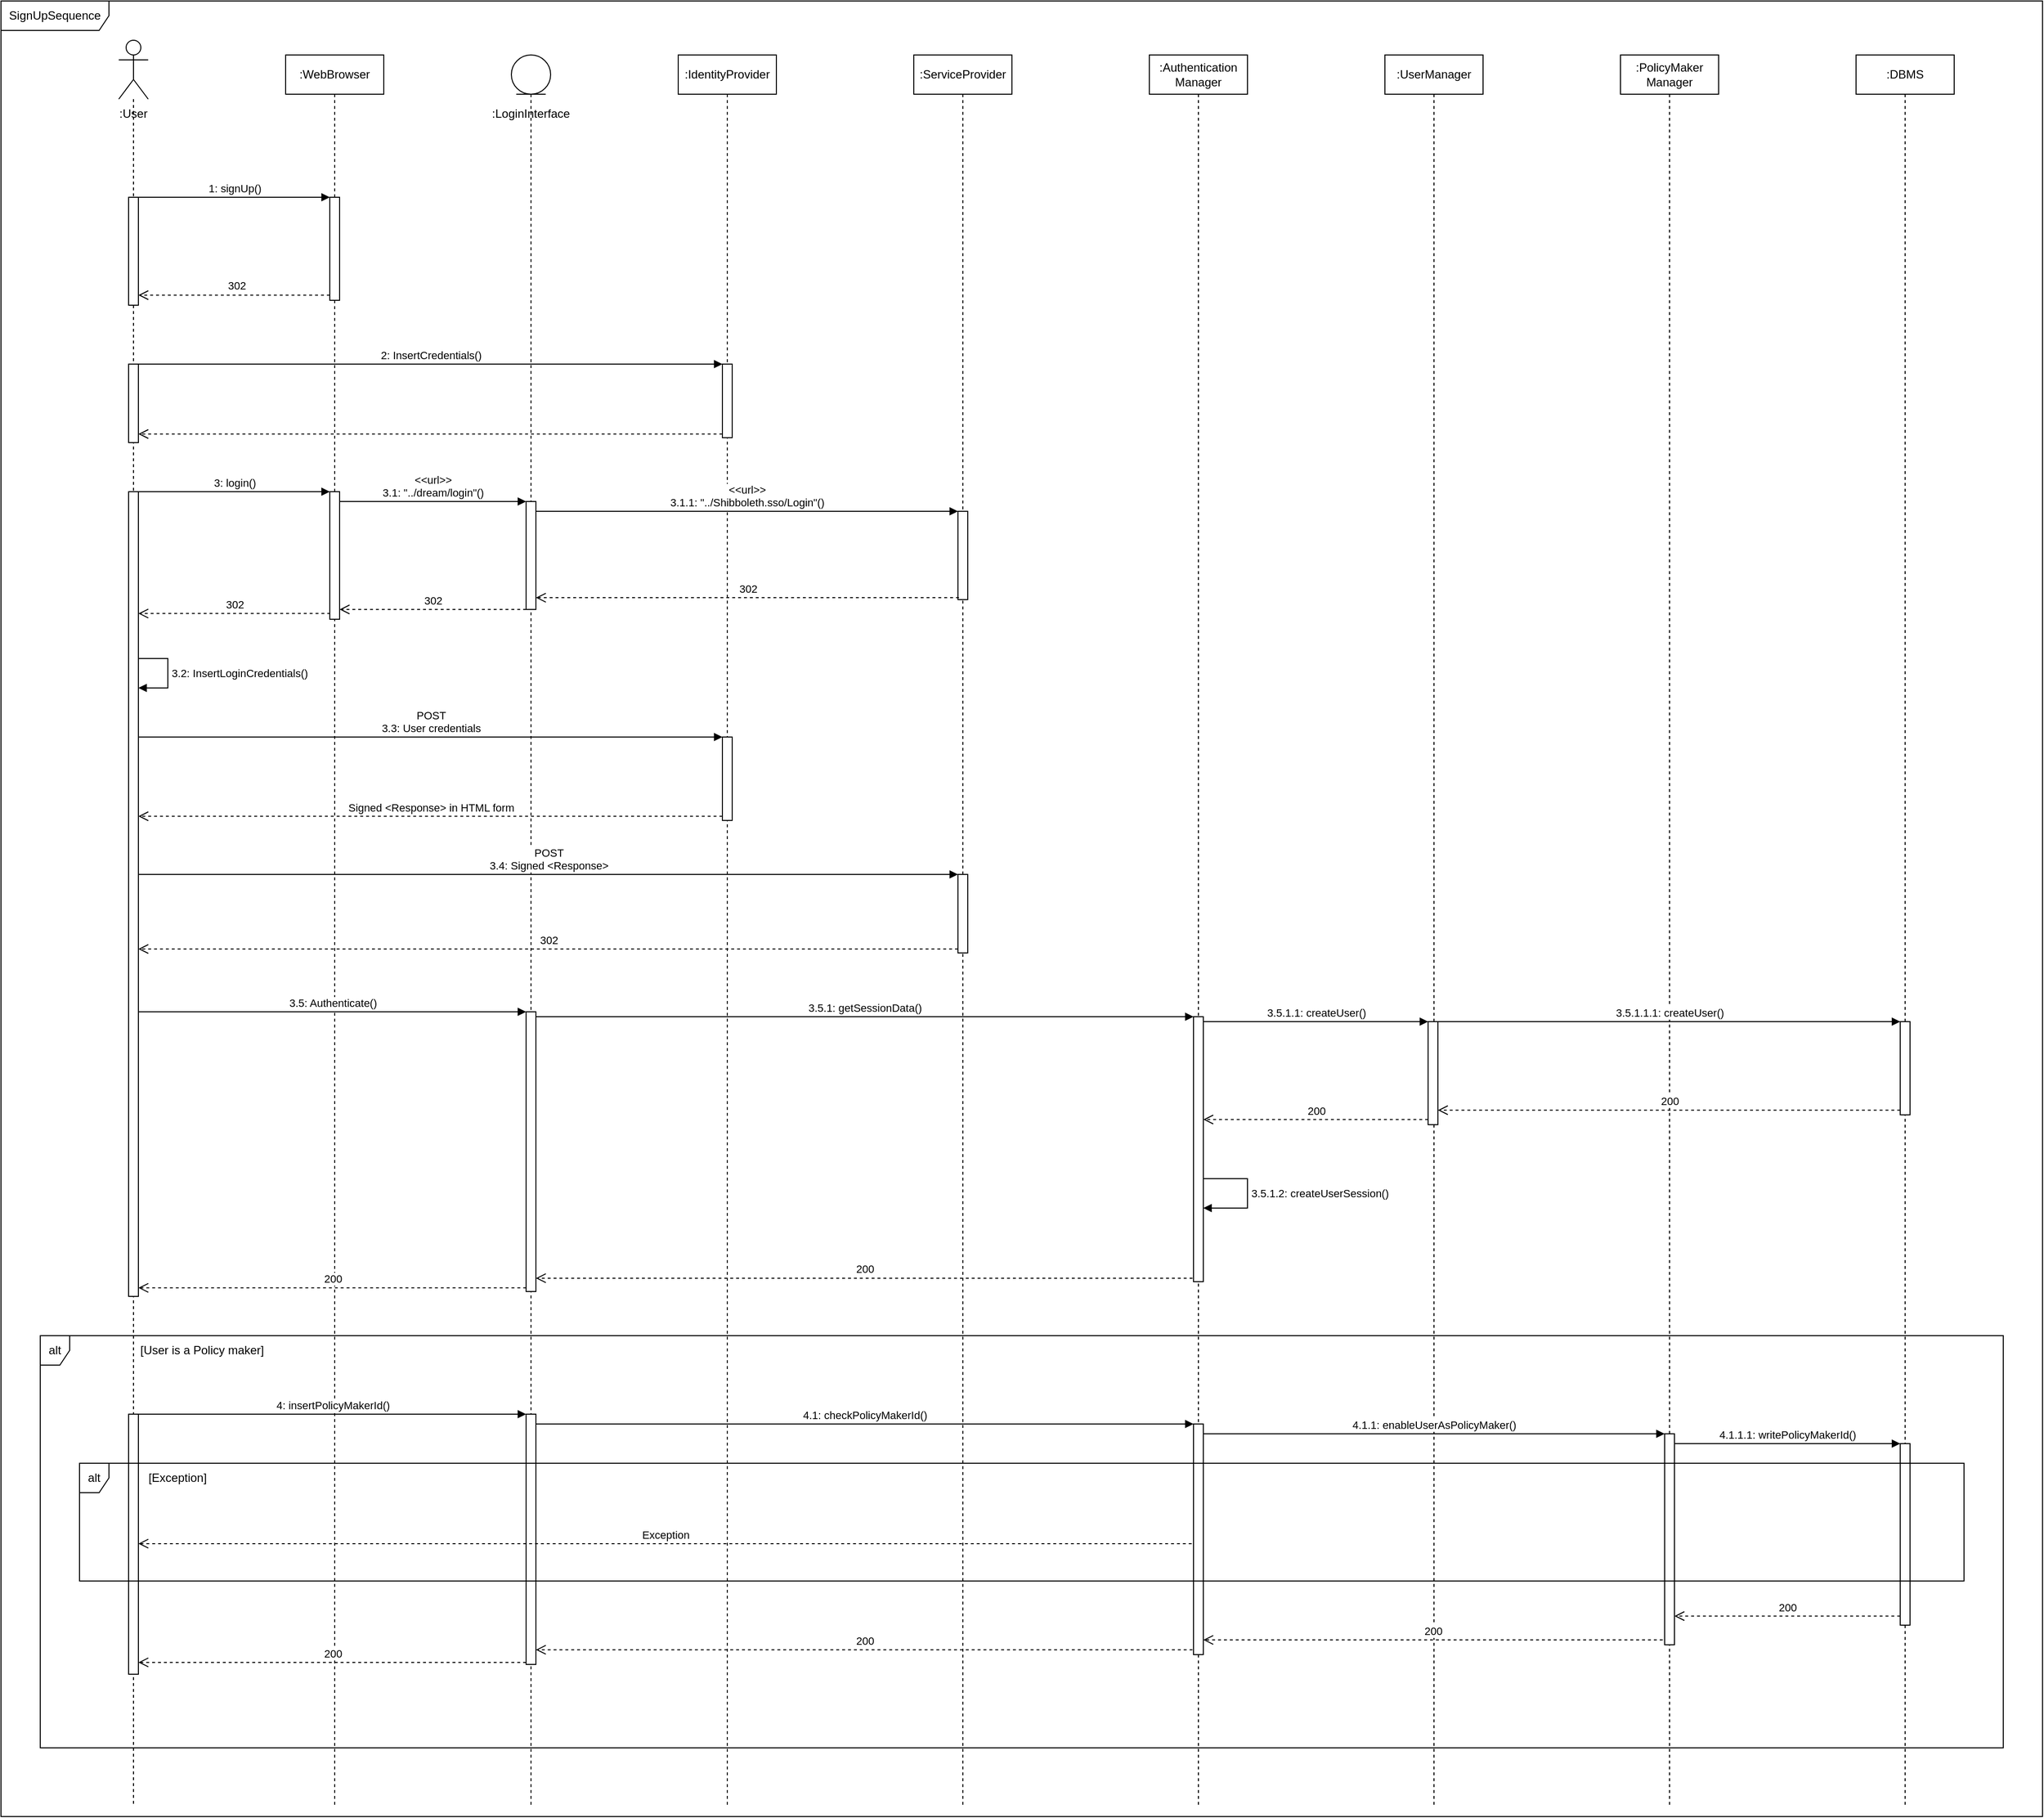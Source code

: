 <mxfile version="16.1.2" type="device" pages="18"><diagram id="1Zx7CC58jSOHlOBg8sVg" name="SignUp"><mxGraphModel dx="946" dy="603" grid="1" gridSize="10" guides="1" tooltips="1" connect="1" arrows="1" fold="1" page="1" pageScale="1" pageWidth="827" pageHeight="1169" math="0" shadow="0"><root><mxCell id="0"/><mxCell id="1" parent="0"/><mxCell id="z7DTfHTEOCxAMnzga7l1-1" value="SignUpSequence" style="shape=umlFrame;whiteSpace=wrap;html=1;width=110;height=30;" parent="1" vertex="1"><mxGeometry y="40" width="2080" height="1850" as="geometry"/></mxCell><mxCell id="mIqxg9aFLsb9n39RDjow-71" value="alt" style="shape=umlFrame;whiteSpace=wrap;html=1;width=30;height=30;" parent="1" vertex="1"><mxGeometry x="40" y="1400" width="2000" height="420" as="geometry"/></mxCell><mxCell id="mIqxg9aFLsb9n39RDjow-65" value=":UserManager" style="shape=umlLifeline;perimeter=lifelinePerimeter;whiteSpace=wrap;html=1;container=1;collapsible=0;recursiveResize=0;outlineConnect=0;" parent="1" vertex="1"><mxGeometry x="1410" y="95" width="100" height="1785" as="geometry"/></mxCell><mxCell id="mIqxg9aFLsb9n39RDjow-66" value="" style="html=1;points=[];perimeter=orthogonalPerimeter;" parent="mIqxg9aFLsb9n39RDjow-65" vertex="1"><mxGeometry x="44" y="985" width="10" height="105" as="geometry"/></mxCell><mxCell id="mIqxg9aFLsb9n39RDjow-40" value=":ServiceProvider" style="shape=umlLifeline;perimeter=lifelinePerimeter;whiteSpace=wrap;html=1;container=1;collapsible=0;recursiveResize=0;outlineConnect=0;" parent="1" vertex="1"><mxGeometry x="930" y="95" width="100" height="1785" as="geometry"/></mxCell><mxCell id="mIqxg9aFLsb9n39RDjow-54" value="" style="html=1;points=[];perimeter=orthogonalPerimeter;" parent="mIqxg9aFLsb9n39RDjow-40" vertex="1"><mxGeometry x="45" y="835" width="10" height="80" as="geometry"/></mxCell><mxCell id="mIqxg9aFLsb9n39RDjow-31" value=":IdentityProvider" style="shape=umlLifeline;perimeter=lifelinePerimeter;whiteSpace=wrap;html=1;container=1;collapsible=0;recursiveResize=0;outlineConnect=0;" parent="1" vertex="1"><mxGeometry x="690" y="95" width="100" height="1785" as="geometry"/></mxCell><mxCell id="mIqxg9aFLsb9n39RDjow-28" value="" style="html=1;points=[];perimeter=orthogonalPerimeter;" parent="mIqxg9aFLsb9n39RDjow-31" vertex="1"><mxGeometry x="45" y="315" width="10" height="75" as="geometry"/></mxCell><mxCell id="mIqxg9aFLsb9n39RDjow-51" value="" style="html=1;points=[];perimeter=orthogonalPerimeter;" parent="mIqxg9aFLsb9n39RDjow-31" vertex="1"><mxGeometry x="45" y="695" width="10" height="85" as="geometry"/></mxCell><mxCell id="mIqxg9aFLsb9n39RDjow-16" value="" style="shape=umlLifeline;participant=umlActor;perimeter=lifelinePerimeter;whiteSpace=wrap;html=1;container=1;collapsible=0;recursiveResize=0;verticalAlign=top;spacingTop=36;outlineConnect=0;fontFamily=Helvetica;fontSize=12;fontColor=rgb(0, 0, 0);align=center;strokeColor=rgb(0, 0, 0);fillColor=rgb(255, 255, 255);size=60;" parent="1" vertex="1"><mxGeometry x="120" y="80" width="30" height="1800" as="geometry"/></mxCell><mxCell id="mIqxg9aFLsb9n39RDjow-33" value="" style="html=1;points=[];perimeter=orthogonalPerimeter;" parent="mIqxg9aFLsb9n39RDjow-16" vertex="1"><mxGeometry x="10" y="460" width="10" height="820" as="geometry"/></mxCell><mxCell id="mIqxg9aFLsb9n39RDjow-50" value="3.2: InsertLoginCredentials()" style="edgeStyle=orthogonalEdgeStyle;html=1;align=left;spacingLeft=2;endArrow=block;rounded=0;" parent="mIqxg9aFLsb9n39RDjow-16" source="mIqxg9aFLsb9n39RDjow-33" target="mIqxg9aFLsb9n39RDjow-33" edge="1"><mxGeometry relative="1" as="geometry"><mxPoint x="60" y="650" as="sourcePoint"/><Array as="points"><mxPoint x="50" y="630"/><mxPoint x="50" y="660"/></Array><mxPoint x="65" y="670" as="targetPoint"/></mxGeometry></mxCell><mxCell id="mIqxg9aFLsb9n39RDjow-10" value="" style="html=1;points=[];perimeter=orthogonalPerimeter;" parent="1" vertex="1"><mxGeometry x="130" y="240" width="10" height="110" as="geometry"/></mxCell><mxCell id="mIqxg9aFLsb9n39RDjow-12" value="1: signUp()" style="html=1;verticalAlign=bottom;endArrow=block;entryX=0;entryY=0;rounded=0;" parent="1" source="mIqxg9aFLsb9n39RDjow-10" target="mIqxg9aFLsb9n39RDjow-11" edge="1"><mxGeometry relative="1" as="geometry"><mxPoint x="-20" y="240" as="sourcePoint"/></mxGeometry></mxCell><mxCell id="mIqxg9aFLsb9n39RDjow-13" value="" style="html=1;verticalAlign=bottom;endArrow=open;dashed=1;endSize=8;exitX=0;exitY=0.95;rounded=0;" parent="1" source="mIqxg9aFLsb9n39RDjow-11" target="mIqxg9aFLsb9n39RDjow-10" edge="1"><mxGeometry relative="1" as="geometry"><mxPoint x="-20" y="316" as="targetPoint"/></mxGeometry></mxCell><mxCell id="U8-VIsqOKdOAm46sjigE-1" value="302" style="edgeLabel;html=1;align=center;verticalAlign=middle;resizable=0;points=[];" vertex="1" connectable="0" parent="mIqxg9aFLsb9n39RDjow-13"><mxGeometry x="0.139" relative="1" as="geometry"><mxPoint x="16" y="-10" as="offset"/></mxGeometry></mxCell><mxCell id="mIqxg9aFLsb9n39RDjow-17" value=":WebBrowser" style="shape=umlLifeline;perimeter=lifelinePerimeter;whiteSpace=wrap;html=1;container=1;collapsible=0;recursiveResize=0;outlineConnect=0;" parent="1" vertex="1"><mxGeometry x="290" y="95" width="100" height="1785" as="geometry"/></mxCell><mxCell id="mIqxg9aFLsb9n39RDjow-11" value="" style="html=1;points=[];perimeter=orthogonalPerimeter;" parent="mIqxg9aFLsb9n39RDjow-17" vertex="1"><mxGeometry x="45" y="145" width="10" height="105" as="geometry"/></mxCell><mxCell id="mIqxg9aFLsb9n39RDjow-20" value=":User" style="text;html=1;strokeColor=none;fillColor=none;align=center;verticalAlign=middle;whiteSpace=wrap;rounded=0;" parent="1" vertex="1"><mxGeometry x="90" y="140" width="90" height="30" as="geometry"/></mxCell><mxCell id="mIqxg9aFLsb9n39RDjow-25" value="" style="shape=umlLifeline;participant=umlEntity;perimeter=lifelinePerimeter;whiteSpace=wrap;html=1;container=1;collapsible=0;recursiveResize=0;verticalAlign=top;spacingTop=36;outlineConnect=0;" parent="1" vertex="1"><mxGeometry x="520" y="95" width="40" height="1785" as="geometry"/></mxCell><mxCell id="mIqxg9aFLsb9n39RDjow-58" value="" style="html=1;points=[];perimeter=orthogonalPerimeter;" parent="mIqxg9aFLsb9n39RDjow-25" vertex="1"><mxGeometry x="15" y="975" width="10" height="285" as="geometry"/></mxCell><mxCell id="mIqxg9aFLsb9n39RDjow-27" value="" style="html=1;points=[];perimeter=orthogonalPerimeter;" parent="1" vertex="1"><mxGeometry x="130" y="410" width="10" height="80" as="geometry"/></mxCell><mxCell id="mIqxg9aFLsb9n39RDjow-29" value="2: InsertCredentials()" style="html=1;verticalAlign=bottom;endArrow=block;entryX=0;entryY=0;rounded=0;" parent="1" source="mIqxg9aFLsb9n39RDjow-27" target="mIqxg9aFLsb9n39RDjow-28" edge="1"><mxGeometry relative="1" as="geometry"><mxPoint x="627" y="400" as="sourcePoint"/></mxGeometry></mxCell><mxCell id="mIqxg9aFLsb9n39RDjow-30" value="" style="html=1;verticalAlign=bottom;endArrow=open;dashed=1;endSize=8;exitX=0;exitY=0.95;rounded=0;" parent="1" source="mIqxg9aFLsb9n39RDjow-28" target="mIqxg9aFLsb9n39RDjow-27" edge="1"><mxGeometry y="-14" relative="1" as="geometry"><mxPoint x="627" y="476" as="targetPoint"/><mxPoint x="1" as="offset"/></mxGeometry></mxCell><mxCell id="mIqxg9aFLsb9n39RDjow-34" value="" style="html=1;points=[];perimeter=orthogonalPerimeter;" parent="1" vertex="1"><mxGeometry x="335" y="540" width="10" height="130" as="geometry"/></mxCell><mxCell id="mIqxg9aFLsb9n39RDjow-35" value="3: login()" style="html=1;verticalAlign=bottom;endArrow=block;entryX=0;entryY=0;rounded=0;" parent="1" source="mIqxg9aFLsb9n39RDjow-33" target="mIqxg9aFLsb9n39RDjow-34" edge="1"><mxGeometry relative="1" as="geometry"><mxPoint x="265" y="570" as="sourcePoint"/></mxGeometry></mxCell><mxCell id="mIqxg9aFLsb9n39RDjow-37" value="" style="html=1;points=[];perimeter=orthogonalPerimeter;" parent="1" vertex="1"><mxGeometry x="535" y="550" width="10" height="110" as="geometry"/></mxCell><mxCell id="mIqxg9aFLsb9n39RDjow-38" value="&amp;lt;&amp;lt;url&amp;gt;&amp;gt;&lt;br&gt;3.1: &quot;../dream/login&quot;()" style="html=1;verticalAlign=bottom;endArrow=block;entryX=0;entryY=0;rounded=0;" parent="1" source="mIqxg9aFLsb9n39RDjow-34" target="mIqxg9aFLsb9n39RDjow-37" edge="1"><mxGeometry relative="1" as="geometry"><mxPoint x="465" y="560" as="sourcePoint"/></mxGeometry></mxCell><mxCell id="mIqxg9aFLsb9n39RDjow-41" value="" style="html=1;points=[];perimeter=orthogonalPerimeter;" parent="1" vertex="1"><mxGeometry x="975" y="560" width="10" height="90" as="geometry"/></mxCell><mxCell id="mIqxg9aFLsb9n39RDjow-42" value="&amp;lt;&amp;lt;url&amp;gt;&amp;gt;&lt;br&gt;3.1.1: &quot;../Shibboleth.sso/Login&quot;()" style="html=1;verticalAlign=bottom;endArrow=block;entryX=0;entryY=0;rounded=0;" parent="1" source="mIqxg9aFLsb9n39RDjow-37" target="mIqxg9aFLsb9n39RDjow-41" edge="1"><mxGeometry relative="1" as="geometry"><mxPoint x="800" y="560" as="sourcePoint"/></mxGeometry></mxCell><mxCell id="mIqxg9aFLsb9n39RDjow-45" value="302" style="html=1;verticalAlign=bottom;endArrow=open;dashed=1;endSize=8;rounded=0;exitX=0.048;exitY=0.955;exitDx=0;exitDy=0;exitPerimeter=0;" parent="1" source="mIqxg9aFLsb9n39RDjow-34" target="mIqxg9aFLsb9n39RDjow-33" edge="1"><mxGeometry relative="1" as="geometry"><mxPoint x="320" y="660" as="sourcePoint"/><mxPoint x="240" y="660" as="targetPoint"/></mxGeometry></mxCell><mxCell id="mIqxg9aFLsb9n39RDjow-46" value="302" style="html=1;verticalAlign=bottom;endArrow=open;dashed=1;endSize=8;rounded=0;" parent="1" source="mIqxg9aFLsb9n39RDjow-37" target="mIqxg9aFLsb9n39RDjow-34" edge="1"><mxGeometry relative="1" as="geometry"><mxPoint x="535.0" y="670.0" as="sourcePoint"/><mxPoint x="339.52" y="670.0" as="targetPoint"/><Array as="points"><mxPoint x="460" y="660"/></Array></mxGeometry></mxCell><mxCell id="mIqxg9aFLsb9n39RDjow-47" value="302" style="html=1;verticalAlign=bottom;endArrow=open;dashed=1;endSize=8;rounded=0;exitX=0.1;exitY=0.978;exitDx=0;exitDy=0;exitPerimeter=0;" parent="1" source="mIqxg9aFLsb9n39RDjow-41" target="mIqxg9aFLsb9n39RDjow-37" edge="1"><mxGeometry relative="1" as="geometry"><mxPoint x="730.48" y="674.5" as="sourcePoint"/><mxPoint x="535" y="674.5" as="targetPoint"/></mxGeometry></mxCell><mxCell id="mIqxg9aFLsb9n39RDjow-26" value=":LoginInterface" style="text;html=1;strokeColor=none;fillColor=none;align=center;verticalAlign=middle;whiteSpace=wrap;rounded=0;" parent="1" vertex="1"><mxGeometry x="495" y="140" width="90" height="30" as="geometry"/></mxCell><mxCell id="mIqxg9aFLsb9n39RDjow-52" value="POST&lt;br&gt;3.3: User credentials" style="html=1;verticalAlign=bottom;endArrow=block;entryX=0;entryY=0;rounded=0;" parent="1" source="mIqxg9aFLsb9n39RDjow-33" target="mIqxg9aFLsb9n39RDjow-51" edge="1"><mxGeometry relative="1" as="geometry"><mxPoint x="665" y="760" as="sourcePoint"/></mxGeometry></mxCell><mxCell id="mIqxg9aFLsb9n39RDjow-53" value="Signed &amp;lt;Response&amp;gt; in HTML form" style="html=1;verticalAlign=bottom;endArrow=open;dashed=1;endSize=8;exitX=0;exitY=0.95;rounded=0;" parent="1" source="mIqxg9aFLsb9n39RDjow-51" target="mIqxg9aFLsb9n39RDjow-33" edge="1"><mxGeometry relative="1" as="geometry"><mxPoint x="665" y="836" as="targetPoint"/></mxGeometry></mxCell><mxCell id="mIqxg9aFLsb9n39RDjow-55" value="POST&lt;br&gt;3.4: Signed &amp;lt;Response&amp;gt;" style="html=1;verticalAlign=bottom;endArrow=block;entryX=0;entryY=0;rounded=0;" parent="1" source="mIqxg9aFLsb9n39RDjow-33" target="mIqxg9aFLsb9n39RDjow-54" edge="1"><mxGeometry relative="1" as="geometry"><mxPoint x="905" y="910" as="sourcePoint"/></mxGeometry></mxCell><mxCell id="mIqxg9aFLsb9n39RDjow-56" value="302" style="html=1;verticalAlign=bottom;endArrow=open;dashed=1;endSize=8;exitX=0;exitY=0.95;rounded=0;" parent="1" source="mIqxg9aFLsb9n39RDjow-54" target="mIqxg9aFLsb9n39RDjow-33" edge="1"><mxGeometry relative="1" as="geometry"><mxPoint x="905" y="986" as="targetPoint"/></mxGeometry></mxCell><mxCell id="mIqxg9aFLsb9n39RDjow-59" value="3.5: Authenticate()" style="html=1;verticalAlign=bottom;endArrow=block;entryX=0;entryY=0;rounded=0;" parent="1" source="mIqxg9aFLsb9n39RDjow-33" target="mIqxg9aFLsb9n39RDjow-58" edge="1"><mxGeometry relative="1" as="geometry"><mxPoint x="465" y="1070" as="sourcePoint"/></mxGeometry></mxCell><mxCell id="mIqxg9aFLsb9n39RDjow-60" value="200" style="html=1;verticalAlign=bottom;endArrow=open;dashed=1;endSize=8;rounded=0;exitX=0.011;exitY=0.987;exitDx=0;exitDy=0;exitPerimeter=0;" parent="1" source="mIqxg9aFLsb9n39RDjow-58" target="mIqxg9aFLsb9n39RDjow-33" edge="1"><mxGeometry relative="1" as="geometry"><mxPoint x="465" y="1146" as="targetPoint"/><mxPoint x="530" y="1360" as="sourcePoint"/></mxGeometry></mxCell><mxCell id="mIqxg9aFLsb9n39RDjow-61" value=":Authentication&lt;br&gt;Manager" style="shape=umlLifeline;perimeter=lifelinePerimeter;whiteSpace=wrap;html=1;container=1;collapsible=0;recursiveResize=0;outlineConnect=0;" parent="1" vertex="1"><mxGeometry x="1170" y="95" width="100" height="1785" as="geometry"/></mxCell><mxCell id="mIqxg9aFLsb9n39RDjow-62" value="" style="html=1;points=[];perimeter=orthogonalPerimeter;" parent="mIqxg9aFLsb9n39RDjow-61" vertex="1"><mxGeometry x="45" y="980" width="10" height="270" as="geometry"/></mxCell><mxCell id="mIqxg9aFLsb9n39RDjow-70" value="3.5.1.2: createUserSession()" style="edgeStyle=orthogonalEdgeStyle;html=1;align=left;spacingLeft=2;endArrow=block;rounded=0;" parent="mIqxg9aFLsb9n39RDjow-61" edge="1"><mxGeometry relative="1" as="geometry"><mxPoint x="55" y="1145" as="sourcePoint"/><Array as="points"><mxPoint x="100" y="1145"/><mxPoint x="100" y="1175"/></Array><mxPoint x="55" y="1175" as="targetPoint"/></mxGeometry></mxCell><mxCell id="mIqxg9aFLsb9n39RDjow-73" value="" style="html=1;points=[];perimeter=orthogonalPerimeter;" parent="mIqxg9aFLsb9n39RDjow-61" vertex="1"><mxGeometry x="-1040" y="1385" width="10" height="265" as="geometry"/></mxCell><mxCell id="mIqxg9aFLsb9n39RDjow-74" value="" style="html=1;points=[];perimeter=orthogonalPerimeter;" parent="mIqxg9aFLsb9n39RDjow-61" vertex="1"><mxGeometry x="-635" y="1385" width="10" height="255" as="geometry"/></mxCell><mxCell id="mIqxg9aFLsb9n39RDjow-75" value="4: insertPolicyMakerId()" style="html=1;verticalAlign=bottom;endArrow=block;entryX=0;entryY=0;rounded=0;" parent="mIqxg9aFLsb9n39RDjow-61" source="mIqxg9aFLsb9n39RDjow-73" target="mIqxg9aFLsb9n39RDjow-74" edge="1"><mxGeometry relative="1" as="geometry"><mxPoint x="-705" y="1375" as="sourcePoint"/></mxGeometry></mxCell><mxCell id="mIqxg9aFLsb9n39RDjow-76" value="200" style="html=1;verticalAlign=bottom;endArrow=open;dashed=1;endSize=8;exitX=0;exitY=0.992;rounded=0;exitDx=0;exitDy=0;exitPerimeter=0;" parent="mIqxg9aFLsb9n39RDjow-61" source="mIqxg9aFLsb9n39RDjow-74" target="mIqxg9aFLsb9n39RDjow-73" edge="1"><mxGeometry relative="1" as="geometry"><mxPoint x="-705" y="1451" as="targetPoint"/></mxGeometry></mxCell><mxCell id="djiDMKdYY6F4mGn0oIKY-1" value="" style="html=1;points=[];perimeter=orthogonalPerimeter;" parent="mIqxg9aFLsb9n39RDjow-61" vertex="1"><mxGeometry x="45" y="1395" width="10" height="235" as="geometry"/></mxCell><mxCell id="djiDMKdYY6F4mGn0oIKY-2" value="4.1: checkPolicyMakerId()" style="html=1;verticalAlign=bottom;endArrow=block;entryX=0;entryY=0;rounded=0;" parent="mIqxg9aFLsb9n39RDjow-61" source="mIqxg9aFLsb9n39RDjow-74" target="djiDMKdYY6F4mGn0oIKY-1" edge="1"><mxGeometry relative="1" as="geometry"><mxPoint x="-25" y="1395" as="sourcePoint"/></mxGeometry></mxCell><mxCell id="djiDMKdYY6F4mGn0oIKY-3" value="200" style="html=1;verticalAlign=bottom;endArrow=open;dashed=1;endSize=8;exitX=-0.1;exitY=0.979;rounded=0;exitDx=0;exitDy=0;exitPerimeter=0;" parent="mIqxg9aFLsb9n39RDjow-61" source="djiDMKdYY6F4mGn0oIKY-1" target="mIqxg9aFLsb9n39RDjow-74" edge="1"><mxGeometry relative="1" as="geometry"><mxPoint x="-25" y="1471" as="targetPoint"/></mxGeometry></mxCell><mxCell id="djiDMKdYY6F4mGn0oIKY-8" value="Exception" style="html=1;verticalAlign=bottom;endArrow=open;dashed=1;endSize=8;rounded=0;exitX=-0.188;exitY=0.519;exitDx=0;exitDy=0;exitPerimeter=0;" parent="mIqxg9aFLsb9n39RDjow-61" source="djiDMKdYY6F4mGn0oIKY-1" target="mIqxg9aFLsb9n39RDjow-73" edge="1"><mxGeometry relative="1" as="geometry"><mxPoint x="40" y="1515" as="sourcePoint"/><mxPoint x="-40" y="1515" as="targetPoint"/></mxGeometry></mxCell><mxCell id="mIqxg9aFLsb9n39RDjow-63" value="3.5.1: getSessionData()" style="html=1;verticalAlign=bottom;endArrow=block;entryX=0;entryY=0;rounded=0;" parent="1" source="mIqxg9aFLsb9n39RDjow-58" target="mIqxg9aFLsb9n39RDjow-62" edge="1"><mxGeometry relative="1" as="geometry"><mxPoint x="1145" y="1088" as="sourcePoint"/></mxGeometry></mxCell><mxCell id="mIqxg9aFLsb9n39RDjow-64" value="200" style="html=1;verticalAlign=bottom;endArrow=open;dashed=1;endSize=8;exitX=-0.1;exitY=0.987;rounded=0;exitDx=0;exitDy=0;exitPerimeter=0;" parent="1" source="mIqxg9aFLsb9n39RDjow-62" target="mIqxg9aFLsb9n39RDjow-58" edge="1"><mxGeometry relative="1" as="geometry"><mxPoint x="1145" y="1164" as="targetPoint"/></mxGeometry></mxCell><mxCell id="mIqxg9aFLsb9n39RDjow-67" value="3.5.1.1: createUser()" style="html=1;verticalAlign=bottom;endArrow=block;entryX=0;entryY=0;rounded=0;" parent="1" target="mIqxg9aFLsb9n39RDjow-66" edge="1"><mxGeometry relative="1" as="geometry"><mxPoint x="1225" y="1080" as="sourcePoint"/></mxGeometry></mxCell><mxCell id="mIqxg9aFLsb9n39RDjow-68" value="200" style="html=1;verticalAlign=bottom;endArrow=open;dashed=1;endSize=8;exitX=0;exitY=0.95;rounded=0;" parent="1" source="mIqxg9aFLsb9n39RDjow-66" target="mIqxg9aFLsb9n39RDjow-62" edge="1"><mxGeometry relative="1" as="geometry"><mxPoint x="1225" y="1156" as="targetPoint"/></mxGeometry></mxCell><mxCell id="mIqxg9aFLsb9n39RDjow-72" value="[User is a Policy maker]" style="text;html=1;strokeColor=none;fillColor=none;align=center;verticalAlign=middle;whiteSpace=wrap;rounded=0;" parent="1" vertex="1"><mxGeometry x="140" y="1400" width="130" height="30" as="geometry"/></mxCell><mxCell id="djiDMKdYY6F4mGn0oIKY-9" value="[Exception]" style="text;html=1;strokeColor=none;fillColor=none;align=center;verticalAlign=middle;whiteSpace=wrap;rounded=0;" parent="1" vertex="1"><mxGeometry x="150" y="1530" width="60" height="30" as="geometry"/></mxCell><mxCell id="JjSJi8gF1SfL3Q7VZJTP-1" value=":PolicyMaker&lt;br&gt;Manager" style="shape=umlLifeline;perimeter=lifelinePerimeter;whiteSpace=wrap;html=1;container=1;collapsible=0;recursiveResize=0;outlineConnect=0;" parent="1" vertex="1"><mxGeometry x="1650" y="95" width="100" height="1785" as="geometry"/></mxCell><mxCell id="djiDMKdYY6F4mGn0oIKY-4" value="" style="html=1;points=[];perimeter=orthogonalPerimeter;" parent="JjSJi8gF1SfL3Q7VZJTP-1" vertex="1"><mxGeometry x="45" y="1405" width="10" height="215" as="geometry"/></mxCell><mxCell id="JjSJi8gF1SfL3Q7VZJTP-3" value=":DBMS" style="shape=umlLifeline;perimeter=lifelinePerimeter;whiteSpace=wrap;html=1;container=1;collapsible=0;recursiveResize=0;outlineConnect=0;" parent="1" vertex="1"><mxGeometry x="1890" y="95" width="100" height="1785" as="geometry"/></mxCell><mxCell id="JjSJi8gF1SfL3Q7VZJTP-5" value="" style="html=1;points=[];perimeter=orthogonalPerimeter;" parent="JjSJi8gF1SfL3Q7VZJTP-3" vertex="1"><mxGeometry x="45" y="985" width="10" height="95" as="geometry"/></mxCell><mxCell id="JjSJi8gF1SfL3Q7VZJTP-8" value="" style="html=1;points=[];perimeter=orthogonalPerimeter;" parent="JjSJi8gF1SfL3Q7VZJTP-3" vertex="1"><mxGeometry x="45" y="1415" width="10" height="185" as="geometry"/></mxCell><mxCell id="JjSJi8gF1SfL3Q7VZJTP-6" value="3.5.1.1.1: createUser()" style="html=1;verticalAlign=bottom;endArrow=block;entryX=0;entryY=0;rounded=0;" parent="1" source="mIqxg9aFLsb9n39RDjow-66" target="JjSJi8gF1SfL3Q7VZJTP-5" edge="1"><mxGeometry relative="1" as="geometry"><mxPoint x="1865" y="1080" as="sourcePoint"/></mxGeometry></mxCell><mxCell id="JjSJi8gF1SfL3Q7VZJTP-7" value="200" style="html=1;verticalAlign=bottom;endArrow=open;dashed=1;endSize=8;exitX=0;exitY=0.95;rounded=0;" parent="1" source="JjSJi8gF1SfL3Q7VZJTP-5" target="mIqxg9aFLsb9n39RDjow-66" edge="1"><mxGeometry relative="1" as="geometry"><mxPoint x="1865" y="1156" as="targetPoint"/></mxGeometry></mxCell><mxCell id="djiDMKdYY6F4mGn0oIKY-5" value="4.1.1: enableUserAsPolicyMaker()" style="html=1;verticalAlign=bottom;endArrow=block;entryX=0;entryY=0;rounded=0;" parent="1" source="djiDMKdYY6F4mGn0oIKY-1" target="djiDMKdYY6F4mGn0oIKY-4" edge="1"><mxGeometry relative="1" as="geometry"><mxPoint x="1464" y="1490.0" as="sourcePoint"/></mxGeometry></mxCell><mxCell id="djiDMKdYY6F4mGn0oIKY-6" value="200" style="html=1;verticalAlign=bottom;endArrow=open;dashed=1;endSize=8;exitX=-0.2;exitY=0.977;rounded=0;exitDx=0;exitDy=0;exitPerimeter=0;" parent="1" source="djiDMKdYY6F4mGn0oIKY-4" target="djiDMKdYY6F4mGn0oIKY-1" edge="1"><mxGeometry relative="1" as="geometry"><mxPoint x="1464" y="1700.055" as="targetPoint"/></mxGeometry></mxCell><mxCell id="JjSJi8gF1SfL3Q7VZJTP-10" value="200" style="html=1;verticalAlign=bottom;endArrow=open;dashed=1;endSize=8;exitX=0;exitY=0.95;rounded=0;" parent="1" source="JjSJi8gF1SfL3Q7VZJTP-8" target="djiDMKdYY6F4mGn0oIKY-4" edge="1"><mxGeometry relative="1" as="geometry"><mxPoint x="1464" y="1600.25" as="targetPoint"/></mxGeometry></mxCell><mxCell id="JjSJi8gF1SfL3Q7VZJTP-9" value="4.1.1.1: writePolicyMakerId()" style="html=1;verticalAlign=bottom;endArrow=block;entryX=0;entryY=0;rounded=0;" parent="1" source="djiDMKdYY6F4mGn0oIKY-4" target="JjSJi8gF1SfL3Q7VZJTP-8" edge="1"><mxGeometry relative="1" as="geometry"><mxPoint x="1464" y="1510" as="sourcePoint"/></mxGeometry></mxCell><mxCell id="djiDMKdYY6F4mGn0oIKY-7" value="alt" style="shape=umlFrame;whiteSpace=wrap;html=1;width=30;height=30;" parent="1" vertex="1"><mxGeometry x="80" y="1530" width="1920" height="120" as="geometry"/></mxCell></root></mxGraphModel></diagram><diagram id="cVxw3j-LmNkkEhXOja4i" name="Login"><mxGraphModel dx="1662" dy="865" grid="1" gridSize="10" guides="1" tooltips="1" connect="1" arrows="1" fold="1" page="1" pageScale="1" pageWidth="827" pageHeight="1169" math="0" shadow="0"><root><mxCell id="4cIcO_j9UZ9DCWQrOo0q-0"/><mxCell id="4cIcO_j9UZ9DCWQrOo0q-1" parent="4cIcO_j9UZ9DCWQrOo0q-0"/><mxCell id="azvcMS94DGq-co3q9sx_-0" value="LoginSequence" style="shape=umlFrame;whiteSpace=wrap;html=1;width=110;height=30;" parent="4cIcO_j9UZ9DCWQrOo0q-1" vertex="1"><mxGeometry y="40" width="1800" height="920" as="geometry"/></mxCell><mxCell id="azvcMS94DGq-co3q9sx_-2" value=":UserManager" style="shape=umlLifeline;perimeter=lifelinePerimeter;whiteSpace=wrap;html=1;container=1;collapsible=0;recursiveResize=0;outlineConnect=0;" parent="4cIcO_j9UZ9DCWQrOo0q-1" vertex="1"><mxGeometry x="1410" y="95" width="100" height="855" as="geometry"/></mxCell><mxCell id="azvcMS94DGq-co3q9sx_-3" value="" style="html=1;points=[];perimeter=orthogonalPerimeter;" parent="azvcMS94DGq-co3q9sx_-2" vertex="1"><mxGeometry x="44" y="645" width="10" height="80" as="geometry"/></mxCell><mxCell id="azvcMS94DGq-co3q9sx_-4" value=":ServiceProvider" style="shape=umlLifeline;perimeter=lifelinePerimeter;whiteSpace=wrap;html=1;container=1;collapsible=0;recursiveResize=0;outlineConnect=0;" parent="4cIcO_j9UZ9DCWQrOo0q-1" vertex="1"><mxGeometry x="930" y="95" width="100" height="855" as="geometry"/></mxCell><mxCell id="azvcMS94DGq-co3q9sx_-5" value="" style="html=1;points=[];perimeter=orthogonalPerimeter;" parent="azvcMS94DGq-co3q9sx_-4" vertex="1"><mxGeometry x="45" y="495" width="10" height="80" as="geometry"/></mxCell><mxCell id="azvcMS94DGq-co3q9sx_-6" value=":IdentityProvider" style="shape=umlLifeline;perimeter=lifelinePerimeter;whiteSpace=wrap;html=1;container=1;collapsible=0;recursiveResize=0;outlineConnect=0;" parent="4cIcO_j9UZ9DCWQrOo0q-1" vertex="1"><mxGeometry x="690" y="95" width="100" height="855" as="geometry"/></mxCell><mxCell id="azvcMS94DGq-co3q9sx_-8" value="" style="html=1;points=[];perimeter=orthogonalPerimeter;" parent="azvcMS94DGq-co3q9sx_-6" vertex="1"><mxGeometry x="45" y="355" width="10" height="85" as="geometry"/></mxCell><mxCell id="azvcMS94DGq-co3q9sx_-9" value="" style="shape=umlLifeline;participant=umlActor;perimeter=lifelinePerimeter;whiteSpace=wrap;html=1;container=1;collapsible=0;recursiveResize=0;verticalAlign=top;spacingTop=36;outlineConnect=0;fontFamily=Helvetica;fontSize=12;fontColor=rgb(0, 0, 0);align=center;strokeColor=rgb(0, 0, 0);fillColor=rgb(255, 255, 255);size=60;" parent="4cIcO_j9UZ9DCWQrOo0q-1" vertex="1"><mxGeometry x="120" y="80" width="30" height="870" as="geometry"/></mxCell><mxCell id="azvcMS94DGq-co3q9sx_-10" value="" style="html=1;points=[];perimeter=orthogonalPerimeter;" parent="azvcMS94DGq-co3q9sx_-9" vertex="1"><mxGeometry x="10" y="120" width="10" height="720" as="geometry"/></mxCell><mxCell id="azvcMS94DGq-co3q9sx_-11" value="3.2: InsertLoginCredentials()" style="edgeStyle=orthogonalEdgeStyle;html=1;align=left;spacingLeft=2;endArrow=block;rounded=0;" parent="azvcMS94DGq-co3q9sx_-9" source="azvcMS94DGq-co3q9sx_-10" target="azvcMS94DGq-co3q9sx_-10" edge="1"><mxGeometry relative="1" as="geometry"><mxPoint x="60" y="310" as="sourcePoint"/><Array as="points"><mxPoint x="50" y="290"/><mxPoint x="50" y="320"/></Array><mxPoint x="65" y="330" as="targetPoint"/></mxGeometry></mxCell><mxCell id="azvcMS94DGq-co3q9sx_-15" value=":WebBrowser" style="shape=umlLifeline;perimeter=lifelinePerimeter;whiteSpace=wrap;html=1;container=1;collapsible=0;recursiveResize=0;outlineConnect=0;" parent="4cIcO_j9UZ9DCWQrOo0q-1" vertex="1"><mxGeometry x="290" y="95" width="100" height="855" as="geometry"/></mxCell><mxCell id="azvcMS94DGq-co3q9sx_-17" value=":User" style="text;html=1;strokeColor=none;fillColor=none;align=center;verticalAlign=middle;whiteSpace=wrap;rounded=0;" parent="4cIcO_j9UZ9DCWQrOo0q-1" vertex="1"><mxGeometry x="90" y="140" width="90" height="30" as="geometry"/></mxCell><mxCell id="azvcMS94DGq-co3q9sx_-20" value="" style="shape=umlLifeline;participant=umlEntity;perimeter=lifelinePerimeter;whiteSpace=wrap;html=1;container=1;collapsible=0;recursiveResize=0;verticalAlign=top;spacingTop=36;outlineConnect=0;" parent="4cIcO_j9UZ9DCWQrOo0q-1" vertex="1"><mxGeometry x="520" y="95" width="40" height="855" as="geometry"/></mxCell><mxCell id="azvcMS94DGq-co3q9sx_-22" value="" style="html=1;points=[];perimeter=orthogonalPerimeter;" parent="azvcMS94DGq-co3q9sx_-20" vertex="1"><mxGeometry x="15" y="635" width="10" height="175" as="geometry"/></mxCell><mxCell id="azvcMS94DGq-co3q9sx_-26" value="" style="html=1;points=[];perimeter=orthogonalPerimeter;" parent="4cIcO_j9UZ9DCWQrOo0q-1" vertex="1"><mxGeometry x="335" y="200" width="10" height="130" as="geometry"/></mxCell><mxCell id="azvcMS94DGq-co3q9sx_-27" value="3: login()" style="html=1;verticalAlign=bottom;endArrow=block;entryX=0;entryY=0;rounded=0;" parent="4cIcO_j9UZ9DCWQrOo0q-1" source="azvcMS94DGq-co3q9sx_-10" target="azvcMS94DGq-co3q9sx_-26" edge="1"><mxGeometry relative="1" as="geometry"><mxPoint x="265" y="230" as="sourcePoint"/></mxGeometry></mxCell><mxCell id="azvcMS94DGq-co3q9sx_-28" value="" style="html=1;points=[];perimeter=orthogonalPerimeter;" parent="4cIcO_j9UZ9DCWQrOo0q-1" vertex="1"><mxGeometry x="535" y="210" width="10" height="110" as="geometry"/></mxCell><mxCell id="azvcMS94DGq-co3q9sx_-29" value="&amp;lt;&amp;lt;url&amp;gt;&amp;gt;&lt;br&gt;3.1: &quot;../dream/login&quot;()" style="html=1;verticalAlign=bottom;endArrow=block;entryX=0;entryY=0;rounded=0;" parent="4cIcO_j9UZ9DCWQrOo0q-1" source="azvcMS94DGq-co3q9sx_-26" target="azvcMS94DGq-co3q9sx_-28" edge="1"><mxGeometry relative="1" as="geometry"><mxPoint x="465" y="220" as="sourcePoint"/></mxGeometry></mxCell><mxCell id="azvcMS94DGq-co3q9sx_-30" value="" style="html=1;points=[];perimeter=orthogonalPerimeter;" parent="4cIcO_j9UZ9DCWQrOo0q-1" vertex="1"><mxGeometry x="975" y="220" width="10" height="90" as="geometry"/></mxCell><mxCell id="azvcMS94DGq-co3q9sx_-31" value="&amp;lt;&amp;lt;url&amp;gt;&amp;gt;&lt;br&gt;3.1.1: &quot;../Shibboleth.sso/Login&quot;()" style="html=1;verticalAlign=bottom;endArrow=block;entryX=0;entryY=0;rounded=0;" parent="4cIcO_j9UZ9DCWQrOo0q-1" source="azvcMS94DGq-co3q9sx_-28" target="azvcMS94DGq-co3q9sx_-30" edge="1"><mxGeometry relative="1" as="geometry"><mxPoint x="800" y="220" as="sourcePoint"/></mxGeometry></mxCell><mxCell id="azvcMS94DGq-co3q9sx_-32" value="302" style="html=1;verticalAlign=bottom;endArrow=open;dashed=1;endSize=8;rounded=0;exitX=0.048;exitY=0.955;exitDx=0;exitDy=0;exitPerimeter=0;" parent="4cIcO_j9UZ9DCWQrOo0q-1" source="azvcMS94DGq-co3q9sx_-26" target="azvcMS94DGq-co3q9sx_-10" edge="1"><mxGeometry relative="1" as="geometry"><mxPoint x="320" y="320" as="sourcePoint"/><mxPoint x="240" y="320" as="targetPoint"/></mxGeometry></mxCell><mxCell id="azvcMS94DGq-co3q9sx_-33" value="302" style="html=1;verticalAlign=bottom;endArrow=open;dashed=1;endSize=8;rounded=0;" parent="4cIcO_j9UZ9DCWQrOo0q-1" source="azvcMS94DGq-co3q9sx_-28" target="azvcMS94DGq-co3q9sx_-26" edge="1"><mxGeometry relative="1" as="geometry"><mxPoint x="535.0" y="330.0" as="sourcePoint"/><mxPoint x="339.52" y="330.0" as="targetPoint"/><Array as="points"><mxPoint x="460" y="320"/></Array></mxGeometry></mxCell><mxCell id="azvcMS94DGq-co3q9sx_-34" value="302" style="html=1;verticalAlign=bottom;endArrow=open;dashed=1;endSize=8;rounded=0;exitX=0.1;exitY=0.978;exitDx=0;exitDy=0;exitPerimeter=0;" parent="4cIcO_j9UZ9DCWQrOo0q-1" source="azvcMS94DGq-co3q9sx_-30" target="azvcMS94DGq-co3q9sx_-28" edge="1"><mxGeometry relative="1" as="geometry"><mxPoint x="730.48" y="334.5" as="sourcePoint"/><mxPoint x="535" y="334.5" as="targetPoint"/></mxGeometry></mxCell><mxCell id="azvcMS94DGq-co3q9sx_-35" value=":LoginInterface" style="text;html=1;strokeColor=none;fillColor=none;align=center;verticalAlign=middle;whiteSpace=wrap;rounded=0;" parent="4cIcO_j9UZ9DCWQrOo0q-1" vertex="1"><mxGeometry x="495" y="140" width="90" height="30" as="geometry"/></mxCell><mxCell id="azvcMS94DGq-co3q9sx_-36" value="POST&lt;br&gt;3.3: User credentials" style="html=1;verticalAlign=bottom;endArrow=block;entryX=0;entryY=0;rounded=0;" parent="4cIcO_j9UZ9DCWQrOo0q-1" source="azvcMS94DGq-co3q9sx_-10" target="azvcMS94DGq-co3q9sx_-8" edge="1"><mxGeometry relative="1" as="geometry"><mxPoint x="665" y="420" as="sourcePoint"/></mxGeometry></mxCell><mxCell id="azvcMS94DGq-co3q9sx_-37" value="Signed &amp;lt;Response&amp;gt; in HTML form" style="html=1;verticalAlign=bottom;endArrow=open;dashed=1;endSize=8;exitX=0;exitY=0.95;rounded=0;" parent="4cIcO_j9UZ9DCWQrOo0q-1" source="azvcMS94DGq-co3q9sx_-8" target="azvcMS94DGq-co3q9sx_-10" edge="1"><mxGeometry relative="1" as="geometry"><mxPoint x="665" y="496" as="targetPoint"/></mxGeometry></mxCell><mxCell id="azvcMS94DGq-co3q9sx_-38" value="POST&lt;br&gt;3.4: Signed &amp;lt;Response&amp;gt;" style="html=1;verticalAlign=bottom;endArrow=block;entryX=0;entryY=0;rounded=0;" parent="4cIcO_j9UZ9DCWQrOo0q-1" source="azvcMS94DGq-co3q9sx_-10" target="azvcMS94DGq-co3q9sx_-5" edge="1"><mxGeometry relative="1" as="geometry"><mxPoint x="905" y="570" as="sourcePoint"/></mxGeometry></mxCell><mxCell id="azvcMS94DGq-co3q9sx_-39" value="302" style="html=1;verticalAlign=bottom;endArrow=open;dashed=1;endSize=8;exitX=0;exitY=0.95;rounded=0;" parent="4cIcO_j9UZ9DCWQrOo0q-1" source="azvcMS94DGq-co3q9sx_-5" target="azvcMS94DGq-co3q9sx_-10" edge="1"><mxGeometry relative="1" as="geometry"><mxPoint x="905" y="646" as="targetPoint"/></mxGeometry></mxCell><mxCell id="azvcMS94DGq-co3q9sx_-40" value="3.5: Authenticate()" style="html=1;verticalAlign=bottom;endArrow=block;entryX=0;entryY=0;rounded=0;" parent="4cIcO_j9UZ9DCWQrOo0q-1" source="azvcMS94DGq-co3q9sx_-10" target="azvcMS94DGq-co3q9sx_-22" edge="1"><mxGeometry relative="1" as="geometry"><mxPoint x="465" y="730" as="sourcePoint"/></mxGeometry></mxCell><mxCell id="azvcMS94DGq-co3q9sx_-41" value="200" style="html=1;verticalAlign=bottom;endArrow=open;dashed=1;endSize=8;rounded=0;exitX=0.011;exitY=0.987;exitDx=0;exitDy=0;exitPerimeter=0;" parent="4cIcO_j9UZ9DCWQrOo0q-1" source="azvcMS94DGq-co3q9sx_-22" target="azvcMS94DGq-co3q9sx_-10" edge="1"><mxGeometry relative="1" as="geometry"><mxPoint x="465" y="806" as="targetPoint"/><mxPoint x="530" y="1020" as="sourcePoint"/></mxGeometry></mxCell><mxCell id="azvcMS94DGq-co3q9sx_-42" value=":Authentication&lt;br&gt;Manager" style="shape=umlLifeline;perimeter=lifelinePerimeter;whiteSpace=wrap;html=1;container=1;collapsible=0;recursiveResize=0;outlineConnect=0;" parent="4cIcO_j9UZ9DCWQrOo0q-1" vertex="1"><mxGeometry x="1170" y="95" width="100" height="855" as="geometry"/></mxCell><mxCell id="azvcMS94DGq-co3q9sx_-43" value="" style="html=1;points=[];perimeter=orthogonalPerimeter;" parent="azvcMS94DGq-co3q9sx_-42" vertex="1"><mxGeometry x="45" y="640" width="10" height="160" as="geometry"/></mxCell><mxCell id="azvcMS94DGq-co3q9sx_-44" value="3.5.1.2: createUserSession()" style="edgeStyle=orthogonalEdgeStyle;html=1;align=left;spacingLeft=2;endArrow=block;rounded=0;" parent="azvcMS94DGq-co3q9sx_-42" edge="1"><mxGeometry relative="1" as="geometry"><mxPoint x="55" y="750" as="sourcePoint"/><Array as="points"><mxPoint x="100" y="750"/><mxPoint x="100" y="780"/></Array><mxPoint x="55" y="780" as="targetPoint"/></mxGeometry></mxCell><mxCell id="azvcMS94DGq-co3q9sx_-56" value="3.5.1: getSessionData()" style="html=1;verticalAlign=bottom;endArrow=block;entryX=0;entryY=0;rounded=0;" parent="4cIcO_j9UZ9DCWQrOo0q-1" source="azvcMS94DGq-co3q9sx_-22" target="azvcMS94DGq-co3q9sx_-43" edge="1"><mxGeometry relative="1" as="geometry"><mxPoint x="1145" y="748" as="sourcePoint"/></mxGeometry></mxCell><mxCell id="azvcMS94DGq-co3q9sx_-57" value="200" style="html=1;verticalAlign=bottom;endArrow=open;dashed=1;endSize=8;exitX=-0.1;exitY=0.987;rounded=0;exitDx=0;exitDy=0;exitPerimeter=0;" parent="4cIcO_j9UZ9DCWQrOo0q-1" source="azvcMS94DGq-co3q9sx_-43" target="azvcMS94DGq-co3q9sx_-22" edge="1"><mxGeometry relative="1" as="geometry"><mxPoint x="1145" y="824" as="targetPoint"/></mxGeometry></mxCell><mxCell id="azvcMS94DGq-co3q9sx_-58" value="3.5.1.1: getUser(nameId: String)" style="html=1;verticalAlign=bottom;endArrow=block;entryX=0;entryY=0;rounded=0;" parent="4cIcO_j9UZ9DCWQrOo0q-1" target="azvcMS94DGq-co3q9sx_-3" edge="1"><mxGeometry relative="1" as="geometry"><mxPoint x="1225.0" y="740" as="sourcePoint"/></mxGeometry></mxCell><mxCell id="azvcMS94DGq-co3q9sx_-59" value="200" style="html=1;verticalAlign=bottom;endArrow=open;dashed=1;endSize=8;exitX=0;exitY=0.95;rounded=0;" parent="4cIcO_j9UZ9DCWQrOo0q-1" source="azvcMS94DGq-co3q9sx_-3" edge="1"><mxGeometry relative="1" as="geometry"><mxPoint x="1225.0" y="816" as="targetPoint"/></mxGeometry></mxCell><mxCell id="cQYRU6FC6SHIhqvK_olJ-0" value=":DBMS" style="shape=umlLifeline;perimeter=lifelinePerimeter;whiteSpace=wrap;html=1;container=1;collapsible=0;recursiveResize=0;outlineConnect=0;" parent="4cIcO_j9UZ9DCWQrOo0q-1" vertex="1"><mxGeometry x="1650" y="95" width="100" height="855" as="geometry"/></mxCell><mxCell id="cQYRU6FC6SHIhqvK_olJ-1" value="" style="html=1;points=[];perimeter=orthogonalPerimeter;" parent="cQYRU6FC6SHIhqvK_olJ-0" vertex="1"><mxGeometry x="44" y="645" width="10" height="75" as="geometry"/></mxCell><mxCell id="cQYRU6FC6SHIhqvK_olJ-2" value="3.5.1.1.1: getUser(query: String)" style="html=1;verticalAlign=bottom;endArrow=block;rounded=0;" parent="4cIcO_j9UZ9DCWQrOo0q-1" source="azvcMS94DGq-co3q9sx_-3" target="cQYRU6FC6SHIhqvK_olJ-1" edge="1"><mxGeometry relative="1" as="geometry"><mxPoint x="1460.0" y="740" as="sourcePoint"/><mxPoint x="1689" y="740" as="targetPoint"/><Array as="points"><mxPoint x="1530" y="740"/></Array></mxGeometry></mxCell><mxCell id="cQYRU6FC6SHIhqvK_olJ-3" value="200" style="html=1;verticalAlign=bottom;endArrow=open;dashed=1;endSize=8;rounded=0;" parent="4cIcO_j9UZ9DCWQrOo0q-1" source="cQYRU6FC6SHIhqvK_olJ-1" target="azvcMS94DGq-co3q9sx_-3" edge="1"><mxGeometry relative="1" as="geometry"><mxPoint x="1460.0" y="816" as="targetPoint"/><mxPoint x="1689" y="816" as="sourcePoint"/><Array as="points"><mxPoint x="1550" y="810"/></Array></mxGeometry></mxCell></root></mxGraphModel></diagram><diagram id="2RRv2m2EmZb7p6GmTd_O" name="LoginAdministrator"><mxGraphModel dx="1662" dy="865" grid="1" gridSize="10" guides="1" tooltips="1" connect="1" arrows="1" fold="1" page="1" pageScale="1" pageWidth="827" pageHeight="1169" math="0" shadow="0"><root><mxCell id="UKwR6xMhQT_Zd_BghjNQ-0"/><mxCell id="UKwR6xMhQT_Zd_BghjNQ-1" parent="UKwR6xMhQT_Zd_BghjNQ-0"/><mxCell id="5Q1P87pAyf9WAy8Z3GN7-0" value="LoginSequence" style="shape=umlFrame;whiteSpace=wrap;html=1;width=110;height=30;" parent="UKwR6xMhQT_Zd_BghjNQ-1" vertex="1"><mxGeometry y="40" width="1320" height="520" as="geometry"/></mxCell><mxCell id="5Q1P87pAyf9WAy8Z3GN7-1" value=":Administrator&lt;br&gt;Manager" style="shape=umlLifeline;perimeter=lifelinePerimeter;whiteSpace=wrap;html=1;container=1;collapsible=0;recursiveResize=0;outlineConnect=0;" parent="UKwR6xMhQT_Zd_BghjNQ-1" vertex="1"><mxGeometry x="930" y="95" width="100" height="455" as="geometry"/></mxCell><mxCell id="5Q1P87pAyf9WAy8Z3GN7-2" value="" style="html=1;points=[];perimeter=orthogonalPerimeter;" parent="5Q1P87pAyf9WAy8Z3GN7-1" vertex="1"><mxGeometry x="44" y="115" width="10" height="80" as="geometry"/></mxCell><mxCell id="5Q1P87pAyf9WAy8Z3GN7-7" value="" style="shape=umlLifeline;participant=umlActor;perimeter=lifelinePerimeter;whiteSpace=wrap;html=1;container=1;collapsible=0;recursiveResize=0;verticalAlign=top;spacingTop=36;outlineConnect=0;fontFamily=Helvetica;fontSize=12;fontColor=rgb(0, 0, 0);align=center;strokeColor=rgb(0, 0, 0);fillColor=rgb(255, 255, 255);size=60;" parent="UKwR6xMhQT_Zd_BghjNQ-1" vertex="1"><mxGeometry x="120" y="80" width="30" height="470" as="geometry"/></mxCell><mxCell id="5Q1P87pAyf9WAy8Z3GN7-8" value="" style="html=1;points=[];perimeter=orthogonalPerimeter;" parent="5Q1P87pAyf9WAy8Z3GN7-7" vertex="1"><mxGeometry x="10" y="110" width="10" height="340" as="geometry"/></mxCell><mxCell id="5Q1P87pAyf9WAy8Z3GN7-10" value=":WebBrowser" style="shape=umlLifeline;perimeter=lifelinePerimeter;whiteSpace=wrap;html=1;container=1;collapsible=0;recursiveResize=0;outlineConnect=0;" parent="UKwR6xMhQT_Zd_BghjNQ-1" vertex="1"><mxGeometry x="290" y="95" width="100" height="455" as="geometry"/></mxCell><mxCell id="5Q1P87pAyf9WAy8Z3GN7-41" value="" style="html=1;points=[];perimeter=orthogonalPerimeter;" parent="5Q1P87pAyf9WAy8Z3GN7-10" vertex="1"><mxGeometry x="45" y="100" width="10" height="330" as="geometry"/></mxCell><mxCell id="5Q1P87pAyf9WAy8Z3GN7-11" value="Administrator" style="text;html=1;strokeColor=none;fillColor=none;align=center;verticalAlign=middle;whiteSpace=wrap;rounded=0;" parent="UKwR6xMhQT_Zd_BghjNQ-1" vertex="1"><mxGeometry x="90" y="140" width="90" height="30" as="geometry"/></mxCell><mxCell id="5Q1P87pAyf9WAy8Z3GN7-12" value="" style="shape=umlLifeline;participant=umlEntity;perimeter=lifelinePerimeter;whiteSpace=wrap;html=1;container=1;collapsible=0;recursiveResize=0;verticalAlign=top;spacingTop=36;outlineConnect=0;" parent="UKwR6xMhQT_Zd_BghjNQ-1" vertex="1"><mxGeometry x="520" y="95" width="40" height="455" as="geometry"/></mxCell><mxCell id="5Q1P87pAyf9WAy8Z3GN7-13" value="" style="html=1;points=[];perimeter=orthogonalPerimeter;" parent="5Q1P87pAyf9WAy8Z3GN7-12" vertex="1"><mxGeometry x="15" y="105" width="10" height="315" as="geometry"/></mxCell><mxCell id="5Q1P87pAyf9WAy8Z3GN7-23" value=":LoginInterface" style="text;html=1;strokeColor=none;fillColor=none;align=center;verticalAlign=middle;whiteSpace=wrap;rounded=0;" parent="UKwR6xMhQT_Zd_BghjNQ-1" vertex="1"><mxGeometry x="495" y="140" width="90" height="30" as="geometry"/></mxCell><mxCell id="5Q1P87pAyf9WAy8Z3GN7-28" value="POST&lt;br&gt;1.1: Credentials" style="html=1;verticalAlign=bottom;endArrow=block;entryX=0;entryY=0;rounded=0;" parent="UKwR6xMhQT_Zd_BghjNQ-1" source="5Q1P87pAyf9WAy8Z3GN7-41" target="5Q1P87pAyf9WAy8Z3GN7-13" edge="1"><mxGeometry relative="1" as="geometry"><mxPoint x="465" y="730" as="sourcePoint"/></mxGeometry></mxCell><mxCell id="5Q1P87pAyf9WAy8Z3GN7-30" value=":Authentication&lt;br&gt;Manager" style="shape=umlLifeline;perimeter=lifelinePerimeter;whiteSpace=wrap;html=1;container=1;collapsible=0;recursiveResize=0;outlineConnect=0;" parent="UKwR6xMhQT_Zd_BghjNQ-1" vertex="1"><mxGeometry x="690" y="95" width="100" height="455" as="geometry"/></mxCell><mxCell id="5Q1P87pAyf9WAy8Z3GN7-31" value="" style="html=1;points=[];perimeter=orthogonalPerimeter;" parent="5Q1P87pAyf9WAy8Z3GN7-30" vertex="1"><mxGeometry x="45" y="110" width="10" height="300" as="geometry"/></mxCell><mxCell id="5Q1P87pAyf9WAy8Z3GN7-32" value="1.1.1.2: checkCreedentials()" style="edgeStyle=orthogonalEdgeStyle;html=1;align=left;spacingLeft=2;endArrow=block;rounded=0;" parent="5Q1P87pAyf9WAy8Z3GN7-30" edge="1"><mxGeometry relative="1" as="geometry"><mxPoint x="55" y="220" as="sourcePoint"/><Array as="points"><mxPoint x="100" y="220"/><mxPoint x="100" y="250"/></Array><mxPoint x="55" y="250" as="targetPoint"/></mxGeometry></mxCell><mxCell id="5Q1P87pAyf9WAy8Z3GN7-29" value="200" style="html=1;verticalAlign=bottom;endArrow=open;dashed=1;endSize=8;rounded=0;exitX=0;exitY=1.004;exitDx=0;exitDy=0;exitPerimeter=0;" parent="5Q1P87pAyf9WAy8Z3GN7-30" edge="1"><mxGeometry relative="1" as="geometry"><mxPoint x="-345" y="418.28" as="targetPoint"/><mxPoint x="-155" y="418.28" as="sourcePoint"/></mxGeometry></mxCell><mxCell id="5Q1P87pAyf9WAy8Z3GN7-34" value="200" style="html=1;verticalAlign=bottom;endArrow=open;dashed=1;endSize=8;exitX=-0.1;exitY=0.987;rounded=0;exitDx=0;exitDy=0;exitPerimeter=0;" parent="5Q1P87pAyf9WAy8Z3GN7-30" edge="1"><mxGeometry relative="1" as="geometry"><mxPoint x="-145" y="403.46" as="targetPoint"/><mxPoint x="44" y="403.46" as="sourcePoint"/></mxGeometry></mxCell><mxCell id="5Q1P87pAyf9WAy8Z3GN7-43" value="200" style="html=1;verticalAlign=bottom;endArrow=open;dashed=1;endSize=8;rounded=0;exitX=0.1;exitY=0.99;exitDx=0;exitDy=0;exitPerimeter=0;" parent="5Q1P87pAyf9WAy8Z3GN7-30" edge="1"><mxGeometry relative="1" as="geometry"><mxPoint x="-550" y="424.0" as="targetPoint"/><mxPoint x="-354" y="424.0" as="sourcePoint"/></mxGeometry></mxCell><mxCell id="dwtURdVERD4KzUd0bsiK-1" value="1.1.1.3: createAdministratorSession()" style="edgeStyle=orthogonalEdgeStyle;html=1;align=left;spacingLeft=2;endArrow=block;rounded=0;" parent="5Q1P87pAyf9WAy8Z3GN7-30" edge="1"><mxGeometry relative="1" as="geometry"><mxPoint x="55" y="362.1" as="sourcePoint"/><Array as="points"><mxPoint x="100" y="362.1"/><mxPoint x="100" y="392.1"/></Array><mxPoint x="55" y="392.1" as="targetPoint"/></mxGeometry></mxCell><mxCell id="5Q1P87pAyf9WAy8Z3GN7-33" value="1.1.1: Authenticate()" style="html=1;verticalAlign=bottom;endArrow=block;entryX=0;entryY=0;rounded=0;" parent="UKwR6xMhQT_Zd_BghjNQ-1" source="5Q1P87pAyf9WAy8Z3GN7-13" target="5Q1P87pAyf9WAy8Z3GN7-31" edge="1"><mxGeometry relative="1" as="geometry"><mxPoint x="1145" y="218" as="sourcePoint"/></mxGeometry></mxCell><mxCell id="5Q1P87pAyf9WAy8Z3GN7-35" value="1.1.1.1: getAdministrator(email: String)" style="html=1;verticalAlign=bottom;endArrow=block;entryX=0;entryY=0;rounded=0;" parent="UKwR6xMhQT_Zd_BghjNQ-1" target="5Q1P87pAyf9WAy8Z3GN7-2" edge="1"><mxGeometry relative="1" as="geometry"><mxPoint x="745.0" y="210" as="sourcePoint"/></mxGeometry></mxCell><mxCell id="5Q1P87pAyf9WAy8Z3GN7-36" value="200" style="html=1;verticalAlign=bottom;endArrow=open;dashed=1;endSize=8;exitX=0;exitY=0.95;rounded=0;" parent="UKwR6xMhQT_Zd_BghjNQ-1" source="5Q1P87pAyf9WAy8Z3GN7-2" edge="1"><mxGeometry relative="1" as="geometry"><mxPoint x="745.0" y="286" as="targetPoint"/></mxGeometry></mxCell><mxCell id="5Q1P87pAyf9WAy8Z3GN7-37" value=":DBMS" style="shape=umlLifeline;perimeter=lifelinePerimeter;whiteSpace=wrap;html=1;container=1;collapsible=0;recursiveResize=0;outlineConnect=0;" parent="UKwR6xMhQT_Zd_BghjNQ-1" vertex="1"><mxGeometry x="1170" y="95" width="100" height="455" as="geometry"/></mxCell><mxCell id="5Q1P87pAyf9WAy8Z3GN7-38" value="" style="html=1;points=[];perimeter=orthogonalPerimeter;" parent="5Q1P87pAyf9WAy8Z3GN7-37" vertex="1"><mxGeometry x="44" y="115" width="10" height="75" as="geometry"/></mxCell><mxCell id="5Q1P87pAyf9WAy8Z3GN7-39" value="1.1.1.1.1: getAdministrator(query: String)" style="html=1;verticalAlign=bottom;endArrow=block;rounded=0;" parent="UKwR6xMhQT_Zd_BghjNQ-1" source="5Q1P87pAyf9WAy8Z3GN7-2" target="5Q1P87pAyf9WAy8Z3GN7-38" edge="1"><mxGeometry relative="1" as="geometry"><mxPoint x="980.0" y="210" as="sourcePoint"/><mxPoint x="1209" y="210" as="targetPoint"/><Array as="points"><mxPoint x="1050" y="210"/></Array></mxGeometry></mxCell><mxCell id="5Q1P87pAyf9WAy8Z3GN7-40" value="200" style="html=1;verticalAlign=bottom;endArrow=open;dashed=1;endSize=8;rounded=0;" parent="UKwR6xMhQT_Zd_BghjNQ-1" source="5Q1P87pAyf9WAy8Z3GN7-38" target="5Q1P87pAyf9WAy8Z3GN7-2" edge="1"><mxGeometry relative="1" as="geometry"><mxPoint x="980.0" y="286" as="targetPoint"/><mxPoint x="1209" y="286" as="sourcePoint"/><Array as="points"><mxPoint x="1070" y="280"/></Array></mxGeometry></mxCell><mxCell id="5Q1P87pAyf9WAy8Z3GN7-42" value="1: InsertCredentials()" style="html=1;verticalAlign=bottom;endArrow=block;entryX=0;entryY=0;rounded=0;" parent="UKwR6xMhQT_Zd_BghjNQ-1" source="5Q1P87pAyf9WAy8Z3GN7-8" target="5Q1P87pAyf9WAy8Z3GN7-41" edge="1"><mxGeometry relative="1" as="geometry"><mxPoint x="265" y="190" as="sourcePoint"/></mxGeometry></mxCell><mxCell id="dwtURdVERD4KzUd0bsiK-3" value="401" style="html=1;verticalAlign=bottom;endArrow=open;dashed=1;endSize=8;rounded=0;" parent="UKwR6xMhQT_Zd_BghjNQ-1" source="5Q1P87pAyf9WAy8Z3GN7-31" target="5Q1P87pAyf9WAy8Z3GN7-13" edge="1"><mxGeometry relative="1" as="geometry"><mxPoint x="555" y="508.46" as="targetPoint"/><mxPoint x="744" y="508.46" as="sourcePoint"/><Array as="points"><mxPoint x="630" y="400"/></Array></mxGeometry></mxCell><mxCell id="dwtURdVERD4KzUd0bsiK-4" value="401" style="html=1;verticalAlign=bottom;endArrow=open;dashed=1;endSize=8;rounded=0;" parent="UKwR6xMhQT_Zd_BghjNQ-1" source="5Q1P87pAyf9WAy8Z3GN7-13" target="5Q1P87pAyf9WAy8Z3GN7-41" edge="1"><mxGeometry relative="1" as="geometry"><mxPoint x="565" y="518.46" as="targetPoint"/><mxPoint x="754" y="518.46" as="sourcePoint"/><Array as="points"><mxPoint x="480" y="410"/></Array></mxGeometry></mxCell><mxCell id="dwtURdVERD4KzUd0bsiK-5" value="401" style="html=1;verticalAlign=bottom;endArrow=open;dashed=1;endSize=8;rounded=0;" parent="UKwR6xMhQT_Zd_BghjNQ-1" source="5Q1P87pAyf9WAy8Z3GN7-41" target="5Q1P87pAyf9WAy8Z3GN7-8" edge="1"><mxGeometry relative="1" as="geometry"><mxPoint x="575" y="528.46" as="targetPoint"/><mxPoint x="764" y="528.46" as="sourcePoint"/><Array as="points"><mxPoint x="310" y="420"/></Array></mxGeometry></mxCell><mxCell id="dwtURdVERD4KzUd0bsiK-2" value="alt" style="shape=umlFrame;whiteSpace=wrap;html=1;" parent="UKwR6xMhQT_Zd_BghjNQ-1" vertex="1"><mxGeometry x="40" y="360" width="840" height="80" as="geometry"/></mxCell><mxCell id="dwtURdVERD4KzUd0bsiK-6" value="[Invalid credentials]" style="text;html=1;strokeColor=none;fillColor=none;align=center;verticalAlign=middle;whiteSpace=wrap;rounded=0;" parent="UKwR6xMhQT_Zd_BghjNQ-1" vertex="1"><mxGeometry x="150" y="360" width="110" height="30" as="geometry"/></mxCell></root></mxGraphModel></diagram><diagram id="f2Ll99gBEMbKKfmNiPRf" name="PublishAPostUser"><mxGraphModel dx="1662" dy="865" grid="1" gridSize="10" guides="1" tooltips="1" connect="1" arrows="1" fold="1" page="1" pageScale="1" pageWidth="827" pageHeight="1169" math="0" shadow="0"><root><mxCell id="1gN6y5hrTM3wR5BWzYkH-0"/><mxCell id="1gN6y5hrTM3wR5BWzYkH-1" parent="1gN6y5hrTM3wR5BWzYkH-0"/><mxCell id="w_AnKRUkmIbqSJ0Glg1B-0" value="PublishAPostUserSequence" style="shape=umlFrame;whiteSpace=wrap;html=1;width=160;height=30;" parent="1gN6y5hrTM3wR5BWzYkH-1" vertex="1"><mxGeometry y="40" width="1320" height="820" as="geometry"/></mxCell><mxCell id="w_AnKRUkmIbqSJ0Glg1B-1" value=":DBMS" style="shape=umlLifeline;perimeter=lifelinePerimeter;whiteSpace=wrap;html=1;container=1;collapsible=0;recursiveResize=0;outlineConnect=0;" parent="1gN6y5hrTM3wR5BWzYkH-1" vertex="1"><mxGeometry x="1170" y="95" width="100" height="755" as="geometry"/></mxCell><mxCell id="w_AnKRUkmIbqSJ0Glg1B-2" value="" style="html=1;points=[];perimeter=orthogonalPerimeter;" parent="w_AnKRUkmIbqSJ0Glg1B-1" vertex="1"><mxGeometry x="45" y="130" width="10" height="70" as="geometry"/></mxCell><mxCell id="w_AnKRUkmIbqSJ0Glg1B-3" value=":Discussion&lt;br&gt;Controller" style="shape=umlLifeline;perimeter=lifelinePerimeter;whiteSpace=wrap;html=1;container=1;collapsible=0;recursiveResize=0;outlineConnect=0;" parent="1gN6y5hrTM3wR5BWzYkH-1" vertex="1"><mxGeometry x="930" y="95" width="100" height="755" as="geometry"/></mxCell><mxCell id="w_AnKRUkmIbqSJ0Glg1B-4" value="" style="html=1;points=[];perimeter=orthogonalPerimeter;" parent="w_AnKRUkmIbqSJ0Glg1B-3" vertex="1"><mxGeometry x="45" y="125" width="10" height="95" as="geometry"/></mxCell><mxCell id="w_AnKRUkmIbqSJ0Glg1B-5" value=":Discussion&lt;br&gt;Manager" style="shape=umlLifeline;perimeter=lifelinePerimeter;whiteSpace=wrap;html=1;container=1;collapsible=0;recursiveResize=0;outlineConnect=0;" parent="1gN6y5hrTM3wR5BWzYkH-1" vertex="1"><mxGeometry x="690" y="95" width="100" height="755" as="geometry"/></mxCell><mxCell id="w_AnKRUkmIbqSJ0Glg1B-6" value="" style="html=1;points=[];perimeter=orthogonalPerimeter;" parent="w_AnKRUkmIbqSJ0Glg1B-5" vertex="1"><mxGeometry x="45" y="123" width="10" height="107" as="geometry"/></mxCell><mxCell id="w_AnKRUkmIbqSJ0Glg1B-7" value="" style="shape=umlLifeline;participant=umlEntity;perimeter=lifelinePerimeter;whiteSpace=wrap;html=1;container=1;collapsible=0;recursiveResize=0;verticalAlign=top;spacingTop=36;outlineConnect=0;" parent="1gN6y5hrTM3wR5BWzYkH-1" vertex="1"><mxGeometry x="520" y="95" width="40" height="755" as="geometry"/></mxCell><mxCell id="w_AnKRUkmIbqSJ0Glg1B-8" value="" style="html=1;points=[];perimeter=orthogonalPerimeter;" parent="w_AnKRUkmIbqSJ0Glg1B-7" vertex="1"><mxGeometry x="15" y="115" width="10" height="125" as="geometry"/></mxCell><mxCell id="w_AnKRUkmIbqSJ0Glg1B-9" value=":WebBrowser" style="shape=umlLifeline;perimeter=lifelinePerimeter;whiteSpace=wrap;html=1;container=1;collapsible=0;recursiveResize=0;outlineConnect=0;" parent="1gN6y5hrTM3wR5BWzYkH-1" vertex="1"><mxGeometry x="290" y="95" width="100" height="755" as="geometry"/></mxCell><mxCell id="w_AnKRUkmIbqSJ0Glg1B-10" value="" style="html=1;points=[];perimeter=orthogonalPerimeter;" parent="w_AnKRUkmIbqSJ0Glg1B-9" vertex="1"><mxGeometry x="45" y="105" width="10" height="145" as="geometry"/></mxCell><mxCell id="w_AnKRUkmIbqSJ0Glg1B-11" value="alt" style="shape=umlFrame;whiteSpace=wrap;html=1;width=30;height=30;" parent="1gN6y5hrTM3wR5BWzYkH-1" vertex="1"><mxGeometry x="40.62" y="400" width="1240" height="420" as="geometry"/></mxCell><mxCell id="w_AnKRUkmIbqSJ0Glg1B-12" value="" style="shape=umlLifeline;participant=umlActor;perimeter=lifelinePerimeter;whiteSpace=wrap;html=1;container=1;collapsible=0;recursiveResize=0;verticalAlign=top;spacingTop=36;outlineConnect=0;fontFamily=Helvetica;fontSize=12;fontColor=rgb(0, 0, 0);align=center;strokeColor=rgb(0, 0, 0);fillColor=rgb(255, 255, 255);size=60;" parent="1gN6y5hrTM3wR5BWzYkH-1" vertex="1"><mxGeometry x="120" y="80" width="30" height="770" as="geometry"/></mxCell><mxCell id="w_AnKRUkmIbqSJ0Glg1B-13" value="" style="html=1;points=[];perimeter=orthogonalPerimeter;" parent="w_AnKRUkmIbqSJ0Glg1B-12" vertex="1"><mxGeometry x="10" y="120" width="10" height="150" as="geometry"/></mxCell><mxCell id="w_AnKRUkmIbqSJ0Glg1B-14" value=":User" style="text;html=1;strokeColor=none;fillColor=none;align=center;verticalAlign=middle;whiteSpace=wrap;rounded=0;" parent="1gN6y5hrTM3wR5BWzYkH-1" vertex="1"><mxGeometry x="90" y="140" width="90" height="30" as="geometry"/></mxCell><mxCell id="w_AnKRUkmIbqSJ0Glg1B-15" value=":UserInterface" style="text;html=1;strokeColor=none;fillColor=none;align=center;verticalAlign=middle;whiteSpace=wrap;rounded=0;" parent="1gN6y5hrTM3wR5BWzYkH-1" vertex="1"><mxGeometry x="495" y="140" width="90" height="30" as="geometry"/></mxCell><mxCell id="w_AnKRUkmIbqSJ0Glg1B-16" value="1: publishPost(post: Post)" style="html=1;verticalAlign=bottom;endArrow=block;entryX=0;entryY=0;rounded=0;" parent="1gN6y5hrTM3wR5BWzYkH-1" source="w_AnKRUkmIbqSJ0Glg1B-13" target="w_AnKRUkmIbqSJ0Glg1B-10" edge="1"><mxGeometry relative="1" as="geometry"><mxPoint x="265" y="200" as="sourcePoint"/></mxGeometry></mxCell><mxCell id="w_AnKRUkmIbqSJ0Glg1B-17" value="&amp;lt;&amp;lt;url&amp;gt;&amp;gt;&lt;br&gt;1.1: &quot;../api/post/publish&quot;" style="html=1;verticalAlign=bottom;endArrow=block;entryX=0;entryY=0;rounded=0;" parent="1gN6y5hrTM3wR5BWzYkH-1" source="w_AnKRUkmIbqSJ0Glg1B-10" target="w_AnKRUkmIbqSJ0Glg1B-8" edge="1"><mxGeometry relative="1" as="geometry"><mxPoint x="465" y="210" as="sourcePoint"/></mxGeometry></mxCell><mxCell id="w_AnKRUkmIbqSJ0Glg1B-18" value="1.1.1: mapping()" style="html=1;verticalAlign=bottom;endArrow=block;entryX=0;entryY=0;rounded=0;" parent="1gN6y5hrTM3wR5BWzYkH-1" source="w_AnKRUkmIbqSJ0Glg1B-8" target="w_AnKRUkmIbqSJ0Glg1B-6" edge="1"><mxGeometry relative="1" as="geometry"><mxPoint x="825" y="218" as="sourcePoint"/><mxPoint as="offset"/></mxGeometry></mxCell><mxCell id="w_AnKRUkmIbqSJ0Glg1B-19" value="1.1.1.1: publishPost(post: Post)" style="html=1;verticalAlign=bottom;endArrow=block;entryX=0;entryY=0;rounded=0;" parent="1gN6y5hrTM3wR5BWzYkH-1" source="w_AnKRUkmIbqSJ0Glg1B-6" target="w_AnKRUkmIbqSJ0Glg1B-4" edge="1"><mxGeometry relative="1" as="geometry"><mxPoint x="905" y="220" as="sourcePoint"/></mxGeometry></mxCell><mxCell id="w_AnKRUkmIbqSJ0Glg1B-20" value="" style="html=1;verticalAlign=bottom;endArrow=open;dashed=1;endSize=8;exitX=0.011;exitY=0.986;rounded=0;exitDx=0;exitDy=0;exitPerimeter=0;" parent="1gN6y5hrTM3wR5BWzYkH-1" source="w_AnKRUkmIbqSJ0Glg1B-4" target="w_AnKRUkmIbqSJ0Glg1B-6" edge="1"><mxGeometry relative="1" as="geometry"><mxPoint x="905" y="296" as="targetPoint"/></mxGeometry></mxCell><mxCell id="w_AnKRUkmIbqSJ0Glg1B-21" value="" style="html=1;verticalAlign=bottom;endArrow=open;dashed=1;endSize=8;rounded=0;" parent="1gN6y5hrTM3wR5BWzYkH-1" source="w_AnKRUkmIbqSJ0Glg1B-6" target="w_AnKRUkmIbqSJ0Glg1B-8" edge="1"><mxGeometry relative="1" as="geometry"><mxPoint x="915" y="306.0" as="targetPoint"/><mxPoint x="730" y="390" as="sourcePoint"/><Array as="points"><mxPoint x="610" y="320"/></Array></mxGeometry></mxCell><mxCell id="w_AnKRUkmIbqSJ0Glg1B-22" value="" style="html=1;verticalAlign=bottom;endArrow=open;dashed=1;endSize=8;rounded=0;" parent="1gN6y5hrTM3wR5BWzYkH-1" source="w_AnKRUkmIbqSJ0Glg1B-8" target="w_AnKRUkmIbqSJ0Glg1B-10" edge="1"><mxGeometry relative="1" as="geometry"><mxPoint x="310" y="310.0" as="targetPoint"/><mxPoint x="540" y="310" as="sourcePoint"/><Array as="points"><mxPoint x="380" y="330"/></Array></mxGeometry></mxCell><mxCell id="w_AnKRUkmIbqSJ0Glg1B-23" value="" style="html=1;verticalAlign=bottom;endArrow=open;dashed=1;endSize=8;rounded=0;" parent="1gN6y5hrTM3wR5BWzYkH-1" source="w_AnKRUkmIbqSJ0Glg1B-10" target="w_AnKRUkmIbqSJ0Glg1B-13" edge="1"><mxGeometry relative="1" as="geometry"><mxPoint x="110" y="320.0" as="targetPoint"/><mxPoint x="340" y="320.0" as="sourcePoint"/><Array as="points"><mxPoint x="200" y="340"/></Array></mxGeometry></mxCell><mxCell id="w_AnKRUkmIbqSJ0Glg1B-24" value="" style="html=1;verticalAlign=bottom;endArrow=open;dashed=1;endSize=8;exitX=0;exitY=0.95;rounded=0;" parent="1gN6y5hrTM3wR5BWzYkH-1" source="w_AnKRUkmIbqSJ0Glg1B-2" target="w_AnKRUkmIbqSJ0Glg1B-4" edge="1"><mxGeometry relative="1" as="geometry"><mxPoint x="1145" y="301" as="targetPoint"/></mxGeometry></mxCell><mxCell id="w_AnKRUkmIbqSJ0Glg1B-25" value="1.1.1.1.1: insertPost(query: String)" style="html=1;verticalAlign=bottom;endArrow=block;entryX=0;entryY=0;rounded=0;" parent="1gN6y5hrTM3wR5BWzYkH-1" source="w_AnKRUkmIbqSJ0Glg1B-4" target="w_AnKRUkmIbqSJ0Glg1B-2" edge="1"><mxGeometry relative="1" as="geometry"><mxPoint x="1145" y="225" as="sourcePoint"/></mxGeometry></mxCell><mxCell id="w_AnKRUkmIbqSJ0Glg1B-26" value="" style="endArrow=none;dashed=1;html=1;rounded=0;exitX=-0.001;exitY=0.476;exitDx=0;exitDy=0;exitPerimeter=0;" parent="1gN6y5hrTM3wR5BWzYkH-1" source="w_AnKRUkmIbqSJ0Glg1B-11" edge="1"><mxGeometry width="50" height="50" relative="1" as="geometry"><mxPoint x="40.62" y="720" as="sourcePoint"/><mxPoint x="1280.62" y="600" as="targetPoint"/><Array as="points"><mxPoint x="80.62" y="600"/></Array></mxGeometry></mxCell><mxCell id="w_AnKRUkmIbqSJ0Glg1B-27" value="[OK]" style="text;html=1;strokeColor=none;fillColor=none;align=center;verticalAlign=middle;whiteSpace=wrap;rounded=0;" parent="1gN6y5hrTM3wR5BWzYkH-1" vertex="1"><mxGeometry x="75.62" y="400" width="30" height="30" as="geometry"/></mxCell><mxCell id="w_AnKRUkmIbqSJ0Glg1B-28" value="[Bad request]" style="text;html=1;strokeColor=none;fillColor=none;align=center;verticalAlign=middle;whiteSpace=wrap;rounded=0;" parent="1gN6y5hrTM3wR5BWzYkH-1" vertex="1"><mxGeometry x="50.62" y="610" width="80" height="30" as="geometry"/></mxCell><mxCell id="w_AnKRUkmIbqSJ0Glg1B-79" value="" style="html=1;points=[];perimeter=orthogonalPerimeter;" parent="1gN6y5hrTM3wR5BWzYkH-1" vertex="1"><mxGeometry x="1215.62" y="455" width="10" height="70" as="geometry"/></mxCell><mxCell id="w_AnKRUkmIbqSJ0Glg1B-80" value="" style="html=1;points=[];perimeter=orthogonalPerimeter;" parent="1gN6y5hrTM3wR5BWzYkH-1" vertex="1"><mxGeometry x="975.62" y="450" width="10" height="95" as="geometry"/></mxCell><mxCell id="w_AnKRUkmIbqSJ0Glg1B-81" value="" style="html=1;points=[];perimeter=orthogonalPerimeter;" parent="1gN6y5hrTM3wR5BWzYkH-1" vertex="1"><mxGeometry x="735.62" y="448" width="10" height="107" as="geometry"/></mxCell><mxCell id="w_AnKRUkmIbqSJ0Glg1B-82" value="" style="html=1;points=[];perimeter=orthogonalPerimeter;" parent="1gN6y5hrTM3wR5BWzYkH-1" vertex="1"><mxGeometry x="535.62" y="440" width="10" height="125" as="geometry"/></mxCell><mxCell id="w_AnKRUkmIbqSJ0Glg1B-83" value="" style="html=1;points=[];perimeter=orthogonalPerimeter;" parent="1gN6y5hrTM3wR5BWzYkH-1" vertex="1"><mxGeometry x="335.62" y="430" width="10" height="145" as="geometry"/></mxCell><mxCell id="w_AnKRUkmIbqSJ0Glg1B-84" value="" style="html=1;points=[];perimeter=orthogonalPerimeter;" parent="1gN6y5hrTM3wR5BWzYkH-1" vertex="1"><mxGeometry x="130.62" y="430" width="10" height="150" as="geometry"/></mxCell><mxCell id="w_AnKRUkmIbqSJ0Glg1B-85" value="1: publishPost(post: Post)" style="html=1;verticalAlign=bottom;endArrow=block;entryX=0;entryY=0;rounded=0;" parent="1gN6y5hrTM3wR5BWzYkH-1" source="w_AnKRUkmIbqSJ0Glg1B-84" target="w_AnKRUkmIbqSJ0Glg1B-83" edge="1"><mxGeometry relative="1" as="geometry"><mxPoint x="265.62" y="430" as="sourcePoint"/></mxGeometry></mxCell><mxCell id="w_AnKRUkmIbqSJ0Glg1B-86" value="&amp;lt;&amp;lt;url&amp;gt;&amp;gt;&lt;br&gt;1.1: &quot;../api/post/publish&quot;" style="html=1;verticalAlign=bottom;endArrow=block;entryX=0;entryY=0;rounded=0;" parent="1gN6y5hrTM3wR5BWzYkH-1" source="w_AnKRUkmIbqSJ0Glg1B-83" target="w_AnKRUkmIbqSJ0Glg1B-82" edge="1"><mxGeometry relative="1" as="geometry"><mxPoint x="465.62" y="440" as="sourcePoint"/></mxGeometry></mxCell><mxCell id="w_AnKRUkmIbqSJ0Glg1B-87" value="1.1.1: mapping()" style="html=1;verticalAlign=bottom;endArrow=block;entryX=0;entryY=0;rounded=0;" parent="1gN6y5hrTM3wR5BWzYkH-1" source="w_AnKRUkmIbqSJ0Glg1B-82" target="w_AnKRUkmIbqSJ0Glg1B-81" edge="1"><mxGeometry relative="1" as="geometry"><mxPoint x="825.62" y="448" as="sourcePoint"/><mxPoint as="offset"/></mxGeometry></mxCell><mxCell id="w_AnKRUkmIbqSJ0Glg1B-88" value="1.1.1.1: publishPost(post: Post)" style="html=1;verticalAlign=bottom;endArrow=block;entryX=0;entryY=0;rounded=0;" parent="1gN6y5hrTM3wR5BWzYkH-1" source="w_AnKRUkmIbqSJ0Glg1B-81" target="w_AnKRUkmIbqSJ0Glg1B-80" edge="1"><mxGeometry relative="1" as="geometry"><mxPoint x="905.62" y="450" as="sourcePoint"/></mxGeometry></mxCell><mxCell id="w_AnKRUkmIbqSJ0Glg1B-89" value="" style="html=1;verticalAlign=bottom;endArrow=open;dashed=1;endSize=8;exitX=0.011;exitY=0.986;rounded=0;exitDx=0;exitDy=0;exitPerimeter=0;" parent="1gN6y5hrTM3wR5BWzYkH-1" source="w_AnKRUkmIbqSJ0Glg1B-80" target="w_AnKRUkmIbqSJ0Glg1B-81" edge="1"><mxGeometry relative="1" as="geometry"><mxPoint x="905.62" y="526" as="targetPoint"/></mxGeometry></mxCell><mxCell id="w_AnKRUkmIbqSJ0Glg1B-90" value="" style="html=1;verticalAlign=bottom;endArrow=open;dashed=1;endSize=8;rounded=0;" parent="1gN6y5hrTM3wR5BWzYkH-1" source="w_AnKRUkmIbqSJ0Glg1B-81" target="w_AnKRUkmIbqSJ0Glg1B-82" edge="1"><mxGeometry relative="1" as="geometry"><mxPoint x="915.62" y="536.0" as="targetPoint"/><mxPoint x="730.62" y="620" as="sourcePoint"/><Array as="points"><mxPoint x="610.62" y="550"/></Array></mxGeometry></mxCell><mxCell id="w_AnKRUkmIbqSJ0Glg1B-91" value="" style="html=1;verticalAlign=bottom;endArrow=open;dashed=1;endSize=8;rounded=0;" parent="1gN6y5hrTM3wR5BWzYkH-1" source="w_AnKRUkmIbqSJ0Glg1B-82" target="w_AnKRUkmIbqSJ0Glg1B-83" edge="1"><mxGeometry relative="1" as="geometry"><mxPoint x="310.62" y="540.0" as="targetPoint"/><mxPoint x="540.62" y="540" as="sourcePoint"/><Array as="points"><mxPoint x="380.62" y="560"/></Array></mxGeometry></mxCell><mxCell id="w_AnKRUkmIbqSJ0Glg1B-92" value="" style="html=1;verticalAlign=bottom;endArrow=open;dashed=1;endSize=8;rounded=0;" parent="1gN6y5hrTM3wR5BWzYkH-1" source="w_AnKRUkmIbqSJ0Glg1B-83" target="w_AnKRUkmIbqSJ0Glg1B-84" edge="1"><mxGeometry relative="1" as="geometry"><mxPoint x="110.62" y="550.0" as="targetPoint"/><mxPoint x="340.62" y="550.0" as="sourcePoint"/><Array as="points"><mxPoint x="200.62" y="570"/></Array></mxGeometry></mxCell><mxCell id="w_AnKRUkmIbqSJ0Glg1B-93" value="" style="html=1;verticalAlign=bottom;endArrow=open;dashed=1;endSize=8;exitX=0;exitY=0.95;rounded=0;" parent="1gN6y5hrTM3wR5BWzYkH-1" source="w_AnKRUkmIbqSJ0Glg1B-79" target="w_AnKRUkmIbqSJ0Glg1B-80" edge="1"><mxGeometry relative="1" as="geometry"><mxPoint x="1145.62" y="531" as="targetPoint"/></mxGeometry></mxCell><mxCell id="w_AnKRUkmIbqSJ0Glg1B-94" value="1.1.1.1.1: insertPost(query: String)" style="html=1;verticalAlign=bottom;endArrow=block;entryX=0;entryY=0;rounded=0;" parent="1gN6y5hrTM3wR5BWzYkH-1" source="w_AnKRUkmIbqSJ0Glg1B-80" target="w_AnKRUkmIbqSJ0Glg1B-79" edge="1"><mxGeometry relative="1" as="geometry"><mxPoint x="1145.62" y="455" as="sourcePoint"/></mxGeometry></mxCell><mxCell id="w_AnKRUkmIbqSJ0Glg1B-111" value="" style="html=1;points=[];perimeter=orthogonalPerimeter;" parent="1gN6y5hrTM3wR5BWzYkH-1" vertex="1"><mxGeometry x="1215.62" y="675" width="10" height="70" as="geometry"/></mxCell><mxCell id="w_AnKRUkmIbqSJ0Glg1B-112" value="" style="html=1;points=[];perimeter=orthogonalPerimeter;" parent="1gN6y5hrTM3wR5BWzYkH-1" vertex="1"><mxGeometry x="975.62" y="670" width="10" height="95" as="geometry"/></mxCell><mxCell id="w_AnKRUkmIbqSJ0Glg1B-113" value="" style="html=1;points=[];perimeter=orthogonalPerimeter;" parent="1gN6y5hrTM3wR5BWzYkH-1" vertex="1"><mxGeometry x="735.62" y="668" width="10" height="107" as="geometry"/></mxCell><mxCell id="w_AnKRUkmIbqSJ0Glg1B-114" value="" style="html=1;points=[];perimeter=orthogonalPerimeter;" parent="1gN6y5hrTM3wR5BWzYkH-1" vertex="1"><mxGeometry x="535.62" y="660" width="10" height="125" as="geometry"/></mxCell><mxCell id="w_AnKRUkmIbqSJ0Glg1B-115" value="" style="html=1;points=[];perimeter=orthogonalPerimeter;" parent="1gN6y5hrTM3wR5BWzYkH-1" vertex="1"><mxGeometry x="335.62" y="650" width="10" height="145" as="geometry"/></mxCell><mxCell id="w_AnKRUkmIbqSJ0Glg1B-116" value="" style="html=1;points=[];perimeter=orthogonalPerimeter;" parent="1gN6y5hrTM3wR5BWzYkH-1" vertex="1"><mxGeometry x="130.62" y="650" width="10" height="150" as="geometry"/></mxCell><mxCell id="w_AnKRUkmIbqSJ0Glg1B-117" value="1: publishPost(post: Post)" style="html=1;verticalAlign=bottom;endArrow=block;entryX=0;entryY=0;rounded=0;" parent="1gN6y5hrTM3wR5BWzYkH-1" source="w_AnKRUkmIbqSJ0Glg1B-116" target="w_AnKRUkmIbqSJ0Glg1B-115" edge="1"><mxGeometry relative="1" as="geometry"><mxPoint x="265.62" y="650" as="sourcePoint"/></mxGeometry></mxCell><mxCell id="w_AnKRUkmIbqSJ0Glg1B-118" value="&amp;lt;&amp;lt;url&amp;gt;&amp;gt;&lt;br&gt;1.1: &quot;../api/post/publish&quot;" style="html=1;verticalAlign=bottom;endArrow=block;entryX=0;entryY=0;rounded=0;" parent="1gN6y5hrTM3wR5BWzYkH-1" source="w_AnKRUkmIbqSJ0Glg1B-115" target="w_AnKRUkmIbqSJ0Glg1B-114" edge="1"><mxGeometry relative="1" as="geometry"><mxPoint x="465.62" y="660" as="sourcePoint"/></mxGeometry></mxCell><mxCell id="w_AnKRUkmIbqSJ0Glg1B-119" value="1.1.1: mapping()" style="html=1;verticalAlign=bottom;endArrow=block;entryX=0;entryY=0;rounded=0;" parent="1gN6y5hrTM3wR5BWzYkH-1" source="w_AnKRUkmIbqSJ0Glg1B-114" target="w_AnKRUkmIbqSJ0Glg1B-113" edge="1"><mxGeometry relative="1" as="geometry"><mxPoint x="825.62" y="668" as="sourcePoint"/><mxPoint as="offset"/></mxGeometry></mxCell><mxCell id="w_AnKRUkmIbqSJ0Glg1B-120" value="1.1.1.1: publishPost(post: Post)" style="html=1;verticalAlign=bottom;endArrow=block;entryX=0;entryY=0;rounded=0;" parent="1gN6y5hrTM3wR5BWzYkH-1" source="w_AnKRUkmIbqSJ0Glg1B-113" target="w_AnKRUkmIbqSJ0Glg1B-112" edge="1"><mxGeometry relative="1" as="geometry"><mxPoint x="905.62" y="670" as="sourcePoint"/></mxGeometry></mxCell><mxCell id="w_AnKRUkmIbqSJ0Glg1B-121" value="" style="html=1;verticalAlign=bottom;endArrow=open;dashed=1;endSize=8;exitX=0.011;exitY=0.986;rounded=0;exitDx=0;exitDy=0;exitPerimeter=0;" parent="1gN6y5hrTM3wR5BWzYkH-1" source="w_AnKRUkmIbqSJ0Glg1B-112" target="w_AnKRUkmIbqSJ0Glg1B-113" edge="1"><mxGeometry relative="1" as="geometry"><mxPoint x="905.62" y="746" as="targetPoint"/></mxGeometry></mxCell><mxCell id="w_AnKRUkmIbqSJ0Glg1B-122" value="" style="html=1;verticalAlign=bottom;endArrow=open;dashed=1;endSize=8;rounded=0;" parent="1gN6y5hrTM3wR5BWzYkH-1" source="w_AnKRUkmIbqSJ0Glg1B-113" target="w_AnKRUkmIbqSJ0Glg1B-114" edge="1"><mxGeometry relative="1" as="geometry"><mxPoint x="915.62" y="756.0" as="targetPoint"/><mxPoint x="730.62" y="840" as="sourcePoint"/><Array as="points"><mxPoint x="610.62" y="770"/></Array></mxGeometry></mxCell><mxCell id="w_AnKRUkmIbqSJ0Glg1B-123" value="" style="html=1;verticalAlign=bottom;endArrow=open;dashed=1;endSize=8;rounded=0;startArrow=none;" parent="1gN6y5hrTM3wR5BWzYkH-1" source="w_AnKRUkmIbqSJ0Glg1B-114" target="w_AnKRUkmIbqSJ0Glg1B-115" edge="1"><mxGeometry relative="1" as="geometry"><mxPoint x="310.62" y="760.0" as="targetPoint"/><mxPoint x="540.62" y="760" as="sourcePoint"/><Array as="points"><mxPoint x="440.62" y="780"/></Array></mxGeometry></mxCell><mxCell id="w_AnKRUkmIbqSJ0Glg1B-124" value="" style="html=1;verticalAlign=bottom;endArrow=open;dashed=1;endSize=8;rounded=0;" parent="1gN6y5hrTM3wR5BWzYkH-1" source="w_AnKRUkmIbqSJ0Glg1B-115" target="w_AnKRUkmIbqSJ0Glg1B-116" edge="1"><mxGeometry relative="1" as="geometry"><mxPoint x="110.62" y="770.0" as="targetPoint"/><mxPoint x="340.62" y="770.0" as="sourcePoint"/><Array as="points"><mxPoint x="200.62" y="790"/></Array></mxGeometry></mxCell><mxCell id="w_AnKRUkmIbqSJ0Glg1B-125" value="" style="html=1;verticalAlign=bottom;endArrow=open;dashed=1;endSize=8;exitX=0;exitY=0.95;rounded=0;" parent="1gN6y5hrTM3wR5BWzYkH-1" source="w_AnKRUkmIbqSJ0Glg1B-111" target="w_AnKRUkmIbqSJ0Glg1B-112" edge="1"><mxGeometry relative="1" as="geometry"><mxPoint x="1145.62" y="751" as="targetPoint"/></mxGeometry></mxCell><mxCell id="w_AnKRUkmIbqSJ0Glg1B-126" value="1.1.1.1.1: insertPost(query: String)" style="html=1;verticalAlign=bottom;endArrow=block;entryX=0;entryY=0;rounded=0;" parent="1gN6y5hrTM3wR5BWzYkH-1" source="w_AnKRUkmIbqSJ0Glg1B-112" target="w_AnKRUkmIbqSJ0Glg1B-111" edge="1"><mxGeometry relative="1" as="geometry"><mxPoint x="1145.62" y="675" as="sourcePoint"/></mxGeometry></mxCell><mxCell id="w_AnKRUkmIbqSJ0Glg1B-127" value="200" style="text;html=1;strokeColor=none;fillColor=none;align=center;verticalAlign=middle;whiteSpace=wrap;rounded=0;" parent="1gN6y5hrTM3wR5BWzYkH-1" vertex="1"><mxGeometry x="200.62" y="545" width="60" height="30" as="geometry"/></mxCell><mxCell id="w_AnKRUkmIbqSJ0Glg1B-128" value="200" style="text;html=1;strokeColor=none;fillColor=none;align=center;verticalAlign=middle;whiteSpace=wrap;rounded=0;" parent="1gN6y5hrTM3wR5BWzYkH-1" vertex="1"><mxGeometry x="410.62" y="535" width="60" height="30" as="geometry"/></mxCell><mxCell id="w_AnKRUkmIbqSJ0Glg1B-129" value="200" style="text;html=1;strokeColor=none;fillColor=none;align=center;verticalAlign=middle;whiteSpace=wrap;rounded=0;" parent="1gN6y5hrTM3wR5BWzYkH-1" vertex="1"><mxGeometry x="610.62" y="525" width="60" height="30" as="geometry"/></mxCell><mxCell id="w_AnKRUkmIbqSJ0Glg1B-130" value="200" style="text;html=1;strokeColor=none;fillColor=none;align=center;verticalAlign=middle;whiteSpace=wrap;rounded=0;" parent="1gN6y5hrTM3wR5BWzYkH-1" vertex="1"><mxGeometry x="827.62" y="515" width="60" height="30" as="geometry"/></mxCell><mxCell id="w_AnKRUkmIbqSJ0Glg1B-131" value="200" style="text;html=1;strokeColor=none;fillColor=none;align=center;verticalAlign=middle;whiteSpace=wrap;rounded=0;" parent="1gN6y5hrTM3wR5BWzYkH-1" vertex="1"><mxGeometry x="1080.62" y="495" width="60" height="30" as="geometry"/></mxCell><mxCell id="w_AnKRUkmIbqSJ0Glg1B-132" value="422" style="text;html=1;strokeColor=none;fillColor=none;align=center;verticalAlign=middle;whiteSpace=wrap;rounded=0;" parent="1gN6y5hrTM3wR5BWzYkH-1" vertex="1"><mxGeometry x="1080.62" y="715" width="60" height="30" as="geometry"/></mxCell><mxCell id="w_AnKRUkmIbqSJ0Glg1B-133" value="422" style="text;html=1;strokeColor=none;fillColor=none;align=center;verticalAlign=middle;whiteSpace=wrap;rounded=0;" parent="1gN6y5hrTM3wR5BWzYkH-1" vertex="1"><mxGeometry x="827.62" y="735" width="60" height="30" as="geometry"/></mxCell><mxCell id="w_AnKRUkmIbqSJ0Glg1B-134" value="422" style="text;html=1;strokeColor=none;fillColor=none;align=center;verticalAlign=middle;whiteSpace=wrap;rounded=0;" parent="1gN6y5hrTM3wR5BWzYkH-1" vertex="1"><mxGeometry x="610.62" y="745" width="60" height="30" as="geometry"/></mxCell><mxCell id="w_AnKRUkmIbqSJ0Glg1B-135" value="422" style="text;html=1;strokeColor=none;fillColor=none;align=center;verticalAlign=middle;whiteSpace=wrap;rounded=0;" parent="1gN6y5hrTM3wR5BWzYkH-1" vertex="1"><mxGeometry x="410.62" y="755" width="60" height="30" as="geometry"/></mxCell><mxCell id="w_AnKRUkmIbqSJ0Glg1B-137" value="422" style="text;html=1;strokeColor=none;fillColor=none;align=center;verticalAlign=middle;whiteSpace=wrap;rounded=0;" parent="1gN6y5hrTM3wR5BWzYkH-1" vertex="1"><mxGeometry x="200.62" y="765" width="60" height="30" as="geometry"/></mxCell></root></mxGraphModel></diagram><diagram id="FzqpRC1bvD5XI56xfyA3" name="PublishAPostPolicyMaker"><mxGraphModel dx="1662" dy="865" grid="1" gridSize="10" guides="1" tooltips="1" connect="1" arrows="1" fold="1" page="1" pageScale="1" pageWidth="827" pageHeight="1169" math="0" shadow="0"><root><mxCell id="SmsvwZsBF5gNe2WCVRhd-0"/><mxCell id="SmsvwZsBF5gNe2WCVRhd-1" parent="SmsvwZsBF5gNe2WCVRhd-0"/><mxCell id="M14O7P-XhRI-Z6feQvOS-0" value="PublishAPostPolicyMakerSequence" style="shape=umlFrame;whiteSpace=wrap;html=1;width=200;height=30;" parent="SmsvwZsBF5gNe2WCVRhd-1" vertex="1"><mxGeometry y="40" width="1560" height="1040" as="geometry"/></mxCell><mxCell id="M14O7P-XhRI-Z6feQvOS-1" value=":DBMS" style="shape=umlLifeline;perimeter=lifelinePerimeter;whiteSpace=wrap;html=1;container=1;collapsible=0;recursiveResize=0;outlineConnect=0;" parent="SmsvwZsBF5gNe2WCVRhd-1" vertex="1"><mxGeometry x="1170" y="95" width="100" height="975" as="geometry"/></mxCell><mxCell id="Y9U8YOWnkLnO2odXvK-H-6" value="" style="html=1;points=[];perimeter=orthogonalPerimeter;" parent="M14O7P-XhRI-Z6feQvOS-1" vertex="1"><mxGeometry x="45" y="130" width="10" height="70" as="geometry"/></mxCell><mxCell id="M14O7P-XhRI-Z6feQvOS-30" value=":Discussion&lt;br&gt;Controller" style="shape=umlLifeline;perimeter=lifelinePerimeter;whiteSpace=wrap;html=1;container=1;collapsible=0;recursiveResize=0;outlineConnect=0;" parent="SmsvwZsBF5gNe2WCVRhd-1" vertex="1"><mxGeometry x="930" y="95" width="100" height="975" as="geometry"/></mxCell><mxCell id="Y9U8YOWnkLnO2odXvK-H-0" value="" style="html=1;points=[];perimeter=orthogonalPerimeter;" parent="M14O7P-XhRI-Z6feQvOS-30" vertex="1"><mxGeometry x="45" y="125" width="10" height="195" as="geometry"/></mxCell><mxCell id="M14O7P-XhRI-Z6feQvOS-3" value=":Discussion&lt;br&gt;Manager" style="shape=umlLifeline;perimeter=lifelinePerimeter;whiteSpace=wrap;html=1;container=1;collapsible=0;recursiveResize=0;outlineConnect=0;" parent="SmsvwZsBF5gNe2WCVRhd-1" vertex="1"><mxGeometry x="690" y="95" width="100" height="975" as="geometry"/></mxCell><mxCell id="2Gdv_QzVh5ilfQ0FMadh-0" value="" style="html=1;points=[];perimeter=orthogonalPerimeter;" parent="M14O7P-XhRI-Z6feQvOS-3" vertex="1"><mxGeometry x="45" y="123" width="10" height="207" as="geometry"/></mxCell><mxCell id="M14O7P-XhRI-Z6feQvOS-12" value="" style="shape=umlLifeline;participant=umlEntity;perimeter=lifelinePerimeter;whiteSpace=wrap;html=1;container=1;collapsible=0;recursiveResize=0;verticalAlign=top;spacingTop=36;outlineConnect=0;" parent="SmsvwZsBF5gNe2WCVRhd-1" vertex="1"><mxGeometry x="520" y="95" width="40" height="975" as="geometry"/></mxCell><mxCell id="M14O7P-XhRI-Z6feQvOS-41" value="" style="html=1;points=[];perimeter=orthogonalPerimeter;" parent="M14O7P-XhRI-Z6feQvOS-12" vertex="1"><mxGeometry x="15" y="115" width="10" height="225" as="geometry"/></mxCell><mxCell id="M14O7P-XhRI-Z6feQvOS-10" value=":WebBrowser" style="shape=umlLifeline;perimeter=lifelinePerimeter;whiteSpace=wrap;html=1;container=1;collapsible=0;recursiveResize=0;outlineConnect=0;" parent="SmsvwZsBF5gNe2WCVRhd-1" vertex="1"><mxGeometry x="290" y="95" width="100" height="975" as="geometry"/></mxCell><mxCell id="M14O7P-XhRI-Z6feQvOS-38" value="" style="html=1;points=[];perimeter=orthogonalPerimeter;" parent="M14O7P-XhRI-Z6feQvOS-10" vertex="1"><mxGeometry x="45" y="105" width="10" height="245" as="geometry"/></mxCell><mxCell id="Y9U8YOWnkLnO2odXvK-H-9" value="alt" style="shape=umlFrame;whiteSpace=wrap;html=1;width=30;height=30;" parent="SmsvwZsBF5gNe2WCVRhd-1" vertex="1"><mxGeometry x="40" y="480" width="1480" height="560" as="geometry"/></mxCell><mxCell id="M14O7P-XhRI-Z6feQvOS-7" value="" style="shape=umlLifeline;participant=umlActor;perimeter=lifelinePerimeter;whiteSpace=wrap;html=1;container=1;collapsible=0;recursiveResize=0;verticalAlign=top;spacingTop=36;outlineConnect=0;fontFamily=Helvetica;fontSize=12;fontColor=rgb(0, 0, 0);align=center;strokeColor=rgb(0, 0, 0);fillColor=rgb(255, 255, 255);size=60;" parent="SmsvwZsBF5gNe2WCVRhd-1" vertex="1"><mxGeometry x="120" y="80" width="30" height="990" as="geometry"/></mxCell><mxCell id="M14O7P-XhRI-Z6feQvOS-37" value="" style="html=1;points=[];perimeter=orthogonalPerimeter;" parent="M14O7P-XhRI-Z6feQvOS-7" vertex="1"><mxGeometry x="10" y="120" width="10" height="250" as="geometry"/></mxCell><mxCell id="M14O7P-XhRI-Z6feQvOS-11" value=":PolicyMaker" style="text;html=1;strokeColor=none;fillColor=none;align=center;verticalAlign=middle;whiteSpace=wrap;rounded=0;" parent="SmsvwZsBF5gNe2WCVRhd-1" vertex="1"><mxGeometry x="90" y="140" width="90" height="30" as="geometry"/></mxCell><mxCell id="M14O7P-XhRI-Z6feQvOS-23" value=":PolicyMakerInterface" style="text;html=1;strokeColor=none;fillColor=none;align=center;verticalAlign=middle;whiteSpace=wrap;rounded=0;" parent="SmsvwZsBF5gNe2WCVRhd-1" vertex="1"><mxGeometry x="495" y="140" width="90" height="30" as="geometry"/></mxCell><mxCell id="M14O7P-XhRI-Z6feQvOS-39" value="1: publishPost(post: Post)" style="html=1;verticalAlign=bottom;endArrow=block;entryX=0;entryY=0;rounded=0;" parent="SmsvwZsBF5gNe2WCVRhd-1" source="M14O7P-XhRI-Z6feQvOS-37" target="M14O7P-XhRI-Z6feQvOS-38" edge="1"><mxGeometry relative="1" as="geometry"><mxPoint x="265" y="200" as="sourcePoint"/></mxGeometry></mxCell><mxCell id="M14O7P-XhRI-Z6feQvOS-42" value="&amp;lt;&amp;lt;url&amp;gt;&amp;gt;&lt;br&gt;1.1: &quot;../api/post/publish&quot;" style="html=1;verticalAlign=bottom;endArrow=block;entryX=0;entryY=0;rounded=0;" parent="SmsvwZsBF5gNe2WCVRhd-1" source="M14O7P-XhRI-Z6feQvOS-38" target="M14O7P-XhRI-Z6feQvOS-41" edge="1"><mxGeometry relative="1" as="geometry"><mxPoint x="465" y="210" as="sourcePoint"/></mxGeometry></mxCell><mxCell id="2Gdv_QzVh5ilfQ0FMadh-1" value="1.1.1: mapping()" style="html=1;verticalAlign=bottom;endArrow=block;entryX=0;entryY=0;rounded=0;" parent="SmsvwZsBF5gNe2WCVRhd-1" source="M14O7P-XhRI-Z6feQvOS-41" target="2Gdv_QzVh5ilfQ0FMadh-0" edge="1"><mxGeometry relative="1" as="geometry"><mxPoint x="825" y="218" as="sourcePoint"/><mxPoint as="offset"/></mxGeometry></mxCell><mxCell id="Y9U8YOWnkLnO2odXvK-H-1" value="1.1.1.1: publishPost(post: Post)" style="html=1;verticalAlign=bottom;endArrow=block;entryX=0;entryY=0;rounded=0;" parent="SmsvwZsBF5gNe2WCVRhd-1" source="2Gdv_QzVh5ilfQ0FMadh-0" target="Y9U8YOWnkLnO2odXvK-H-0" edge="1"><mxGeometry relative="1" as="geometry"><mxPoint x="905" y="220" as="sourcePoint"/></mxGeometry></mxCell><mxCell id="Y9U8YOWnkLnO2odXvK-H-2" value="" style="html=1;verticalAlign=bottom;endArrow=open;dashed=1;endSize=8;exitX=0.011;exitY=0.986;rounded=0;exitDx=0;exitDy=0;exitPerimeter=0;" parent="SmsvwZsBF5gNe2WCVRhd-1" source="Y9U8YOWnkLnO2odXvK-H-0" target="2Gdv_QzVh5ilfQ0FMadh-0" edge="1"><mxGeometry relative="1" as="geometry"><mxPoint x="905" y="296" as="targetPoint"/></mxGeometry></mxCell><mxCell id="Y9U8YOWnkLnO2odXvK-H-3" value="" style="html=1;verticalAlign=bottom;endArrow=open;dashed=1;endSize=8;rounded=0;" parent="SmsvwZsBF5gNe2WCVRhd-1" source="2Gdv_QzVh5ilfQ0FMadh-0" target="M14O7P-XhRI-Z6feQvOS-41" edge="1"><mxGeometry relative="1" as="geometry"><mxPoint x="915" y="306.0" as="targetPoint"/><mxPoint x="730" y="390" as="sourcePoint"/><Array as="points"><mxPoint x="610" y="420"/></Array></mxGeometry></mxCell><mxCell id="Y9U8YOWnkLnO2odXvK-H-4" value="" style="html=1;verticalAlign=bottom;endArrow=open;dashed=1;endSize=8;rounded=0;" parent="SmsvwZsBF5gNe2WCVRhd-1" source="M14O7P-XhRI-Z6feQvOS-41" target="M14O7P-XhRI-Z6feQvOS-38" edge="1"><mxGeometry relative="1" as="geometry"><mxPoint x="310" y="310.0" as="targetPoint"/><mxPoint x="540" y="310" as="sourcePoint"/><Array as="points"><mxPoint x="380" y="430"/></Array></mxGeometry></mxCell><mxCell id="Y9U8YOWnkLnO2odXvK-H-5" value="" style="html=1;verticalAlign=bottom;endArrow=open;dashed=1;endSize=8;rounded=0;" parent="SmsvwZsBF5gNe2WCVRhd-1" source="M14O7P-XhRI-Z6feQvOS-38" target="M14O7P-XhRI-Z6feQvOS-37" edge="1"><mxGeometry relative="1" as="geometry"><mxPoint x="110" y="320.0" as="targetPoint"/><mxPoint x="340" y="320.0" as="sourcePoint"/><Array as="points"><mxPoint x="180" y="440"/></Array></mxGeometry></mxCell><mxCell id="Y9U8YOWnkLnO2odXvK-H-8" value="" style="html=1;verticalAlign=bottom;endArrow=open;dashed=1;endSize=8;exitX=0;exitY=0.95;rounded=0;" parent="SmsvwZsBF5gNe2WCVRhd-1" source="Y9U8YOWnkLnO2odXvK-H-6" target="Y9U8YOWnkLnO2odXvK-H-0" edge="1"><mxGeometry relative="1" as="geometry"><mxPoint x="1145" y="301" as="targetPoint"/></mxGeometry></mxCell><mxCell id="Y9U8YOWnkLnO2odXvK-H-7" value="1.1.1.1.1: insertPost(query: String)" style="html=1;verticalAlign=bottom;endArrow=block;entryX=0;entryY=0;rounded=0;" parent="SmsvwZsBF5gNe2WCVRhd-1" source="Y9U8YOWnkLnO2odXvK-H-0" target="Y9U8YOWnkLnO2odXvK-H-6" edge="1"><mxGeometry relative="1" as="geometry"><mxPoint x="1145" y="225" as="sourcePoint"/></mxGeometry></mxCell><mxCell id="Y9U8YOWnkLnO2odXvK-H-42" value="" style="endArrow=none;dashed=1;html=1;rounded=0;entryX=1.001;entryY=0.57;entryDx=0;entryDy=0;entryPerimeter=0;" parent="SmsvwZsBF5gNe2WCVRhd-1" target="Y9U8YOWnkLnO2odXvK-H-9" edge="1"><mxGeometry width="50" height="50" relative="1" as="geometry"><mxPoint x="40" y="800" as="sourcePoint"/><mxPoint x="830" y="730" as="targetPoint"/><Array as="points"><mxPoint x="70" y="800"/></Array></mxGeometry></mxCell><mxCell id="Y9U8YOWnkLnO2odXvK-H-44" value="[OK]" style="text;html=1;strokeColor=none;fillColor=none;align=center;verticalAlign=middle;whiteSpace=wrap;rounded=0;" parent="SmsvwZsBF5gNe2WCVRhd-1" vertex="1"><mxGeometry x="75" y="480" width="30" height="30" as="geometry"/></mxCell><mxCell id="Y9U8YOWnkLnO2odXvK-H-45" value="[Bad request]" style="text;html=1;strokeColor=none;fillColor=none;align=center;verticalAlign=middle;whiteSpace=wrap;rounded=0;" parent="SmsvwZsBF5gNe2WCVRhd-1" vertex="1"><mxGeometry x="50" y="810" width="80" height="30" as="geometry"/></mxCell><mxCell id="Z7RFLnoayvG7nWKz_ddF-0" value=":Notification&lt;br&gt;Controller" style="shape=umlLifeline;perimeter=lifelinePerimeter;whiteSpace=wrap;html=1;container=1;collapsible=0;recursiveResize=0;outlineConnect=0;" parent="SmsvwZsBF5gNe2WCVRhd-1" vertex="1"><mxGeometry x="1410" y="95" width="100" height="975" as="geometry"/></mxCell><mxCell id="QHIYRuq-ZPcF4kpGbpEC-0" value="" style="html=1;points=[];perimeter=orthogonalPerimeter;" parent="Z7RFLnoayvG7nWKz_ddF-0" vertex="1"><mxGeometry x="45" y="230" width="10" height="60" as="geometry"/></mxCell><mxCell id="QHIYRuq-ZPcF4kpGbpEC-1" value="1.1.1.1.2: send()" style="html=1;verticalAlign=bottom;endArrow=block;entryX=0;entryY=0;rounded=0;" parent="SmsvwZsBF5gNe2WCVRhd-1" source="Y9U8YOWnkLnO2odXvK-H-0" target="QHIYRuq-ZPcF4kpGbpEC-0" edge="1"><mxGeometry relative="1" as="geometry"><mxPoint x="1385" y="215" as="sourcePoint"/></mxGeometry></mxCell><mxCell id="QHIYRuq-ZPcF4kpGbpEC-2" value="" style="html=1;verticalAlign=bottom;endArrow=open;dashed=1;endSize=8;exitX=0;exitY=0.95;rounded=0;" parent="SmsvwZsBF5gNe2WCVRhd-1" source="QHIYRuq-ZPcF4kpGbpEC-0" target="Y9U8YOWnkLnO2odXvK-H-0" edge="1"><mxGeometry relative="1" as="geometry"><mxPoint x="1385" y="291" as="targetPoint"/></mxGeometry></mxCell><mxCell id="QHIYRuq-ZPcF4kpGbpEC-45" value="" style="html=1;points=[];perimeter=orthogonalPerimeter;" parent="SmsvwZsBF5gNe2WCVRhd-1" vertex="1"><mxGeometry x="1215" y="545" width="10" height="70" as="geometry"/></mxCell><mxCell id="QHIYRuq-ZPcF4kpGbpEC-46" value="" style="html=1;points=[];perimeter=orthogonalPerimeter;" parent="SmsvwZsBF5gNe2WCVRhd-1" vertex="1"><mxGeometry x="975" y="540" width="10" height="195" as="geometry"/></mxCell><mxCell id="QHIYRuq-ZPcF4kpGbpEC-47" value="" style="html=1;points=[];perimeter=orthogonalPerimeter;" parent="SmsvwZsBF5gNe2WCVRhd-1" vertex="1"><mxGeometry x="735" y="538" width="10" height="207" as="geometry"/></mxCell><mxCell id="QHIYRuq-ZPcF4kpGbpEC-48" value="" style="html=1;points=[];perimeter=orthogonalPerimeter;" parent="SmsvwZsBF5gNe2WCVRhd-1" vertex="1"><mxGeometry x="535" y="530" width="10" height="225" as="geometry"/></mxCell><mxCell id="QHIYRuq-ZPcF4kpGbpEC-49" value="" style="html=1;points=[];perimeter=orthogonalPerimeter;" parent="SmsvwZsBF5gNe2WCVRhd-1" vertex="1"><mxGeometry x="335" y="520" width="10" height="245" as="geometry"/></mxCell><mxCell id="QHIYRuq-ZPcF4kpGbpEC-50" value="" style="html=1;points=[];perimeter=orthogonalPerimeter;" parent="SmsvwZsBF5gNe2WCVRhd-1" vertex="1"><mxGeometry x="130" y="520" width="10" height="250" as="geometry"/></mxCell><mxCell id="QHIYRuq-ZPcF4kpGbpEC-51" value="1: publishPost(post: Post)" style="html=1;verticalAlign=bottom;endArrow=block;entryX=0;entryY=0;rounded=0;" parent="SmsvwZsBF5gNe2WCVRhd-1" source="QHIYRuq-ZPcF4kpGbpEC-50" target="QHIYRuq-ZPcF4kpGbpEC-49" edge="1"><mxGeometry relative="1" as="geometry"><mxPoint x="265" y="520" as="sourcePoint"/></mxGeometry></mxCell><mxCell id="QHIYRuq-ZPcF4kpGbpEC-52" value="&amp;lt;&amp;lt;url&amp;gt;&amp;gt;&lt;br&gt;1.1: &quot;../api/post/publish&quot;" style="html=1;verticalAlign=bottom;endArrow=block;entryX=0;entryY=0;rounded=0;" parent="SmsvwZsBF5gNe2WCVRhd-1" source="QHIYRuq-ZPcF4kpGbpEC-49" target="QHIYRuq-ZPcF4kpGbpEC-48" edge="1"><mxGeometry relative="1" as="geometry"><mxPoint x="465" y="530" as="sourcePoint"/></mxGeometry></mxCell><mxCell id="QHIYRuq-ZPcF4kpGbpEC-53" value="1.1.1: mapping()" style="html=1;verticalAlign=bottom;endArrow=block;entryX=0;entryY=0;rounded=0;" parent="SmsvwZsBF5gNe2WCVRhd-1" source="QHIYRuq-ZPcF4kpGbpEC-48" target="QHIYRuq-ZPcF4kpGbpEC-47" edge="1"><mxGeometry relative="1" as="geometry"><mxPoint x="825" y="538" as="sourcePoint"/><mxPoint as="offset"/></mxGeometry></mxCell><mxCell id="QHIYRuq-ZPcF4kpGbpEC-54" value="1.1.1.1: publishPost(post: Post)" style="html=1;verticalAlign=bottom;endArrow=block;entryX=0;entryY=0;rounded=0;" parent="SmsvwZsBF5gNe2WCVRhd-1" source="QHIYRuq-ZPcF4kpGbpEC-47" target="QHIYRuq-ZPcF4kpGbpEC-46" edge="1"><mxGeometry relative="1" as="geometry"><mxPoint x="905" y="540" as="sourcePoint"/></mxGeometry></mxCell><mxCell id="QHIYRuq-ZPcF4kpGbpEC-55" value="" style="html=1;verticalAlign=bottom;endArrow=open;dashed=1;endSize=8;exitX=0.011;exitY=0.986;rounded=0;exitDx=0;exitDy=0;exitPerimeter=0;" parent="SmsvwZsBF5gNe2WCVRhd-1" source="QHIYRuq-ZPcF4kpGbpEC-46" target="QHIYRuq-ZPcF4kpGbpEC-47" edge="1"><mxGeometry relative="1" as="geometry"><mxPoint x="905" y="616" as="targetPoint"/></mxGeometry></mxCell><mxCell id="QHIYRuq-ZPcF4kpGbpEC-56" value="" style="html=1;verticalAlign=bottom;endArrow=open;dashed=1;endSize=8;rounded=0;" parent="SmsvwZsBF5gNe2WCVRhd-1" source="QHIYRuq-ZPcF4kpGbpEC-47" target="QHIYRuq-ZPcF4kpGbpEC-48" edge="1"><mxGeometry relative="1" as="geometry"><mxPoint x="915" y="626.0" as="targetPoint"/><mxPoint x="730" y="710" as="sourcePoint"/><Array as="points"><mxPoint x="610" y="740"/></Array></mxGeometry></mxCell><mxCell id="QHIYRuq-ZPcF4kpGbpEC-57" value="" style="html=1;verticalAlign=bottom;endArrow=open;dashed=1;endSize=8;rounded=0;" parent="SmsvwZsBF5gNe2WCVRhd-1" source="QHIYRuq-ZPcF4kpGbpEC-48" target="QHIYRuq-ZPcF4kpGbpEC-49" edge="1"><mxGeometry relative="1" as="geometry"><mxPoint x="310" y="630.0" as="targetPoint"/><mxPoint x="540" y="630" as="sourcePoint"/><Array as="points"><mxPoint x="380" y="750"/></Array></mxGeometry></mxCell><mxCell id="QHIYRuq-ZPcF4kpGbpEC-58" value="" style="html=1;verticalAlign=bottom;endArrow=open;dashed=1;endSize=8;rounded=0;" parent="SmsvwZsBF5gNe2WCVRhd-1" source="QHIYRuq-ZPcF4kpGbpEC-49" target="QHIYRuq-ZPcF4kpGbpEC-50" edge="1"><mxGeometry relative="1" as="geometry"><mxPoint x="110" y="640.0" as="targetPoint"/><mxPoint x="340" y="640.0" as="sourcePoint"/><Array as="points"><mxPoint x="180" y="760"/></Array></mxGeometry></mxCell><mxCell id="QHIYRuq-ZPcF4kpGbpEC-59" value="" style="html=1;verticalAlign=bottom;endArrow=open;dashed=1;endSize=8;exitX=0;exitY=0.95;rounded=0;" parent="SmsvwZsBF5gNe2WCVRhd-1" source="QHIYRuq-ZPcF4kpGbpEC-45" target="QHIYRuq-ZPcF4kpGbpEC-46" edge="1"><mxGeometry relative="1" as="geometry"><mxPoint x="1145" y="621" as="targetPoint"/></mxGeometry></mxCell><mxCell id="QHIYRuq-ZPcF4kpGbpEC-60" value="1.1.1.1.1: insertPost(query: String)" style="html=1;verticalAlign=bottom;endArrow=block;entryX=0;entryY=0;rounded=0;" parent="SmsvwZsBF5gNe2WCVRhd-1" source="QHIYRuq-ZPcF4kpGbpEC-46" target="QHIYRuq-ZPcF4kpGbpEC-45" edge="1"><mxGeometry relative="1" as="geometry"><mxPoint x="1145" y="545" as="sourcePoint"/></mxGeometry></mxCell><mxCell id="QHIYRuq-ZPcF4kpGbpEC-61" value="" style="html=1;points=[];perimeter=orthogonalPerimeter;" parent="SmsvwZsBF5gNe2WCVRhd-1" vertex="1"><mxGeometry x="1455" y="645" width="10" height="60" as="geometry"/></mxCell><mxCell id="QHIYRuq-ZPcF4kpGbpEC-62" value="1.1.1.1.2: send()" style="html=1;verticalAlign=bottom;endArrow=block;entryX=0;entryY=0;rounded=0;" parent="SmsvwZsBF5gNe2WCVRhd-1" source="QHIYRuq-ZPcF4kpGbpEC-46" target="QHIYRuq-ZPcF4kpGbpEC-61" edge="1"><mxGeometry relative="1" as="geometry"><mxPoint x="1385" y="535" as="sourcePoint"/></mxGeometry></mxCell><mxCell id="QHIYRuq-ZPcF4kpGbpEC-63" value="" style="html=1;verticalAlign=bottom;endArrow=open;dashed=1;endSize=8;exitX=0;exitY=0.95;rounded=0;" parent="SmsvwZsBF5gNe2WCVRhd-1" source="QHIYRuq-ZPcF4kpGbpEC-61" target="QHIYRuq-ZPcF4kpGbpEC-46" edge="1"><mxGeometry relative="1" as="geometry"><mxPoint x="1385" y="611" as="targetPoint"/></mxGeometry></mxCell><mxCell id="QHIYRuq-ZPcF4kpGbpEC-66" value="" style="html=1;points=[];perimeter=orthogonalPerimeter;" parent="SmsvwZsBF5gNe2WCVRhd-1" vertex="1"><mxGeometry x="1215" y="875" width="10" height="70" as="geometry"/></mxCell><mxCell id="QHIYRuq-ZPcF4kpGbpEC-67" value="" style="html=1;points=[];perimeter=orthogonalPerimeter;" parent="SmsvwZsBF5gNe2WCVRhd-1" vertex="1"><mxGeometry x="975" y="870" width="10" height="90" as="geometry"/></mxCell><mxCell id="QHIYRuq-ZPcF4kpGbpEC-68" value="" style="html=1;points=[];perimeter=orthogonalPerimeter;" parent="SmsvwZsBF5gNe2WCVRhd-1" vertex="1"><mxGeometry x="735" y="868" width="10" height="102" as="geometry"/></mxCell><mxCell id="QHIYRuq-ZPcF4kpGbpEC-69" value="" style="html=1;points=[];perimeter=orthogonalPerimeter;" parent="SmsvwZsBF5gNe2WCVRhd-1" vertex="1"><mxGeometry x="535" y="860" width="10" height="120" as="geometry"/></mxCell><mxCell id="QHIYRuq-ZPcF4kpGbpEC-70" value="" style="html=1;points=[];perimeter=orthogonalPerimeter;" parent="SmsvwZsBF5gNe2WCVRhd-1" vertex="1"><mxGeometry x="335" y="850" width="10" height="140" as="geometry"/></mxCell><mxCell id="QHIYRuq-ZPcF4kpGbpEC-71" value="" style="html=1;points=[];perimeter=orthogonalPerimeter;" parent="SmsvwZsBF5gNe2WCVRhd-1" vertex="1"><mxGeometry x="130" y="850" width="10" height="160" as="geometry"/></mxCell><mxCell id="QHIYRuq-ZPcF4kpGbpEC-72" value="1: publishPost(post: Post)" style="html=1;verticalAlign=bottom;endArrow=block;entryX=0;entryY=0;rounded=0;" parent="SmsvwZsBF5gNe2WCVRhd-1" source="QHIYRuq-ZPcF4kpGbpEC-71" target="QHIYRuq-ZPcF4kpGbpEC-70" edge="1"><mxGeometry relative="1" as="geometry"><mxPoint x="265" y="850" as="sourcePoint"/></mxGeometry></mxCell><mxCell id="QHIYRuq-ZPcF4kpGbpEC-73" value="&amp;lt;&amp;lt;url&amp;gt;&amp;gt;&lt;br&gt;1.1: &quot;../api/post/publish&quot;" style="html=1;verticalAlign=bottom;endArrow=block;entryX=0;entryY=0;rounded=0;" parent="SmsvwZsBF5gNe2WCVRhd-1" source="QHIYRuq-ZPcF4kpGbpEC-70" target="QHIYRuq-ZPcF4kpGbpEC-69" edge="1"><mxGeometry relative="1" as="geometry"><mxPoint x="465" y="860" as="sourcePoint"/></mxGeometry></mxCell><mxCell id="QHIYRuq-ZPcF4kpGbpEC-74" value="1.1.1: mapping()" style="html=1;verticalAlign=bottom;endArrow=block;entryX=0;entryY=0;rounded=0;" parent="SmsvwZsBF5gNe2WCVRhd-1" source="QHIYRuq-ZPcF4kpGbpEC-69" target="QHIYRuq-ZPcF4kpGbpEC-68" edge="1"><mxGeometry relative="1" as="geometry"><mxPoint x="825" y="868" as="sourcePoint"/><mxPoint as="offset"/></mxGeometry></mxCell><mxCell id="QHIYRuq-ZPcF4kpGbpEC-75" value="1.1.1.1: publishPost(post: Post)" style="html=1;verticalAlign=bottom;endArrow=block;entryX=0;entryY=0;rounded=0;" parent="SmsvwZsBF5gNe2WCVRhd-1" source="QHIYRuq-ZPcF4kpGbpEC-68" target="QHIYRuq-ZPcF4kpGbpEC-67" edge="1"><mxGeometry relative="1" as="geometry"><mxPoint x="905" y="870" as="sourcePoint"/></mxGeometry></mxCell><mxCell id="QHIYRuq-ZPcF4kpGbpEC-76" value="" style="html=1;verticalAlign=bottom;endArrow=open;dashed=1;endSize=8;exitX=0.011;exitY=0.986;rounded=0;exitDx=0;exitDy=0;exitPerimeter=0;" parent="SmsvwZsBF5gNe2WCVRhd-1" source="QHIYRuq-ZPcF4kpGbpEC-67" target="QHIYRuq-ZPcF4kpGbpEC-68" edge="1"><mxGeometry relative="1" as="geometry"><mxPoint x="905" y="946" as="targetPoint"/></mxGeometry></mxCell><mxCell id="QHIYRuq-ZPcF4kpGbpEC-77" value="" style="html=1;verticalAlign=bottom;endArrow=open;dashed=1;endSize=8;rounded=0;" parent="SmsvwZsBF5gNe2WCVRhd-1" source="QHIYRuq-ZPcF4kpGbpEC-68" target="QHIYRuq-ZPcF4kpGbpEC-69" edge="1"><mxGeometry relative="1" as="geometry"><mxPoint x="915" y="956.0" as="targetPoint"/><mxPoint x="730" y="1040" as="sourcePoint"/><Array as="points"><mxPoint x="610" y="970"/></Array></mxGeometry></mxCell><mxCell id="QHIYRuq-ZPcF4kpGbpEC-78" value="" style="html=1;verticalAlign=bottom;endArrow=open;dashed=1;endSize=8;rounded=0;" parent="SmsvwZsBF5gNe2WCVRhd-1" source="QHIYRuq-ZPcF4kpGbpEC-69" target="QHIYRuq-ZPcF4kpGbpEC-70" edge="1"><mxGeometry relative="1" as="geometry"><mxPoint x="310" y="960.0" as="targetPoint"/><mxPoint x="540" y="960" as="sourcePoint"/><Array as="points"><mxPoint x="400" y="980"/></Array></mxGeometry></mxCell><mxCell id="QHIYRuq-ZPcF4kpGbpEC-79" value="" style="html=1;verticalAlign=bottom;endArrow=open;dashed=1;endSize=8;rounded=0;" parent="SmsvwZsBF5gNe2WCVRhd-1" source="QHIYRuq-ZPcF4kpGbpEC-70" target="QHIYRuq-ZPcF4kpGbpEC-71" edge="1"><mxGeometry relative="1" as="geometry"><mxPoint x="110" y="970.0" as="targetPoint"/><mxPoint x="340" y="970.0" as="sourcePoint"/><Array as="points"><mxPoint x="180" y="990"/></Array></mxGeometry></mxCell><mxCell id="QHIYRuq-ZPcF4kpGbpEC-80" value="" style="html=1;verticalAlign=bottom;endArrow=open;dashed=1;endSize=8;exitX=0;exitY=0.95;rounded=0;" parent="SmsvwZsBF5gNe2WCVRhd-1" source="QHIYRuq-ZPcF4kpGbpEC-66" target="QHIYRuq-ZPcF4kpGbpEC-67" edge="1"><mxGeometry relative="1" as="geometry"><mxPoint x="1145" y="951" as="targetPoint"/></mxGeometry></mxCell><mxCell id="QHIYRuq-ZPcF4kpGbpEC-81" value="1.1.1.1.1: insertPost(query: String)" style="html=1;verticalAlign=bottom;endArrow=block;entryX=0;entryY=0;rounded=0;" parent="SmsvwZsBF5gNe2WCVRhd-1" source="QHIYRuq-ZPcF4kpGbpEC-67" target="QHIYRuq-ZPcF4kpGbpEC-66" edge="1"><mxGeometry relative="1" as="geometry"><mxPoint x="1145" y="875" as="sourcePoint"/></mxGeometry></mxCell><mxCell id="mC1mTKqGZVLa2-rnDr3N-0" value="200" style="text;html=1;strokeColor=none;fillColor=none;align=center;verticalAlign=middle;whiteSpace=wrap;rounded=0;" parent="SmsvwZsBF5gNe2WCVRhd-1" vertex="1"><mxGeometry x="1070" y="585" width="60" height="30" as="geometry"/></mxCell><mxCell id="mC1mTKqGZVLa2-rnDr3N-1" value="200" style="text;html=1;strokeColor=none;fillColor=none;align=center;verticalAlign=middle;whiteSpace=wrap;rounded=0;" parent="SmsvwZsBF5gNe2WCVRhd-1" vertex="1"><mxGeometry x="1190" y="675" width="60" height="30" as="geometry"/></mxCell><mxCell id="mC1mTKqGZVLa2-rnDr3N-2" value="200" style="text;html=1;strokeColor=none;fillColor=none;align=center;verticalAlign=middle;whiteSpace=wrap;rounded=0;" parent="SmsvwZsBF5gNe2WCVRhd-1" vertex="1"><mxGeometry x="827" y="705" width="60" height="30" as="geometry"/></mxCell><mxCell id="mC1mTKqGZVLa2-rnDr3N-3" value="200" style="text;html=1;strokeColor=none;fillColor=none;align=center;verticalAlign=middle;whiteSpace=wrap;rounded=0;" parent="SmsvwZsBF5gNe2WCVRhd-1" vertex="1"><mxGeometry x="620" y="715" width="60" height="30" as="geometry"/></mxCell><mxCell id="mC1mTKqGZVLa2-rnDr3N-4" value="200" style="text;html=1;strokeColor=none;fillColor=none;align=center;verticalAlign=middle;whiteSpace=wrap;rounded=0;" parent="SmsvwZsBF5gNe2WCVRhd-1" vertex="1"><mxGeometry x="414" y="725" width="60" height="30" as="geometry"/></mxCell><mxCell id="mC1mTKqGZVLa2-rnDr3N-5" value="200" style="text;html=1;strokeColor=none;fillColor=none;align=center;verticalAlign=middle;whiteSpace=wrap;rounded=0;" parent="SmsvwZsBF5gNe2WCVRhd-1" vertex="1"><mxGeometry x="210" y="735" width="60" height="30" as="geometry"/></mxCell><mxCell id="mC1mTKqGZVLa2-rnDr3N-6" value="422" style="text;html=1;strokeColor=none;fillColor=none;align=center;verticalAlign=middle;whiteSpace=wrap;rounded=0;" parent="SmsvwZsBF5gNe2WCVRhd-1" vertex="1"><mxGeometry x="1070" y="920" width="60" height="30" as="geometry"/></mxCell><mxCell id="mC1mTKqGZVLa2-rnDr3N-7" value="422" style="text;html=1;strokeColor=none;fillColor=none;align=center;verticalAlign=middle;whiteSpace=wrap;rounded=0;" parent="SmsvwZsBF5gNe2WCVRhd-1" vertex="1"><mxGeometry x="830" y="930" width="60" height="30" as="geometry"/></mxCell><mxCell id="mC1mTKqGZVLa2-rnDr3N-8" value="422" style="text;html=1;strokeColor=none;fillColor=none;align=center;verticalAlign=middle;whiteSpace=wrap;rounded=0;" parent="SmsvwZsBF5gNe2WCVRhd-1" vertex="1"><mxGeometry x="610" y="940" width="60" height="30" as="geometry"/></mxCell><mxCell id="mC1mTKqGZVLa2-rnDr3N-9" value="422" style="text;html=1;strokeColor=none;fillColor=none;align=center;verticalAlign=middle;whiteSpace=wrap;rounded=0;" parent="SmsvwZsBF5gNe2WCVRhd-1" vertex="1"><mxGeometry x="414" y="950" width="60" height="30" as="geometry"/></mxCell><mxCell id="mC1mTKqGZVLa2-rnDr3N-10" value="422" style="text;html=1;strokeColor=none;fillColor=none;align=center;verticalAlign=middle;whiteSpace=wrap;rounded=0;" parent="SmsvwZsBF5gNe2WCVRhd-1" vertex="1"><mxGeometry x="200" y="960" width="60" height="30" as="geometry"/></mxCell></root></mxGraphModel></diagram><diagram id="vzPTWLEiEPuaQprJMw3u" name="ModifyAPost"><mxGraphModel dx="1662" dy="865" grid="1" gridSize="10" guides="1" tooltips="1" connect="1" arrows="1" fold="1" page="1" pageScale="1" pageWidth="827" pageHeight="1169" math="0" shadow="0"><root><mxCell id="3XkO0NFHKtse14Hae-3E-0"/><mxCell id="3XkO0NFHKtse14Hae-3E-1" parent="3XkO0NFHKtse14Hae-3E-0"/><mxCell id="IuH4AJbH7NsNIyyE1yLZ-11" value="ModifyAPostSequence" style="shape=umlFrame;whiteSpace=wrap;html=1;width=140;height=30;" parent="3XkO0NFHKtse14Hae-3E-1" vertex="1"><mxGeometry y="40" width="1320" height="880" as="geometry"/></mxCell><mxCell id="IuH4AJbH7NsNIyyE1yLZ-0" value=":DBMS" style="shape=umlLifeline;perimeter=lifelinePerimeter;whiteSpace=wrap;html=1;container=1;collapsible=0;recursiveResize=0;outlineConnect=0;" parent="3XkO0NFHKtse14Hae-3E-1" vertex="1"><mxGeometry x="1170" y="95" width="100" height="815" as="geometry"/></mxCell><mxCell id="IuH4AJbH7NsNIyyE1yLZ-1" value="" style="html=1;points=[];perimeter=orthogonalPerimeter;" parent="IuH4AJbH7NsNIyyE1yLZ-0" vertex="1"><mxGeometry x="45" y="130" width="10" height="70" as="geometry"/></mxCell><mxCell id="IuH4AJbH7NsNIyyE1yLZ-2" value=":Discussion&lt;br&gt;Controller" style="shape=umlLifeline;perimeter=lifelinePerimeter;whiteSpace=wrap;html=1;container=1;collapsible=0;recursiveResize=0;outlineConnect=0;" parent="3XkO0NFHKtse14Hae-3E-1" vertex="1"><mxGeometry x="930" y="95" width="100" height="815" as="geometry"/></mxCell><mxCell id="IuH4AJbH7NsNIyyE1yLZ-3" value="" style="html=1;points=[];perimeter=orthogonalPerimeter;" parent="IuH4AJbH7NsNIyyE1yLZ-2" vertex="1"><mxGeometry x="45" y="125" width="10" height="80" as="geometry"/></mxCell><mxCell id="IuH4AJbH7NsNIyyE1yLZ-4" value=":Discussion&lt;br&gt;Manager" style="shape=umlLifeline;perimeter=lifelinePerimeter;whiteSpace=wrap;html=1;container=1;collapsible=0;recursiveResize=0;outlineConnect=0;" parent="3XkO0NFHKtse14Hae-3E-1" vertex="1"><mxGeometry x="690" y="95" width="100" height="815" as="geometry"/></mxCell><mxCell id="IuH4AJbH7NsNIyyE1yLZ-5" value="" style="html=1;points=[];perimeter=orthogonalPerimeter;" parent="IuH4AJbH7NsNIyyE1yLZ-4" vertex="1"><mxGeometry x="45" y="123" width="10" height="87" as="geometry"/></mxCell><mxCell id="IuH4AJbH7NsNIyyE1yLZ-6" value="" style="shape=umlLifeline;participant=umlEntity;perimeter=lifelinePerimeter;whiteSpace=wrap;html=1;container=1;collapsible=0;recursiveResize=0;verticalAlign=top;spacingTop=36;outlineConnect=0;" parent="3XkO0NFHKtse14Hae-3E-1" vertex="1"><mxGeometry x="520" y="95" width="40" height="815" as="geometry"/></mxCell><mxCell id="IuH4AJbH7NsNIyyE1yLZ-7" value="" style="html=1;points=[];perimeter=orthogonalPerimeter;" parent="IuH4AJbH7NsNIyyE1yLZ-6" vertex="1"><mxGeometry x="15" y="115" width="10" height="105" as="geometry"/></mxCell><mxCell id="IuH4AJbH7NsNIyyE1yLZ-8" value=":WebBrowser" style="shape=umlLifeline;perimeter=lifelinePerimeter;whiteSpace=wrap;html=1;container=1;collapsible=0;recursiveResize=0;outlineConnect=0;" parent="3XkO0NFHKtse14Hae-3E-1" vertex="1"><mxGeometry x="290" y="95" width="100" height="815" as="geometry"/></mxCell><mxCell id="IuH4AJbH7NsNIyyE1yLZ-9" value="" style="html=1;points=[];perimeter=orthogonalPerimeter;" parent="IuH4AJbH7NsNIyyE1yLZ-8" vertex="1"><mxGeometry x="45" y="105" width="10" height="125" as="geometry"/></mxCell><mxCell id="IuH4AJbH7NsNIyyE1yLZ-10" value="alt" style="shape=umlFrame;whiteSpace=wrap;html=1;width=30;height=30;" parent="3XkO0NFHKtse14Hae-3E-1" vertex="1"><mxGeometry x="40" y="360" width="1240" height="520" as="geometry"/></mxCell><mxCell id="IuH4AJbH7NsNIyyE1yLZ-12" value="" style="shape=umlLifeline;participant=umlActor;perimeter=lifelinePerimeter;whiteSpace=wrap;html=1;container=1;collapsible=0;recursiveResize=0;verticalAlign=top;spacingTop=36;outlineConnect=0;fontFamily=Helvetica;fontSize=12;fontColor=rgb(0, 0, 0);align=center;strokeColor=rgb(0, 0, 0);fillColor=rgb(255, 255, 255);size=60;" parent="3XkO0NFHKtse14Hae-3E-1" vertex="1"><mxGeometry x="120" y="80" width="30" height="830" as="geometry"/></mxCell><mxCell id="IuH4AJbH7NsNIyyE1yLZ-13" value="" style="html=1;points=[];perimeter=orthogonalPerimeter;" parent="IuH4AJbH7NsNIyyE1yLZ-12" vertex="1"><mxGeometry x="10" y="120" width="10" height="130" as="geometry"/></mxCell><mxCell id="IuH4AJbH7NsNIyyE1yLZ-14" value="" style="html=1;points=[];perimeter=orthogonalPerimeter;" parent="IuH4AJbH7NsNIyyE1yLZ-12" vertex="1"><mxGeometry x="1095" y="625" width="10" height="70" as="geometry"/></mxCell><mxCell id="IuH4AJbH7NsNIyyE1yLZ-15" value="" style="html=1;points=[];perimeter=orthogonalPerimeter;" parent="IuH4AJbH7NsNIyyE1yLZ-12" vertex="1"><mxGeometry x="615" y="618" width="10" height="87" as="geometry"/></mxCell><mxCell id="IuH4AJbH7NsNIyyE1yLZ-16" value="" style="html=1;points=[];perimeter=orthogonalPerimeter;" parent="IuH4AJbH7NsNIyyE1yLZ-12" vertex="1"><mxGeometry x="10" y="600" width="10" height="130" as="geometry"/></mxCell><mxCell id="IuH4AJbH7NsNIyyE1yLZ-17" value="" style="html=1;points=[];perimeter=orthogonalPerimeter;" parent="IuH4AJbH7NsNIyyE1yLZ-12" vertex="1"><mxGeometry x="215" y="600" width="10" height="125" as="geometry"/></mxCell><mxCell id="IuH4AJbH7NsNIyyE1yLZ-18" value="" style="html=1;points=[];perimeter=orthogonalPerimeter;" parent="IuH4AJbH7NsNIyyE1yLZ-12" vertex="1"><mxGeometry x="415" y="610" width="10" height="105" as="geometry"/></mxCell><mxCell id="IuH4AJbH7NsNIyyE1yLZ-19" value="" style="html=1;points=[];perimeter=orthogonalPerimeter;" parent="IuH4AJbH7NsNIyyE1yLZ-12" vertex="1"><mxGeometry x="855" y="620" width="10" height="80" as="geometry"/></mxCell><mxCell id="IuH4AJbH7NsNIyyE1yLZ-20" value="3: modifyPost(post: Post)" style="html=1;verticalAlign=bottom;endArrow=block;entryX=0;entryY=0;rounded=0;" parent="IuH4AJbH7NsNIyyE1yLZ-12" source="IuH4AJbH7NsNIyyE1yLZ-16" target="IuH4AJbH7NsNIyyE1yLZ-17" edge="1"><mxGeometry relative="1" as="geometry"><mxPoint x="145" y="600" as="sourcePoint"/></mxGeometry></mxCell><mxCell id="IuH4AJbH7NsNIyyE1yLZ-21" value="&amp;lt;&amp;lt;url&amp;gt;&amp;gt;&lt;br&gt;3.1: &quot;../api/post/modify&quot;" style="html=1;verticalAlign=bottom;endArrow=block;entryX=0;entryY=0;rounded=0;" parent="IuH4AJbH7NsNIyyE1yLZ-12" source="IuH4AJbH7NsNIyyE1yLZ-17" target="IuH4AJbH7NsNIyyE1yLZ-18" edge="1"><mxGeometry relative="1" as="geometry"><mxPoint x="345" y="610" as="sourcePoint"/></mxGeometry></mxCell><mxCell id="IuH4AJbH7NsNIyyE1yLZ-22" value="3.1.1: mapping()" style="html=1;verticalAlign=bottom;endArrow=block;entryX=0;entryY=0;rounded=0;" parent="IuH4AJbH7NsNIyyE1yLZ-12" source="IuH4AJbH7NsNIyyE1yLZ-18" target="IuH4AJbH7NsNIyyE1yLZ-15" edge="1"><mxGeometry relative="1" as="geometry"><mxPoint x="705" y="618" as="sourcePoint"/><mxPoint as="offset"/></mxGeometry></mxCell><mxCell id="IuH4AJbH7NsNIyyE1yLZ-23" value="3.1.1.1: modifyPost(post: Post)" style="html=1;verticalAlign=bottom;endArrow=block;entryX=0;entryY=0;rounded=0;" parent="IuH4AJbH7NsNIyyE1yLZ-12" source="IuH4AJbH7NsNIyyE1yLZ-15" target="IuH4AJbH7NsNIyyE1yLZ-19" edge="1"><mxGeometry relative="1" as="geometry"><mxPoint x="785" y="620" as="sourcePoint"/></mxGeometry></mxCell><mxCell id="IuH4AJbH7NsNIyyE1yLZ-24" value="422" style="html=1;verticalAlign=bottom;endArrow=open;dashed=1;endSize=8;exitX=0;exitY=0.95;rounded=0;" parent="IuH4AJbH7NsNIyyE1yLZ-12" source="IuH4AJbH7NsNIyyE1yLZ-19" target="IuH4AJbH7NsNIyyE1yLZ-15" edge="1"><mxGeometry relative="1" as="geometry"><mxPoint x="785" y="696" as="targetPoint"/></mxGeometry></mxCell><mxCell id="IuH4AJbH7NsNIyyE1yLZ-25" value="422" style="html=1;verticalAlign=bottom;endArrow=open;dashed=1;endSize=8;exitX=0.141;exitY=0.938;rounded=0;exitDx=0;exitDy=0;exitPerimeter=0;" parent="IuH4AJbH7NsNIyyE1yLZ-12" source="IuH4AJbH7NsNIyyE1yLZ-15" target="IuH4AJbH7NsNIyyE1yLZ-18" edge="1"><mxGeometry relative="1" as="geometry"><mxPoint x="795" y="706.0" as="targetPoint"/><mxPoint x="1025" y="706.0" as="sourcePoint"/><Array as="points"/></mxGeometry></mxCell><mxCell id="IuH4AJbH7NsNIyyE1yLZ-26" value="422" style="html=1;verticalAlign=bottom;endArrow=open;dashed=1;endSize=8;rounded=0;" parent="IuH4AJbH7NsNIyyE1yLZ-12" source="IuH4AJbH7NsNIyyE1yLZ-18" target="IuH4AJbH7NsNIyyE1yLZ-17" edge="1"><mxGeometry relative="1" as="geometry"><mxPoint x="190" y="710.0" as="targetPoint"/><mxPoint x="420" y="710" as="sourcePoint"/><Array as="points"><mxPoint x="240" y="710"/></Array></mxGeometry></mxCell><mxCell id="IuH4AJbH7NsNIyyE1yLZ-27" value="422" style="html=1;verticalAlign=bottom;endArrow=open;dashed=1;endSize=8;rounded=0;" parent="IuH4AJbH7NsNIyyE1yLZ-12" source="IuH4AJbH7NsNIyyE1yLZ-17" target="IuH4AJbH7NsNIyyE1yLZ-16" edge="1"><mxGeometry relative="1" as="geometry"><mxPoint x="-10" y="720.0" as="targetPoint"/><mxPoint x="220" y="720.0" as="sourcePoint"/><Array as="points"><mxPoint x="50" y="720"/></Array></mxGeometry></mxCell><mxCell id="IuH4AJbH7NsNIyyE1yLZ-28" value="null" style="html=1;verticalAlign=bottom;endArrow=open;dashed=1;endSize=8;exitX=0;exitY=0.95;rounded=0;" parent="IuH4AJbH7NsNIyyE1yLZ-12" source="IuH4AJbH7NsNIyyE1yLZ-14" target="IuH4AJbH7NsNIyyE1yLZ-19" edge="1"><mxGeometry relative="1" as="geometry"><mxPoint x="1025" y="701" as="targetPoint"/></mxGeometry></mxCell><mxCell id="IuH4AJbH7NsNIyyE1yLZ-29" value="3.1.1.1.1: updatePost(query: String)" style="html=1;verticalAlign=bottom;endArrow=block;entryX=0;entryY=0;rounded=0;" parent="IuH4AJbH7NsNIyyE1yLZ-12" source="IuH4AJbH7NsNIyyE1yLZ-19" target="IuH4AJbH7NsNIyyE1yLZ-14" edge="1"><mxGeometry relative="1" as="geometry"><mxPoint x="1025" y="625" as="sourcePoint"/></mxGeometry></mxCell><mxCell id="IuH4AJbH7NsNIyyE1yLZ-30" value=":User&lt;br&gt;:PolicyMaker" style="text;html=1;strokeColor=none;fillColor=none;align=center;verticalAlign=middle;whiteSpace=wrap;rounded=0;" parent="3XkO0NFHKtse14Hae-3E-1" vertex="1"><mxGeometry x="90" y="140" width="90" height="30" as="geometry"/></mxCell><mxCell id="IuH4AJbH7NsNIyyE1yLZ-31" value=":UserInterface&lt;br&gt;:PolicyMakerInterface" style="text;html=1;strokeColor=none;fillColor=none;align=center;verticalAlign=middle;whiteSpace=wrap;rounded=0;" parent="3XkO0NFHKtse14Hae-3E-1" vertex="1"><mxGeometry x="495" y="140" width="90" height="30" as="geometry"/></mxCell><mxCell id="IuH4AJbH7NsNIyyE1yLZ-32" value="1: modifyPost(post: Post)" style="html=1;verticalAlign=bottom;endArrow=block;entryX=0;entryY=0;rounded=0;" parent="3XkO0NFHKtse14Hae-3E-1" source="IuH4AJbH7NsNIyyE1yLZ-13" target="IuH4AJbH7NsNIyyE1yLZ-9" edge="1"><mxGeometry relative="1" as="geometry"><mxPoint x="265" y="200" as="sourcePoint"/></mxGeometry></mxCell><mxCell id="IuH4AJbH7NsNIyyE1yLZ-33" value="&amp;lt;&amp;lt;url&amp;gt;&amp;gt;&lt;br&gt;1.1: &quot;../api/post/modify&quot;" style="html=1;verticalAlign=bottom;endArrow=block;entryX=0;entryY=0;rounded=0;" parent="3XkO0NFHKtse14Hae-3E-1" source="IuH4AJbH7NsNIyyE1yLZ-9" target="IuH4AJbH7NsNIyyE1yLZ-7" edge="1"><mxGeometry relative="1" as="geometry"><mxPoint x="465" y="210" as="sourcePoint"/></mxGeometry></mxCell><mxCell id="IuH4AJbH7NsNIyyE1yLZ-34" value="1.1.1: mapping()" style="html=1;verticalAlign=bottom;endArrow=block;entryX=0;entryY=0;rounded=0;" parent="3XkO0NFHKtse14Hae-3E-1" source="IuH4AJbH7NsNIyyE1yLZ-7" target="IuH4AJbH7NsNIyyE1yLZ-5" edge="1"><mxGeometry relative="1" as="geometry"><mxPoint x="825" y="218" as="sourcePoint"/><mxPoint as="offset"/></mxGeometry></mxCell><mxCell id="IuH4AJbH7NsNIyyE1yLZ-35" value="1.1.1.1: modifyPost(post: Post)" style="html=1;verticalAlign=bottom;endArrow=block;entryX=0;entryY=0;rounded=0;" parent="3XkO0NFHKtse14Hae-3E-1" source="IuH4AJbH7NsNIyyE1yLZ-5" target="IuH4AJbH7NsNIyyE1yLZ-3" edge="1"><mxGeometry relative="1" as="geometry"><mxPoint x="905" y="220" as="sourcePoint"/></mxGeometry></mxCell><mxCell id="IuH4AJbH7NsNIyyE1yLZ-36" value="" style="html=1;verticalAlign=bottom;endArrow=open;dashed=1;endSize=8;exitX=0;exitY=0.95;rounded=0;" parent="3XkO0NFHKtse14Hae-3E-1" source="IuH4AJbH7NsNIyyE1yLZ-3" target="IuH4AJbH7NsNIyyE1yLZ-5" edge="1"><mxGeometry relative="1" as="geometry"><mxPoint x="905" y="296" as="targetPoint"/></mxGeometry></mxCell><mxCell id="IuH4AJbH7NsNIyyE1yLZ-37" value="" style="html=1;verticalAlign=bottom;endArrow=open;dashed=1;endSize=8;exitX=0.141;exitY=0.938;rounded=0;exitDx=0;exitDy=0;exitPerimeter=0;" parent="3XkO0NFHKtse14Hae-3E-1" source="IuH4AJbH7NsNIyyE1yLZ-5" target="IuH4AJbH7NsNIyyE1yLZ-7" edge="1"><mxGeometry relative="1" as="geometry"><mxPoint x="915" y="306.0" as="targetPoint"/><mxPoint x="1145" y="306.0" as="sourcePoint"/><Array as="points"/></mxGeometry></mxCell><mxCell id="IuH4AJbH7NsNIyyE1yLZ-38" value="" style="html=1;verticalAlign=bottom;endArrow=open;dashed=1;endSize=8;rounded=0;" parent="3XkO0NFHKtse14Hae-3E-1" source="IuH4AJbH7NsNIyyE1yLZ-7" target="IuH4AJbH7NsNIyyE1yLZ-9" edge="1"><mxGeometry relative="1" as="geometry"><mxPoint x="310" y="310.0" as="targetPoint"/><mxPoint x="540" y="310" as="sourcePoint"/><Array as="points"><mxPoint x="360" y="310"/></Array></mxGeometry></mxCell><mxCell id="IuH4AJbH7NsNIyyE1yLZ-39" value="" style="html=1;verticalAlign=bottom;endArrow=open;dashed=1;endSize=8;rounded=0;" parent="3XkO0NFHKtse14Hae-3E-1" source="IuH4AJbH7NsNIyyE1yLZ-9" target="IuH4AJbH7NsNIyyE1yLZ-13" edge="1"><mxGeometry relative="1" as="geometry"><mxPoint x="110" y="320.0" as="targetPoint"/><mxPoint x="340" y="320.0" as="sourcePoint"/><Array as="points"><mxPoint x="170" y="320"/></Array></mxGeometry></mxCell><mxCell id="IuH4AJbH7NsNIyyE1yLZ-40" value="" style="html=1;verticalAlign=bottom;endArrow=open;dashed=1;endSize=8;exitX=0;exitY=0.95;rounded=0;" parent="3XkO0NFHKtse14Hae-3E-1" source="IuH4AJbH7NsNIyyE1yLZ-1" target="IuH4AJbH7NsNIyyE1yLZ-3" edge="1"><mxGeometry relative="1" as="geometry"><mxPoint x="1145" y="301" as="targetPoint"/></mxGeometry></mxCell><mxCell id="IuH4AJbH7NsNIyyE1yLZ-41" value="1.1.1.1.1: updatePost(query: String)" style="html=1;verticalAlign=bottom;endArrow=block;entryX=0;entryY=0;rounded=0;" parent="3XkO0NFHKtse14Hae-3E-1" source="IuH4AJbH7NsNIyyE1yLZ-3" target="IuH4AJbH7NsNIyyE1yLZ-1" edge="1"><mxGeometry relative="1" as="geometry"><mxPoint x="1145" y="225" as="sourcePoint"/></mxGeometry></mxCell><mxCell id="IuH4AJbH7NsNIyyE1yLZ-42" value="" style="html=1;points=[];perimeter=orthogonalPerimeter;" parent="3XkO0NFHKtse14Hae-3E-1" vertex="1"><mxGeometry x="1215" y="445" width="10" height="70" as="geometry"/></mxCell><mxCell id="IuH4AJbH7NsNIyyE1yLZ-43" value="" style="html=1;points=[];perimeter=orthogonalPerimeter;" parent="3XkO0NFHKtse14Hae-3E-1" vertex="1"><mxGeometry x="735" y="438" width="10" height="87" as="geometry"/></mxCell><mxCell id="IuH4AJbH7NsNIyyE1yLZ-44" value="" style="html=1;points=[];perimeter=orthogonalPerimeter;" parent="3XkO0NFHKtse14Hae-3E-1" vertex="1"><mxGeometry x="130" y="420" width="10" height="130" as="geometry"/></mxCell><mxCell id="IuH4AJbH7NsNIyyE1yLZ-45" value="" style="html=1;points=[];perimeter=orthogonalPerimeter;" parent="3XkO0NFHKtse14Hae-3E-1" vertex="1"><mxGeometry x="335" y="420" width="10" height="125" as="geometry"/></mxCell><mxCell id="IuH4AJbH7NsNIyyE1yLZ-46" value="" style="html=1;points=[];perimeter=orthogonalPerimeter;" parent="3XkO0NFHKtse14Hae-3E-1" vertex="1"><mxGeometry x="535" y="430" width="10" height="105" as="geometry"/></mxCell><mxCell id="IuH4AJbH7NsNIyyE1yLZ-47" value="" style="html=1;points=[];perimeter=orthogonalPerimeter;" parent="3XkO0NFHKtse14Hae-3E-1" vertex="1"><mxGeometry x="975" y="440" width="10" height="80" as="geometry"/></mxCell><mxCell id="IuH4AJbH7NsNIyyE1yLZ-48" value="2: modifyPost(post: Post)" style="html=1;verticalAlign=bottom;endArrow=block;entryX=0;entryY=0;rounded=0;" parent="3XkO0NFHKtse14Hae-3E-1" source="IuH4AJbH7NsNIyyE1yLZ-44" target="IuH4AJbH7NsNIyyE1yLZ-45" edge="1"><mxGeometry relative="1" as="geometry"><mxPoint x="265" y="420" as="sourcePoint"/></mxGeometry></mxCell><mxCell id="IuH4AJbH7NsNIyyE1yLZ-49" value="&amp;lt;&amp;lt;url&amp;gt;&amp;gt;&lt;br&gt;2.1: &quot;../api/post/modify&quot;" style="html=1;verticalAlign=bottom;endArrow=block;entryX=0;entryY=0;rounded=0;" parent="3XkO0NFHKtse14Hae-3E-1" source="IuH4AJbH7NsNIyyE1yLZ-45" target="IuH4AJbH7NsNIyyE1yLZ-46" edge="1"><mxGeometry relative="1" as="geometry"><mxPoint x="465" y="430" as="sourcePoint"/></mxGeometry></mxCell><mxCell id="IuH4AJbH7NsNIyyE1yLZ-50" value="2.1.1: mapping()" style="html=1;verticalAlign=bottom;endArrow=block;entryX=0;entryY=0;rounded=0;" parent="3XkO0NFHKtse14Hae-3E-1" source="IuH4AJbH7NsNIyyE1yLZ-46" target="IuH4AJbH7NsNIyyE1yLZ-43" edge="1"><mxGeometry relative="1" as="geometry"><mxPoint x="825" y="438" as="sourcePoint"/><mxPoint as="offset"/></mxGeometry></mxCell><mxCell id="IuH4AJbH7NsNIyyE1yLZ-51" value="2.1.1.1: modifyPost(post: Post)" style="html=1;verticalAlign=bottom;endArrow=block;entryX=0;entryY=0;rounded=0;" parent="3XkO0NFHKtse14Hae-3E-1" source="IuH4AJbH7NsNIyyE1yLZ-43" target="IuH4AJbH7NsNIyyE1yLZ-47" edge="1"><mxGeometry relative="1" as="geometry"><mxPoint x="905" y="440" as="sourcePoint"/></mxGeometry></mxCell><mxCell id="IuH4AJbH7NsNIyyE1yLZ-52" value="200" style="html=1;verticalAlign=bottom;endArrow=open;dashed=1;endSize=8;exitX=0;exitY=0.95;rounded=0;" parent="3XkO0NFHKtse14Hae-3E-1" source="IuH4AJbH7NsNIyyE1yLZ-47" target="IuH4AJbH7NsNIyyE1yLZ-43" edge="1"><mxGeometry relative="1" as="geometry"><mxPoint x="905" y="516" as="targetPoint"/></mxGeometry></mxCell><mxCell id="IuH4AJbH7NsNIyyE1yLZ-53" value="200" style="html=1;verticalAlign=bottom;endArrow=open;dashed=1;endSize=8;exitX=0.141;exitY=0.938;rounded=0;exitDx=0;exitDy=0;exitPerimeter=0;" parent="3XkO0NFHKtse14Hae-3E-1" source="IuH4AJbH7NsNIyyE1yLZ-43" target="IuH4AJbH7NsNIyyE1yLZ-46" edge="1"><mxGeometry relative="1" as="geometry"><mxPoint x="915" y="526.0" as="targetPoint"/><mxPoint x="1145" y="526.0" as="sourcePoint"/><Array as="points"/></mxGeometry></mxCell><mxCell id="IuH4AJbH7NsNIyyE1yLZ-54" value="200" style="html=1;verticalAlign=bottom;endArrow=open;dashed=1;endSize=8;rounded=0;" parent="3XkO0NFHKtse14Hae-3E-1" source="IuH4AJbH7NsNIyyE1yLZ-46" target="IuH4AJbH7NsNIyyE1yLZ-45" edge="1"><mxGeometry relative="1" as="geometry"><mxPoint x="310" y="530.0" as="targetPoint"/><mxPoint x="540" y="530" as="sourcePoint"/><Array as="points"><mxPoint x="360" y="530"/></Array></mxGeometry></mxCell><mxCell id="IuH4AJbH7NsNIyyE1yLZ-55" value="200" style="html=1;verticalAlign=bottom;endArrow=open;dashed=1;endSize=8;rounded=0;" parent="3XkO0NFHKtse14Hae-3E-1" source="IuH4AJbH7NsNIyyE1yLZ-45" target="IuH4AJbH7NsNIyyE1yLZ-44" edge="1"><mxGeometry relative="1" as="geometry"><mxPoint x="110" y="540.0" as="targetPoint"/><mxPoint x="340" y="540.0" as="sourcePoint"/><Array as="points"><mxPoint x="170" y="540"/></Array></mxGeometry></mxCell><mxCell id="IuH4AJbH7NsNIyyE1yLZ-56" value="200" style="html=1;verticalAlign=bottom;endArrow=open;dashed=1;endSize=8;exitX=0;exitY=0.95;rounded=0;" parent="3XkO0NFHKtse14Hae-3E-1" source="IuH4AJbH7NsNIyyE1yLZ-42" target="IuH4AJbH7NsNIyyE1yLZ-47" edge="1"><mxGeometry relative="1" as="geometry"><mxPoint x="1145" y="521" as="targetPoint"/></mxGeometry></mxCell><mxCell id="IuH4AJbH7NsNIyyE1yLZ-57" value="2.1.1.1.1: updatePost(query: String)" style="html=1;verticalAlign=bottom;endArrow=block;entryX=0;entryY=0;rounded=0;" parent="3XkO0NFHKtse14Hae-3E-1" source="IuH4AJbH7NsNIyyE1yLZ-47" target="IuH4AJbH7NsNIyyE1yLZ-42" edge="1"><mxGeometry relative="1" as="geometry"><mxPoint x="1145" y="445" as="sourcePoint"/></mxGeometry></mxCell><mxCell id="IuH4AJbH7NsNIyyE1yLZ-58" value="" style="endArrow=none;dashed=1;html=1;rounded=0;entryX=1;entryY=0.462;entryDx=0;entryDy=0;entryPerimeter=0;" parent="3XkO0NFHKtse14Hae-3E-1" target="IuH4AJbH7NsNIyyE1yLZ-10" edge="1"><mxGeometry width="50" height="50" relative="1" as="geometry"><mxPoint x="40" y="600" as="sourcePoint"/><mxPoint x="830" y="610" as="targetPoint"/></mxGeometry></mxCell><mxCell id="IuH4AJbH7NsNIyyE1yLZ-59" value="[OK]" style="text;html=1;strokeColor=none;fillColor=none;align=center;verticalAlign=middle;whiteSpace=wrap;rounded=0;" parent="3XkO0NFHKtse14Hae-3E-1" vertex="1"><mxGeometry x="75" y="360" width="30" height="30" as="geometry"/></mxCell><mxCell id="IuH4AJbH7NsNIyyE1yLZ-60" value="[Bad request]" style="text;html=1;strokeColor=none;fillColor=none;align=center;verticalAlign=middle;whiteSpace=wrap;rounded=0;" parent="3XkO0NFHKtse14Hae-3E-1" vertex="1"><mxGeometry x="50" y="605" width="80" height="30" as="geometry"/></mxCell></root></mxGraphModel></diagram><diagram id="CdYWwzQffTqqJg2jDFwZ" name="DeleteAPost"><mxGraphModel dx="1662" dy="865" grid="1" gridSize="10" guides="1" tooltips="1" connect="1" arrows="1" fold="1" page="1" pageScale="1" pageWidth="827" pageHeight="1169" math="0" shadow="0"><root><mxCell id="W9AWkzjNC8VuA4laCSr_-0"/><mxCell id="W9AWkzjNC8VuA4laCSr_-1" parent="W9AWkzjNC8VuA4laCSr_-0"/><mxCell id="F2KjvmCe7YIy_QeoQx41-11" value="DeleteAPostSequence" style="shape=umlFrame;whiteSpace=wrap;html=1;width=140;height=30;" parent="W9AWkzjNC8VuA4laCSr_-1" vertex="1"><mxGeometry y="40" width="1320" height="880" as="geometry"/></mxCell><mxCell id="F2KjvmCe7YIy_QeoQx41-0" value=":DBMS" style="shape=umlLifeline;perimeter=lifelinePerimeter;whiteSpace=wrap;html=1;container=1;collapsible=0;recursiveResize=0;outlineConnect=0;" parent="W9AWkzjNC8VuA4laCSr_-1" vertex="1"><mxGeometry x="1170" y="95" width="100" height="815" as="geometry"/></mxCell><mxCell id="F2KjvmCe7YIy_QeoQx41-1" value="" style="html=1;points=[];perimeter=orthogonalPerimeter;" parent="F2KjvmCe7YIy_QeoQx41-0" vertex="1"><mxGeometry x="45" y="130" width="10" height="70" as="geometry"/></mxCell><mxCell id="F2KjvmCe7YIy_QeoQx41-2" value=":Discussion&lt;br&gt;Controller" style="shape=umlLifeline;perimeter=lifelinePerimeter;whiteSpace=wrap;html=1;container=1;collapsible=0;recursiveResize=0;outlineConnect=0;" parent="W9AWkzjNC8VuA4laCSr_-1" vertex="1"><mxGeometry x="930" y="95" width="100" height="815" as="geometry"/></mxCell><mxCell id="F2KjvmCe7YIy_QeoQx41-3" value="" style="html=1;points=[];perimeter=orthogonalPerimeter;" parent="F2KjvmCe7YIy_QeoQx41-2" vertex="1"><mxGeometry x="45" y="125" width="10" height="80" as="geometry"/></mxCell><mxCell id="F2KjvmCe7YIy_QeoQx41-4" value=":Discussion&lt;br&gt;Manager" style="shape=umlLifeline;perimeter=lifelinePerimeter;whiteSpace=wrap;html=1;container=1;collapsible=0;recursiveResize=0;outlineConnect=0;" parent="W9AWkzjNC8VuA4laCSr_-1" vertex="1"><mxGeometry x="690" y="95" width="100" height="815" as="geometry"/></mxCell><mxCell id="F2KjvmCe7YIy_QeoQx41-5" value="" style="html=1;points=[];perimeter=orthogonalPerimeter;" parent="F2KjvmCe7YIy_QeoQx41-4" vertex="1"><mxGeometry x="45" y="123" width="10" height="87" as="geometry"/></mxCell><mxCell id="F2KjvmCe7YIy_QeoQx41-6" value="" style="shape=umlLifeline;participant=umlEntity;perimeter=lifelinePerimeter;whiteSpace=wrap;html=1;container=1;collapsible=0;recursiveResize=0;verticalAlign=top;spacingTop=36;outlineConnect=0;" parent="W9AWkzjNC8VuA4laCSr_-1" vertex="1"><mxGeometry x="520" y="95" width="40" height="815" as="geometry"/></mxCell><mxCell id="F2KjvmCe7YIy_QeoQx41-7" value="" style="html=1;points=[];perimeter=orthogonalPerimeter;" parent="F2KjvmCe7YIy_QeoQx41-6" vertex="1"><mxGeometry x="15" y="115" width="10" height="105" as="geometry"/></mxCell><mxCell id="F2KjvmCe7YIy_QeoQx41-8" value=":WebBrowser" style="shape=umlLifeline;perimeter=lifelinePerimeter;whiteSpace=wrap;html=1;container=1;collapsible=0;recursiveResize=0;outlineConnect=0;" parent="W9AWkzjNC8VuA4laCSr_-1" vertex="1"><mxGeometry x="290" y="95" width="100" height="815" as="geometry"/></mxCell><mxCell id="F2KjvmCe7YIy_QeoQx41-9" value="" style="html=1;points=[];perimeter=orthogonalPerimeter;" parent="F2KjvmCe7YIy_QeoQx41-8" vertex="1"><mxGeometry x="45" y="105" width="10" height="125" as="geometry"/></mxCell><mxCell id="F2KjvmCe7YIy_QeoQx41-10" value="alt" style="shape=umlFrame;whiteSpace=wrap;html=1;width=30;height=30;" parent="W9AWkzjNC8VuA4laCSr_-1" vertex="1"><mxGeometry x="40" y="360" width="1240" height="520" as="geometry"/></mxCell><mxCell id="F2KjvmCe7YIy_QeoQx41-12" value="" style="shape=umlLifeline;participant=umlActor;perimeter=lifelinePerimeter;whiteSpace=wrap;html=1;container=1;collapsible=0;recursiveResize=0;verticalAlign=top;spacingTop=36;outlineConnect=0;fontFamily=Helvetica;fontSize=12;fontColor=rgb(0, 0, 0);align=center;strokeColor=rgb(0, 0, 0);fillColor=rgb(255, 255, 255);size=60;" parent="W9AWkzjNC8VuA4laCSr_-1" vertex="1"><mxGeometry x="120" y="80" width="30" height="830" as="geometry"/></mxCell><mxCell id="F2KjvmCe7YIy_QeoQx41-13" value="" style="html=1;points=[];perimeter=orthogonalPerimeter;" parent="F2KjvmCe7YIy_QeoQx41-12" vertex="1"><mxGeometry x="10" y="120" width="10" height="130" as="geometry"/></mxCell><mxCell id="F2KjvmCe7YIy_QeoQx41-14" value="" style="html=1;points=[];perimeter=orthogonalPerimeter;" parent="F2KjvmCe7YIy_QeoQx41-12" vertex="1"><mxGeometry x="1095" y="625" width="10" height="70" as="geometry"/></mxCell><mxCell id="F2KjvmCe7YIy_QeoQx41-15" value="" style="html=1;points=[];perimeter=orthogonalPerimeter;" parent="F2KjvmCe7YIy_QeoQx41-12" vertex="1"><mxGeometry x="615" y="618" width="10" height="87" as="geometry"/></mxCell><mxCell id="F2KjvmCe7YIy_QeoQx41-16" value="" style="html=1;points=[];perimeter=orthogonalPerimeter;" parent="F2KjvmCe7YIy_QeoQx41-12" vertex="1"><mxGeometry x="10" y="600" width="10" height="130" as="geometry"/></mxCell><mxCell id="F2KjvmCe7YIy_QeoQx41-17" value="" style="html=1;points=[];perimeter=orthogonalPerimeter;" parent="F2KjvmCe7YIy_QeoQx41-12" vertex="1"><mxGeometry x="215" y="600" width="10" height="125" as="geometry"/></mxCell><mxCell id="F2KjvmCe7YIy_QeoQx41-18" value="" style="html=1;points=[];perimeter=orthogonalPerimeter;" parent="F2KjvmCe7YIy_QeoQx41-12" vertex="1"><mxGeometry x="415" y="610" width="10" height="105" as="geometry"/></mxCell><mxCell id="F2KjvmCe7YIy_QeoQx41-19" value="" style="html=1;points=[];perimeter=orthogonalPerimeter;" parent="F2KjvmCe7YIy_QeoQx41-12" vertex="1"><mxGeometry x="855" y="620" width="10" height="80" as="geometry"/></mxCell><mxCell id="F2KjvmCe7YIy_QeoQx41-20" value="3: deletePost(post: Post)" style="html=1;verticalAlign=bottom;endArrow=block;entryX=0;entryY=0;rounded=0;" parent="F2KjvmCe7YIy_QeoQx41-12" source="F2KjvmCe7YIy_QeoQx41-16" target="F2KjvmCe7YIy_QeoQx41-17" edge="1"><mxGeometry relative="1" as="geometry"><mxPoint x="145" y="600" as="sourcePoint"/></mxGeometry></mxCell><mxCell id="F2KjvmCe7YIy_QeoQx41-21" value="&amp;lt;&amp;lt;url&amp;gt;&amp;gt;&lt;br&gt;3.1: &quot;../api/post/delete&quot;" style="html=1;verticalAlign=bottom;endArrow=block;entryX=0;entryY=0;rounded=0;" parent="F2KjvmCe7YIy_QeoQx41-12" source="F2KjvmCe7YIy_QeoQx41-17" target="F2KjvmCe7YIy_QeoQx41-18" edge="1"><mxGeometry relative="1" as="geometry"><mxPoint x="345" y="610" as="sourcePoint"/></mxGeometry></mxCell><mxCell id="F2KjvmCe7YIy_QeoQx41-22" value="3.1.1: mapping()" style="html=1;verticalAlign=bottom;endArrow=block;entryX=0;entryY=0;rounded=0;" parent="F2KjvmCe7YIy_QeoQx41-12" source="F2KjvmCe7YIy_QeoQx41-18" target="F2KjvmCe7YIy_QeoQx41-15" edge="1"><mxGeometry relative="1" as="geometry"><mxPoint x="705" y="618" as="sourcePoint"/><mxPoint as="offset"/></mxGeometry></mxCell><mxCell id="F2KjvmCe7YIy_QeoQx41-23" value="3.1.1.1: deletePost(post: Post)" style="html=1;verticalAlign=bottom;endArrow=block;entryX=0;entryY=0;rounded=0;" parent="F2KjvmCe7YIy_QeoQx41-12" source="F2KjvmCe7YIy_QeoQx41-15" target="F2KjvmCe7YIy_QeoQx41-19" edge="1"><mxGeometry relative="1" as="geometry"><mxPoint x="785" y="620" as="sourcePoint"/></mxGeometry></mxCell><mxCell id="F2KjvmCe7YIy_QeoQx41-24" value="422" style="html=1;verticalAlign=bottom;endArrow=open;dashed=1;endSize=8;exitX=0;exitY=0.95;rounded=0;" parent="F2KjvmCe7YIy_QeoQx41-12" source="F2KjvmCe7YIy_QeoQx41-19" target="F2KjvmCe7YIy_QeoQx41-15" edge="1"><mxGeometry relative="1" as="geometry"><mxPoint x="785" y="696" as="targetPoint"/></mxGeometry></mxCell><mxCell id="F2KjvmCe7YIy_QeoQx41-25" value="422" style="html=1;verticalAlign=bottom;endArrow=open;dashed=1;endSize=8;exitX=0.141;exitY=0.938;rounded=0;exitDx=0;exitDy=0;exitPerimeter=0;" parent="F2KjvmCe7YIy_QeoQx41-12" source="F2KjvmCe7YIy_QeoQx41-15" target="F2KjvmCe7YIy_QeoQx41-18" edge="1"><mxGeometry relative="1" as="geometry"><mxPoint x="795" y="706.0" as="targetPoint"/><mxPoint x="1025" y="706.0" as="sourcePoint"/><Array as="points"/></mxGeometry></mxCell><mxCell id="F2KjvmCe7YIy_QeoQx41-26" value="422" style="html=1;verticalAlign=bottom;endArrow=open;dashed=1;endSize=8;rounded=0;" parent="F2KjvmCe7YIy_QeoQx41-12" source="F2KjvmCe7YIy_QeoQx41-18" target="F2KjvmCe7YIy_QeoQx41-17" edge="1"><mxGeometry relative="1" as="geometry"><mxPoint x="190" y="710.0" as="targetPoint"/><mxPoint x="420" y="710" as="sourcePoint"/><Array as="points"><mxPoint x="240" y="710"/></Array></mxGeometry></mxCell><mxCell id="F2KjvmCe7YIy_QeoQx41-27" value="422" style="html=1;verticalAlign=bottom;endArrow=open;dashed=1;endSize=8;rounded=0;" parent="F2KjvmCe7YIy_QeoQx41-12" source="F2KjvmCe7YIy_QeoQx41-17" target="F2KjvmCe7YIy_QeoQx41-16" edge="1"><mxGeometry relative="1" as="geometry"><mxPoint x="-10" y="720.0" as="targetPoint"/><mxPoint x="220" y="720.0" as="sourcePoint"/><Array as="points"><mxPoint x="50" y="720"/></Array></mxGeometry></mxCell><mxCell id="F2KjvmCe7YIy_QeoQx41-28" value="null" style="html=1;verticalAlign=bottom;endArrow=open;dashed=1;endSize=8;exitX=0;exitY=0.95;rounded=0;" parent="F2KjvmCe7YIy_QeoQx41-12" source="F2KjvmCe7YIy_QeoQx41-14" target="F2KjvmCe7YIy_QeoQx41-19" edge="1"><mxGeometry relative="1" as="geometry"><mxPoint x="1025" y="701" as="targetPoint"/></mxGeometry></mxCell><mxCell id="F2KjvmCe7YIy_QeoQx41-29" value="3.1.1.1.1: deletePost(query: String)" style="html=1;verticalAlign=bottom;endArrow=block;entryX=0;entryY=0;rounded=0;" parent="F2KjvmCe7YIy_QeoQx41-12" source="F2KjvmCe7YIy_QeoQx41-19" target="F2KjvmCe7YIy_QeoQx41-14" edge="1"><mxGeometry relative="1" as="geometry"><mxPoint x="1025" y="625" as="sourcePoint"/></mxGeometry></mxCell><mxCell id="F2KjvmCe7YIy_QeoQx41-30" value=":User&lt;br&gt;:PolicyMaker" style="text;html=1;strokeColor=none;fillColor=none;align=center;verticalAlign=middle;whiteSpace=wrap;rounded=0;" parent="W9AWkzjNC8VuA4laCSr_-1" vertex="1"><mxGeometry x="90" y="140" width="90" height="30" as="geometry"/></mxCell><mxCell id="F2KjvmCe7YIy_QeoQx41-31" value=":UserInterface&lt;br&gt;:PolicyMakerInterface" style="text;html=1;strokeColor=none;fillColor=none;align=center;verticalAlign=middle;whiteSpace=wrap;rounded=0;" parent="W9AWkzjNC8VuA4laCSr_-1" vertex="1"><mxGeometry x="495" y="140" width="90" height="30" as="geometry"/></mxCell><mxCell id="F2KjvmCe7YIy_QeoQx41-32" value="1: deletePost(post: Post)" style="html=1;verticalAlign=bottom;endArrow=block;entryX=0;entryY=0;rounded=0;" parent="W9AWkzjNC8VuA4laCSr_-1" source="F2KjvmCe7YIy_QeoQx41-13" target="F2KjvmCe7YIy_QeoQx41-9" edge="1"><mxGeometry relative="1" as="geometry"><mxPoint x="265" y="200" as="sourcePoint"/></mxGeometry></mxCell><mxCell id="F2KjvmCe7YIy_QeoQx41-33" value="&amp;lt;&amp;lt;url&amp;gt;&amp;gt;&lt;br&gt;1.1: &quot;../api/post/delete&quot;" style="html=1;verticalAlign=bottom;endArrow=block;entryX=0;entryY=0;rounded=0;" parent="W9AWkzjNC8VuA4laCSr_-1" source="F2KjvmCe7YIy_QeoQx41-9" target="F2KjvmCe7YIy_QeoQx41-7" edge="1"><mxGeometry relative="1" as="geometry"><mxPoint x="465" y="210" as="sourcePoint"/></mxGeometry></mxCell><mxCell id="F2KjvmCe7YIy_QeoQx41-34" value="1.1.1: mapping()" style="html=1;verticalAlign=bottom;endArrow=block;entryX=0;entryY=0;rounded=0;" parent="W9AWkzjNC8VuA4laCSr_-1" source="F2KjvmCe7YIy_QeoQx41-7" target="F2KjvmCe7YIy_QeoQx41-5" edge="1"><mxGeometry relative="1" as="geometry"><mxPoint x="825" y="218" as="sourcePoint"/><mxPoint as="offset"/></mxGeometry></mxCell><mxCell id="F2KjvmCe7YIy_QeoQx41-35" value="1.1.1.1: deletePost(post: Post)" style="html=1;verticalAlign=bottom;endArrow=block;entryX=0;entryY=0;rounded=0;" parent="W9AWkzjNC8VuA4laCSr_-1" source="F2KjvmCe7YIy_QeoQx41-5" target="F2KjvmCe7YIy_QeoQx41-3" edge="1"><mxGeometry relative="1" as="geometry"><mxPoint x="905" y="220" as="sourcePoint"/></mxGeometry></mxCell><mxCell id="F2KjvmCe7YIy_QeoQx41-36" value="" style="html=1;verticalAlign=bottom;endArrow=open;dashed=1;endSize=8;exitX=0;exitY=0.95;rounded=0;" parent="W9AWkzjNC8VuA4laCSr_-1" source="F2KjvmCe7YIy_QeoQx41-3" target="F2KjvmCe7YIy_QeoQx41-5" edge="1"><mxGeometry relative="1" as="geometry"><mxPoint x="905" y="296" as="targetPoint"/></mxGeometry></mxCell><mxCell id="F2KjvmCe7YIy_QeoQx41-37" value="" style="html=1;verticalAlign=bottom;endArrow=open;dashed=1;endSize=8;exitX=0.141;exitY=0.938;rounded=0;exitDx=0;exitDy=0;exitPerimeter=0;" parent="W9AWkzjNC8VuA4laCSr_-1" source="F2KjvmCe7YIy_QeoQx41-5" target="F2KjvmCe7YIy_QeoQx41-7" edge="1"><mxGeometry relative="1" as="geometry"><mxPoint x="915" y="306.0" as="targetPoint"/><mxPoint x="1145" y="306.0" as="sourcePoint"/><Array as="points"/></mxGeometry></mxCell><mxCell id="F2KjvmCe7YIy_QeoQx41-38" value="" style="html=1;verticalAlign=bottom;endArrow=open;dashed=1;endSize=8;rounded=0;" parent="W9AWkzjNC8VuA4laCSr_-1" source="F2KjvmCe7YIy_QeoQx41-7" target="F2KjvmCe7YIy_QeoQx41-9" edge="1"><mxGeometry relative="1" as="geometry"><mxPoint x="310" y="310.0" as="targetPoint"/><mxPoint x="540" y="310" as="sourcePoint"/><Array as="points"><mxPoint x="360" y="310"/></Array></mxGeometry></mxCell><mxCell id="F2KjvmCe7YIy_QeoQx41-39" value="" style="html=1;verticalAlign=bottom;endArrow=open;dashed=1;endSize=8;rounded=0;" parent="W9AWkzjNC8VuA4laCSr_-1" source="F2KjvmCe7YIy_QeoQx41-9" target="F2KjvmCe7YIy_QeoQx41-13" edge="1"><mxGeometry relative="1" as="geometry"><mxPoint x="110" y="320.0" as="targetPoint"/><mxPoint x="340" y="320.0" as="sourcePoint"/><Array as="points"><mxPoint x="170" y="320"/></Array></mxGeometry></mxCell><mxCell id="F2KjvmCe7YIy_QeoQx41-40" value="" style="html=1;verticalAlign=bottom;endArrow=open;dashed=1;endSize=8;exitX=0;exitY=0.95;rounded=0;" parent="W9AWkzjNC8VuA4laCSr_-1" source="F2KjvmCe7YIy_QeoQx41-1" target="F2KjvmCe7YIy_QeoQx41-3" edge="1"><mxGeometry relative="1" as="geometry"><mxPoint x="1145" y="301" as="targetPoint"/></mxGeometry></mxCell><mxCell id="F2KjvmCe7YIy_QeoQx41-41" value="1.1.1.1.1: deletePost(query: String)" style="html=1;verticalAlign=bottom;endArrow=block;entryX=0;entryY=0;rounded=0;" parent="W9AWkzjNC8VuA4laCSr_-1" source="F2KjvmCe7YIy_QeoQx41-3" target="F2KjvmCe7YIy_QeoQx41-1" edge="1"><mxGeometry relative="1" as="geometry"><mxPoint x="1145" y="225" as="sourcePoint"/></mxGeometry></mxCell><mxCell id="F2KjvmCe7YIy_QeoQx41-42" value="" style="html=1;points=[];perimeter=orthogonalPerimeter;" parent="W9AWkzjNC8VuA4laCSr_-1" vertex="1"><mxGeometry x="1215" y="445" width="10" height="70" as="geometry"/></mxCell><mxCell id="F2KjvmCe7YIy_QeoQx41-43" value="" style="html=1;points=[];perimeter=orthogonalPerimeter;" parent="W9AWkzjNC8VuA4laCSr_-1" vertex="1"><mxGeometry x="735" y="438" width="10" height="87" as="geometry"/></mxCell><mxCell id="F2KjvmCe7YIy_QeoQx41-44" value="" style="html=1;points=[];perimeter=orthogonalPerimeter;" parent="W9AWkzjNC8VuA4laCSr_-1" vertex="1"><mxGeometry x="130" y="420" width="10" height="130" as="geometry"/></mxCell><mxCell id="F2KjvmCe7YIy_QeoQx41-45" value="" style="html=1;points=[];perimeter=orthogonalPerimeter;" parent="W9AWkzjNC8VuA4laCSr_-1" vertex="1"><mxGeometry x="335" y="420" width="10" height="125" as="geometry"/></mxCell><mxCell id="F2KjvmCe7YIy_QeoQx41-46" value="" style="html=1;points=[];perimeter=orthogonalPerimeter;" parent="W9AWkzjNC8VuA4laCSr_-1" vertex="1"><mxGeometry x="535" y="430" width="10" height="105" as="geometry"/></mxCell><mxCell id="F2KjvmCe7YIy_QeoQx41-47" value="" style="html=1;points=[];perimeter=orthogonalPerimeter;" parent="W9AWkzjNC8VuA4laCSr_-1" vertex="1"><mxGeometry x="975" y="440" width="10" height="80" as="geometry"/></mxCell><mxCell id="F2KjvmCe7YIy_QeoQx41-48" value="2: deletePost(post: Post)" style="html=1;verticalAlign=bottom;endArrow=block;entryX=0;entryY=0;rounded=0;" parent="W9AWkzjNC8VuA4laCSr_-1" source="F2KjvmCe7YIy_QeoQx41-44" target="F2KjvmCe7YIy_QeoQx41-45" edge="1"><mxGeometry relative="1" as="geometry"><mxPoint x="265" y="420" as="sourcePoint"/></mxGeometry></mxCell><mxCell id="F2KjvmCe7YIy_QeoQx41-49" value="&amp;lt;&amp;lt;url&amp;gt;&amp;gt;&lt;br&gt;2.1: &quot;../api/post/delete&quot;" style="html=1;verticalAlign=bottom;endArrow=block;entryX=0;entryY=0;rounded=0;" parent="W9AWkzjNC8VuA4laCSr_-1" source="F2KjvmCe7YIy_QeoQx41-45" target="F2KjvmCe7YIy_QeoQx41-46" edge="1"><mxGeometry relative="1" as="geometry"><mxPoint x="465" y="430" as="sourcePoint"/></mxGeometry></mxCell><mxCell id="F2KjvmCe7YIy_QeoQx41-50" value="2.1.1: mapping()" style="html=1;verticalAlign=bottom;endArrow=block;entryX=0;entryY=0;rounded=0;" parent="W9AWkzjNC8VuA4laCSr_-1" source="F2KjvmCe7YIy_QeoQx41-46" target="F2KjvmCe7YIy_QeoQx41-43" edge="1"><mxGeometry relative="1" as="geometry"><mxPoint x="825" y="438" as="sourcePoint"/><mxPoint as="offset"/></mxGeometry></mxCell><mxCell id="F2KjvmCe7YIy_QeoQx41-51" value="2.1.1.1: deletePost(post: Post)" style="html=1;verticalAlign=bottom;endArrow=block;entryX=0;entryY=0;rounded=0;" parent="W9AWkzjNC8VuA4laCSr_-1" source="F2KjvmCe7YIy_QeoQx41-43" target="F2KjvmCe7YIy_QeoQx41-47" edge="1"><mxGeometry relative="1" as="geometry"><mxPoint x="905" y="440" as="sourcePoint"/></mxGeometry></mxCell><mxCell id="F2KjvmCe7YIy_QeoQx41-52" value="200" style="html=1;verticalAlign=bottom;endArrow=open;dashed=1;endSize=8;exitX=0;exitY=0.95;rounded=0;" parent="W9AWkzjNC8VuA4laCSr_-1" source="F2KjvmCe7YIy_QeoQx41-47" target="F2KjvmCe7YIy_QeoQx41-43" edge="1"><mxGeometry relative="1" as="geometry"><mxPoint x="905" y="516" as="targetPoint"/></mxGeometry></mxCell><mxCell id="F2KjvmCe7YIy_QeoQx41-53" value="200" style="html=1;verticalAlign=bottom;endArrow=open;dashed=1;endSize=8;exitX=0.141;exitY=0.938;rounded=0;exitDx=0;exitDy=0;exitPerimeter=0;" parent="W9AWkzjNC8VuA4laCSr_-1" source="F2KjvmCe7YIy_QeoQx41-43" target="F2KjvmCe7YIy_QeoQx41-46" edge="1"><mxGeometry relative="1" as="geometry"><mxPoint x="915" y="526.0" as="targetPoint"/><mxPoint x="1145" y="526.0" as="sourcePoint"/><Array as="points"/></mxGeometry></mxCell><mxCell id="F2KjvmCe7YIy_QeoQx41-54" value="200" style="html=1;verticalAlign=bottom;endArrow=open;dashed=1;endSize=8;rounded=0;" parent="W9AWkzjNC8VuA4laCSr_-1" source="F2KjvmCe7YIy_QeoQx41-46" target="F2KjvmCe7YIy_QeoQx41-45" edge="1"><mxGeometry relative="1" as="geometry"><mxPoint x="310" y="530.0" as="targetPoint"/><mxPoint x="540" y="530" as="sourcePoint"/><Array as="points"><mxPoint x="360" y="530"/></Array></mxGeometry></mxCell><mxCell id="F2KjvmCe7YIy_QeoQx41-55" value="200" style="html=1;verticalAlign=bottom;endArrow=open;dashed=1;endSize=8;rounded=0;" parent="W9AWkzjNC8VuA4laCSr_-1" source="F2KjvmCe7YIy_QeoQx41-45" target="F2KjvmCe7YIy_QeoQx41-44" edge="1"><mxGeometry relative="1" as="geometry"><mxPoint x="110" y="540.0" as="targetPoint"/><mxPoint x="340" y="540.0" as="sourcePoint"/><Array as="points"><mxPoint x="170" y="540"/></Array></mxGeometry></mxCell><mxCell id="F2KjvmCe7YIy_QeoQx41-56" value="200" style="html=1;verticalAlign=bottom;endArrow=open;dashed=1;endSize=8;exitX=0;exitY=0.95;rounded=0;" parent="W9AWkzjNC8VuA4laCSr_-1" source="F2KjvmCe7YIy_QeoQx41-42" target="F2KjvmCe7YIy_QeoQx41-47" edge="1"><mxGeometry relative="1" as="geometry"><mxPoint x="1145" y="521" as="targetPoint"/></mxGeometry></mxCell><mxCell id="F2KjvmCe7YIy_QeoQx41-57" value="2.1.1.1.1: deletePost(query: String)" style="html=1;verticalAlign=bottom;endArrow=block;entryX=0;entryY=0;rounded=0;" parent="W9AWkzjNC8VuA4laCSr_-1" source="F2KjvmCe7YIy_QeoQx41-47" target="F2KjvmCe7YIy_QeoQx41-42" edge="1"><mxGeometry relative="1" as="geometry"><mxPoint x="1145" y="445" as="sourcePoint"/></mxGeometry></mxCell><mxCell id="F2KjvmCe7YIy_QeoQx41-58" value="" style="endArrow=none;dashed=1;html=1;rounded=0;entryX=1;entryY=0.462;entryDx=0;entryDy=0;entryPerimeter=0;" parent="W9AWkzjNC8VuA4laCSr_-1" target="F2KjvmCe7YIy_QeoQx41-10" edge="1"><mxGeometry width="50" height="50" relative="1" as="geometry"><mxPoint x="40" y="600" as="sourcePoint"/><mxPoint x="830" y="610" as="targetPoint"/></mxGeometry></mxCell><mxCell id="F2KjvmCe7YIy_QeoQx41-59" value="[OK]" style="text;html=1;strokeColor=none;fillColor=none;align=center;verticalAlign=middle;whiteSpace=wrap;rounded=0;" parent="W9AWkzjNC8VuA4laCSr_-1" vertex="1"><mxGeometry x="75" y="360" width="30" height="30" as="geometry"/></mxCell><mxCell id="F2KjvmCe7YIy_QeoQx41-60" value="[Bad request]" style="text;html=1;strokeColor=none;fillColor=none;align=center;verticalAlign=middle;whiteSpace=wrap;rounded=0;" parent="W9AWkzjNC8VuA4laCSr_-1" vertex="1"><mxGeometry x="50" y="605" width="80" height="30" as="geometry"/></mxCell></root></mxGraphModel></diagram><diagram id="VZgMCUWTNb_PQeEcMHqw" name="CreateADiscussion"><mxGraphModel dx="1662" dy="865" grid="1" gridSize="10" guides="1" tooltips="1" connect="1" arrows="1" fold="1" page="1" pageScale="1" pageWidth="827" pageHeight="1169" math="0" shadow="0"><root><mxCell id="8mj72ViaN4CvQOXQprxG-0"/><mxCell id="8mj72ViaN4CvQOXQprxG-1" parent="8mj72ViaN4CvQOXQprxG-0"/><mxCell id="kn8nIGTFsSj_RlbbZxVl-11" value="CreateADiscussionSequence" style="shape=umlFrame;whiteSpace=wrap;html=1;width=170;height=30;" parent="8mj72ViaN4CvQOXQprxG-1" vertex="1"><mxGeometry y="40" width="1320" height="1080" as="geometry"/></mxCell><mxCell id="kn8nIGTFsSj_RlbbZxVl-10" value="alt" style="shape=umlFrame;whiteSpace=wrap;html=1;width=30;height=30;" parent="8mj72ViaN4CvQOXQprxG-1" vertex="1"><mxGeometry x="40" y="480" width="1240" height="600" as="geometry"/></mxCell><mxCell id="kn8nIGTFsSj_RlbbZxVl-12" value="" style="shape=umlLifeline;participant=umlActor;perimeter=lifelinePerimeter;whiteSpace=wrap;html=1;container=1;collapsible=0;recursiveResize=0;verticalAlign=top;spacingTop=36;outlineConnect=0;fontFamily=Helvetica;fontSize=12;fontColor=rgb(0, 0, 0);align=center;strokeColor=rgb(0, 0, 0);fillColor=rgb(255, 255, 255);size=60;" parent="8mj72ViaN4CvQOXQprxG-1" vertex="1"><mxGeometry x="120" y="80" width="30" height="1030" as="geometry"/></mxCell><mxCell id="kn8nIGTFsSj_RlbbZxVl-13" value="" style="html=1;points=[];perimeter=orthogonalPerimeter;" parent="kn8nIGTFsSj_RlbbZxVl-12" vertex="1"><mxGeometry x="10" y="120" width="10" height="230" as="geometry"/></mxCell><mxCell id="kn8nIGTFsSj_RlbbZxVl-8" value=":WebBrowser" style="shape=umlLifeline;perimeter=lifelinePerimeter;whiteSpace=wrap;html=1;container=1;collapsible=0;recursiveResize=0;outlineConnect=0;" parent="8mj72ViaN4CvQOXQprxG-1" vertex="1"><mxGeometry x="290" y="95" width="100" height="1015" as="geometry"/></mxCell><mxCell id="kn8nIGTFsSj_RlbbZxVl-9" value="" style="html=1;points=[];perimeter=orthogonalPerimeter;" parent="kn8nIGTFsSj_RlbbZxVl-8" vertex="1"><mxGeometry x="45" y="105" width="10" height="225" as="geometry"/></mxCell><mxCell id="kn8nIGTFsSj_RlbbZxVl-6" value="" style="shape=umlLifeline;participant=umlEntity;perimeter=lifelinePerimeter;whiteSpace=wrap;html=1;container=1;collapsible=0;recursiveResize=0;verticalAlign=top;spacingTop=36;outlineConnect=0;" parent="8mj72ViaN4CvQOXQprxG-1" vertex="1"><mxGeometry x="520" y="95" width="40" height="1015" as="geometry"/></mxCell><mxCell id="kn8nIGTFsSj_RlbbZxVl-7" value="" style="html=1;points=[];perimeter=orthogonalPerimeter;" parent="kn8nIGTFsSj_RlbbZxVl-6" vertex="1"><mxGeometry x="15" y="115" width="10" height="205" as="geometry"/></mxCell><mxCell id="kn8nIGTFsSj_RlbbZxVl-0" value=":DBMS" style="shape=umlLifeline;perimeter=lifelinePerimeter;whiteSpace=wrap;html=1;container=1;collapsible=0;recursiveResize=0;outlineConnect=0;" parent="8mj72ViaN4CvQOXQprxG-1" vertex="1"><mxGeometry x="1170" y="95" width="100" height="1015" as="geometry"/></mxCell><mxCell id="kn8nIGTFsSj_RlbbZxVl-1" value="" style="html=1;points=[];perimeter=orthogonalPerimeter;" parent="kn8nIGTFsSj_RlbbZxVl-0" vertex="1"><mxGeometry x="45" y="130" width="10" height="60" as="geometry"/></mxCell><mxCell id="xZRMTFmkau3wT8zI1llw-0" value="" style="html=1;points=[];perimeter=orthogonalPerimeter;" parent="kn8nIGTFsSj_RlbbZxVl-0" vertex="1"><mxGeometry x="45" y="220" width="10" height="70" as="geometry"/></mxCell><mxCell id="kn8nIGTFsSj_RlbbZxVl-2" value=":Discussion&lt;br&gt;Controller" style="shape=umlLifeline;perimeter=lifelinePerimeter;whiteSpace=wrap;html=1;container=1;collapsible=0;recursiveResize=0;outlineConnect=0;" parent="8mj72ViaN4CvQOXQprxG-1" vertex="1"><mxGeometry x="930" y="95" width="100" height="1015" as="geometry"/></mxCell><mxCell id="kn8nIGTFsSj_RlbbZxVl-3" value="" style="html=1;points=[];perimeter=orthogonalPerimeter;" parent="kn8nIGTFsSj_RlbbZxVl-2" vertex="1"><mxGeometry x="45" y="125" width="10" height="175" as="geometry"/></mxCell><mxCell id="kn8nIGTFsSj_RlbbZxVl-4" value=":Discussion&lt;br&gt;Manager" style="shape=umlLifeline;perimeter=lifelinePerimeter;whiteSpace=wrap;html=1;container=1;collapsible=0;recursiveResize=0;outlineConnect=0;" parent="8mj72ViaN4CvQOXQprxG-1" vertex="1"><mxGeometry x="690" y="95" width="100" height="1015" as="geometry"/></mxCell><mxCell id="kn8nIGTFsSj_RlbbZxVl-5" value="" style="html=1;points=[];perimeter=orthogonalPerimeter;" parent="kn8nIGTFsSj_RlbbZxVl-4" vertex="1"><mxGeometry x="45" y="123" width="10" height="187" as="geometry"/></mxCell><mxCell id="xZRMTFmkau3wT8zI1llw-3" value="" style="html=1;points=[];perimeter=orthogonalPerimeter;" parent="kn8nIGTFsSj_RlbbZxVl-4" vertex="1"><mxGeometry x="525" y="450" width="10" height="60" as="geometry"/></mxCell><mxCell id="xZRMTFmkau3wT8zI1llw-4" value="" style="html=1;points=[];perimeter=orthogonalPerimeter;" parent="kn8nIGTFsSj_RlbbZxVl-4" vertex="1"><mxGeometry x="525" y="540" width="10" height="70" as="geometry"/></mxCell><mxCell id="xZRMTFmkau3wT8zI1llw-5" value="" style="html=1;points=[];perimeter=orthogonalPerimeter;" parent="kn8nIGTFsSj_RlbbZxVl-4" vertex="1"><mxGeometry x="285" y="445" width="10" height="175" as="geometry"/></mxCell><mxCell id="xZRMTFmkau3wT8zI1llw-6" value="" style="html=1;points=[];perimeter=orthogonalPerimeter;" parent="kn8nIGTFsSj_RlbbZxVl-4" vertex="1"><mxGeometry x="45" y="443" width="10" height="187" as="geometry"/></mxCell><mxCell id="xZRMTFmkau3wT8zI1llw-7" value="" style="html=1;points=[];perimeter=orthogonalPerimeter;" parent="kn8nIGTFsSj_RlbbZxVl-4" vertex="1"><mxGeometry x="-155" y="435" width="10" height="205" as="geometry"/></mxCell><mxCell id="xZRMTFmkau3wT8zI1llw-8" value="" style="html=1;points=[];perimeter=orthogonalPerimeter;" parent="kn8nIGTFsSj_RlbbZxVl-4" vertex="1"><mxGeometry x="-355" y="425" width="10" height="225" as="geometry"/></mxCell><mxCell id="xZRMTFmkau3wT8zI1llw-9" value="" style="html=1;points=[];perimeter=orthogonalPerimeter;" parent="kn8nIGTFsSj_RlbbZxVl-4" vertex="1"><mxGeometry x="-560" y="425" width="10" height="230" as="geometry"/></mxCell><mxCell id="xZRMTFmkau3wT8zI1llw-10" value="1: createDiscussion(d: Discussion)" style="html=1;verticalAlign=bottom;endArrow=block;entryX=0;entryY=0;rounded=0;" parent="kn8nIGTFsSj_RlbbZxVl-4" source="xZRMTFmkau3wT8zI1llw-9" target="xZRMTFmkau3wT8zI1llw-8" edge="1"><mxGeometry relative="1" as="geometry"><mxPoint x="-425" y="425" as="sourcePoint"/></mxGeometry></mxCell><mxCell id="xZRMTFmkau3wT8zI1llw-11" value="&amp;lt;&amp;lt;url&amp;gt;&amp;gt;&lt;br&gt;1.1: &quot;../api/discussion/create&quot;" style="html=1;verticalAlign=bottom;endArrow=block;entryX=0;entryY=0;rounded=0;" parent="kn8nIGTFsSj_RlbbZxVl-4" source="xZRMTFmkau3wT8zI1llw-8" target="xZRMTFmkau3wT8zI1llw-7" edge="1"><mxGeometry relative="1" as="geometry"><mxPoint x="-225" y="435" as="sourcePoint"/></mxGeometry></mxCell><mxCell id="xZRMTFmkau3wT8zI1llw-12" value="1.1.1: mapping()" style="html=1;verticalAlign=bottom;endArrow=block;entryX=0;entryY=0;rounded=0;" parent="kn8nIGTFsSj_RlbbZxVl-4" source="xZRMTFmkau3wT8zI1llw-7" target="xZRMTFmkau3wT8zI1llw-6" edge="1"><mxGeometry relative="1" as="geometry"><mxPoint x="135" y="443" as="sourcePoint"/><mxPoint as="offset"/></mxGeometry></mxCell><mxCell id="xZRMTFmkau3wT8zI1llw-13" value="1.1.1.1: createDiscussion(d: Discussion)" style="html=1;verticalAlign=bottom;endArrow=block;entryX=0;entryY=0;rounded=0;" parent="kn8nIGTFsSj_RlbbZxVl-4" source="xZRMTFmkau3wT8zI1llw-6" target="xZRMTFmkau3wT8zI1llw-5" edge="1"><mxGeometry relative="1" as="geometry"><mxPoint x="215" y="445" as="sourcePoint"/></mxGeometry></mxCell><mxCell id="xZRMTFmkau3wT8zI1llw-14" value="" style="html=1;verticalAlign=bottom;endArrow=open;dashed=1;endSize=8;rounded=0;" parent="kn8nIGTFsSj_RlbbZxVl-4" source="xZRMTFmkau3wT8zI1llw-5" target="xZRMTFmkau3wT8zI1llw-6" edge="1"><mxGeometry relative="1" as="geometry"><mxPoint x="215" y="521" as="targetPoint"/><mxPoint x="290" y="615" as="sourcePoint"/><Array as="points"><mxPoint x="90" y="615"/></Array></mxGeometry></mxCell><mxCell id="xZRMTFmkau3wT8zI1llw-15" value="" style="html=1;verticalAlign=bottom;endArrow=open;dashed=1;endSize=8;exitX=0.124;exitY=0.982;rounded=0;exitDx=0;exitDy=0;exitPerimeter=0;" parent="kn8nIGTFsSj_RlbbZxVl-4" source="xZRMTFmkau3wT8zI1llw-6" target="xZRMTFmkau3wT8zI1llw-7" edge="1"><mxGeometry relative="1" as="geometry"><mxPoint x="225" y="531.0" as="targetPoint"/><mxPoint x="455" y="531.0" as="sourcePoint"/><Array as="points"/></mxGeometry></mxCell><mxCell id="xZRMTFmkau3wT8zI1llw-16" value="" style="html=1;verticalAlign=bottom;endArrow=open;dashed=1;endSize=8;rounded=0;exitX=0.124;exitY=0.995;exitDx=0;exitDy=0;exitPerimeter=0;" parent="kn8nIGTFsSj_RlbbZxVl-4" source="xZRMTFmkau3wT8zI1llw-7" target="xZRMTFmkau3wT8zI1llw-8" edge="1"><mxGeometry relative="1" as="geometry"><mxPoint x="-380" y="535.0" as="targetPoint"/><mxPoint x="-150" y="535" as="sourcePoint"/><Array as="points"><mxPoint x="-340" y="639"/></Array></mxGeometry></mxCell><mxCell id="xZRMTFmkau3wT8zI1llw-17" value="" style="html=1;verticalAlign=bottom;endArrow=open;dashed=1;endSize=8;rounded=0;exitX=-0.014;exitY=0.991;exitDx=0;exitDy=0;exitPerimeter=0;" parent="kn8nIGTFsSj_RlbbZxVl-4" source="xZRMTFmkau3wT8zI1llw-8" target="xZRMTFmkau3wT8zI1llw-9" edge="1"><mxGeometry relative="1" as="geometry"><mxPoint x="-580" y="545.0" as="targetPoint"/><mxPoint x="-350" y="545.0" as="sourcePoint"/><Array as="points"><mxPoint x="-520" y="648"/></Array></mxGeometry></mxCell><mxCell id="xZRMTFmkau3wT8zI1llw-18" value="" style="html=1;verticalAlign=bottom;endArrow=open;dashed=1;endSize=8;exitX=0;exitY=0.95;rounded=0;" parent="kn8nIGTFsSj_RlbbZxVl-4" source="xZRMTFmkau3wT8zI1llw-3" target="xZRMTFmkau3wT8zI1llw-5" edge="1"><mxGeometry relative="1" as="geometry"><mxPoint x="455" y="526" as="targetPoint"/></mxGeometry></mxCell><mxCell id="xZRMTFmkau3wT8zI1llw-19" value="1.1.1.1.1: createDiscussion(query: String)" style="html=1;verticalAlign=bottom;endArrow=block;entryX=0;entryY=0;rounded=0;" parent="kn8nIGTFsSj_RlbbZxVl-4" source="xZRMTFmkau3wT8zI1llw-5" target="xZRMTFmkau3wT8zI1llw-3" edge="1"><mxGeometry relative="1" as="geometry"><mxPoint x="455" y="450" as="sourcePoint"/></mxGeometry></mxCell><mxCell id="xZRMTFmkau3wT8zI1llw-20" value="1.1.1.1.2: createPost(query: String)" style="html=1;verticalAlign=bottom;endArrow=block;entryX=0;entryY=0;rounded=0;" parent="kn8nIGTFsSj_RlbbZxVl-4" source="xZRMTFmkau3wT8zI1llw-5" target="xZRMTFmkau3wT8zI1llw-4" edge="1"><mxGeometry relative="1" as="geometry"><mxPoint x="455" y="540" as="sourcePoint"/></mxGeometry></mxCell><mxCell id="xZRMTFmkau3wT8zI1llw-21" value="" style="html=1;verticalAlign=bottom;endArrow=open;dashed=1;endSize=8;exitX=0;exitY=0.95;rounded=0;" parent="kn8nIGTFsSj_RlbbZxVl-4" source="xZRMTFmkau3wT8zI1llw-4" target="xZRMTFmkau3wT8zI1llw-5" edge="1"><mxGeometry relative="1" as="geometry"><mxPoint x="455" y="616" as="targetPoint"/></mxGeometry></mxCell><mxCell id="kn8nIGTFsSj_RlbbZxVl-30" value=":PolicyMaker" style="text;html=1;strokeColor=none;fillColor=none;align=center;verticalAlign=middle;whiteSpace=wrap;rounded=0;" parent="8mj72ViaN4CvQOXQprxG-1" vertex="1"><mxGeometry x="90" y="140" width="90" height="30" as="geometry"/></mxCell><mxCell id="kn8nIGTFsSj_RlbbZxVl-31" value=":PolicyMakerInterface" style="text;html=1;strokeColor=none;fillColor=none;align=center;verticalAlign=middle;whiteSpace=wrap;rounded=0;" parent="8mj72ViaN4CvQOXQprxG-1" vertex="1"><mxGeometry x="495" y="140" width="90" height="30" as="geometry"/></mxCell><mxCell id="kn8nIGTFsSj_RlbbZxVl-32" value="1: createDiscussion(d: Discussion)" style="html=1;verticalAlign=bottom;endArrow=block;entryX=0;entryY=0;rounded=0;" parent="8mj72ViaN4CvQOXQprxG-1" source="kn8nIGTFsSj_RlbbZxVl-13" target="kn8nIGTFsSj_RlbbZxVl-9" edge="1"><mxGeometry relative="1" as="geometry"><mxPoint x="265" y="200" as="sourcePoint"/></mxGeometry></mxCell><mxCell id="kn8nIGTFsSj_RlbbZxVl-33" value="&amp;lt;&amp;lt;url&amp;gt;&amp;gt;&lt;br&gt;1.1: &quot;../api/discussion/create&quot;" style="html=1;verticalAlign=bottom;endArrow=block;entryX=0;entryY=0;rounded=0;" parent="8mj72ViaN4CvQOXQprxG-1" source="kn8nIGTFsSj_RlbbZxVl-9" target="kn8nIGTFsSj_RlbbZxVl-7" edge="1"><mxGeometry relative="1" as="geometry"><mxPoint x="465" y="210" as="sourcePoint"/></mxGeometry></mxCell><mxCell id="kn8nIGTFsSj_RlbbZxVl-34" value="1.1.1: mapping()" style="html=1;verticalAlign=bottom;endArrow=block;entryX=0;entryY=0;rounded=0;" parent="8mj72ViaN4CvQOXQprxG-1" source="kn8nIGTFsSj_RlbbZxVl-7" target="kn8nIGTFsSj_RlbbZxVl-5" edge="1"><mxGeometry relative="1" as="geometry"><mxPoint x="825" y="218" as="sourcePoint"/><mxPoint as="offset"/></mxGeometry></mxCell><mxCell id="kn8nIGTFsSj_RlbbZxVl-35" value="1.1.1.1: createDiscussion(d: Discussion)" style="html=1;verticalAlign=bottom;endArrow=block;entryX=0;entryY=0;rounded=0;" parent="8mj72ViaN4CvQOXQprxG-1" source="kn8nIGTFsSj_RlbbZxVl-5" target="kn8nIGTFsSj_RlbbZxVl-3" edge="1"><mxGeometry relative="1" as="geometry"><mxPoint x="905" y="220" as="sourcePoint"/></mxGeometry></mxCell><mxCell id="kn8nIGTFsSj_RlbbZxVl-36" value="" style="html=1;verticalAlign=bottom;endArrow=open;dashed=1;endSize=8;rounded=0;" parent="8mj72ViaN4CvQOXQprxG-1" source="kn8nIGTFsSj_RlbbZxVl-3" target="kn8nIGTFsSj_RlbbZxVl-5" edge="1"><mxGeometry relative="1" as="geometry"><mxPoint x="905" y="296" as="targetPoint"/><mxPoint x="980" y="390" as="sourcePoint"/><Array as="points"><mxPoint x="780" y="390"/></Array></mxGeometry></mxCell><mxCell id="kn8nIGTFsSj_RlbbZxVl-37" value="" style="html=1;verticalAlign=bottom;endArrow=open;dashed=1;endSize=8;exitX=0.124;exitY=0.982;rounded=0;exitDx=0;exitDy=0;exitPerimeter=0;" parent="8mj72ViaN4CvQOXQprxG-1" source="kn8nIGTFsSj_RlbbZxVl-5" target="kn8nIGTFsSj_RlbbZxVl-7" edge="1"><mxGeometry relative="1" as="geometry"><mxPoint x="915" y="306.0" as="targetPoint"/><mxPoint x="1145" y="306.0" as="sourcePoint"/><Array as="points"/></mxGeometry></mxCell><mxCell id="kn8nIGTFsSj_RlbbZxVl-38" value="" style="html=1;verticalAlign=bottom;endArrow=open;dashed=1;endSize=8;rounded=0;exitX=0.124;exitY=0.995;exitDx=0;exitDy=0;exitPerimeter=0;" parent="8mj72ViaN4CvQOXQprxG-1" source="kn8nIGTFsSj_RlbbZxVl-7" target="kn8nIGTFsSj_RlbbZxVl-9" edge="1"><mxGeometry relative="1" as="geometry"><mxPoint x="310" y="310.0" as="targetPoint"/><mxPoint x="540" y="310" as="sourcePoint"/><Array as="points"><mxPoint x="350" y="414"/></Array></mxGeometry></mxCell><mxCell id="kn8nIGTFsSj_RlbbZxVl-39" value="" style="html=1;verticalAlign=bottom;endArrow=open;dashed=1;endSize=8;rounded=0;exitX=-0.014;exitY=0.991;exitDx=0;exitDy=0;exitPerimeter=0;" parent="8mj72ViaN4CvQOXQprxG-1" source="kn8nIGTFsSj_RlbbZxVl-9" target="kn8nIGTFsSj_RlbbZxVl-13" edge="1"><mxGeometry relative="1" as="geometry"><mxPoint x="110" y="320.0" as="targetPoint"/><mxPoint x="340" y="320.0" as="sourcePoint"/><Array as="points"><mxPoint x="170" y="423"/></Array></mxGeometry></mxCell><mxCell id="kn8nIGTFsSj_RlbbZxVl-40" value="" style="html=1;verticalAlign=bottom;endArrow=open;dashed=1;endSize=8;exitX=0;exitY=0.95;rounded=0;" parent="8mj72ViaN4CvQOXQprxG-1" source="kn8nIGTFsSj_RlbbZxVl-1" target="kn8nIGTFsSj_RlbbZxVl-3" edge="1"><mxGeometry relative="1" as="geometry"><mxPoint x="1145" y="301" as="targetPoint"/></mxGeometry></mxCell><mxCell id="kn8nIGTFsSj_RlbbZxVl-41" value="1.1.1.1.1: createDiscussion(query: String)" style="html=1;verticalAlign=bottom;endArrow=block;entryX=0;entryY=0;rounded=0;" parent="8mj72ViaN4CvQOXQprxG-1" source="kn8nIGTFsSj_RlbbZxVl-3" target="kn8nIGTFsSj_RlbbZxVl-1" edge="1"><mxGeometry relative="1" as="geometry"><mxPoint x="1145" y="225" as="sourcePoint"/></mxGeometry></mxCell><mxCell id="kn8nIGTFsSj_RlbbZxVl-58" value="" style="endArrow=none;dashed=1;html=1;rounded=0;entryX=1;entryY=0.462;entryDx=0;entryDy=0;entryPerimeter=0;exitX=-0.002;exitY=0.467;exitDx=0;exitDy=0;exitPerimeter=0;" parent="8mj72ViaN4CvQOXQprxG-1" source="kn8nIGTFsSj_RlbbZxVl-10" target="kn8nIGTFsSj_RlbbZxVl-10" edge="1"><mxGeometry width="50" height="50" relative="1" as="geometry"><mxPoint x="40" y="720" as="sourcePoint"/><mxPoint x="830" y="730" as="targetPoint"/></mxGeometry></mxCell><mxCell id="kn8nIGTFsSj_RlbbZxVl-59" value="[OK]" style="text;html=1;strokeColor=none;fillColor=none;align=center;verticalAlign=middle;whiteSpace=wrap;rounded=0;" parent="8mj72ViaN4CvQOXQprxG-1" vertex="1"><mxGeometry x="75" y="480" width="30" height="30" as="geometry"/></mxCell><mxCell id="xZRMTFmkau3wT8zI1llw-1" value="1.1.1.1.2: createPost(query: String)" style="html=1;verticalAlign=bottom;endArrow=block;entryX=0;entryY=0;rounded=0;" parent="8mj72ViaN4CvQOXQprxG-1" source="kn8nIGTFsSj_RlbbZxVl-3" target="xZRMTFmkau3wT8zI1llw-0" edge="1"><mxGeometry relative="1" as="geometry"><mxPoint x="1145" y="315" as="sourcePoint"/></mxGeometry></mxCell><mxCell id="xZRMTFmkau3wT8zI1llw-2" value="" style="html=1;verticalAlign=bottom;endArrow=open;dashed=1;endSize=8;exitX=0;exitY=0.95;rounded=0;" parent="8mj72ViaN4CvQOXQprxG-1" source="xZRMTFmkau3wT8zI1llw-0" target="kn8nIGTFsSj_RlbbZxVl-3" edge="1"><mxGeometry relative="1" as="geometry"><mxPoint x="1145" y="391" as="targetPoint"/></mxGeometry></mxCell><mxCell id="kn8nIGTFsSj_RlbbZxVl-60" value="[Bad request]" style="text;html=1;strokeColor=none;fillColor=none;align=center;verticalAlign=middle;whiteSpace=wrap;rounded=0;" parent="8mj72ViaN4CvQOXQprxG-1" vertex="1"><mxGeometry x="50" y="765" width="80" height="30" as="geometry"/></mxCell><mxCell id="xZRMTFmkau3wT8zI1llw-22" value="" style="html=1;points=[];perimeter=orthogonalPerimeter;" parent="8mj72ViaN4CvQOXQprxG-1" vertex="1"><mxGeometry x="1215" y="835" width="10" height="60" as="geometry"/></mxCell><mxCell id="xZRMTFmkau3wT8zI1llw-23" value="" style="html=1;points=[];perimeter=orthogonalPerimeter;" parent="8mj72ViaN4CvQOXQprxG-1" vertex="1"><mxGeometry x="1215" y="925" width="10" height="70" as="geometry"/></mxCell><mxCell id="xZRMTFmkau3wT8zI1llw-24" value="" style="html=1;points=[];perimeter=orthogonalPerimeter;" parent="8mj72ViaN4CvQOXQprxG-1" vertex="1"><mxGeometry x="975" y="830" width="10" height="175" as="geometry"/></mxCell><mxCell id="xZRMTFmkau3wT8zI1llw-25" value="" style="html=1;points=[];perimeter=orthogonalPerimeter;" parent="8mj72ViaN4CvQOXQprxG-1" vertex="1"><mxGeometry x="735" y="828" width="10" height="187" as="geometry"/></mxCell><mxCell id="xZRMTFmkau3wT8zI1llw-26" value="" style="html=1;points=[];perimeter=orthogonalPerimeter;" parent="8mj72ViaN4CvQOXQprxG-1" vertex="1"><mxGeometry x="535" y="820" width="10" height="205" as="geometry"/></mxCell><mxCell id="xZRMTFmkau3wT8zI1llw-27" value="" style="html=1;points=[];perimeter=orthogonalPerimeter;" parent="8mj72ViaN4CvQOXQprxG-1" vertex="1"><mxGeometry x="335" y="810" width="10" height="225" as="geometry"/></mxCell><mxCell id="xZRMTFmkau3wT8zI1llw-28" value="" style="html=1;points=[];perimeter=orthogonalPerimeter;" parent="8mj72ViaN4CvQOXQprxG-1" vertex="1"><mxGeometry x="130" y="810" width="10" height="230" as="geometry"/></mxCell><mxCell id="xZRMTFmkau3wT8zI1llw-29" value="1: createDiscussion(d: Discussion)" style="html=1;verticalAlign=bottom;endArrow=block;entryX=0;entryY=0;rounded=0;" parent="8mj72ViaN4CvQOXQprxG-1" source="xZRMTFmkau3wT8zI1llw-28" target="xZRMTFmkau3wT8zI1llw-27" edge="1"><mxGeometry relative="1" as="geometry"><mxPoint x="265" y="810" as="sourcePoint"/></mxGeometry></mxCell><mxCell id="xZRMTFmkau3wT8zI1llw-30" value="&amp;lt;&amp;lt;url&amp;gt;&amp;gt;&lt;br&gt;1.1: &quot;../api/discussion/create&quot;" style="html=1;verticalAlign=bottom;endArrow=block;entryX=0;entryY=0;rounded=0;" parent="8mj72ViaN4CvQOXQprxG-1" source="xZRMTFmkau3wT8zI1llw-27" target="xZRMTFmkau3wT8zI1llw-26" edge="1"><mxGeometry relative="1" as="geometry"><mxPoint x="465" y="820" as="sourcePoint"/></mxGeometry></mxCell><mxCell id="xZRMTFmkau3wT8zI1llw-31" value="1.1.1: mapping()" style="html=1;verticalAlign=bottom;endArrow=block;entryX=0;entryY=0;rounded=0;" parent="8mj72ViaN4CvQOXQprxG-1" source="xZRMTFmkau3wT8zI1llw-26" target="xZRMTFmkau3wT8zI1llw-25" edge="1"><mxGeometry relative="1" as="geometry"><mxPoint x="825" y="828" as="sourcePoint"/><mxPoint as="offset"/></mxGeometry></mxCell><mxCell id="xZRMTFmkau3wT8zI1llw-32" value="1.1.1.1: createDiscussion(d: Discussion)" style="html=1;verticalAlign=bottom;endArrow=block;entryX=0;entryY=0;rounded=0;" parent="8mj72ViaN4CvQOXQprxG-1" source="xZRMTFmkau3wT8zI1llw-25" target="xZRMTFmkau3wT8zI1llw-24" edge="1"><mxGeometry relative="1" as="geometry"><mxPoint x="905" y="830" as="sourcePoint"/></mxGeometry></mxCell><mxCell id="xZRMTFmkau3wT8zI1llw-33" value="" style="html=1;verticalAlign=bottom;endArrow=open;dashed=1;endSize=8;rounded=0;" parent="8mj72ViaN4CvQOXQprxG-1" source="xZRMTFmkau3wT8zI1llw-24" target="xZRMTFmkau3wT8zI1llw-25" edge="1"><mxGeometry relative="1" as="geometry"><mxPoint x="905" y="906" as="targetPoint"/><mxPoint x="980" y="1000" as="sourcePoint"/><Array as="points"><mxPoint x="780" y="1000"/></Array></mxGeometry></mxCell><mxCell id="xZRMTFmkau3wT8zI1llw-34" value="" style="html=1;verticalAlign=bottom;endArrow=open;dashed=1;endSize=8;exitX=0.124;exitY=0.982;rounded=0;exitDx=0;exitDy=0;exitPerimeter=0;" parent="8mj72ViaN4CvQOXQprxG-1" source="xZRMTFmkau3wT8zI1llw-25" target="xZRMTFmkau3wT8zI1llw-26" edge="1"><mxGeometry relative="1" as="geometry"><mxPoint x="915" y="916.0" as="targetPoint"/><mxPoint x="1145" y="916.0" as="sourcePoint"/><Array as="points"/></mxGeometry></mxCell><mxCell id="xZRMTFmkau3wT8zI1llw-35" value="" style="html=1;verticalAlign=bottom;endArrow=open;dashed=1;endSize=8;rounded=0;exitX=0.124;exitY=0.995;exitDx=0;exitDy=0;exitPerimeter=0;" parent="8mj72ViaN4CvQOXQprxG-1" source="xZRMTFmkau3wT8zI1llw-26" target="xZRMTFmkau3wT8zI1llw-27" edge="1"><mxGeometry relative="1" as="geometry"><mxPoint x="310" y="920.0" as="targetPoint"/><mxPoint x="540" y="920" as="sourcePoint"/><Array as="points"><mxPoint x="350" y="1024"/></Array></mxGeometry></mxCell><mxCell id="xZRMTFmkau3wT8zI1llw-36" value="" style="html=1;verticalAlign=bottom;endArrow=open;dashed=1;endSize=8;rounded=0;exitX=-0.014;exitY=0.991;exitDx=0;exitDy=0;exitPerimeter=0;" parent="8mj72ViaN4CvQOXQprxG-1" source="xZRMTFmkau3wT8zI1llw-27" target="xZRMTFmkau3wT8zI1llw-28" edge="1"><mxGeometry relative="1" as="geometry"><mxPoint x="110" y="930.0" as="targetPoint"/><mxPoint x="340" y="930.0" as="sourcePoint"/><Array as="points"><mxPoint x="170" y="1033"/></Array></mxGeometry></mxCell><mxCell id="xZRMTFmkau3wT8zI1llw-37" value="" style="html=1;verticalAlign=bottom;endArrow=open;dashed=1;endSize=8;exitX=0;exitY=0.95;rounded=0;" parent="8mj72ViaN4CvQOXQprxG-1" source="xZRMTFmkau3wT8zI1llw-22" target="xZRMTFmkau3wT8zI1llw-24" edge="1"><mxGeometry relative="1" as="geometry"><mxPoint x="1145" y="911" as="targetPoint"/></mxGeometry></mxCell><mxCell id="xZRMTFmkau3wT8zI1llw-38" value="1.1.1.1.1: createDiscussion(query: String)" style="html=1;verticalAlign=bottom;endArrow=block;entryX=0;entryY=0;rounded=0;" parent="8mj72ViaN4CvQOXQprxG-1" source="xZRMTFmkau3wT8zI1llw-24" target="xZRMTFmkau3wT8zI1llw-22" edge="1"><mxGeometry relative="1" as="geometry"><mxPoint x="1145" y="835" as="sourcePoint"/></mxGeometry></mxCell><mxCell id="xZRMTFmkau3wT8zI1llw-39" value="1.1.1.1.2: createPost(query: String)" style="html=1;verticalAlign=bottom;endArrow=block;entryX=0;entryY=0;rounded=0;" parent="8mj72ViaN4CvQOXQprxG-1" source="xZRMTFmkau3wT8zI1llw-24" target="xZRMTFmkau3wT8zI1llw-23" edge="1"><mxGeometry relative="1" as="geometry"><mxPoint x="1145" y="925" as="sourcePoint"/></mxGeometry></mxCell><mxCell id="xZRMTFmkau3wT8zI1llw-40" value="" style="html=1;verticalAlign=bottom;endArrow=open;dashed=1;endSize=8;exitX=0;exitY=0.95;rounded=0;" parent="8mj72ViaN4CvQOXQprxG-1" source="xZRMTFmkau3wT8zI1llw-23" target="xZRMTFmkau3wT8zI1llw-24" edge="1"><mxGeometry relative="1" as="geometry"><mxPoint x="1145" y="1001" as="targetPoint"/></mxGeometry></mxCell><mxCell id="xZRMTFmkau3wT8zI1llw-42" value="200" style="text;html=1;strokeColor=none;fillColor=none;align=center;verticalAlign=middle;whiteSpace=wrap;rounded=0;" parent="8mj72ViaN4CvQOXQprxG-1" vertex="1"><mxGeometry x="1070" y="680" width="60" height="20" as="geometry"/></mxCell><mxCell id="xZRMTFmkau3wT8zI1llw-44" value="200" style="text;html=1;strokeColor=none;fillColor=none;align=center;verticalAlign=middle;whiteSpace=wrap;rounded=0;" parent="8mj72ViaN4CvQOXQprxG-1" vertex="1"><mxGeometry x="827" y="690" width="60" height="20" as="geometry"/></mxCell><mxCell id="xZRMTFmkau3wT8zI1llw-45" value="200" style="text;html=1;strokeColor=none;fillColor=none;align=center;verticalAlign=middle;whiteSpace=wrap;rounded=0;" parent="8mj72ViaN4CvQOXQprxG-1" vertex="1"><mxGeometry x="610" y="700" width="60" height="20" as="geometry"/></mxCell><mxCell id="xZRMTFmkau3wT8zI1llw-46" value="200" style="text;html=1;strokeColor=none;fillColor=none;align=center;verticalAlign=middle;whiteSpace=wrap;rounded=0;" parent="8mj72ViaN4CvQOXQprxG-1" vertex="1"><mxGeometry x="410" y="710" width="60" height="20" as="geometry"/></mxCell><mxCell id="xZRMTFmkau3wT8zI1llw-47" value="200" style="text;html=1;strokeColor=none;fillColor=none;align=center;verticalAlign=middle;whiteSpace=wrap;rounded=0;" parent="8mj72ViaN4CvQOXQprxG-1" vertex="1"><mxGeometry x="200" y="720" width="60" height="20" as="geometry"/></mxCell><mxCell id="xZRMTFmkau3wT8zI1llw-48" value="null" style="text;html=1;strokeColor=none;fillColor=none;align=center;verticalAlign=middle;whiteSpace=wrap;rounded=0;" parent="8mj72ViaN4CvQOXQprxG-1" vertex="1"><mxGeometry x="1070" y="970" width="60" height="20" as="geometry"/></mxCell><mxCell id="xZRMTFmkau3wT8zI1llw-49" value="200" style="text;html=1;strokeColor=none;fillColor=none;align=center;verticalAlign=middle;whiteSpace=wrap;rounded=0;" parent="8mj72ViaN4CvQOXQprxG-1" vertex="1"><mxGeometry x="1070" y="585" width="60" height="20" as="geometry"/></mxCell><mxCell id="xZRMTFmkau3wT8zI1llw-50" value="200" style="text;html=1;strokeColor=none;fillColor=none;align=center;verticalAlign=middle;whiteSpace=wrap;rounded=0;" parent="8mj72ViaN4CvQOXQprxG-1" vertex="1"><mxGeometry x="1070" y="870" width="60" height="20" as="geometry"/></mxCell><mxCell id="xZRMTFmkau3wT8zI1llw-51" value="422" style="text;html=1;strokeColor=none;fillColor=none;align=center;verticalAlign=middle;whiteSpace=wrap;rounded=0;" parent="8mj72ViaN4CvQOXQprxG-1" vertex="1"><mxGeometry x="827" y="980" width="60" height="20" as="geometry"/></mxCell><mxCell id="xZRMTFmkau3wT8zI1llw-52" value="422" style="text;html=1;strokeColor=none;fillColor=none;align=center;verticalAlign=middle;whiteSpace=wrap;rounded=0;" parent="8mj72ViaN4CvQOXQprxG-1" vertex="1"><mxGeometry x="610" y="990" width="60" height="20" as="geometry"/></mxCell><mxCell id="xZRMTFmkau3wT8zI1llw-53" value="422" style="text;html=1;strokeColor=none;fillColor=none;align=center;verticalAlign=middle;whiteSpace=wrap;rounded=0;" parent="8mj72ViaN4CvQOXQprxG-1" vertex="1"><mxGeometry x="410" y="1005" width="60" height="20" as="geometry"/></mxCell><mxCell id="xZRMTFmkau3wT8zI1llw-54" value="422" style="text;html=1;strokeColor=none;fillColor=none;align=center;verticalAlign=middle;whiteSpace=wrap;rounded=0;" parent="8mj72ViaN4CvQOXQprxG-1" vertex="1"><mxGeometry x="200" y="1015" width="60" height="20" as="geometry"/></mxCell></root></mxGraphModel></diagram><diagram id="7vsyoQm1C0V7_72Zwxbk" name="DeleteADiscussion"><mxGraphModel dx="1662" dy="865" grid="1" gridSize="10" guides="1" tooltips="1" connect="1" arrows="1" fold="1" page="1" pageScale="1" pageWidth="827" pageHeight="1169" math="0" shadow="0"><root><mxCell id="d_mviZoXgUfQ0umVuWSc-0"/><mxCell id="d_mviZoXgUfQ0umVuWSc-1" parent="d_mviZoXgUfQ0umVuWSc-0"/><mxCell id="a90q6YuHYt4L8ipA4Z97-72" value="DeleteADiscussionSequence" style="shape=umlFrame;whiteSpace=wrap;html=1;width=170;height=30;" parent="d_mviZoXgUfQ0umVuWSc-1" vertex="1"><mxGeometry x="10" y="50" width="1350" height="880" as="geometry"/></mxCell><mxCell id="a90q6YuHYt4L8ipA4Z97-61" value=":DBMS" style="shape=umlLifeline;perimeter=lifelinePerimeter;whiteSpace=wrap;html=1;container=1;collapsible=0;recursiveResize=0;outlineConnect=0;" parent="d_mviZoXgUfQ0umVuWSc-1" vertex="1"><mxGeometry x="1180" y="105" width="100" height="815" as="geometry"/></mxCell><mxCell id="a90q6YuHYt4L8ipA4Z97-62" value="" style="html=1;points=[];perimeter=orthogonalPerimeter;" parent="a90q6YuHYt4L8ipA4Z97-61" vertex="1"><mxGeometry x="45" y="130" width="10" height="70" as="geometry"/></mxCell><mxCell id="a90q6YuHYt4L8ipA4Z97-63" value=":Discussion&lt;br&gt;Controller" style="shape=umlLifeline;perimeter=lifelinePerimeter;whiteSpace=wrap;html=1;container=1;collapsible=0;recursiveResize=0;outlineConnect=0;" parent="d_mviZoXgUfQ0umVuWSc-1" vertex="1"><mxGeometry x="940" y="105" width="100" height="815" as="geometry"/></mxCell><mxCell id="a90q6YuHYt4L8ipA4Z97-64" value="" style="html=1;points=[];perimeter=orthogonalPerimeter;" parent="a90q6YuHYt4L8ipA4Z97-63" vertex="1"><mxGeometry x="45" y="125" width="10" height="80" as="geometry"/></mxCell><mxCell id="a90q6YuHYt4L8ipA4Z97-65" value=":Discussion&lt;br&gt;Manager" style="shape=umlLifeline;perimeter=lifelinePerimeter;whiteSpace=wrap;html=1;container=1;collapsible=0;recursiveResize=0;outlineConnect=0;" parent="d_mviZoXgUfQ0umVuWSc-1" vertex="1"><mxGeometry x="700" y="105" width="100" height="815" as="geometry"/></mxCell><mxCell id="a90q6YuHYt4L8ipA4Z97-66" value="" style="html=1;points=[];perimeter=orthogonalPerimeter;" parent="a90q6YuHYt4L8ipA4Z97-65" vertex="1"><mxGeometry x="45" y="123" width="10" height="87" as="geometry"/></mxCell><mxCell id="a90q6YuHYt4L8ipA4Z97-67" value="" style="shape=umlLifeline;participant=umlEntity;perimeter=lifelinePerimeter;whiteSpace=wrap;html=1;container=1;collapsible=0;recursiveResize=0;verticalAlign=top;spacingTop=36;outlineConnect=0;" parent="d_mviZoXgUfQ0umVuWSc-1" vertex="1"><mxGeometry x="530" y="105" width="40" height="815" as="geometry"/></mxCell><mxCell id="a90q6YuHYt4L8ipA4Z97-68" value="" style="html=1;points=[];perimeter=orthogonalPerimeter;" parent="a90q6YuHYt4L8ipA4Z97-67" vertex="1"><mxGeometry x="15" y="115" width="10" height="105" as="geometry"/></mxCell><mxCell id="a90q6YuHYt4L8ipA4Z97-69" value=":WebBrowser" style="shape=umlLifeline;perimeter=lifelinePerimeter;whiteSpace=wrap;html=1;container=1;collapsible=0;recursiveResize=0;outlineConnect=0;" parent="d_mviZoXgUfQ0umVuWSc-1" vertex="1"><mxGeometry x="300" y="105" width="100" height="815" as="geometry"/></mxCell><mxCell id="a90q6YuHYt4L8ipA4Z97-70" value="" style="html=1;points=[];perimeter=orthogonalPerimeter;" parent="a90q6YuHYt4L8ipA4Z97-69" vertex="1"><mxGeometry x="45" y="105" width="10" height="125" as="geometry"/></mxCell><mxCell id="a90q6YuHYt4L8ipA4Z97-71" value="alt" style="shape=umlFrame;whiteSpace=wrap;html=1;width=30;height=30;" parent="d_mviZoXgUfQ0umVuWSc-1" vertex="1"><mxGeometry x="40" y="360" width="1280" height="520" as="geometry"/></mxCell><mxCell id="a90q6YuHYt4L8ipA4Z97-73" value="" style="shape=umlLifeline;participant=umlActor;perimeter=lifelinePerimeter;whiteSpace=wrap;html=1;container=1;collapsible=0;recursiveResize=0;verticalAlign=top;spacingTop=36;outlineConnect=0;fontFamily=Helvetica;fontSize=12;fontColor=rgb(0, 0, 0);align=center;strokeColor=rgb(0, 0, 0);fillColor=rgb(255, 255, 255);size=60;" parent="d_mviZoXgUfQ0umVuWSc-1" vertex="1"><mxGeometry x="130" y="90" width="30" height="830" as="geometry"/></mxCell><mxCell id="a90q6YuHYt4L8ipA4Z97-74" value="" style="html=1;points=[];perimeter=orthogonalPerimeter;" parent="a90q6YuHYt4L8ipA4Z97-73" vertex="1"><mxGeometry x="10" y="120" width="10" height="130" as="geometry"/></mxCell><mxCell id="a90q6YuHYt4L8ipA4Z97-75" value="" style="html=1;points=[];perimeter=orthogonalPerimeter;" parent="a90q6YuHYt4L8ipA4Z97-73" vertex="1"><mxGeometry x="1095" y="625" width="10" height="70" as="geometry"/></mxCell><mxCell id="a90q6YuHYt4L8ipA4Z97-76" value="" style="html=1;points=[];perimeter=orthogonalPerimeter;" parent="a90q6YuHYt4L8ipA4Z97-73" vertex="1"><mxGeometry x="615" y="618" width="10" height="87" as="geometry"/></mxCell><mxCell id="a90q6YuHYt4L8ipA4Z97-77" value="" style="html=1;points=[];perimeter=orthogonalPerimeter;" parent="a90q6YuHYt4L8ipA4Z97-73" vertex="1"><mxGeometry x="10" y="600" width="10" height="130" as="geometry"/></mxCell><mxCell id="a90q6YuHYt4L8ipA4Z97-78" value="" style="html=1;points=[];perimeter=orthogonalPerimeter;" parent="a90q6YuHYt4L8ipA4Z97-73" vertex="1"><mxGeometry x="215" y="600" width="10" height="125" as="geometry"/></mxCell><mxCell id="a90q6YuHYt4L8ipA4Z97-79" value="" style="html=1;points=[];perimeter=orthogonalPerimeter;" parent="a90q6YuHYt4L8ipA4Z97-73" vertex="1"><mxGeometry x="415" y="610" width="10" height="105" as="geometry"/></mxCell><mxCell id="a90q6YuHYt4L8ipA4Z97-80" value="" style="html=1;points=[];perimeter=orthogonalPerimeter;" parent="a90q6YuHYt4L8ipA4Z97-73" vertex="1"><mxGeometry x="855" y="620" width="10" height="80" as="geometry"/></mxCell><mxCell id="a90q6YuHYt4L8ipA4Z97-81" value="3: deleteDiscussion(d: Discussion)" style="html=1;verticalAlign=bottom;endArrow=block;entryX=0;entryY=0;rounded=0;" parent="a90q6YuHYt4L8ipA4Z97-73" source="a90q6YuHYt4L8ipA4Z97-77" target="a90q6YuHYt4L8ipA4Z97-78" edge="1"><mxGeometry relative="1" as="geometry"><mxPoint x="145" y="600" as="sourcePoint"/></mxGeometry></mxCell><mxCell id="a90q6YuHYt4L8ipA4Z97-82" value="&amp;lt;&amp;lt;url&amp;gt;&amp;gt;&lt;br&gt;3.1: &quot;../api/discussion/delete&quot;" style="html=1;verticalAlign=bottom;endArrow=block;entryX=0;entryY=0;rounded=0;" parent="a90q6YuHYt4L8ipA4Z97-73" source="a90q6YuHYt4L8ipA4Z97-78" target="a90q6YuHYt4L8ipA4Z97-79" edge="1"><mxGeometry relative="1" as="geometry"><mxPoint x="345" y="610" as="sourcePoint"/></mxGeometry></mxCell><mxCell id="a90q6YuHYt4L8ipA4Z97-83" value="3.1.1: mapping()" style="html=1;verticalAlign=bottom;endArrow=block;entryX=0;entryY=0;rounded=0;" parent="a90q6YuHYt4L8ipA4Z97-73" source="a90q6YuHYt4L8ipA4Z97-79" target="a90q6YuHYt4L8ipA4Z97-76" edge="1"><mxGeometry relative="1" as="geometry"><mxPoint x="705" y="618" as="sourcePoint"/><mxPoint as="offset"/></mxGeometry></mxCell><mxCell id="a90q6YuHYt4L8ipA4Z97-84" value="3.1.1.1: deleteDiscussion(d: Discussion)" style="html=1;verticalAlign=bottom;endArrow=block;entryX=0;entryY=0;rounded=0;" parent="a90q6YuHYt4L8ipA4Z97-73" source="a90q6YuHYt4L8ipA4Z97-76" target="a90q6YuHYt4L8ipA4Z97-80" edge="1"><mxGeometry relative="1" as="geometry"><mxPoint x="785" y="620" as="sourcePoint"/></mxGeometry></mxCell><mxCell id="a90q6YuHYt4L8ipA4Z97-85" value="422" style="html=1;verticalAlign=bottom;endArrow=open;dashed=1;endSize=8;exitX=0;exitY=0.95;rounded=0;" parent="a90q6YuHYt4L8ipA4Z97-73" source="a90q6YuHYt4L8ipA4Z97-80" target="a90q6YuHYt4L8ipA4Z97-76" edge="1"><mxGeometry relative="1" as="geometry"><mxPoint x="785" y="696" as="targetPoint"/></mxGeometry></mxCell><mxCell id="a90q6YuHYt4L8ipA4Z97-86" value="422" style="html=1;verticalAlign=bottom;endArrow=open;dashed=1;endSize=8;exitX=0.141;exitY=0.938;rounded=0;exitDx=0;exitDy=0;exitPerimeter=0;" parent="a90q6YuHYt4L8ipA4Z97-73" source="a90q6YuHYt4L8ipA4Z97-76" target="a90q6YuHYt4L8ipA4Z97-79" edge="1"><mxGeometry relative="1" as="geometry"><mxPoint x="795" y="706.0" as="targetPoint"/><mxPoint x="1025" y="706.0" as="sourcePoint"/><Array as="points"/></mxGeometry></mxCell><mxCell id="a90q6YuHYt4L8ipA4Z97-87" value="422" style="html=1;verticalAlign=bottom;endArrow=open;dashed=1;endSize=8;rounded=0;" parent="a90q6YuHYt4L8ipA4Z97-73" source="a90q6YuHYt4L8ipA4Z97-79" target="a90q6YuHYt4L8ipA4Z97-78" edge="1"><mxGeometry relative="1" as="geometry"><mxPoint x="190" y="710.0" as="targetPoint"/><mxPoint x="420" y="710" as="sourcePoint"/><Array as="points"><mxPoint x="240" y="710"/></Array></mxGeometry></mxCell><mxCell id="a90q6YuHYt4L8ipA4Z97-88" value="422" style="html=1;verticalAlign=bottom;endArrow=open;dashed=1;endSize=8;rounded=0;" parent="a90q6YuHYt4L8ipA4Z97-73" source="a90q6YuHYt4L8ipA4Z97-78" target="a90q6YuHYt4L8ipA4Z97-77" edge="1"><mxGeometry relative="1" as="geometry"><mxPoint x="-10" y="720.0" as="targetPoint"/><mxPoint x="220" y="720.0" as="sourcePoint"/><Array as="points"><mxPoint x="50" y="720"/></Array></mxGeometry></mxCell><mxCell id="a90q6YuHYt4L8ipA4Z97-89" value="null" style="html=1;verticalAlign=bottom;endArrow=open;dashed=1;endSize=8;exitX=0;exitY=0.95;rounded=0;" parent="a90q6YuHYt4L8ipA4Z97-73" source="a90q6YuHYt4L8ipA4Z97-75" target="a90q6YuHYt4L8ipA4Z97-80" edge="1"><mxGeometry relative="1" as="geometry"><mxPoint x="1025" y="701" as="targetPoint"/></mxGeometry></mxCell><mxCell id="a90q6YuHYt4L8ipA4Z97-90" value="3.1.1.1.1: deleteDiscussion(d: Discussion)" style="html=1;verticalAlign=bottom;endArrow=block;entryX=0;entryY=0;rounded=0;" parent="a90q6YuHYt4L8ipA4Z97-73" source="a90q6YuHYt4L8ipA4Z97-80" target="a90q6YuHYt4L8ipA4Z97-75" edge="1"><mxGeometry relative="1" as="geometry"><mxPoint x="1025" y="625" as="sourcePoint"/></mxGeometry></mxCell><mxCell id="a90q6YuHYt4L8ipA4Z97-91" value=":PolicyMaker" style="text;html=1;strokeColor=none;fillColor=none;align=center;verticalAlign=middle;whiteSpace=wrap;rounded=0;" parent="d_mviZoXgUfQ0umVuWSc-1" vertex="1"><mxGeometry x="100" y="150" width="90" height="30" as="geometry"/></mxCell><mxCell id="a90q6YuHYt4L8ipA4Z97-92" value=":PolicyMakerInterface" style="text;html=1;strokeColor=none;fillColor=none;align=center;verticalAlign=middle;whiteSpace=wrap;rounded=0;" parent="d_mviZoXgUfQ0umVuWSc-1" vertex="1"><mxGeometry x="505" y="150" width="90" height="30" as="geometry"/></mxCell><mxCell id="a90q6YuHYt4L8ipA4Z97-93" value="1: deleteDiscussion(d: Discussion)" style="html=1;verticalAlign=bottom;endArrow=block;entryX=0;entryY=0;rounded=0;" parent="d_mviZoXgUfQ0umVuWSc-1" source="a90q6YuHYt4L8ipA4Z97-74" target="a90q6YuHYt4L8ipA4Z97-70" edge="1"><mxGeometry relative="1" as="geometry"><mxPoint x="275" y="210" as="sourcePoint"/></mxGeometry></mxCell><mxCell id="a90q6YuHYt4L8ipA4Z97-94" value="&amp;lt;&amp;lt;url&amp;gt;&amp;gt;&lt;br&gt;1.1: &quot;../api/discussion/delete&quot;" style="html=1;verticalAlign=bottom;endArrow=block;entryX=0;entryY=0;rounded=0;" parent="d_mviZoXgUfQ0umVuWSc-1" source="a90q6YuHYt4L8ipA4Z97-70" target="a90q6YuHYt4L8ipA4Z97-68" edge="1"><mxGeometry relative="1" as="geometry"><mxPoint x="475" y="220" as="sourcePoint"/></mxGeometry></mxCell><mxCell id="a90q6YuHYt4L8ipA4Z97-95" value="1.1.1: mapping()" style="html=1;verticalAlign=bottom;endArrow=block;entryX=0;entryY=0;rounded=0;" parent="d_mviZoXgUfQ0umVuWSc-1" source="a90q6YuHYt4L8ipA4Z97-68" target="a90q6YuHYt4L8ipA4Z97-66" edge="1"><mxGeometry relative="1" as="geometry"><mxPoint x="835" y="228" as="sourcePoint"/><mxPoint as="offset"/></mxGeometry></mxCell><mxCell id="a90q6YuHYt4L8ipA4Z97-96" value="1.1.1.1: deleteDiscussion(d: Discussion)" style="html=1;verticalAlign=bottom;endArrow=block;entryX=0;entryY=0;rounded=0;" parent="d_mviZoXgUfQ0umVuWSc-1" source="a90q6YuHYt4L8ipA4Z97-66" target="a90q6YuHYt4L8ipA4Z97-64" edge="1"><mxGeometry relative="1" as="geometry"><mxPoint x="915" y="230" as="sourcePoint"/></mxGeometry></mxCell><mxCell id="a90q6YuHYt4L8ipA4Z97-97" value="" style="html=1;verticalAlign=bottom;endArrow=open;dashed=1;endSize=8;exitX=0;exitY=0.95;rounded=0;" parent="d_mviZoXgUfQ0umVuWSc-1" source="a90q6YuHYt4L8ipA4Z97-64" target="a90q6YuHYt4L8ipA4Z97-66" edge="1"><mxGeometry relative="1" as="geometry"><mxPoint x="915" y="306" as="targetPoint"/></mxGeometry></mxCell><mxCell id="a90q6YuHYt4L8ipA4Z97-98" value="" style="html=1;verticalAlign=bottom;endArrow=open;dashed=1;endSize=8;exitX=0.141;exitY=0.938;rounded=0;exitDx=0;exitDy=0;exitPerimeter=0;" parent="d_mviZoXgUfQ0umVuWSc-1" source="a90q6YuHYt4L8ipA4Z97-66" target="a90q6YuHYt4L8ipA4Z97-68" edge="1"><mxGeometry relative="1" as="geometry"><mxPoint x="925" y="316.0" as="targetPoint"/><mxPoint x="1155" y="316.0" as="sourcePoint"/><Array as="points"/></mxGeometry></mxCell><mxCell id="a90q6YuHYt4L8ipA4Z97-99" value="" style="html=1;verticalAlign=bottom;endArrow=open;dashed=1;endSize=8;rounded=0;" parent="d_mviZoXgUfQ0umVuWSc-1" source="a90q6YuHYt4L8ipA4Z97-68" target="a90q6YuHYt4L8ipA4Z97-70" edge="1"><mxGeometry relative="1" as="geometry"><mxPoint x="320" y="320.0" as="targetPoint"/><mxPoint x="550" y="320" as="sourcePoint"/><Array as="points"><mxPoint x="370" y="320"/></Array></mxGeometry></mxCell><mxCell id="a90q6YuHYt4L8ipA4Z97-100" value="" style="html=1;verticalAlign=bottom;endArrow=open;dashed=1;endSize=8;rounded=0;" parent="d_mviZoXgUfQ0umVuWSc-1" source="a90q6YuHYt4L8ipA4Z97-70" target="a90q6YuHYt4L8ipA4Z97-74" edge="1"><mxGeometry relative="1" as="geometry"><mxPoint x="120" y="330.0" as="targetPoint"/><mxPoint x="350" y="330.0" as="sourcePoint"/><Array as="points"><mxPoint x="180" y="330"/></Array></mxGeometry></mxCell><mxCell id="a90q6YuHYt4L8ipA4Z97-101" value="" style="html=1;verticalAlign=bottom;endArrow=open;dashed=1;endSize=8;exitX=0;exitY=0.95;rounded=0;" parent="d_mviZoXgUfQ0umVuWSc-1" source="a90q6YuHYt4L8ipA4Z97-62" target="a90q6YuHYt4L8ipA4Z97-64" edge="1"><mxGeometry relative="1" as="geometry"><mxPoint x="1155" y="311" as="targetPoint"/></mxGeometry></mxCell><mxCell id="a90q6YuHYt4L8ipA4Z97-102" value="1.1.1.1.1: deleteDiscussion(d: Discussion)" style="html=1;verticalAlign=bottom;endArrow=block;entryX=0;entryY=0;rounded=0;" parent="d_mviZoXgUfQ0umVuWSc-1" source="a90q6YuHYt4L8ipA4Z97-64" target="a90q6YuHYt4L8ipA4Z97-62" edge="1"><mxGeometry relative="1" as="geometry"><mxPoint x="1155" y="235" as="sourcePoint"/></mxGeometry></mxCell><mxCell id="a90q6YuHYt4L8ipA4Z97-103" value="" style="html=1;points=[];perimeter=orthogonalPerimeter;" parent="d_mviZoXgUfQ0umVuWSc-1" vertex="1"><mxGeometry x="1225" y="455" width="10" height="70" as="geometry"/></mxCell><mxCell id="a90q6YuHYt4L8ipA4Z97-104" value="" style="html=1;points=[];perimeter=orthogonalPerimeter;" parent="d_mviZoXgUfQ0umVuWSc-1" vertex="1"><mxGeometry x="745" y="448" width="10" height="87" as="geometry"/></mxCell><mxCell id="a90q6YuHYt4L8ipA4Z97-105" value="" style="html=1;points=[];perimeter=orthogonalPerimeter;" parent="d_mviZoXgUfQ0umVuWSc-1" vertex="1"><mxGeometry x="140" y="430" width="10" height="130" as="geometry"/></mxCell><mxCell id="a90q6YuHYt4L8ipA4Z97-106" value="" style="html=1;points=[];perimeter=orthogonalPerimeter;" parent="d_mviZoXgUfQ0umVuWSc-1" vertex="1"><mxGeometry x="345" y="430" width="10" height="125" as="geometry"/></mxCell><mxCell id="a90q6YuHYt4L8ipA4Z97-107" value="" style="html=1;points=[];perimeter=orthogonalPerimeter;" parent="d_mviZoXgUfQ0umVuWSc-1" vertex="1"><mxGeometry x="545" y="440" width="10" height="105" as="geometry"/></mxCell><mxCell id="a90q6YuHYt4L8ipA4Z97-108" value="" style="html=1;points=[];perimeter=orthogonalPerimeter;" parent="d_mviZoXgUfQ0umVuWSc-1" vertex="1"><mxGeometry x="985" y="450" width="10" height="80" as="geometry"/></mxCell><mxCell id="a90q6YuHYt4L8ipA4Z97-109" value="2: deleteDiscussion(d: Discussion)" style="html=1;verticalAlign=bottom;endArrow=block;entryX=0;entryY=0;rounded=0;" parent="d_mviZoXgUfQ0umVuWSc-1" source="a90q6YuHYt4L8ipA4Z97-105" target="a90q6YuHYt4L8ipA4Z97-106" edge="1"><mxGeometry relative="1" as="geometry"><mxPoint x="275" y="430" as="sourcePoint"/></mxGeometry></mxCell><mxCell id="a90q6YuHYt4L8ipA4Z97-110" value="&amp;lt;&amp;lt;url&amp;gt;&amp;gt;&lt;br&gt;2.1: &quot;../api/discussion/delete&quot;" style="html=1;verticalAlign=bottom;endArrow=block;entryX=0;entryY=0;rounded=0;" parent="d_mviZoXgUfQ0umVuWSc-1" source="a90q6YuHYt4L8ipA4Z97-106" target="a90q6YuHYt4L8ipA4Z97-107" edge="1"><mxGeometry relative="1" as="geometry"><mxPoint x="475" y="440" as="sourcePoint"/></mxGeometry></mxCell><mxCell id="a90q6YuHYt4L8ipA4Z97-111" value="2.1.1: mapping()" style="html=1;verticalAlign=bottom;endArrow=block;entryX=0;entryY=0;rounded=0;" parent="d_mviZoXgUfQ0umVuWSc-1" source="a90q6YuHYt4L8ipA4Z97-107" target="a90q6YuHYt4L8ipA4Z97-104" edge="1"><mxGeometry relative="1" as="geometry"><mxPoint x="835" y="448" as="sourcePoint"/><mxPoint as="offset"/></mxGeometry></mxCell><mxCell id="a90q6YuHYt4L8ipA4Z97-112" value="2.1.1.1: deleteDiscussion(d: Discussion)" style="html=1;verticalAlign=bottom;endArrow=block;entryX=0;entryY=0;rounded=0;" parent="d_mviZoXgUfQ0umVuWSc-1" source="a90q6YuHYt4L8ipA4Z97-104" target="a90q6YuHYt4L8ipA4Z97-108" edge="1"><mxGeometry relative="1" as="geometry"><mxPoint x="915" y="450" as="sourcePoint"/></mxGeometry></mxCell><mxCell id="a90q6YuHYt4L8ipA4Z97-113" value="200" style="html=1;verticalAlign=bottom;endArrow=open;dashed=1;endSize=8;exitX=0;exitY=0.95;rounded=0;" parent="d_mviZoXgUfQ0umVuWSc-1" source="a90q6YuHYt4L8ipA4Z97-108" target="a90q6YuHYt4L8ipA4Z97-104" edge="1"><mxGeometry relative="1" as="geometry"><mxPoint x="915" y="526" as="targetPoint"/></mxGeometry></mxCell><mxCell id="a90q6YuHYt4L8ipA4Z97-114" value="200" style="html=1;verticalAlign=bottom;endArrow=open;dashed=1;endSize=8;exitX=0.141;exitY=0.938;rounded=0;exitDx=0;exitDy=0;exitPerimeter=0;" parent="d_mviZoXgUfQ0umVuWSc-1" source="a90q6YuHYt4L8ipA4Z97-104" target="a90q6YuHYt4L8ipA4Z97-107" edge="1"><mxGeometry relative="1" as="geometry"><mxPoint x="925" y="536.0" as="targetPoint"/><mxPoint x="1155" y="536.0" as="sourcePoint"/><Array as="points"/></mxGeometry></mxCell><mxCell id="a90q6YuHYt4L8ipA4Z97-115" value="200" style="html=1;verticalAlign=bottom;endArrow=open;dashed=1;endSize=8;rounded=0;" parent="d_mviZoXgUfQ0umVuWSc-1" source="a90q6YuHYt4L8ipA4Z97-107" target="a90q6YuHYt4L8ipA4Z97-106" edge="1"><mxGeometry relative="1" as="geometry"><mxPoint x="320" y="540.0" as="targetPoint"/><mxPoint x="550" y="540" as="sourcePoint"/><Array as="points"><mxPoint x="370" y="540"/></Array></mxGeometry></mxCell><mxCell id="a90q6YuHYt4L8ipA4Z97-116" value="200" style="html=1;verticalAlign=bottom;endArrow=open;dashed=1;endSize=8;rounded=0;" parent="d_mviZoXgUfQ0umVuWSc-1" source="a90q6YuHYt4L8ipA4Z97-106" target="a90q6YuHYt4L8ipA4Z97-105" edge="1"><mxGeometry relative="1" as="geometry"><mxPoint x="120" y="550.0" as="targetPoint"/><mxPoint x="350" y="550.0" as="sourcePoint"/><Array as="points"><mxPoint x="180" y="550"/></Array></mxGeometry></mxCell><mxCell id="a90q6YuHYt4L8ipA4Z97-117" value="200" style="html=1;verticalAlign=bottom;endArrow=open;dashed=1;endSize=8;exitX=0;exitY=0.95;rounded=0;" parent="d_mviZoXgUfQ0umVuWSc-1" source="a90q6YuHYt4L8ipA4Z97-103" target="a90q6YuHYt4L8ipA4Z97-108" edge="1"><mxGeometry relative="1" as="geometry"><mxPoint x="1155" y="531" as="targetPoint"/></mxGeometry></mxCell><mxCell id="a90q6YuHYt4L8ipA4Z97-118" value="2.1.1.1.1: deleteDiscussion(d: Discussion)" style="html=1;verticalAlign=bottom;endArrow=block;entryX=0;entryY=0;rounded=0;" parent="d_mviZoXgUfQ0umVuWSc-1" source="a90q6YuHYt4L8ipA4Z97-108" target="a90q6YuHYt4L8ipA4Z97-103" edge="1"><mxGeometry relative="1" as="geometry"><mxPoint x="1155" y="455" as="sourcePoint"/></mxGeometry></mxCell><mxCell id="a90q6YuHYt4L8ipA4Z97-119" value="" style="endArrow=none;dashed=1;html=1;rounded=0;entryX=1;entryY=0.462;entryDx=0;entryDy=0;entryPerimeter=0;" parent="d_mviZoXgUfQ0umVuWSc-1" target="a90q6YuHYt4L8ipA4Z97-71" edge="1"><mxGeometry width="50" height="50" relative="1" as="geometry"><mxPoint x="50" y="610" as="sourcePoint"/><mxPoint x="840" y="620" as="targetPoint"/></mxGeometry></mxCell><mxCell id="a90q6YuHYt4L8ipA4Z97-120" value="[OK]" style="text;html=1;strokeColor=none;fillColor=none;align=center;verticalAlign=middle;whiteSpace=wrap;rounded=0;" parent="d_mviZoXgUfQ0umVuWSc-1" vertex="1"><mxGeometry x="85" y="370" width="30" height="30" as="geometry"/></mxCell><mxCell id="a90q6YuHYt4L8ipA4Z97-121" value="[Bad request]" style="text;html=1;strokeColor=none;fillColor=none;align=center;verticalAlign=middle;whiteSpace=wrap;rounded=0;" parent="d_mviZoXgUfQ0umVuWSc-1" vertex="1"><mxGeometry x="60" y="615" width="80" height="30" as="geometry"/></mxCell></root></mxGraphModel></diagram><diagram id="B-XD6nUD8WnHk5te0BVH" name="ConfirmPendingPost"><mxGraphModel dx="1662" dy="865" grid="1" gridSize="10" guides="1" tooltips="1" connect="1" arrows="1" fold="1" page="1" pageScale="1" pageWidth="827" pageHeight="1169" math="0" shadow="0"><root><mxCell id="1vt8oubGSX7j-cq0h5mW-0"/><mxCell id="1vt8oubGSX7j-cq0h5mW-1" parent="1vt8oubGSX7j-cq0h5mW-0"/><mxCell id="9I_cDCSC4NxtlqNQsoMS-11" value="ConfirmPendingPostSequence" style="shape=umlFrame;whiteSpace=wrap;html=1;width=180;height=30;" parent="1vt8oubGSX7j-cq0h5mW-1" vertex="1"><mxGeometry x="10" y="50" width="1540" height="470" as="geometry"/></mxCell><mxCell id="9I_cDCSC4NxtlqNQsoMS-0" value=":DBMS" style="shape=umlLifeline;perimeter=lifelinePerimeter;whiteSpace=wrap;html=1;container=1;collapsible=0;recursiveResize=0;outlineConnect=0;" parent="1vt8oubGSX7j-cq0h5mW-1" vertex="1"><mxGeometry x="1180" y="105" width="100" height="385" as="geometry"/></mxCell><mxCell id="9I_cDCSC4NxtlqNQsoMS-1" value="" style="html=1;points=[];perimeter=orthogonalPerimeter;" parent="9I_cDCSC4NxtlqNQsoMS-0" vertex="1"><mxGeometry x="45" y="130" width="10" height="70" as="geometry"/></mxCell><mxCell id="9I_cDCSC4NxtlqNQsoMS-2" value=":Discussion&lt;br&gt;Controller" style="shape=umlLifeline;perimeter=lifelinePerimeter;whiteSpace=wrap;html=1;container=1;collapsible=0;recursiveResize=0;outlineConnect=0;" parent="1vt8oubGSX7j-cq0h5mW-1" vertex="1"><mxGeometry x="940" y="105" width="100" height="385" as="geometry"/></mxCell><mxCell id="9I_cDCSC4NxtlqNQsoMS-3" value="" style="html=1;points=[];perimeter=orthogonalPerimeter;" parent="9I_cDCSC4NxtlqNQsoMS-2" vertex="1"><mxGeometry x="45" y="125" width="10" height="175" as="geometry"/></mxCell><mxCell id="9I_cDCSC4NxtlqNQsoMS-4" value=":Discussion&lt;br&gt;Manager" style="shape=umlLifeline;perimeter=lifelinePerimeter;whiteSpace=wrap;html=1;container=1;collapsible=0;recursiveResize=0;outlineConnect=0;" parent="1vt8oubGSX7j-cq0h5mW-1" vertex="1"><mxGeometry x="700" y="105" width="100" height="385" as="geometry"/></mxCell><mxCell id="9I_cDCSC4NxtlqNQsoMS-5" value="" style="html=1;points=[];perimeter=orthogonalPerimeter;" parent="9I_cDCSC4NxtlqNQsoMS-4" vertex="1"><mxGeometry x="45" y="123" width="10" height="187" as="geometry"/></mxCell><mxCell id="9I_cDCSC4NxtlqNQsoMS-6" value="" style="shape=umlLifeline;participant=umlEntity;perimeter=lifelinePerimeter;whiteSpace=wrap;html=1;container=1;collapsible=0;recursiveResize=0;verticalAlign=top;spacingTop=36;outlineConnect=0;" parent="1vt8oubGSX7j-cq0h5mW-1" vertex="1"><mxGeometry x="530" y="105" width="40" height="385" as="geometry"/></mxCell><mxCell id="9I_cDCSC4NxtlqNQsoMS-7" value="" style="html=1;points=[];perimeter=orthogonalPerimeter;" parent="9I_cDCSC4NxtlqNQsoMS-6" vertex="1"><mxGeometry x="15" y="115" width="10" height="205" as="geometry"/></mxCell><mxCell id="9I_cDCSC4NxtlqNQsoMS-8" value=":WebBrowser" style="shape=umlLifeline;perimeter=lifelinePerimeter;whiteSpace=wrap;html=1;container=1;collapsible=0;recursiveResize=0;outlineConnect=0;" parent="1vt8oubGSX7j-cq0h5mW-1" vertex="1"><mxGeometry x="300" y="105" width="100" height="385" as="geometry"/></mxCell><mxCell id="9I_cDCSC4NxtlqNQsoMS-9" value="" style="html=1;points=[];perimeter=orthogonalPerimeter;" parent="9I_cDCSC4NxtlqNQsoMS-8" vertex="1"><mxGeometry x="45" y="105" width="10" height="225" as="geometry"/></mxCell><mxCell id="9I_cDCSC4NxtlqNQsoMS-12" value="" style="shape=umlLifeline;participant=umlActor;perimeter=lifelinePerimeter;whiteSpace=wrap;html=1;container=1;collapsible=0;recursiveResize=0;verticalAlign=top;spacingTop=36;outlineConnect=0;fontFamily=Helvetica;fontSize=12;fontColor=rgb(0, 0, 0);align=center;strokeColor=rgb(0, 0, 0);fillColor=rgb(255, 255, 255);size=60;" parent="1vt8oubGSX7j-cq0h5mW-1" vertex="1"><mxGeometry x="130" y="90" width="30" height="400" as="geometry"/></mxCell><mxCell id="9I_cDCSC4NxtlqNQsoMS-13" value="" style="html=1;points=[];perimeter=orthogonalPerimeter;" parent="9I_cDCSC4NxtlqNQsoMS-12" vertex="1"><mxGeometry x="10" y="120" width="10" height="240" as="geometry"/></mxCell><mxCell id="9I_cDCSC4NxtlqNQsoMS-30" value=":PolicyMaker" style="text;html=1;strokeColor=none;fillColor=none;align=center;verticalAlign=middle;whiteSpace=wrap;rounded=0;" parent="1vt8oubGSX7j-cq0h5mW-1" vertex="1"><mxGeometry x="100" y="150" width="90" height="30" as="geometry"/></mxCell><mxCell id="9I_cDCSC4NxtlqNQsoMS-31" value=":PolicyMakerInterface" style="text;html=1;strokeColor=none;fillColor=none;align=center;verticalAlign=middle;whiteSpace=wrap;rounded=0;" parent="1vt8oubGSX7j-cq0h5mW-1" vertex="1"><mxGeometry x="505" y="150" width="90" height="30" as="geometry"/></mxCell><mxCell id="9I_cDCSC4NxtlqNQsoMS-32" value="1: approvePendingPost(p: Post)" style="html=1;verticalAlign=bottom;endArrow=block;entryX=0;entryY=0;rounded=0;" parent="1vt8oubGSX7j-cq0h5mW-1" source="9I_cDCSC4NxtlqNQsoMS-13" target="9I_cDCSC4NxtlqNQsoMS-9" edge="1"><mxGeometry relative="1" as="geometry"><mxPoint x="275" y="210" as="sourcePoint"/></mxGeometry></mxCell><mxCell id="9I_cDCSC4NxtlqNQsoMS-33" value="&amp;lt;&amp;lt;url&amp;gt;&amp;gt;&lt;br&gt;1.1: &quot;../api/post/approve?postId=id&quot;" style="html=1;verticalAlign=bottom;endArrow=block;entryX=0;entryY=0;rounded=0;" parent="1vt8oubGSX7j-cq0h5mW-1" source="9I_cDCSC4NxtlqNQsoMS-9" target="9I_cDCSC4NxtlqNQsoMS-7" edge="1"><mxGeometry relative="1" as="geometry"><mxPoint x="475" y="220" as="sourcePoint"/></mxGeometry></mxCell><mxCell id="9I_cDCSC4NxtlqNQsoMS-34" value="1.1.1: mapping()" style="html=1;verticalAlign=bottom;endArrow=block;entryX=0;entryY=0;rounded=0;" parent="1vt8oubGSX7j-cq0h5mW-1" source="9I_cDCSC4NxtlqNQsoMS-7" target="9I_cDCSC4NxtlqNQsoMS-5" edge="1"><mxGeometry relative="1" as="geometry"><mxPoint x="835" y="228" as="sourcePoint"/><mxPoint as="offset"/></mxGeometry></mxCell><mxCell id="9I_cDCSC4NxtlqNQsoMS-35" value="1.1.1.1: approvePendingPost(p: Post)" style="html=1;verticalAlign=bottom;endArrow=block;entryX=0;entryY=0;rounded=0;" parent="1vt8oubGSX7j-cq0h5mW-1" source="9I_cDCSC4NxtlqNQsoMS-5" target="9I_cDCSC4NxtlqNQsoMS-3" edge="1"><mxGeometry relative="1" as="geometry"><mxPoint x="915" y="230" as="sourcePoint"/></mxGeometry></mxCell><mxCell id="9I_cDCSC4NxtlqNQsoMS-36" value="" style="html=1;verticalAlign=bottom;endArrow=open;dashed=1;endSize=8;exitX=0;exitY=0.95;rounded=0;" parent="1vt8oubGSX7j-cq0h5mW-1" source="9I_cDCSC4NxtlqNQsoMS-3" target="9I_cDCSC4NxtlqNQsoMS-5" edge="1"><mxGeometry relative="1" as="geometry"><mxPoint x="915" y="306" as="targetPoint"/></mxGeometry></mxCell><mxCell id="9I_cDCSC4NxtlqNQsoMS-37" value="" style="html=1;verticalAlign=bottom;endArrow=open;dashed=1;endSize=8;rounded=0;" parent="1vt8oubGSX7j-cq0h5mW-1" source="9I_cDCSC4NxtlqNQsoMS-5" target="9I_cDCSC4NxtlqNQsoMS-7" edge="1"><mxGeometry relative="1" as="geometry"><mxPoint x="925" y="316.0" as="targetPoint"/><mxPoint x="750" y="410" as="sourcePoint"/><Array as="points"><mxPoint x="710" y="410"/></Array></mxGeometry></mxCell><mxCell id="9I_cDCSC4NxtlqNQsoMS-38" value="" style="html=1;verticalAlign=bottom;endArrow=open;dashed=1;endSize=8;rounded=0;" parent="1vt8oubGSX7j-cq0h5mW-1" source="9I_cDCSC4NxtlqNQsoMS-7" target="9I_cDCSC4NxtlqNQsoMS-9" edge="1"><mxGeometry relative="1" as="geometry"><mxPoint x="320" y="320.0" as="targetPoint"/><mxPoint x="550" y="320" as="sourcePoint"/><Array as="points"><mxPoint x="370" y="420"/></Array></mxGeometry></mxCell><mxCell id="9I_cDCSC4NxtlqNQsoMS-39" value="" style="html=1;verticalAlign=bottom;endArrow=open;dashed=1;endSize=8;rounded=0;" parent="1vt8oubGSX7j-cq0h5mW-1" source="9I_cDCSC4NxtlqNQsoMS-9" target="9I_cDCSC4NxtlqNQsoMS-13" edge="1"><mxGeometry relative="1" as="geometry"><mxPoint x="120" y="330.0" as="targetPoint"/><mxPoint x="350" y="330.0" as="sourcePoint"/><Array as="points"><mxPoint x="190" y="430"/></Array></mxGeometry></mxCell><mxCell id="9I_cDCSC4NxtlqNQsoMS-40" value="" style="html=1;verticalAlign=bottom;endArrow=open;dashed=1;endSize=8;exitX=0;exitY=0.95;rounded=0;" parent="1vt8oubGSX7j-cq0h5mW-1" source="9I_cDCSC4NxtlqNQsoMS-1" target="9I_cDCSC4NxtlqNQsoMS-3" edge="1"><mxGeometry relative="1" as="geometry"><mxPoint x="1155" y="311" as="targetPoint"/></mxGeometry></mxCell><mxCell id="9I_cDCSC4NxtlqNQsoMS-41" value="1.1.1.1.1: updatePost(query: String)" style="html=1;verticalAlign=bottom;endArrow=block;entryX=0;entryY=0;rounded=0;" parent="1vt8oubGSX7j-cq0h5mW-1" source="9I_cDCSC4NxtlqNQsoMS-3" target="9I_cDCSC4NxtlqNQsoMS-1" edge="1"><mxGeometry relative="1" as="geometry"><mxPoint x="1155" y="235" as="sourcePoint"/></mxGeometry></mxCell><mxCell id="xB1T0BqwMIur28gch84e-0" value=":Notification&lt;br&gt;Controller" style="shape=umlLifeline;perimeter=lifelinePerimeter;whiteSpace=wrap;html=1;container=1;collapsible=0;recursiveResize=0;outlineConnect=0;" parent="1vt8oubGSX7j-cq0h5mW-1" vertex="1"><mxGeometry x="1410" y="105" width="100" height="385" as="geometry"/></mxCell><mxCell id="xB1T0BqwMIur28gch84e-2" value="" style="html=1;points=[];perimeter=orthogonalPerimeter;" parent="xB1T0BqwMIur28gch84e-0" vertex="1"><mxGeometry x="45" y="230" width="10" height="40" as="geometry"/></mxCell><mxCell id="xB1T0BqwMIur28gch84e-3" value="1.1.1.1.2: send()" style="html=1;verticalAlign=bottom;endArrow=block;entryX=0;entryY=0;rounded=0;" parent="1vt8oubGSX7j-cq0h5mW-1" source="9I_cDCSC4NxtlqNQsoMS-3" target="xB1T0BqwMIur28gch84e-2" edge="1"><mxGeometry relative="1" as="geometry"><mxPoint x="1385" y="320" as="sourcePoint"/></mxGeometry></mxCell><mxCell id="xB1T0BqwMIur28gch84e-4" value="200" style="html=1;verticalAlign=bottom;endArrow=open;dashed=1;endSize=8;exitX=0;exitY=0.95;rounded=0;" parent="1vt8oubGSX7j-cq0h5mW-1" source="xB1T0BqwMIur28gch84e-2" target="9I_cDCSC4NxtlqNQsoMS-3" edge="1"><mxGeometry relative="1" as="geometry"><mxPoint x="1385" y="396" as="targetPoint"/></mxGeometry></mxCell><mxCell id="xB1T0BqwMIur28gch84e-5" value="200" style="text;html=1;strokeColor=none;fillColor=none;align=center;verticalAlign=middle;whiteSpace=wrap;rounded=0;" parent="1vt8oubGSX7j-cq0h5mW-1" vertex="1"><mxGeometry x="840" y="370" width="60" height="30" as="geometry"/></mxCell><mxCell id="xB1T0BqwMIur28gch84e-6" value="200" style="text;html=1;strokeColor=none;fillColor=none;align=center;verticalAlign=middle;whiteSpace=wrap;rounded=0;" parent="1vt8oubGSX7j-cq0h5mW-1" vertex="1"><mxGeometry x="620" y="380" width="60" height="30" as="geometry"/></mxCell><mxCell id="xB1T0BqwMIur28gch84e-7" value="200" style="text;html=1;strokeColor=none;fillColor=none;align=center;verticalAlign=middle;whiteSpace=wrap;rounded=0;" parent="1vt8oubGSX7j-cq0h5mW-1" vertex="1"><mxGeometry x="420" y="390" width="60" height="30" as="geometry"/></mxCell><mxCell id="xB1T0BqwMIur28gch84e-8" value="200" style="text;html=1;strokeColor=none;fillColor=none;align=center;verticalAlign=middle;whiteSpace=wrap;rounded=0;" parent="1vt8oubGSX7j-cq0h5mW-1" vertex="1"><mxGeometry x="220" y="400" width="60" height="30" as="geometry"/></mxCell><mxCell id="mRrlcuq2A7MlD60twnBT-0" value="200" style="text;html=1;strokeColor=none;fillColor=none;align=center;verticalAlign=middle;whiteSpace=wrap;rounded=0;" parent="1vt8oubGSX7j-cq0h5mW-1" vertex="1"><mxGeometry x="1090" y="275" width="60" height="30" as="geometry"/></mxCell></root></mxGraphModel></diagram><diagram id="5iQHTMFA1_1QI75lnZ8w" name="DeclinePendingPost"><mxGraphModel dx="1662" dy="865" grid="1" gridSize="10" guides="1" tooltips="1" connect="1" arrows="1" fold="1" page="1" pageScale="1" pageWidth="827" pageHeight="1169" math="0" shadow="0"><root><mxCell id="VIEv9Z9L5nezBOdDmxHY-0"/><mxCell id="VIEv9Z9L5nezBOdDmxHY-1" parent="VIEv9Z9L5nezBOdDmxHY-0"/><mxCell id="YMPFiyUu2_0wearnkFJa-0" value="DeclinePendingPostSequence" style="shape=umlFrame;whiteSpace=wrap;html=1;width=180;height=30;" parent="VIEv9Z9L5nezBOdDmxHY-1" vertex="1"><mxGeometry x="10" y="50" width="1540" height="470" as="geometry"/></mxCell><mxCell id="YMPFiyUu2_0wearnkFJa-1" value=":DBMS" style="shape=umlLifeline;perimeter=lifelinePerimeter;whiteSpace=wrap;html=1;container=1;collapsible=0;recursiveResize=0;outlineConnect=0;" parent="VIEv9Z9L5nezBOdDmxHY-1" vertex="1"><mxGeometry x="1180" y="105" width="100" height="385" as="geometry"/></mxCell><mxCell id="YMPFiyUu2_0wearnkFJa-2" value="" style="html=1;points=[];perimeter=orthogonalPerimeter;" parent="YMPFiyUu2_0wearnkFJa-1" vertex="1"><mxGeometry x="45" y="130" width="10" height="70" as="geometry"/></mxCell><mxCell id="YMPFiyUu2_0wearnkFJa-3" value=":Discussion&lt;br&gt;Controller" style="shape=umlLifeline;perimeter=lifelinePerimeter;whiteSpace=wrap;html=1;container=1;collapsible=0;recursiveResize=0;outlineConnect=0;" parent="VIEv9Z9L5nezBOdDmxHY-1" vertex="1"><mxGeometry x="940" y="105" width="100" height="385" as="geometry"/></mxCell><mxCell id="YMPFiyUu2_0wearnkFJa-4" value="" style="html=1;points=[];perimeter=orthogonalPerimeter;" parent="YMPFiyUu2_0wearnkFJa-3" vertex="1"><mxGeometry x="45" y="125" width="10" height="175" as="geometry"/></mxCell><mxCell id="YMPFiyUu2_0wearnkFJa-5" value=":Discussion&lt;br&gt;Manager" style="shape=umlLifeline;perimeter=lifelinePerimeter;whiteSpace=wrap;html=1;container=1;collapsible=0;recursiveResize=0;outlineConnect=0;" parent="VIEv9Z9L5nezBOdDmxHY-1" vertex="1"><mxGeometry x="700" y="105" width="100" height="385" as="geometry"/></mxCell><mxCell id="YMPFiyUu2_0wearnkFJa-6" value="" style="html=1;points=[];perimeter=orthogonalPerimeter;" parent="YMPFiyUu2_0wearnkFJa-5" vertex="1"><mxGeometry x="45" y="123" width="10" height="187" as="geometry"/></mxCell><mxCell id="YMPFiyUu2_0wearnkFJa-7" value="" style="shape=umlLifeline;participant=umlEntity;perimeter=lifelinePerimeter;whiteSpace=wrap;html=1;container=1;collapsible=0;recursiveResize=0;verticalAlign=top;spacingTop=36;outlineConnect=0;" parent="VIEv9Z9L5nezBOdDmxHY-1" vertex="1"><mxGeometry x="530" y="105" width="40" height="385" as="geometry"/></mxCell><mxCell id="YMPFiyUu2_0wearnkFJa-8" value="" style="html=1;points=[];perimeter=orthogonalPerimeter;" parent="YMPFiyUu2_0wearnkFJa-7" vertex="1"><mxGeometry x="15" y="115" width="10" height="205" as="geometry"/></mxCell><mxCell id="YMPFiyUu2_0wearnkFJa-9" value=":WebBrowser" style="shape=umlLifeline;perimeter=lifelinePerimeter;whiteSpace=wrap;html=1;container=1;collapsible=0;recursiveResize=0;outlineConnect=0;" parent="VIEv9Z9L5nezBOdDmxHY-1" vertex="1"><mxGeometry x="300" y="105" width="100" height="385" as="geometry"/></mxCell><mxCell id="YMPFiyUu2_0wearnkFJa-10" value="" style="html=1;points=[];perimeter=orthogonalPerimeter;" parent="YMPFiyUu2_0wearnkFJa-9" vertex="1"><mxGeometry x="45" y="105" width="10" height="225" as="geometry"/></mxCell><mxCell id="YMPFiyUu2_0wearnkFJa-11" value="" style="shape=umlLifeline;participant=umlActor;perimeter=lifelinePerimeter;whiteSpace=wrap;html=1;container=1;collapsible=0;recursiveResize=0;verticalAlign=top;spacingTop=36;outlineConnect=0;fontFamily=Helvetica;fontSize=12;fontColor=rgb(0, 0, 0);align=center;strokeColor=rgb(0, 0, 0);fillColor=rgb(255, 255, 255);size=60;" parent="VIEv9Z9L5nezBOdDmxHY-1" vertex="1"><mxGeometry x="130" y="90" width="30" height="400" as="geometry"/></mxCell><mxCell id="YMPFiyUu2_0wearnkFJa-12" value="" style="html=1;points=[];perimeter=orthogonalPerimeter;" parent="YMPFiyUu2_0wearnkFJa-11" vertex="1"><mxGeometry x="10" y="120" width="10" height="240" as="geometry"/></mxCell><mxCell id="YMPFiyUu2_0wearnkFJa-13" value=":PolicyMaker" style="text;html=1;strokeColor=none;fillColor=none;align=center;verticalAlign=middle;whiteSpace=wrap;rounded=0;" parent="VIEv9Z9L5nezBOdDmxHY-1" vertex="1"><mxGeometry x="100" y="150" width="90" height="30" as="geometry"/></mxCell><mxCell id="YMPFiyUu2_0wearnkFJa-14" value=":PolicyMakerInterface" style="text;html=1;strokeColor=none;fillColor=none;align=center;verticalAlign=middle;whiteSpace=wrap;rounded=0;" parent="VIEv9Z9L5nezBOdDmxHY-1" vertex="1"><mxGeometry x="505" y="150" width="90" height="30" as="geometry"/></mxCell><mxCell id="YMPFiyUu2_0wearnkFJa-15" value="1: declinePendingPost(p: Post)" style="html=1;verticalAlign=bottom;endArrow=block;entryX=0;entryY=0;rounded=0;" parent="VIEv9Z9L5nezBOdDmxHY-1" source="YMPFiyUu2_0wearnkFJa-12" target="YMPFiyUu2_0wearnkFJa-10" edge="1"><mxGeometry relative="1" as="geometry"><mxPoint x="275" y="210" as="sourcePoint"/></mxGeometry></mxCell><mxCell id="YMPFiyUu2_0wearnkFJa-16" value="&amp;lt;&amp;lt;url&amp;gt;&amp;gt;&lt;br&gt;1.1: &quot;../api/post/decline?postId=id&quot;" style="html=1;verticalAlign=bottom;endArrow=block;entryX=0;entryY=0;rounded=0;" parent="VIEv9Z9L5nezBOdDmxHY-1" source="YMPFiyUu2_0wearnkFJa-10" target="YMPFiyUu2_0wearnkFJa-8" edge="1"><mxGeometry relative="1" as="geometry"><mxPoint x="475" y="220" as="sourcePoint"/></mxGeometry></mxCell><mxCell id="YMPFiyUu2_0wearnkFJa-17" value="1.1.1: mapping()" style="html=1;verticalAlign=bottom;endArrow=block;entryX=0;entryY=0;rounded=0;" parent="VIEv9Z9L5nezBOdDmxHY-1" source="YMPFiyUu2_0wearnkFJa-8" target="YMPFiyUu2_0wearnkFJa-6" edge="1"><mxGeometry relative="1" as="geometry"><mxPoint x="835" y="228" as="sourcePoint"/><mxPoint as="offset"/></mxGeometry></mxCell><mxCell id="YMPFiyUu2_0wearnkFJa-18" value="1.1.1.1: declinePendingPost(p: Post)" style="html=1;verticalAlign=bottom;endArrow=block;entryX=0;entryY=0;rounded=0;" parent="VIEv9Z9L5nezBOdDmxHY-1" source="YMPFiyUu2_0wearnkFJa-6" target="YMPFiyUu2_0wearnkFJa-4" edge="1"><mxGeometry relative="1" as="geometry"><mxPoint x="915" y="230" as="sourcePoint"/></mxGeometry></mxCell><mxCell id="YMPFiyUu2_0wearnkFJa-19" value="" style="html=1;verticalAlign=bottom;endArrow=open;dashed=1;endSize=8;exitX=0;exitY=0.95;rounded=0;" parent="VIEv9Z9L5nezBOdDmxHY-1" source="YMPFiyUu2_0wearnkFJa-4" target="YMPFiyUu2_0wearnkFJa-6" edge="1"><mxGeometry relative="1" as="geometry"><mxPoint x="915" y="306" as="targetPoint"/></mxGeometry></mxCell><mxCell id="YMPFiyUu2_0wearnkFJa-20" value="" style="html=1;verticalAlign=bottom;endArrow=open;dashed=1;endSize=8;rounded=0;" parent="VIEv9Z9L5nezBOdDmxHY-1" source="YMPFiyUu2_0wearnkFJa-6" target="YMPFiyUu2_0wearnkFJa-8" edge="1"><mxGeometry relative="1" as="geometry"><mxPoint x="925" y="316.0" as="targetPoint"/><mxPoint x="750" y="410" as="sourcePoint"/><Array as="points"><mxPoint x="710" y="410"/></Array></mxGeometry></mxCell><mxCell id="YMPFiyUu2_0wearnkFJa-21" value="" style="html=1;verticalAlign=bottom;endArrow=open;dashed=1;endSize=8;rounded=0;" parent="VIEv9Z9L5nezBOdDmxHY-1" source="YMPFiyUu2_0wearnkFJa-8" target="YMPFiyUu2_0wearnkFJa-10" edge="1"><mxGeometry relative="1" as="geometry"><mxPoint x="320" y="320.0" as="targetPoint"/><mxPoint x="550" y="320" as="sourcePoint"/><Array as="points"><mxPoint x="370" y="420"/></Array></mxGeometry></mxCell><mxCell id="YMPFiyUu2_0wearnkFJa-22" value="" style="html=1;verticalAlign=bottom;endArrow=open;dashed=1;endSize=8;rounded=0;" parent="VIEv9Z9L5nezBOdDmxHY-1" source="YMPFiyUu2_0wearnkFJa-10" target="YMPFiyUu2_0wearnkFJa-12" edge="1"><mxGeometry relative="1" as="geometry"><mxPoint x="120" y="330.0" as="targetPoint"/><mxPoint x="350" y="330.0" as="sourcePoint"/><Array as="points"><mxPoint x="190" y="430"/></Array></mxGeometry></mxCell><mxCell id="YMPFiyUu2_0wearnkFJa-23" value="" style="html=1;verticalAlign=bottom;endArrow=open;dashed=1;endSize=8;exitX=0;exitY=0.95;rounded=0;" parent="VIEv9Z9L5nezBOdDmxHY-1" source="YMPFiyUu2_0wearnkFJa-2" target="YMPFiyUu2_0wearnkFJa-4" edge="1"><mxGeometry relative="1" as="geometry"><mxPoint x="1155" y="311" as="targetPoint"/></mxGeometry></mxCell><mxCell id="YMPFiyUu2_0wearnkFJa-24" value="1.1.1.1.1: deletePost(query: String)" style="html=1;verticalAlign=bottom;endArrow=block;entryX=0;entryY=0;rounded=0;" parent="VIEv9Z9L5nezBOdDmxHY-1" source="YMPFiyUu2_0wearnkFJa-4" target="YMPFiyUu2_0wearnkFJa-2" edge="1"><mxGeometry relative="1" as="geometry"><mxPoint x="1155" y="235" as="sourcePoint"/></mxGeometry></mxCell><mxCell id="YMPFiyUu2_0wearnkFJa-25" value=":Notification&lt;br&gt;Controller" style="shape=umlLifeline;perimeter=lifelinePerimeter;whiteSpace=wrap;html=1;container=1;collapsible=0;recursiveResize=0;outlineConnect=0;" parent="VIEv9Z9L5nezBOdDmxHY-1" vertex="1"><mxGeometry x="1410" y="105" width="100" height="385" as="geometry"/></mxCell><mxCell id="YMPFiyUu2_0wearnkFJa-26" value="" style="html=1;points=[];perimeter=orthogonalPerimeter;" parent="YMPFiyUu2_0wearnkFJa-25" vertex="1"><mxGeometry x="45" y="230" width="10" height="40" as="geometry"/></mxCell><mxCell id="YMPFiyUu2_0wearnkFJa-27" value="1.1.1.1.2: send()" style="html=1;verticalAlign=bottom;endArrow=block;entryX=0;entryY=0;rounded=0;" parent="VIEv9Z9L5nezBOdDmxHY-1" source="YMPFiyUu2_0wearnkFJa-4" target="YMPFiyUu2_0wearnkFJa-26" edge="1"><mxGeometry relative="1" as="geometry"><mxPoint x="1385" y="320" as="sourcePoint"/></mxGeometry></mxCell><mxCell id="YMPFiyUu2_0wearnkFJa-28" value="200" style="html=1;verticalAlign=bottom;endArrow=open;dashed=1;endSize=8;exitX=0;exitY=0.95;rounded=0;" parent="VIEv9Z9L5nezBOdDmxHY-1" source="YMPFiyUu2_0wearnkFJa-26" target="YMPFiyUu2_0wearnkFJa-4" edge="1"><mxGeometry relative="1" as="geometry"><mxPoint x="1385" y="396" as="targetPoint"/></mxGeometry></mxCell><mxCell id="YMPFiyUu2_0wearnkFJa-29" value="200" style="text;html=1;strokeColor=none;fillColor=none;align=center;verticalAlign=middle;whiteSpace=wrap;rounded=0;" parent="VIEv9Z9L5nezBOdDmxHY-1" vertex="1"><mxGeometry x="840" y="370" width="60" height="30" as="geometry"/></mxCell><mxCell id="YMPFiyUu2_0wearnkFJa-30" value="200" style="text;html=1;strokeColor=none;fillColor=none;align=center;verticalAlign=middle;whiteSpace=wrap;rounded=0;" parent="VIEv9Z9L5nezBOdDmxHY-1" vertex="1"><mxGeometry x="620" y="380" width="60" height="30" as="geometry"/></mxCell><mxCell id="YMPFiyUu2_0wearnkFJa-31" value="200" style="text;html=1;strokeColor=none;fillColor=none;align=center;verticalAlign=middle;whiteSpace=wrap;rounded=0;" parent="VIEv9Z9L5nezBOdDmxHY-1" vertex="1"><mxGeometry x="420" y="390" width="60" height="30" as="geometry"/></mxCell><mxCell id="YMPFiyUu2_0wearnkFJa-32" value="200" style="text;html=1;strokeColor=none;fillColor=none;align=center;verticalAlign=middle;whiteSpace=wrap;rounded=0;" parent="VIEv9Z9L5nezBOdDmxHY-1" vertex="1"><mxGeometry x="220" y="400" width="60" height="30" as="geometry"/></mxCell><mxCell id="eNnQylkFiZN7ujvF4-_i-0" value="200" style="text;html=1;strokeColor=none;fillColor=none;align=center;verticalAlign=middle;whiteSpace=wrap;rounded=0;" parent="VIEv9Z9L5nezBOdDmxHY-1" vertex="1"><mxGeometry x="1090" y="275" width="60" height="30" as="geometry"/></mxCell></root></mxGraphModel></diagram><diagram id="huMz2UWkEPLtmL9VaP-F" name="AddANewDataSource"><mxGraphModel dx="1662" dy="865" grid="1" gridSize="10" guides="1" tooltips="1" connect="1" arrows="1" fold="1" page="1" pageScale="1" pageWidth="827" pageHeight="1169" math="0" shadow="0"><root><mxCell id="GwKXoDnFcll2BhnZHGf6-0"/><mxCell id="GwKXoDnFcll2BhnZHGf6-1" parent="GwKXoDnFcll2BhnZHGf6-0"/><mxCell id="GwKXoDnFcll2BhnZHGf6-2" value="AddANewDataSourceSequence" style="shape=umlFrame;whiteSpace=wrap;html=1;width=190;height=30;" parent="GwKXoDnFcll2BhnZHGf6-1" vertex="1"><mxGeometry y="40" width="1320" height="920" as="geometry"/></mxCell><mxCell id="GwKXoDnFcll2BhnZHGf6-3" value=":DBMS" style="shape=umlLifeline;perimeter=lifelinePerimeter;whiteSpace=wrap;html=1;container=1;collapsible=0;recursiveResize=0;outlineConnect=0;" parent="GwKXoDnFcll2BhnZHGf6-1" vertex="1"><mxGeometry x="1170" y="95" width="100" height="855" as="geometry"/></mxCell><mxCell id="GwKXoDnFcll2BhnZHGf6-4" value="" style="html=1;points=[];perimeter=orthogonalPerimeter;" parent="GwKXoDnFcll2BhnZHGf6-3" vertex="1"><mxGeometry x="45" y="130" width="10" height="110" as="geometry"/></mxCell><mxCell id="GwKXoDnFcll2BhnZHGf6-5" value=":Data&lt;br&gt;Controller" style="shape=umlLifeline;perimeter=lifelinePerimeter;whiteSpace=wrap;html=1;container=1;collapsible=0;recursiveResize=0;outlineConnect=0;" parent="GwKXoDnFcll2BhnZHGf6-1" vertex="1"><mxGeometry x="930" y="95" width="100" height="855" as="geometry"/></mxCell><mxCell id="GwKXoDnFcll2BhnZHGf6-6" value="" style="html=1;points=[];perimeter=orthogonalPerimeter;" parent="GwKXoDnFcll2BhnZHGf6-5" vertex="1"><mxGeometry x="45" y="125" width="10" height="125" as="geometry"/></mxCell><mxCell id="GwKXoDnFcll2BhnZHGf6-7" value=":Data&lt;br&gt;Manager" style="shape=umlLifeline;perimeter=lifelinePerimeter;whiteSpace=wrap;html=1;container=1;collapsible=0;recursiveResize=0;outlineConnect=0;" parent="GwKXoDnFcll2BhnZHGf6-1" vertex="1"><mxGeometry x="690" y="95" width="100" height="855" as="geometry"/></mxCell><mxCell id="GwKXoDnFcll2BhnZHGf6-8" value="" style="html=1;points=[];perimeter=orthogonalPerimeter;" parent="GwKXoDnFcll2BhnZHGf6-7" vertex="1"><mxGeometry x="45" y="123" width="10" height="137" as="geometry"/></mxCell><mxCell id="GwKXoDnFcll2BhnZHGf6-9" value="" style="shape=umlLifeline;participant=umlEntity;perimeter=lifelinePerimeter;whiteSpace=wrap;html=1;container=1;collapsible=0;recursiveResize=0;verticalAlign=top;spacingTop=36;outlineConnect=0;" parent="GwKXoDnFcll2BhnZHGf6-1" vertex="1"><mxGeometry x="520" y="95" width="40" height="855" as="geometry"/></mxCell><mxCell id="GwKXoDnFcll2BhnZHGf6-10" value="" style="html=1;points=[];perimeter=orthogonalPerimeter;" parent="GwKXoDnFcll2BhnZHGf6-9" vertex="1"><mxGeometry x="15" y="115" width="10" height="155" as="geometry"/></mxCell><mxCell id="GwKXoDnFcll2BhnZHGf6-11" value=":WebBrowser" style="shape=umlLifeline;perimeter=lifelinePerimeter;whiteSpace=wrap;html=1;container=1;collapsible=0;recursiveResize=0;outlineConnect=0;" parent="GwKXoDnFcll2BhnZHGf6-1" vertex="1"><mxGeometry x="290" y="95" width="100" height="855" as="geometry"/></mxCell><mxCell id="GwKXoDnFcll2BhnZHGf6-12" value="" style="html=1;points=[];perimeter=orthogonalPerimeter;" parent="GwKXoDnFcll2BhnZHGf6-11" vertex="1"><mxGeometry x="45" y="105" width="10" height="175" as="geometry"/></mxCell><mxCell id="GwKXoDnFcll2BhnZHGf6-13" value="" style="shape=umlLifeline;participant=umlActor;perimeter=lifelinePerimeter;whiteSpace=wrap;html=1;container=1;collapsible=0;recursiveResize=0;verticalAlign=top;spacingTop=36;outlineConnect=0;fontFamily=Helvetica;fontSize=12;fontColor=rgb(0, 0, 0);align=center;strokeColor=rgb(0, 0, 0);fillColor=rgb(255, 255, 255);size=60;" parent="GwKXoDnFcll2BhnZHGf6-1" vertex="1"><mxGeometry x="120" y="80" width="30" height="870" as="geometry"/></mxCell><mxCell id="GwKXoDnFcll2BhnZHGf6-14" value="" style="html=1;points=[];perimeter=orthogonalPerimeter;" parent="GwKXoDnFcll2BhnZHGf6-13" vertex="1"><mxGeometry x="10" y="120" width="10" height="170" as="geometry"/></mxCell><mxCell id="GwKXoDnFcll2BhnZHGf6-15" value=":Administrator" style="text;html=1;strokeColor=none;fillColor=none;align=center;verticalAlign=middle;whiteSpace=wrap;rounded=0;" parent="GwKXoDnFcll2BhnZHGf6-1" vertex="1"><mxGeometry x="90" y="140" width="90" height="30" as="geometry"/></mxCell><mxCell id="GwKXoDnFcll2BhnZHGf6-16" value=":AdministratorInterface" style="text;html=1;strokeColor=none;fillColor=none;align=center;verticalAlign=middle;whiteSpace=wrap;rounded=0;" parent="GwKXoDnFcll2BhnZHGf6-1" vertex="1"><mxGeometry x="495" y="140" width="90" height="30" as="geometry"/></mxCell><mxCell id="GwKXoDnFcll2BhnZHGf6-17" value="1: addNewDataSource(d: DataSource)" style="html=1;verticalAlign=bottom;endArrow=block;entryX=0;entryY=0;rounded=0;" parent="GwKXoDnFcll2BhnZHGf6-1" source="GwKXoDnFcll2BhnZHGf6-14" target="GwKXoDnFcll2BhnZHGf6-12" edge="1"><mxGeometry relative="1" as="geometry"><mxPoint x="265" y="200" as="sourcePoint"/></mxGeometry></mxCell><mxCell id="GwKXoDnFcll2BhnZHGf6-18" value="&amp;lt;&amp;lt;url&amp;gt;&amp;gt;&lt;br&gt;1.1: &quot;../api/source/add&quot;" style="html=1;verticalAlign=bottom;endArrow=block;entryX=0;entryY=0;rounded=0;" parent="GwKXoDnFcll2BhnZHGf6-1" source="GwKXoDnFcll2BhnZHGf6-12" target="GwKXoDnFcll2BhnZHGf6-10" edge="1"><mxGeometry relative="1" as="geometry"><mxPoint x="465" y="210" as="sourcePoint"/></mxGeometry></mxCell><mxCell id="GwKXoDnFcll2BhnZHGf6-19" value="1.1.1: mapping()" style="html=1;verticalAlign=bottom;endArrow=block;entryX=0;entryY=0;rounded=0;" parent="GwKXoDnFcll2BhnZHGf6-1" source="GwKXoDnFcll2BhnZHGf6-10" target="GwKXoDnFcll2BhnZHGf6-8" edge="1"><mxGeometry relative="1" as="geometry"><mxPoint x="825" y="218" as="sourcePoint"/><mxPoint as="offset"/></mxGeometry></mxCell><mxCell id="GwKXoDnFcll2BhnZHGf6-20" value="1.1.1.1: addNewDataSource(d: DataSource)" style="html=1;verticalAlign=bottom;endArrow=block;entryX=0;entryY=0;rounded=0;" parent="GwKXoDnFcll2BhnZHGf6-1" source="GwKXoDnFcll2BhnZHGf6-8" target="GwKXoDnFcll2BhnZHGf6-6" edge="1"><mxGeometry relative="1" as="geometry"><mxPoint x="905" y="220" as="sourcePoint"/></mxGeometry></mxCell><mxCell id="GwKXoDnFcll2BhnZHGf6-21" value="" style="html=1;verticalAlign=bottom;endArrow=open;dashed=1;endSize=8;rounded=0;" parent="GwKXoDnFcll2BhnZHGf6-1" source="GwKXoDnFcll2BhnZHGf6-6" target="GwKXoDnFcll2BhnZHGf6-8" edge="1"><mxGeometry relative="1" as="geometry"><mxPoint x="905" y="296" as="targetPoint"/><Array as="points"><mxPoint x="920" y="340"/></Array></mxGeometry></mxCell><mxCell id="GwKXoDnFcll2BhnZHGf6-22" value="" style="html=1;verticalAlign=bottom;endArrow=open;dashed=1;endSize=8;rounded=0;" parent="GwKXoDnFcll2BhnZHGf6-1" source="GwKXoDnFcll2BhnZHGf6-8" target="GwKXoDnFcll2BhnZHGf6-10" edge="1"><mxGeometry relative="1" as="geometry"><mxPoint x="915" y="306.0" as="targetPoint"/><mxPoint x="740" y="400" as="sourcePoint"/><Array as="points"><mxPoint x="690" y="350"/></Array></mxGeometry></mxCell><mxCell id="GwKXoDnFcll2BhnZHGf6-23" value="" style="html=1;verticalAlign=bottom;endArrow=open;dashed=1;endSize=8;rounded=0;" parent="GwKXoDnFcll2BhnZHGf6-1" source="GwKXoDnFcll2BhnZHGf6-10" target="GwKXoDnFcll2BhnZHGf6-12" edge="1"><mxGeometry relative="1" as="geometry"><mxPoint x="310" y="310.0" as="targetPoint"/><mxPoint x="540" y="310" as="sourcePoint"/><Array as="points"><mxPoint x="370" y="360"/></Array></mxGeometry></mxCell><mxCell id="GwKXoDnFcll2BhnZHGf6-24" value="" style="html=1;verticalAlign=bottom;endArrow=open;dashed=1;endSize=8;rounded=0;" parent="GwKXoDnFcll2BhnZHGf6-1" source="GwKXoDnFcll2BhnZHGf6-12" target="GwKXoDnFcll2BhnZHGf6-14" edge="1"><mxGeometry relative="1" as="geometry"><mxPoint x="110" y="320.0" as="targetPoint"/><mxPoint x="340" y="320.0" as="sourcePoint"/><Array as="points"><mxPoint x="180" y="370"/></Array></mxGeometry></mxCell><mxCell id="GwKXoDnFcll2BhnZHGf6-25" value="" style="html=1;verticalAlign=bottom;endArrow=open;dashed=1;endSize=8;exitX=0;exitY=0.95;rounded=0;" parent="GwKXoDnFcll2BhnZHGf6-1" source="GwKXoDnFcll2BhnZHGf6-4" target="GwKXoDnFcll2BhnZHGf6-6" edge="1"><mxGeometry relative="1" as="geometry"><mxPoint x="1145" y="301" as="targetPoint"/></mxGeometry></mxCell><mxCell id="GwKXoDnFcll2BhnZHGf6-26" value="1.1.1.1.1: insertDataSource(query: String)" style="html=1;verticalAlign=bottom;endArrow=block;entryX=0;entryY=0;rounded=0;" parent="GwKXoDnFcll2BhnZHGf6-1" source="GwKXoDnFcll2BhnZHGf6-6" target="GwKXoDnFcll2BhnZHGf6-4" edge="1"><mxGeometry relative="1" as="geometry"><mxPoint x="1145" y="225" as="sourcePoint"/></mxGeometry></mxCell><mxCell id="VbGq5HsVBeT16jQP992S-0" value="alt" style="shape=umlFrame;whiteSpace=wrap;html=1;width=30;height=30;" parent="GwKXoDnFcll2BhnZHGf6-1" vertex="1"><mxGeometry x="40" y="400" width="1240" height="520" as="geometry"/></mxCell><mxCell id="VbGq5HsVBeT16jQP992S-33" value="" style="endArrow=none;dashed=1;html=1;rounded=0;entryX=1;entryY=0.462;entryDx=0;entryDy=0;entryPerimeter=0;" parent="GwKXoDnFcll2BhnZHGf6-1" target="VbGq5HsVBeT16jQP992S-0" edge="1"><mxGeometry width="50" height="50" relative="1" as="geometry"><mxPoint x="40" y="640" as="sourcePoint"/><mxPoint x="830" y="650" as="targetPoint"/></mxGeometry></mxCell><mxCell id="VbGq5HsVBeT16jQP992S-34" value="[OK]" style="text;html=1;strokeColor=none;fillColor=none;align=center;verticalAlign=middle;whiteSpace=wrap;rounded=0;" parent="GwKXoDnFcll2BhnZHGf6-1" vertex="1"><mxGeometry x="75" y="400" width="30" height="30" as="geometry"/></mxCell><mxCell id="VbGq5HsVBeT16jQP992S-35" value="[Bad request]" style="text;html=1;strokeColor=none;fillColor=none;align=center;verticalAlign=middle;whiteSpace=wrap;rounded=0;" parent="GwKXoDnFcll2BhnZHGf6-1" vertex="1"><mxGeometry x="50" y="645" width="80" height="30" as="geometry"/></mxCell><mxCell id="VbGq5HsVBeT16jQP992S-70" value="" style="html=1;points=[];perimeter=orthogonalPerimeter;" parent="GwKXoDnFcll2BhnZHGf6-1" vertex="1"><mxGeometry x="1215" y="455" width="10" height="105" as="geometry"/></mxCell><mxCell id="VbGq5HsVBeT16jQP992S-71" value="" style="html=1;points=[];perimeter=orthogonalPerimeter;" parent="GwKXoDnFcll2BhnZHGf6-1" vertex="1"><mxGeometry x="975" y="450" width="10" height="125" as="geometry"/></mxCell><mxCell id="VbGq5HsVBeT16jQP992S-72" value="" style="html=1;points=[];perimeter=orthogonalPerimeter;" parent="GwKXoDnFcll2BhnZHGf6-1" vertex="1"><mxGeometry x="735" y="448" width="10" height="137" as="geometry"/></mxCell><mxCell id="VbGq5HsVBeT16jQP992S-73" value="" style="html=1;points=[];perimeter=orthogonalPerimeter;" parent="GwKXoDnFcll2BhnZHGf6-1" vertex="1"><mxGeometry x="535" y="440" width="10" height="155" as="geometry"/></mxCell><mxCell id="VbGq5HsVBeT16jQP992S-74" value="" style="html=1;points=[];perimeter=orthogonalPerimeter;" parent="GwKXoDnFcll2BhnZHGf6-1" vertex="1"><mxGeometry x="335" y="430" width="10" height="175" as="geometry"/></mxCell><mxCell id="VbGq5HsVBeT16jQP992S-75" value="" style="html=1;points=[];perimeter=orthogonalPerimeter;" parent="GwKXoDnFcll2BhnZHGf6-1" vertex="1"><mxGeometry x="130" y="430" width="10" height="170" as="geometry"/></mxCell><mxCell id="VbGq5HsVBeT16jQP992S-76" value="2: addNewDataSource(d: DataSource)" style="html=1;verticalAlign=bottom;endArrow=block;entryX=0;entryY=0;rounded=0;" parent="GwKXoDnFcll2BhnZHGf6-1" source="VbGq5HsVBeT16jQP992S-75" target="VbGq5HsVBeT16jQP992S-74" edge="1"><mxGeometry relative="1" as="geometry"><mxPoint x="265" y="430" as="sourcePoint"/></mxGeometry></mxCell><mxCell id="VbGq5HsVBeT16jQP992S-77" value="&amp;lt;&amp;lt;url&amp;gt;&amp;gt;&lt;br&gt;2.1: &quot;../api/source/add&quot;" style="html=1;verticalAlign=bottom;endArrow=block;entryX=0;entryY=0;rounded=0;" parent="GwKXoDnFcll2BhnZHGf6-1" source="VbGq5HsVBeT16jQP992S-74" target="VbGq5HsVBeT16jQP992S-73" edge="1"><mxGeometry relative="1" as="geometry"><mxPoint x="465" y="440" as="sourcePoint"/></mxGeometry></mxCell><mxCell id="VbGq5HsVBeT16jQP992S-78" value="2.1.1: mapping()" style="html=1;verticalAlign=bottom;endArrow=block;entryX=0;entryY=0;rounded=0;" parent="GwKXoDnFcll2BhnZHGf6-1" source="VbGq5HsVBeT16jQP992S-73" target="VbGq5HsVBeT16jQP992S-72" edge="1"><mxGeometry relative="1" as="geometry"><mxPoint x="825" y="448" as="sourcePoint"/><mxPoint as="offset"/></mxGeometry></mxCell><mxCell id="VbGq5HsVBeT16jQP992S-79" value="2.1.1.1: addNewDataSource(d: DataSource)" style="html=1;verticalAlign=bottom;endArrow=block;entryX=0;entryY=0;rounded=0;" parent="GwKXoDnFcll2BhnZHGf6-1" source="VbGq5HsVBeT16jQP992S-72" target="VbGq5HsVBeT16jQP992S-71" edge="1"><mxGeometry relative="1" as="geometry"><mxPoint x="905" y="450" as="sourcePoint"/></mxGeometry></mxCell><mxCell id="VbGq5HsVBeT16jQP992S-80" value="" style="html=1;verticalAlign=bottom;endArrow=open;dashed=1;endSize=8;rounded=0;" parent="GwKXoDnFcll2BhnZHGf6-1" source="VbGq5HsVBeT16jQP992S-71" target="VbGq5HsVBeT16jQP992S-72" edge="1"><mxGeometry relative="1" as="geometry"><mxPoint x="905" y="526" as="targetPoint"/><Array as="points"><mxPoint x="920" y="570"/></Array></mxGeometry></mxCell><mxCell id="VbGq5HsVBeT16jQP992S-81" value="" style="html=1;verticalAlign=bottom;endArrow=open;dashed=1;endSize=8;rounded=0;" parent="GwKXoDnFcll2BhnZHGf6-1" source="VbGq5HsVBeT16jQP992S-72" target="VbGq5HsVBeT16jQP992S-73" edge="1"><mxGeometry relative="1" as="geometry"><mxPoint x="915" y="536.0" as="targetPoint"/><mxPoint x="740" y="630" as="sourcePoint"/><Array as="points"><mxPoint x="690" y="580"/></Array></mxGeometry></mxCell><mxCell id="VbGq5HsVBeT16jQP992S-82" value="" style="html=1;verticalAlign=bottom;endArrow=open;dashed=1;endSize=8;rounded=0;" parent="GwKXoDnFcll2BhnZHGf6-1" source="VbGq5HsVBeT16jQP992S-73" target="VbGq5HsVBeT16jQP992S-74" edge="1"><mxGeometry relative="1" as="geometry"><mxPoint x="310" y="540.0" as="targetPoint"/><mxPoint x="540" y="540" as="sourcePoint"/><Array as="points"><mxPoint x="370" y="590"/></Array></mxGeometry></mxCell><mxCell id="VbGq5HsVBeT16jQP992S-83" value="" style="html=1;verticalAlign=bottom;endArrow=open;dashed=1;endSize=8;rounded=0;" parent="GwKXoDnFcll2BhnZHGf6-1" source="VbGq5HsVBeT16jQP992S-74" target="VbGq5HsVBeT16jQP992S-75" edge="1"><mxGeometry relative="1" as="geometry"><mxPoint x="110" y="550.0" as="targetPoint"/><mxPoint x="340" y="550.0" as="sourcePoint"/><Array as="points"><mxPoint x="180" y="600"/></Array></mxGeometry></mxCell><mxCell id="VbGq5HsVBeT16jQP992S-84" value="" style="html=1;verticalAlign=bottom;endArrow=open;dashed=1;endSize=8;exitX=0;exitY=0.95;rounded=0;" parent="GwKXoDnFcll2BhnZHGf6-1" source="VbGq5HsVBeT16jQP992S-70" target="VbGq5HsVBeT16jQP992S-71" edge="1"><mxGeometry relative="1" as="geometry"><mxPoint x="1145" y="531" as="targetPoint"/></mxGeometry></mxCell><mxCell id="VbGq5HsVBeT16jQP992S-85" value="2.1.1.1.1: insertDataSource(query: String)" style="html=1;verticalAlign=bottom;endArrow=block;entryX=0;entryY=0;rounded=0;" parent="GwKXoDnFcll2BhnZHGf6-1" source="VbGq5HsVBeT16jQP992S-71" target="VbGq5HsVBeT16jQP992S-70" edge="1"><mxGeometry relative="1" as="geometry"><mxPoint x="1145" y="455" as="sourcePoint"/></mxGeometry></mxCell><mxCell id="VbGq5HsVBeT16jQP992S-86" value="200" style="text;html=1;strokeColor=none;fillColor=none;align=center;verticalAlign=middle;whiteSpace=wrap;rounded=0;" parent="GwKXoDnFcll2BhnZHGf6-1" vertex="1"><mxGeometry x="820" y="540" width="60" height="30" as="geometry"/></mxCell><mxCell id="VbGq5HsVBeT16jQP992S-87" value="200" style="text;html=1;strokeColor=none;fillColor=none;align=center;verticalAlign=middle;whiteSpace=wrap;rounded=0;" parent="GwKXoDnFcll2BhnZHGf6-1" vertex="1"><mxGeometry x="610" y="550" width="60" height="30" as="geometry"/></mxCell><mxCell id="VbGq5HsVBeT16jQP992S-88" value="200" style="text;html=1;strokeColor=none;fillColor=none;align=center;verticalAlign=middle;whiteSpace=wrap;rounded=0;" parent="GwKXoDnFcll2BhnZHGf6-1" vertex="1"><mxGeometry x="403.5" y="560" width="60" height="30" as="geometry"/></mxCell><mxCell id="VbGq5HsVBeT16jQP992S-89" value="200" style="text;html=1;strokeColor=none;fillColor=none;align=center;verticalAlign=middle;whiteSpace=wrap;rounded=0;" parent="GwKXoDnFcll2BhnZHGf6-1" vertex="1"><mxGeometry x="210" y="575" width="60" height="30" as="geometry"/></mxCell><mxCell id="VbGq5HsVBeT16jQP992S-90" value="200" style="text;html=1;strokeColor=none;fillColor=none;align=center;verticalAlign=middle;whiteSpace=wrap;rounded=0;" parent="GwKXoDnFcll2BhnZHGf6-1" vertex="1"><mxGeometry x="1080" y="530" width="60" height="30" as="geometry"/></mxCell><mxCell id="VbGq5HsVBeT16jQP992S-91" value="" style="html=1;points=[];perimeter=orthogonalPerimeter;" parent="GwKXoDnFcll2BhnZHGf6-1" vertex="1"><mxGeometry x="1215" y="725" width="10" height="115" as="geometry"/></mxCell><mxCell id="VbGq5HsVBeT16jQP992S-92" value="" style="html=1;points=[];perimeter=orthogonalPerimeter;" parent="GwKXoDnFcll2BhnZHGf6-1" vertex="1"><mxGeometry x="975" y="720" width="10" height="125" as="geometry"/></mxCell><mxCell id="VbGq5HsVBeT16jQP992S-93" value="" style="html=1;points=[];perimeter=orthogonalPerimeter;" parent="GwKXoDnFcll2BhnZHGf6-1" vertex="1"><mxGeometry x="735" y="718" width="10" height="137" as="geometry"/></mxCell><mxCell id="VbGq5HsVBeT16jQP992S-94" value="" style="html=1;points=[];perimeter=orthogonalPerimeter;" parent="GwKXoDnFcll2BhnZHGf6-1" vertex="1"><mxGeometry x="535" y="710" width="10" height="155" as="geometry"/></mxCell><mxCell id="VbGq5HsVBeT16jQP992S-95" value="" style="html=1;points=[];perimeter=orthogonalPerimeter;" parent="GwKXoDnFcll2BhnZHGf6-1" vertex="1"><mxGeometry x="335" y="700" width="10" height="175" as="geometry"/></mxCell><mxCell id="VbGq5HsVBeT16jQP992S-96" value="" style="html=1;points=[];perimeter=orthogonalPerimeter;" parent="GwKXoDnFcll2BhnZHGf6-1" vertex="1"><mxGeometry x="130" y="700" width="10" height="170" as="geometry"/></mxCell><mxCell id="VbGq5HsVBeT16jQP992S-97" value="3: addNewDataSource(d: DataSource)" style="html=1;verticalAlign=bottom;endArrow=block;entryX=0;entryY=0;rounded=0;" parent="GwKXoDnFcll2BhnZHGf6-1" source="VbGq5HsVBeT16jQP992S-96" target="VbGq5HsVBeT16jQP992S-95" edge="1"><mxGeometry relative="1" as="geometry"><mxPoint x="265" y="700" as="sourcePoint"/></mxGeometry></mxCell><mxCell id="VbGq5HsVBeT16jQP992S-98" value="&amp;lt;&amp;lt;url&amp;gt;&amp;gt;&lt;br&gt;3.1: &quot;../api/source/add&quot;" style="html=1;verticalAlign=bottom;endArrow=block;entryX=0;entryY=0;rounded=0;" parent="GwKXoDnFcll2BhnZHGf6-1" source="VbGq5HsVBeT16jQP992S-95" target="VbGq5HsVBeT16jQP992S-94" edge="1"><mxGeometry relative="1" as="geometry"><mxPoint x="465" y="710" as="sourcePoint"/></mxGeometry></mxCell><mxCell id="VbGq5HsVBeT16jQP992S-99" value="3.1.1: mapping()" style="html=1;verticalAlign=bottom;endArrow=block;entryX=0;entryY=0;rounded=0;" parent="GwKXoDnFcll2BhnZHGf6-1" source="VbGq5HsVBeT16jQP992S-94" target="VbGq5HsVBeT16jQP992S-93" edge="1"><mxGeometry relative="1" as="geometry"><mxPoint x="825" y="718" as="sourcePoint"/><mxPoint as="offset"/></mxGeometry></mxCell><mxCell id="VbGq5HsVBeT16jQP992S-100" value="3.1.1.1: addNewDataSource(d: DataSource)" style="html=1;verticalAlign=bottom;endArrow=block;entryX=0;entryY=0;rounded=0;" parent="GwKXoDnFcll2BhnZHGf6-1" source="VbGq5HsVBeT16jQP992S-93" target="VbGq5HsVBeT16jQP992S-92" edge="1"><mxGeometry relative="1" as="geometry"><mxPoint x="905" y="720" as="sourcePoint"/></mxGeometry></mxCell><mxCell id="VbGq5HsVBeT16jQP992S-101" value="" style="html=1;verticalAlign=bottom;endArrow=open;dashed=1;endSize=8;rounded=0;" parent="GwKXoDnFcll2BhnZHGf6-1" source="VbGq5HsVBeT16jQP992S-92" target="VbGq5HsVBeT16jQP992S-93" edge="1"><mxGeometry relative="1" as="geometry"><mxPoint x="905" y="796" as="targetPoint"/><Array as="points"><mxPoint x="920" y="840"/></Array></mxGeometry></mxCell><mxCell id="VbGq5HsVBeT16jQP992S-102" value="" style="html=1;verticalAlign=bottom;endArrow=open;dashed=1;endSize=8;rounded=0;" parent="GwKXoDnFcll2BhnZHGf6-1" source="VbGq5HsVBeT16jQP992S-93" target="VbGq5HsVBeT16jQP992S-94" edge="1"><mxGeometry relative="1" as="geometry"><mxPoint x="915" y="806.0" as="targetPoint"/><mxPoint x="740" y="900" as="sourcePoint"/><Array as="points"><mxPoint x="690" y="850"/></Array></mxGeometry></mxCell><mxCell id="VbGq5HsVBeT16jQP992S-103" value="" style="html=1;verticalAlign=bottom;endArrow=open;dashed=1;endSize=8;rounded=0;" parent="GwKXoDnFcll2BhnZHGf6-1" source="VbGq5HsVBeT16jQP992S-94" target="VbGq5HsVBeT16jQP992S-95" edge="1"><mxGeometry relative="1" as="geometry"><mxPoint x="310" y="810.0" as="targetPoint"/><mxPoint x="540" y="810" as="sourcePoint"/><Array as="points"><mxPoint x="370" y="860"/></Array></mxGeometry></mxCell><mxCell id="VbGq5HsVBeT16jQP992S-104" value="" style="html=1;verticalAlign=bottom;endArrow=open;dashed=1;endSize=8;rounded=0;" parent="GwKXoDnFcll2BhnZHGf6-1" source="VbGq5HsVBeT16jQP992S-95" target="VbGq5HsVBeT16jQP992S-96" edge="1"><mxGeometry relative="1" as="geometry"><mxPoint x="110" y="820.0" as="targetPoint"/><mxPoint x="340" y="820.0" as="sourcePoint"/><Array as="points"><mxPoint x="180" y="870"/></Array></mxGeometry></mxCell><mxCell id="VbGq5HsVBeT16jQP992S-105" value="" style="html=1;verticalAlign=bottom;endArrow=open;dashed=1;endSize=8;exitX=0;exitY=0.95;rounded=0;" parent="GwKXoDnFcll2BhnZHGf6-1" source="VbGq5HsVBeT16jQP992S-91" target="VbGq5HsVBeT16jQP992S-92" edge="1"><mxGeometry relative="1" as="geometry"><mxPoint x="1145" y="801" as="targetPoint"/></mxGeometry></mxCell><mxCell id="VbGq5HsVBeT16jQP992S-106" value="3.1.1.1.1: insertDataSource(query: String)" style="html=1;verticalAlign=bottom;endArrow=block;entryX=0;entryY=0;rounded=0;" parent="GwKXoDnFcll2BhnZHGf6-1" source="VbGq5HsVBeT16jQP992S-92" target="VbGq5HsVBeT16jQP992S-91" edge="1"><mxGeometry relative="1" as="geometry"><mxPoint x="1145" y="725" as="sourcePoint"/></mxGeometry></mxCell><mxCell id="VbGq5HsVBeT16jQP992S-107" value="422" style="text;html=1;strokeColor=none;fillColor=none;align=center;verticalAlign=middle;whiteSpace=wrap;rounded=0;" parent="GwKXoDnFcll2BhnZHGf6-1" vertex="1"><mxGeometry x="820" y="810" width="60" height="30" as="geometry"/></mxCell><mxCell id="VbGq5HsVBeT16jQP992S-108" value="422" style="text;html=1;strokeColor=none;fillColor=none;align=center;verticalAlign=middle;whiteSpace=wrap;rounded=0;" parent="GwKXoDnFcll2BhnZHGf6-1" vertex="1"><mxGeometry x="610" y="820" width="60" height="30" as="geometry"/></mxCell><mxCell id="VbGq5HsVBeT16jQP992S-109" value="422" style="text;html=1;strokeColor=none;fillColor=none;align=center;verticalAlign=middle;whiteSpace=wrap;rounded=0;" parent="GwKXoDnFcll2BhnZHGf6-1" vertex="1"><mxGeometry x="403.5" y="830" width="60" height="30" as="geometry"/></mxCell><mxCell id="VbGq5HsVBeT16jQP992S-110" value="422" style="text;html=1;strokeColor=none;fillColor=none;align=center;verticalAlign=middle;whiteSpace=wrap;rounded=0;" parent="GwKXoDnFcll2BhnZHGf6-1" vertex="1"><mxGeometry x="210" y="840" width="60" height="30" as="geometry"/></mxCell><mxCell id="VbGq5HsVBeT16jQP992S-111" value="422" style="text;html=1;strokeColor=none;fillColor=none;align=center;verticalAlign=middle;whiteSpace=wrap;rounded=0;" parent="GwKXoDnFcll2BhnZHGf6-1" vertex="1"><mxGeometry x="1080" y="810" width="60" height="30" as="geometry"/></mxCell></root></mxGraphModel></diagram><diagram id="SRFR1dYnNpfMo0DVQZ-7" name="ModifyADataSource"><mxGraphModel dx="1662" dy="865" grid="1" gridSize="10" guides="1" tooltips="1" connect="1" arrows="1" fold="1" page="1" pageScale="1" pageWidth="827" pageHeight="1169" math="0" shadow="0"><root><mxCell id="ngrk3_ynl9W4XM1JzvEX-0"/><mxCell id="ngrk3_ynl9W4XM1JzvEX-1" parent="ngrk3_ynl9W4XM1JzvEX-0"/><mxCell id="KlVAha4H263T3pIgIKEm-0" value="ModifyADataSourceSequence" style="shape=umlFrame;whiteSpace=wrap;html=1;width=180;height=30;" parent="ngrk3_ynl9W4XM1JzvEX-1" vertex="1"><mxGeometry y="40" width="1320" height="920" as="geometry"/></mxCell><mxCell id="KlVAha4H263T3pIgIKEm-1" value=":DBMS" style="shape=umlLifeline;perimeter=lifelinePerimeter;whiteSpace=wrap;html=1;container=1;collapsible=0;recursiveResize=0;outlineConnect=0;" parent="ngrk3_ynl9W4XM1JzvEX-1" vertex="1"><mxGeometry x="1170" y="95" width="100" height="855" as="geometry"/></mxCell><mxCell id="KlVAha4H263T3pIgIKEm-2" value="" style="html=1;points=[];perimeter=orthogonalPerimeter;" parent="KlVAha4H263T3pIgIKEm-1" vertex="1"><mxGeometry x="45" y="130" width="10" height="110" as="geometry"/></mxCell><mxCell id="KlVAha4H263T3pIgIKEm-3" value=":Data&lt;br&gt;Controller" style="shape=umlLifeline;perimeter=lifelinePerimeter;whiteSpace=wrap;html=1;container=1;collapsible=0;recursiveResize=0;outlineConnect=0;" parent="ngrk3_ynl9W4XM1JzvEX-1" vertex="1"><mxGeometry x="930" y="95" width="100" height="855" as="geometry"/></mxCell><mxCell id="KlVAha4H263T3pIgIKEm-4" value="" style="html=1;points=[];perimeter=orthogonalPerimeter;" parent="KlVAha4H263T3pIgIKEm-3" vertex="1"><mxGeometry x="45" y="125" width="10" height="125" as="geometry"/></mxCell><mxCell id="KlVAha4H263T3pIgIKEm-5" value=":Data&lt;br&gt;Manager" style="shape=umlLifeline;perimeter=lifelinePerimeter;whiteSpace=wrap;html=1;container=1;collapsible=0;recursiveResize=0;outlineConnect=0;" parent="ngrk3_ynl9W4XM1JzvEX-1" vertex="1"><mxGeometry x="690" y="95" width="100" height="855" as="geometry"/></mxCell><mxCell id="KlVAha4H263T3pIgIKEm-6" value="" style="html=1;points=[];perimeter=orthogonalPerimeter;" parent="KlVAha4H263T3pIgIKEm-5" vertex="1"><mxGeometry x="45" y="123" width="10" height="137" as="geometry"/></mxCell><mxCell id="KlVAha4H263T3pIgIKEm-7" value="" style="shape=umlLifeline;participant=umlEntity;perimeter=lifelinePerimeter;whiteSpace=wrap;html=1;container=1;collapsible=0;recursiveResize=0;verticalAlign=top;spacingTop=36;outlineConnect=0;" parent="ngrk3_ynl9W4XM1JzvEX-1" vertex="1"><mxGeometry x="520" y="95" width="40" height="855" as="geometry"/></mxCell><mxCell id="KlVAha4H263T3pIgIKEm-8" value="" style="html=1;points=[];perimeter=orthogonalPerimeter;" parent="KlVAha4H263T3pIgIKEm-7" vertex="1"><mxGeometry x="15" y="115" width="10" height="155" as="geometry"/></mxCell><mxCell id="KlVAha4H263T3pIgIKEm-9" value=":WebBrowser" style="shape=umlLifeline;perimeter=lifelinePerimeter;whiteSpace=wrap;html=1;container=1;collapsible=0;recursiveResize=0;outlineConnect=0;" parent="ngrk3_ynl9W4XM1JzvEX-1" vertex="1"><mxGeometry x="290" y="95" width="100" height="855" as="geometry"/></mxCell><mxCell id="KlVAha4H263T3pIgIKEm-10" value="" style="html=1;points=[];perimeter=orthogonalPerimeter;" parent="KlVAha4H263T3pIgIKEm-9" vertex="1"><mxGeometry x="45" y="105" width="10" height="175" as="geometry"/></mxCell><mxCell id="KlVAha4H263T3pIgIKEm-11" value="" style="shape=umlLifeline;participant=umlActor;perimeter=lifelinePerimeter;whiteSpace=wrap;html=1;container=1;collapsible=0;recursiveResize=0;verticalAlign=top;spacingTop=36;outlineConnect=0;fontFamily=Helvetica;fontSize=12;fontColor=rgb(0, 0, 0);align=center;strokeColor=rgb(0, 0, 0);fillColor=rgb(255, 255, 255);size=60;" parent="ngrk3_ynl9W4XM1JzvEX-1" vertex="1"><mxGeometry x="120" y="80" width="30" height="870" as="geometry"/></mxCell><mxCell id="KlVAha4H263T3pIgIKEm-12" value="" style="html=1;points=[];perimeter=orthogonalPerimeter;" parent="KlVAha4H263T3pIgIKEm-11" vertex="1"><mxGeometry x="10" y="120" width="10" height="170" as="geometry"/></mxCell><mxCell id="KlVAha4H263T3pIgIKEm-13" value=":Administrator" style="text;html=1;strokeColor=none;fillColor=none;align=center;verticalAlign=middle;whiteSpace=wrap;rounded=0;" parent="ngrk3_ynl9W4XM1JzvEX-1" vertex="1"><mxGeometry x="90" y="140" width="90" height="30" as="geometry"/></mxCell><mxCell id="KlVAha4H263T3pIgIKEm-14" value=":AdministratorInterface" style="text;html=1;strokeColor=none;fillColor=none;align=center;verticalAlign=middle;whiteSpace=wrap;rounded=0;" parent="ngrk3_ynl9W4XM1JzvEX-1" vertex="1"><mxGeometry x="495" y="140" width="90" height="30" as="geometry"/></mxCell><mxCell id="KlVAha4H263T3pIgIKEm-15" value="1: modifyDataSource(d: DataSource)" style="html=1;verticalAlign=bottom;endArrow=block;entryX=0;entryY=0;rounded=0;" parent="ngrk3_ynl9W4XM1JzvEX-1" source="KlVAha4H263T3pIgIKEm-12" target="KlVAha4H263T3pIgIKEm-10" edge="1"><mxGeometry relative="1" as="geometry"><mxPoint x="265" y="200" as="sourcePoint"/></mxGeometry></mxCell><mxCell id="KlVAha4H263T3pIgIKEm-16" value="&amp;lt;&amp;lt;url&amp;gt;&amp;gt;&lt;br&gt;1.1: &quot;../api/source/modify&quot;" style="html=1;verticalAlign=bottom;endArrow=block;entryX=0;entryY=0;rounded=0;" parent="ngrk3_ynl9W4XM1JzvEX-1" source="KlVAha4H263T3pIgIKEm-10" target="KlVAha4H263T3pIgIKEm-8" edge="1"><mxGeometry relative="1" as="geometry"><mxPoint x="465" y="210" as="sourcePoint"/></mxGeometry></mxCell><mxCell id="KlVAha4H263T3pIgIKEm-17" value="1.1.1: mapping()" style="html=1;verticalAlign=bottom;endArrow=block;entryX=0;entryY=0;rounded=0;" parent="ngrk3_ynl9W4XM1JzvEX-1" source="KlVAha4H263T3pIgIKEm-8" target="KlVAha4H263T3pIgIKEm-6" edge="1"><mxGeometry relative="1" as="geometry"><mxPoint x="825" y="218" as="sourcePoint"/><mxPoint as="offset"/></mxGeometry></mxCell><mxCell id="KlVAha4H263T3pIgIKEm-18" value="1.1.1.1: modifyDataSource(d: DataSource)" style="html=1;verticalAlign=bottom;endArrow=block;entryX=0;entryY=0;rounded=0;" parent="ngrk3_ynl9W4XM1JzvEX-1" source="KlVAha4H263T3pIgIKEm-6" target="KlVAha4H263T3pIgIKEm-4" edge="1"><mxGeometry relative="1" as="geometry"><mxPoint x="905" y="220" as="sourcePoint"/></mxGeometry></mxCell><mxCell id="KlVAha4H263T3pIgIKEm-19" value="" style="html=1;verticalAlign=bottom;endArrow=open;dashed=1;endSize=8;rounded=0;" parent="ngrk3_ynl9W4XM1JzvEX-1" source="KlVAha4H263T3pIgIKEm-4" target="KlVAha4H263T3pIgIKEm-6" edge="1"><mxGeometry relative="1" as="geometry"><mxPoint x="905" y="296" as="targetPoint"/><Array as="points"><mxPoint x="920" y="340"/></Array></mxGeometry></mxCell><mxCell id="KlVAha4H263T3pIgIKEm-20" value="" style="html=1;verticalAlign=bottom;endArrow=open;dashed=1;endSize=8;rounded=0;" parent="ngrk3_ynl9W4XM1JzvEX-1" source="KlVAha4H263T3pIgIKEm-6" target="KlVAha4H263T3pIgIKEm-8" edge="1"><mxGeometry relative="1" as="geometry"><mxPoint x="915" y="306.0" as="targetPoint"/><mxPoint x="740" y="400" as="sourcePoint"/><Array as="points"><mxPoint x="690" y="350"/></Array></mxGeometry></mxCell><mxCell id="KlVAha4H263T3pIgIKEm-21" value="" style="html=1;verticalAlign=bottom;endArrow=open;dashed=1;endSize=8;rounded=0;" parent="ngrk3_ynl9W4XM1JzvEX-1" source="KlVAha4H263T3pIgIKEm-8" target="KlVAha4H263T3pIgIKEm-10" edge="1"><mxGeometry relative="1" as="geometry"><mxPoint x="310" y="310.0" as="targetPoint"/><mxPoint x="540" y="310" as="sourcePoint"/><Array as="points"><mxPoint x="370" y="360"/></Array></mxGeometry></mxCell><mxCell id="KlVAha4H263T3pIgIKEm-22" value="" style="html=1;verticalAlign=bottom;endArrow=open;dashed=1;endSize=8;rounded=0;" parent="ngrk3_ynl9W4XM1JzvEX-1" source="KlVAha4H263T3pIgIKEm-10" target="KlVAha4H263T3pIgIKEm-12" edge="1"><mxGeometry relative="1" as="geometry"><mxPoint x="110" y="320.0" as="targetPoint"/><mxPoint x="340" y="320.0" as="sourcePoint"/><Array as="points"><mxPoint x="180" y="370"/></Array></mxGeometry></mxCell><mxCell id="KlVAha4H263T3pIgIKEm-23" value="" style="html=1;verticalAlign=bottom;endArrow=open;dashed=1;endSize=8;exitX=0;exitY=0.95;rounded=0;" parent="ngrk3_ynl9W4XM1JzvEX-1" source="KlVAha4H263T3pIgIKEm-2" target="KlVAha4H263T3pIgIKEm-4" edge="1"><mxGeometry relative="1" as="geometry"><mxPoint x="1145" y="301" as="targetPoint"/></mxGeometry></mxCell><mxCell id="KlVAha4H263T3pIgIKEm-24" value="1.1.1.1.1: modifyDataSource(query: String)" style="html=1;verticalAlign=bottom;endArrow=block;entryX=0;entryY=0;rounded=0;" parent="ngrk3_ynl9W4XM1JzvEX-1" source="KlVAha4H263T3pIgIKEm-4" target="KlVAha4H263T3pIgIKEm-2" edge="1"><mxGeometry relative="1" as="geometry"><mxPoint x="1145" y="225" as="sourcePoint"/></mxGeometry></mxCell><mxCell id="KlVAha4H263T3pIgIKEm-25" value="alt" style="shape=umlFrame;whiteSpace=wrap;html=1;width=30;height=30;" parent="ngrk3_ynl9W4XM1JzvEX-1" vertex="1"><mxGeometry x="40" y="400" width="1240" height="520" as="geometry"/></mxCell><mxCell id="KlVAha4H263T3pIgIKEm-26" value="" style="endArrow=none;dashed=1;html=1;rounded=0;entryX=1;entryY=0.462;entryDx=0;entryDy=0;entryPerimeter=0;" parent="ngrk3_ynl9W4XM1JzvEX-1" target="KlVAha4H263T3pIgIKEm-25" edge="1"><mxGeometry width="50" height="50" relative="1" as="geometry"><mxPoint x="40" y="640" as="sourcePoint"/><mxPoint x="830" y="650" as="targetPoint"/></mxGeometry></mxCell><mxCell id="KlVAha4H263T3pIgIKEm-27" value="[OK]" style="text;html=1;strokeColor=none;fillColor=none;align=center;verticalAlign=middle;whiteSpace=wrap;rounded=0;" parent="ngrk3_ynl9W4XM1JzvEX-1" vertex="1"><mxGeometry x="75" y="400" width="30" height="30" as="geometry"/></mxCell><mxCell id="KlVAha4H263T3pIgIKEm-28" value="[Bad request]" style="text;html=1;strokeColor=none;fillColor=none;align=center;verticalAlign=middle;whiteSpace=wrap;rounded=0;" parent="ngrk3_ynl9W4XM1JzvEX-1" vertex="1"><mxGeometry x="50" y="645" width="80" height="30" as="geometry"/></mxCell><mxCell id="KlVAha4H263T3pIgIKEm-29" value="" style="html=1;points=[];perimeter=orthogonalPerimeter;" parent="ngrk3_ynl9W4XM1JzvEX-1" vertex="1"><mxGeometry x="1215" y="455" width="10" height="105" as="geometry"/></mxCell><mxCell id="KlVAha4H263T3pIgIKEm-30" value="" style="html=1;points=[];perimeter=orthogonalPerimeter;" parent="ngrk3_ynl9W4XM1JzvEX-1" vertex="1"><mxGeometry x="975" y="450" width="10" height="125" as="geometry"/></mxCell><mxCell id="KlVAha4H263T3pIgIKEm-31" value="" style="html=1;points=[];perimeter=orthogonalPerimeter;" parent="ngrk3_ynl9W4XM1JzvEX-1" vertex="1"><mxGeometry x="735" y="448" width="10" height="137" as="geometry"/></mxCell><mxCell id="KlVAha4H263T3pIgIKEm-32" value="" style="html=1;points=[];perimeter=orthogonalPerimeter;" parent="ngrk3_ynl9W4XM1JzvEX-1" vertex="1"><mxGeometry x="535" y="440" width="10" height="155" as="geometry"/></mxCell><mxCell id="KlVAha4H263T3pIgIKEm-33" value="" style="html=1;points=[];perimeter=orthogonalPerimeter;" parent="ngrk3_ynl9W4XM1JzvEX-1" vertex="1"><mxGeometry x="335" y="430" width="10" height="175" as="geometry"/></mxCell><mxCell id="KlVAha4H263T3pIgIKEm-34" value="" style="html=1;points=[];perimeter=orthogonalPerimeter;" parent="ngrk3_ynl9W4XM1JzvEX-1" vertex="1"><mxGeometry x="130" y="430" width="10" height="170" as="geometry"/></mxCell><mxCell id="KlVAha4H263T3pIgIKEm-35" value="2: modifyDataSource(d: DataSource)" style="html=1;verticalAlign=bottom;endArrow=block;entryX=0;entryY=0;rounded=0;" parent="ngrk3_ynl9W4XM1JzvEX-1" source="KlVAha4H263T3pIgIKEm-34" target="KlVAha4H263T3pIgIKEm-33" edge="1"><mxGeometry relative="1" as="geometry"><mxPoint x="265" y="430" as="sourcePoint"/></mxGeometry></mxCell><mxCell id="KlVAha4H263T3pIgIKEm-36" value="&amp;lt;&amp;lt;url&amp;gt;&amp;gt;&lt;br&gt;2.1: &quot;../api/source/modify&quot;" style="html=1;verticalAlign=bottom;endArrow=block;entryX=0;entryY=0;rounded=0;" parent="ngrk3_ynl9W4XM1JzvEX-1" source="KlVAha4H263T3pIgIKEm-33" target="KlVAha4H263T3pIgIKEm-32" edge="1"><mxGeometry relative="1" as="geometry"><mxPoint x="465" y="440" as="sourcePoint"/></mxGeometry></mxCell><mxCell id="KlVAha4H263T3pIgIKEm-37" value="2.1.1: mapping()" style="html=1;verticalAlign=bottom;endArrow=block;entryX=0;entryY=0;rounded=0;" parent="ngrk3_ynl9W4XM1JzvEX-1" source="KlVAha4H263T3pIgIKEm-32" target="KlVAha4H263T3pIgIKEm-31" edge="1"><mxGeometry relative="1" as="geometry"><mxPoint x="825" y="448" as="sourcePoint"/><mxPoint as="offset"/></mxGeometry></mxCell><mxCell id="KlVAha4H263T3pIgIKEm-38" value="2.1.1.1: modifyDataSource(d: DataSource)" style="html=1;verticalAlign=bottom;endArrow=block;entryX=0;entryY=0;rounded=0;" parent="ngrk3_ynl9W4XM1JzvEX-1" source="KlVAha4H263T3pIgIKEm-31" target="KlVAha4H263T3pIgIKEm-30" edge="1"><mxGeometry relative="1" as="geometry"><mxPoint x="905" y="450" as="sourcePoint"/></mxGeometry></mxCell><mxCell id="KlVAha4H263T3pIgIKEm-39" value="" style="html=1;verticalAlign=bottom;endArrow=open;dashed=1;endSize=8;rounded=0;" parent="ngrk3_ynl9W4XM1JzvEX-1" source="KlVAha4H263T3pIgIKEm-30" target="KlVAha4H263T3pIgIKEm-31" edge="1"><mxGeometry relative="1" as="geometry"><mxPoint x="905" y="526" as="targetPoint"/><Array as="points"><mxPoint x="920" y="570"/></Array></mxGeometry></mxCell><mxCell id="KlVAha4H263T3pIgIKEm-40" value="" style="html=1;verticalAlign=bottom;endArrow=open;dashed=1;endSize=8;rounded=0;" parent="ngrk3_ynl9W4XM1JzvEX-1" source="KlVAha4H263T3pIgIKEm-31" target="KlVAha4H263T3pIgIKEm-32" edge="1"><mxGeometry relative="1" as="geometry"><mxPoint x="915" y="536.0" as="targetPoint"/><mxPoint x="740" y="630" as="sourcePoint"/><Array as="points"><mxPoint x="690" y="580"/></Array></mxGeometry></mxCell><mxCell id="KlVAha4H263T3pIgIKEm-41" value="" style="html=1;verticalAlign=bottom;endArrow=open;dashed=1;endSize=8;rounded=0;" parent="ngrk3_ynl9W4XM1JzvEX-1" source="KlVAha4H263T3pIgIKEm-32" target="KlVAha4H263T3pIgIKEm-33" edge="1"><mxGeometry relative="1" as="geometry"><mxPoint x="310" y="540.0" as="targetPoint"/><mxPoint x="540" y="540" as="sourcePoint"/><Array as="points"><mxPoint x="370" y="590"/></Array></mxGeometry></mxCell><mxCell id="KlVAha4H263T3pIgIKEm-42" value="" style="html=1;verticalAlign=bottom;endArrow=open;dashed=1;endSize=8;rounded=0;" parent="ngrk3_ynl9W4XM1JzvEX-1" source="KlVAha4H263T3pIgIKEm-33" target="KlVAha4H263T3pIgIKEm-34" edge="1"><mxGeometry relative="1" as="geometry"><mxPoint x="110" y="550.0" as="targetPoint"/><mxPoint x="340" y="550.0" as="sourcePoint"/><Array as="points"><mxPoint x="180" y="600"/></Array></mxGeometry></mxCell><mxCell id="KlVAha4H263T3pIgIKEm-43" value="" style="html=1;verticalAlign=bottom;endArrow=open;dashed=1;endSize=8;exitX=0;exitY=0.95;rounded=0;" parent="ngrk3_ynl9W4XM1JzvEX-1" source="KlVAha4H263T3pIgIKEm-29" target="KlVAha4H263T3pIgIKEm-30" edge="1"><mxGeometry relative="1" as="geometry"><mxPoint x="1145" y="531" as="targetPoint"/></mxGeometry></mxCell><mxCell id="KlVAha4H263T3pIgIKEm-44" value="2.1.1.1.1: modifyDataSource(query: String)" style="html=1;verticalAlign=bottom;endArrow=block;entryX=0;entryY=0;rounded=0;" parent="ngrk3_ynl9W4XM1JzvEX-1" source="KlVAha4H263T3pIgIKEm-30" target="KlVAha4H263T3pIgIKEm-29" edge="1"><mxGeometry relative="1" as="geometry"><mxPoint x="1145" y="455" as="sourcePoint"/></mxGeometry></mxCell><mxCell id="KlVAha4H263T3pIgIKEm-45" value="200" style="text;html=1;strokeColor=none;fillColor=none;align=center;verticalAlign=middle;whiteSpace=wrap;rounded=0;" parent="ngrk3_ynl9W4XM1JzvEX-1" vertex="1"><mxGeometry x="820" y="540" width="60" height="30" as="geometry"/></mxCell><mxCell id="KlVAha4H263T3pIgIKEm-46" value="200" style="text;html=1;strokeColor=none;fillColor=none;align=center;verticalAlign=middle;whiteSpace=wrap;rounded=0;" parent="ngrk3_ynl9W4XM1JzvEX-1" vertex="1"><mxGeometry x="610" y="550" width="60" height="30" as="geometry"/></mxCell><mxCell id="KlVAha4H263T3pIgIKEm-47" value="200" style="text;html=1;strokeColor=none;fillColor=none;align=center;verticalAlign=middle;whiteSpace=wrap;rounded=0;" parent="ngrk3_ynl9W4XM1JzvEX-1" vertex="1"><mxGeometry x="403.5" y="560" width="60" height="30" as="geometry"/></mxCell><mxCell id="KlVAha4H263T3pIgIKEm-48" value="200" style="text;html=1;strokeColor=none;fillColor=none;align=center;verticalAlign=middle;whiteSpace=wrap;rounded=0;" parent="ngrk3_ynl9W4XM1JzvEX-1" vertex="1"><mxGeometry x="210" y="575" width="60" height="30" as="geometry"/></mxCell><mxCell id="KlVAha4H263T3pIgIKEm-49" value="200" style="text;html=1;strokeColor=none;fillColor=none;align=center;verticalAlign=middle;whiteSpace=wrap;rounded=0;" parent="ngrk3_ynl9W4XM1JzvEX-1" vertex="1"><mxGeometry x="1080" y="530" width="60" height="30" as="geometry"/></mxCell><mxCell id="KlVAha4H263T3pIgIKEm-50" value="" style="html=1;points=[];perimeter=orthogonalPerimeter;" parent="ngrk3_ynl9W4XM1JzvEX-1" vertex="1"><mxGeometry x="1215" y="725" width="10" height="105" as="geometry"/></mxCell><mxCell id="KlVAha4H263T3pIgIKEm-51" value="" style="html=1;points=[];perimeter=orthogonalPerimeter;" parent="ngrk3_ynl9W4XM1JzvEX-1" vertex="1"><mxGeometry x="975" y="720" width="10" height="125" as="geometry"/></mxCell><mxCell id="KlVAha4H263T3pIgIKEm-52" value="" style="html=1;points=[];perimeter=orthogonalPerimeter;" parent="ngrk3_ynl9W4XM1JzvEX-1" vertex="1"><mxGeometry x="735" y="718" width="10" height="137" as="geometry"/></mxCell><mxCell id="KlVAha4H263T3pIgIKEm-53" value="" style="html=1;points=[];perimeter=orthogonalPerimeter;" parent="ngrk3_ynl9W4XM1JzvEX-1" vertex="1"><mxGeometry x="535" y="710" width="10" height="155" as="geometry"/></mxCell><mxCell id="KlVAha4H263T3pIgIKEm-54" value="" style="html=1;points=[];perimeter=orthogonalPerimeter;" parent="ngrk3_ynl9W4XM1JzvEX-1" vertex="1"><mxGeometry x="335" y="700" width="10" height="175" as="geometry"/></mxCell><mxCell id="KlVAha4H263T3pIgIKEm-55" value="" style="html=1;points=[];perimeter=orthogonalPerimeter;" parent="ngrk3_ynl9W4XM1JzvEX-1" vertex="1"><mxGeometry x="130" y="700" width="10" height="170" as="geometry"/></mxCell><mxCell id="KlVAha4H263T3pIgIKEm-56" value="3: modifyDataSource(d: DataSource)" style="html=1;verticalAlign=bottom;endArrow=block;entryX=0;entryY=0;rounded=0;" parent="ngrk3_ynl9W4XM1JzvEX-1" source="KlVAha4H263T3pIgIKEm-55" target="KlVAha4H263T3pIgIKEm-54" edge="1"><mxGeometry relative="1" as="geometry"><mxPoint x="265" y="700" as="sourcePoint"/></mxGeometry></mxCell><mxCell id="KlVAha4H263T3pIgIKEm-57" value="&amp;lt;&amp;lt;url&amp;gt;&amp;gt;&lt;br&gt;3.1: &quot;../api/source/modify&quot;" style="html=1;verticalAlign=bottom;endArrow=block;entryX=0;entryY=0;rounded=0;" parent="ngrk3_ynl9W4XM1JzvEX-1" source="KlVAha4H263T3pIgIKEm-54" target="KlVAha4H263T3pIgIKEm-53" edge="1"><mxGeometry relative="1" as="geometry"><mxPoint x="465" y="710" as="sourcePoint"/></mxGeometry></mxCell><mxCell id="KlVAha4H263T3pIgIKEm-58" value="3.1.1: mapping()" style="html=1;verticalAlign=bottom;endArrow=block;entryX=0;entryY=0;rounded=0;" parent="ngrk3_ynl9W4XM1JzvEX-1" source="KlVAha4H263T3pIgIKEm-53" target="KlVAha4H263T3pIgIKEm-52" edge="1"><mxGeometry relative="1" as="geometry"><mxPoint x="825" y="718" as="sourcePoint"/><mxPoint as="offset"/></mxGeometry></mxCell><mxCell id="KlVAha4H263T3pIgIKEm-59" value="3.1.1.1: modifyDataSource(d: DataSource)" style="html=1;verticalAlign=bottom;endArrow=block;entryX=0;entryY=0;rounded=0;" parent="ngrk3_ynl9W4XM1JzvEX-1" source="KlVAha4H263T3pIgIKEm-52" target="KlVAha4H263T3pIgIKEm-51" edge="1"><mxGeometry relative="1" as="geometry"><mxPoint x="905" y="720" as="sourcePoint"/></mxGeometry></mxCell><mxCell id="KlVAha4H263T3pIgIKEm-60" value="" style="html=1;verticalAlign=bottom;endArrow=open;dashed=1;endSize=8;rounded=0;" parent="ngrk3_ynl9W4XM1JzvEX-1" source="KlVAha4H263T3pIgIKEm-51" target="KlVAha4H263T3pIgIKEm-52" edge="1"><mxGeometry relative="1" as="geometry"><mxPoint x="905" y="796" as="targetPoint"/><Array as="points"><mxPoint x="920" y="840"/></Array></mxGeometry></mxCell><mxCell id="KlVAha4H263T3pIgIKEm-61" value="" style="html=1;verticalAlign=bottom;endArrow=open;dashed=1;endSize=8;rounded=0;" parent="ngrk3_ynl9W4XM1JzvEX-1" source="KlVAha4H263T3pIgIKEm-52" target="KlVAha4H263T3pIgIKEm-53" edge="1"><mxGeometry relative="1" as="geometry"><mxPoint x="915" y="806.0" as="targetPoint"/><mxPoint x="740" y="900" as="sourcePoint"/><Array as="points"><mxPoint x="690" y="850"/></Array></mxGeometry></mxCell><mxCell id="KlVAha4H263T3pIgIKEm-62" value="" style="html=1;verticalAlign=bottom;endArrow=open;dashed=1;endSize=8;rounded=0;" parent="ngrk3_ynl9W4XM1JzvEX-1" source="KlVAha4H263T3pIgIKEm-53" target="KlVAha4H263T3pIgIKEm-54" edge="1"><mxGeometry relative="1" as="geometry"><mxPoint x="310" y="810.0" as="targetPoint"/><mxPoint x="540" y="810" as="sourcePoint"/><Array as="points"><mxPoint x="370" y="860"/></Array></mxGeometry></mxCell><mxCell id="KlVAha4H263T3pIgIKEm-63" value="" style="html=1;verticalAlign=bottom;endArrow=open;dashed=1;endSize=8;rounded=0;" parent="ngrk3_ynl9W4XM1JzvEX-1" source="KlVAha4H263T3pIgIKEm-54" target="KlVAha4H263T3pIgIKEm-55" edge="1"><mxGeometry relative="1" as="geometry"><mxPoint x="110" y="820.0" as="targetPoint"/><mxPoint x="340" y="820.0" as="sourcePoint"/><Array as="points"><mxPoint x="180" y="870"/></Array></mxGeometry></mxCell><mxCell id="KlVAha4H263T3pIgIKEm-64" value="" style="html=1;verticalAlign=bottom;endArrow=open;dashed=1;endSize=8;exitX=0;exitY=0.95;rounded=0;" parent="ngrk3_ynl9W4XM1JzvEX-1" source="KlVAha4H263T3pIgIKEm-50" target="KlVAha4H263T3pIgIKEm-51" edge="1"><mxGeometry relative="1" as="geometry"><mxPoint x="1145" y="801" as="targetPoint"/></mxGeometry></mxCell><mxCell id="KlVAha4H263T3pIgIKEm-65" value="3.1.1.1.1: modifyDataSource(query: String)" style="html=1;verticalAlign=bottom;endArrow=block;entryX=0;entryY=0;rounded=0;" parent="ngrk3_ynl9W4XM1JzvEX-1" source="KlVAha4H263T3pIgIKEm-51" target="KlVAha4H263T3pIgIKEm-50" edge="1"><mxGeometry relative="1" as="geometry"><mxPoint x="1145" y="725" as="sourcePoint"/></mxGeometry></mxCell><mxCell id="KlVAha4H263T3pIgIKEm-66" value="422" style="text;html=1;strokeColor=none;fillColor=none;align=center;verticalAlign=middle;whiteSpace=wrap;rounded=0;" parent="ngrk3_ynl9W4XM1JzvEX-1" vertex="1"><mxGeometry x="820" y="810" width="60" height="30" as="geometry"/></mxCell><mxCell id="KlVAha4H263T3pIgIKEm-67" value="422" style="text;html=1;strokeColor=none;fillColor=none;align=center;verticalAlign=middle;whiteSpace=wrap;rounded=0;" parent="ngrk3_ynl9W4XM1JzvEX-1" vertex="1"><mxGeometry x="610" y="820" width="60" height="30" as="geometry"/></mxCell><mxCell id="KlVAha4H263T3pIgIKEm-68" value="422" style="text;html=1;strokeColor=none;fillColor=none;align=center;verticalAlign=middle;whiteSpace=wrap;rounded=0;" parent="ngrk3_ynl9W4XM1JzvEX-1" vertex="1"><mxGeometry x="403.5" y="830" width="60" height="30" as="geometry"/></mxCell><mxCell id="KlVAha4H263T3pIgIKEm-69" value="422" style="text;html=1;strokeColor=none;fillColor=none;align=center;verticalAlign=middle;whiteSpace=wrap;rounded=0;" parent="ngrk3_ynl9W4XM1JzvEX-1" vertex="1"><mxGeometry x="210" y="840" width="60" height="30" as="geometry"/></mxCell><mxCell id="KlVAha4H263T3pIgIKEm-70" value="422" style="text;html=1;strokeColor=none;fillColor=none;align=center;verticalAlign=middle;whiteSpace=wrap;rounded=0;" parent="ngrk3_ynl9W4XM1JzvEX-1" vertex="1"><mxGeometry x="1080" y="800" width="60" height="30" as="geometry"/></mxCell></root></mxGraphModel></diagram><diagram id="JatVlniJ3Y7nJRh7xekh" name="RemoveADataSource"><mxGraphModel dx="1662" dy="865" grid="1" gridSize="10" guides="1" tooltips="1" connect="1" arrows="1" fold="1" page="1" pageScale="1" pageWidth="827" pageHeight="1169" math="0" shadow="0"><root><mxCell id="AvZrYW7-kxZ1TTUJ8I9--0"/><mxCell id="AvZrYW7-kxZ1TTUJ8I9--1" parent="AvZrYW7-kxZ1TTUJ8I9--0"/><mxCell id="irQzMDwLG1lJT06a0-CG-0" value="RemoveADataSourceSequence" style="shape=umlFrame;whiteSpace=wrap;html=1;width=180;height=30;" parent="AvZrYW7-kxZ1TTUJ8I9--1" vertex="1"><mxGeometry y="40" width="1320" height="920" as="geometry"/></mxCell><mxCell id="irQzMDwLG1lJT06a0-CG-1" value=":DBMS" style="shape=umlLifeline;perimeter=lifelinePerimeter;whiteSpace=wrap;html=1;container=1;collapsible=0;recursiveResize=0;outlineConnect=0;" parent="AvZrYW7-kxZ1TTUJ8I9--1" vertex="1"><mxGeometry x="1170" y="95" width="100" height="855" as="geometry"/></mxCell><mxCell id="irQzMDwLG1lJT06a0-CG-2" value="" style="html=1;points=[];perimeter=orthogonalPerimeter;" parent="irQzMDwLG1lJT06a0-CG-1" vertex="1"><mxGeometry x="45" y="130" width="10" height="110" as="geometry"/></mxCell><mxCell id="irQzMDwLG1lJT06a0-CG-3" value=":Data&lt;br&gt;Controller" style="shape=umlLifeline;perimeter=lifelinePerimeter;whiteSpace=wrap;html=1;container=1;collapsible=0;recursiveResize=0;outlineConnect=0;" parent="AvZrYW7-kxZ1TTUJ8I9--1" vertex="1"><mxGeometry x="930" y="95" width="100" height="855" as="geometry"/></mxCell><mxCell id="irQzMDwLG1lJT06a0-CG-4" value="" style="html=1;points=[];perimeter=orthogonalPerimeter;" parent="irQzMDwLG1lJT06a0-CG-3" vertex="1"><mxGeometry x="45" y="125" width="10" height="125" as="geometry"/></mxCell><mxCell id="irQzMDwLG1lJT06a0-CG-5" value=":Data&lt;br&gt;Manager" style="shape=umlLifeline;perimeter=lifelinePerimeter;whiteSpace=wrap;html=1;container=1;collapsible=0;recursiveResize=0;outlineConnect=0;" parent="AvZrYW7-kxZ1TTUJ8I9--1" vertex="1"><mxGeometry x="690" y="95" width="100" height="855" as="geometry"/></mxCell><mxCell id="irQzMDwLG1lJT06a0-CG-6" value="" style="html=1;points=[];perimeter=orthogonalPerimeter;" parent="irQzMDwLG1lJT06a0-CG-5" vertex="1"><mxGeometry x="45" y="123" width="10" height="137" as="geometry"/></mxCell><mxCell id="irQzMDwLG1lJT06a0-CG-7" value="" style="shape=umlLifeline;participant=umlEntity;perimeter=lifelinePerimeter;whiteSpace=wrap;html=1;container=1;collapsible=0;recursiveResize=0;verticalAlign=top;spacingTop=36;outlineConnect=0;" parent="AvZrYW7-kxZ1TTUJ8I9--1" vertex="1"><mxGeometry x="520" y="95" width="40" height="855" as="geometry"/></mxCell><mxCell id="irQzMDwLG1lJT06a0-CG-8" value="" style="html=1;points=[];perimeter=orthogonalPerimeter;" parent="irQzMDwLG1lJT06a0-CG-7" vertex="1"><mxGeometry x="15" y="115" width="10" height="155" as="geometry"/></mxCell><mxCell id="irQzMDwLG1lJT06a0-CG-9" value=":WebBrowser" style="shape=umlLifeline;perimeter=lifelinePerimeter;whiteSpace=wrap;html=1;container=1;collapsible=0;recursiveResize=0;outlineConnect=0;" parent="AvZrYW7-kxZ1TTUJ8I9--1" vertex="1"><mxGeometry x="290" y="95" width="100" height="855" as="geometry"/></mxCell><mxCell id="irQzMDwLG1lJT06a0-CG-10" value="" style="html=1;points=[];perimeter=orthogonalPerimeter;" parent="irQzMDwLG1lJT06a0-CG-9" vertex="1"><mxGeometry x="45" y="105" width="10" height="175" as="geometry"/></mxCell><mxCell id="irQzMDwLG1lJT06a0-CG-11" value="" style="shape=umlLifeline;participant=umlActor;perimeter=lifelinePerimeter;whiteSpace=wrap;html=1;container=1;collapsible=0;recursiveResize=0;verticalAlign=top;spacingTop=36;outlineConnect=0;fontFamily=Helvetica;fontSize=12;fontColor=rgb(0, 0, 0);align=center;strokeColor=rgb(0, 0, 0);fillColor=rgb(255, 255, 255);size=60;" parent="AvZrYW7-kxZ1TTUJ8I9--1" vertex="1"><mxGeometry x="120" y="80" width="30" height="870" as="geometry"/></mxCell><mxCell id="irQzMDwLG1lJT06a0-CG-12" value="" style="html=1;points=[];perimeter=orthogonalPerimeter;" parent="irQzMDwLG1lJT06a0-CG-11" vertex="1"><mxGeometry x="10" y="120" width="10" height="170" as="geometry"/></mxCell><mxCell id="irQzMDwLG1lJT06a0-CG-13" value=":Administrator" style="text;html=1;strokeColor=none;fillColor=none;align=center;verticalAlign=middle;whiteSpace=wrap;rounded=0;" parent="AvZrYW7-kxZ1TTUJ8I9--1" vertex="1"><mxGeometry x="90" y="140" width="90" height="30" as="geometry"/></mxCell><mxCell id="irQzMDwLG1lJT06a0-CG-14" value=":AdministratorInterface" style="text;html=1;strokeColor=none;fillColor=none;align=center;verticalAlign=middle;whiteSpace=wrap;rounded=0;" parent="AvZrYW7-kxZ1TTUJ8I9--1" vertex="1"><mxGeometry x="495" y="140" width="90" height="30" as="geometry"/></mxCell><mxCell id="irQzMDwLG1lJT06a0-CG-15" value="1: deleteDataSource(d: DataSource)" style="html=1;verticalAlign=bottom;endArrow=block;entryX=0;entryY=0;rounded=0;" parent="AvZrYW7-kxZ1TTUJ8I9--1" source="irQzMDwLG1lJT06a0-CG-12" target="irQzMDwLG1lJT06a0-CG-10" edge="1"><mxGeometry relative="1" as="geometry"><mxPoint x="265" y="200" as="sourcePoint"/></mxGeometry></mxCell><mxCell id="irQzMDwLG1lJT06a0-CG-16" value="&amp;lt;&amp;lt;url&amp;gt;&amp;gt;&lt;br&gt;1.1: &quot;../api/source/delete&quot;" style="html=1;verticalAlign=bottom;endArrow=block;entryX=0;entryY=0;rounded=0;" parent="AvZrYW7-kxZ1TTUJ8I9--1" source="irQzMDwLG1lJT06a0-CG-10" target="irQzMDwLG1lJT06a0-CG-8" edge="1"><mxGeometry relative="1" as="geometry"><mxPoint x="465" y="210" as="sourcePoint"/></mxGeometry></mxCell><mxCell id="irQzMDwLG1lJT06a0-CG-17" value="1.1.1: mapping()" style="html=1;verticalAlign=bottom;endArrow=block;entryX=0;entryY=0;rounded=0;" parent="AvZrYW7-kxZ1TTUJ8I9--1" source="irQzMDwLG1lJT06a0-CG-8" target="irQzMDwLG1lJT06a0-CG-6" edge="1"><mxGeometry relative="1" as="geometry"><mxPoint x="825" y="218" as="sourcePoint"/><mxPoint as="offset"/></mxGeometry></mxCell><mxCell id="irQzMDwLG1lJT06a0-CG-18" value="1.1.1.1: deleteDataSource(d: DataSource)" style="html=1;verticalAlign=bottom;endArrow=block;entryX=0;entryY=0;rounded=0;" parent="AvZrYW7-kxZ1TTUJ8I9--1" source="irQzMDwLG1lJT06a0-CG-6" target="irQzMDwLG1lJT06a0-CG-4" edge="1"><mxGeometry relative="1" as="geometry"><mxPoint x="905" y="220" as="sourcePoint"/></mxGeometry></mxCell><mxCell id="irQzMDwLG1lJT06a0-CG-19" value="" style="html=1;verticalAlign=bottom;endArrow=open;dashed=1;endSize=8;rounded=0;" parent="AvZrYW7-kxZ1TTUJ8I9--1" source="irQzMDwLG1lJT06a0-CG-4" target="irQzMDwLG1lJT06a0-CG-6" edge="1"><mxGeometry relative="1" as="geometry"><mxPoint x="905" y="296" as="targetPoint"/><Array as="points"><mxPoint x="920" y="340"/></Array></mxGeometry></mxCell><mxCell id="irQzMDwLG1lJT06a0-CG-20" value="" style="html=1;verticalAlign=bottom;endArrow=open;dashed=1;endSize=8;rounded=0;" parent="AvZrYW7-kxZ1TTUJ8I9--1" source="irQzMDwLG1lJT06a0-CG-6" target="irQzMDwLG1lJT06a0-CG-8" edge="1"><mxGeometry relative="1" as="geometry"><mxPoint x="915" y="306.0" as="targetPoint"/><mxPoint x="740" y="400" as="sourcePoint"/><Array as="points"><mxPoint x="690" y="350"/></Array></mxGeometry></mxCell><mxCell id="irQzMDwLG1lJT06a0-CG-21" value="" style="html=1;verticalAlign=bottom;endArrow=open;dashed=1;endSize=8;rounded=0;" parent="AvZrYW7-kxZ1TTUJ8I9--1" source="irQzMDwLG1lJT06a0-CG-8" target="irQzMDwLG1lJT06a0-CG-10" edge="1"><mxGeometry relative="1" as="geometry"><mxPoint x="310" y="310.0" as="targetPoint"/><mxPoint x="540" y="310" as="sourcePoint"/><Array as="points"><mxPoint x="370" y="360"/></Array></mxGeometry></mxCell><mxCell id="irQzMDwLG1lJT06a0-CG-22" value="" style="html=1;verticalAlign=bottom;endArrow=open;dashed=1;endSize=8;rounded=0;" parent="AvZrYW7-kxZ1TTUJ8I9--1" source="irQzMDwLG1lJT06a0-CG-10" target="irQzMDwLG1lJT06a0-CG-12" edge="1"><mxGeometry relative="1" as="geometry"><mxPoint x="110" y="320.0" as="targetPoint"/><mxPoint x="340" y="320.0" as="sourcePoint"/><Array as="points"><mxPoint x="180" y="370"/></Array></mxGeometry></mxCell><mxCell id="irQzMDwLG1lJT06a0-CG-23" value="" style="html=1;verticalAlign=bottom;endArrow=open;dashed=1;endSize=8;exitX=0;exitY=0.95;rounded=0;" parent="AvZrYW7-kxZ1TTUJ8I9--1" source="irQzMDwLG1lJT06a0-CG-2" target="irQzMDwLG1lJT06a0-CG-4" edge="1"><mxGeometry relative="1" as="geometry"><mxPoint x="1145" y="301" as="targetPoint"/></mxGeometry></mxCell><mxCell id="irQzMDwLG1lJT06a0-CG-24" value="1.1.1.1.1: deleteDataSource(query: String)" style="html=1;verticalAlign=bottom;endArrow=block;entryX=0;entryY=0;rounded=0;" parent="AvZrYW7-kxZ1TTUJ8I9--1" source="irQzMDwLG1lJT06a0-CG-4" target="irQzMDwLG1lJT06a0-CG-2" edge="1"><mxGeometry relative="1" as="geometry"><mxPoint x="1145" y="225" as="sourcePoint"/></mxGeometry></mxCell><mxCell id="irQzMDwLG1lJT06a0-CG-25" value="alt" style="shape=umlFrame;whiteSpace=wrap;html=1;width=30;height=30;" parent="AvZrYW7-kxZ1TTUJ8I9--1" vertex="1"><mxGeometry x="40" y="400" width="1240" height="520" as="geometry"/></mxCell><mxCell id="irQzMDwLG1lJT06a0-CG-26" value="" style="endArrow=none;dashed=1;html=1;rounded=0;entryX=1;entryY=0.462;entryDx=0;entryDy=0;entryPerimeter=0;" parent="AvZrYW7-kxZ1TTUJ8I9--1" target="irQzMDwLG1lJT06a0-CG-25" edge="1"><mxGeometry width="50" height="50" relative="1" as="geometry"><mxPoint x="40" y="640" as="sourcePoint"/><mxPoint x="830" y="650" as="targetPoint"/></mxGeometry></mxCell><mxCell id="irQzMDwLG1lJT06a0-CG-27" value="[OK]" style="text;html=1;strokeColor=none;fillColor=none;align=center;verticalAlign=middle;whiteSpace=wrap;rounded=0;" parent="AvZrYW7-kxZ1TTUJ8I9--1" vertex="1"><mxGeometry x="75" y="400" width="30" height="30" as="geometry"/></mxCell><mxCell id="irQzMDwLG1lJT06a0-CG-28" value="[Bad request]" style="text;html=1;strokeColor=none;fillColor=none;align=center;verticalAlign=middle;whiteSpace=wrap;rounded=0;" parent="AvZrYW7-kxZ1TTUJ8I9--1" vertex="1"><mxGeometry x="50" y="645" width="80" height="30" as="geometry"/></mxCell><mxCell id="irQzMDwLG1lJT06a0-CG-29" value="" style="html=1;points=[];perimeter=orthogonalPerimeter;" parent="AvZrYW7-kxZ1TTUJ8I9--1" vertex="1"><mxGeometry x="1215" y="455" width="10" height="105" as="geometry"/></mxCell><mxCell id="irQzMDwLG1lJT06a0-CG-30" value="" style="html=1;points=[];perimeter=orthogonalPerimeter;" parent="AvZrYW7-kxZ1TTUJ8I9--1" vertex="1"><mxGeometry x="975" y="450" width="10" height="125" as="geometry"/></mxCell><mxCell id="irQzMDwLG1lJT06a0-CG-31" value="" style="html=1;points=[];perimeter=orthogonalPerimeter;" parent="AvZrYW7-kxZ1TTUJ8I9--1" vertex="1"><mxGeometry x="735" y="448" width="10" height="137" as="geometry"/></mxCell><mxCell id="irQzMDwLG1lJT06a0-CG-32" value="" style="html=1;points=[];perimeter=orthogonalPerimeter;" parent="AvZrYW7-kxZ1TTUJ8I9--1" vertex="1"><mxGeometry x="535" y="440" width="10" height="155" as="geometry"/></mxCell><mxCell id="irQzMDwLG1lJT06a0-CG-33" value="" style="html=1;points=[];perimeter=orthogonalPerimeter;" parent="AvZrYW7-kxZ1TTUJ8I9--1" vertex="1"><mxGeometry x="335" y="430" width="10" height="175" as="geometry"/></mxCell><mxCell id="irQzMDwLG1lJT06a0-CG-34" value="" style="html=1;points=[];perimeter=orthogonalPerimeter;" parent="AvZrYW7-kxZ1TTUJ8I9--1" vertex="1"><mxGeometry x="130" y="430" width="10" height="170" as="geometry"/></mxCell><mxCell id="irQzMDwLG1lJT06a0-CG-35" value="2: deleteDataSource(d: DataSource)" style="html=1;verticalAlign=bottom;endArrow=block;entryX=0;entryY=0;rounded=0;" parent="AvZrYW7-kxZ1TTUJ8I9--1" source="irQzMDwLG1lJT06a0-CG-34" target="irQzMDwLG1lJT06a0-CG-33" edge="1"><mxGeometry relative="1" as="geometry"><mxPoint x="265" y="430" as="sourcePoint"/></mxGeometry></mxCell><mxCell id="irQzMDwLG1lJT06a0-CG-36" value="&amp;lt;&amp;lt;url&amp;gt;&amp;gt;&lt;br&gt;2.1: &quot;../api/source/delete&quot;" style="html=1;verticalAlign=bottom;endArrow=block;entryX=0;entryY=0;rounded=0;" parent="AvZrYW7-kxZ1TTUJ8I9--1" source="irQzMDwLG1lJT06a0-CG-33" target="irQzMDwLG1lJT06a0-CG-32" edge="1"><mxGeometry relative="1" as="geometry"><mxPoint x="465" y="440" as="sourcePoint"/></mxGeometry></mxCell><mxCell id="irQzMDwLG1lJT06a0-CG-37" value="2.1.1: mapping()" style="html=1;verticalAlign=bottom;endArrow=block;entryX=0;entryY=0;rounded=0;" parent="AvZrYW7-kxZ1TTUJ8I9--1" source="irQzMDwLG1lJT06a0-CG-32" target="irQzMDwLG1lJT06a0-CG-31" edge="1"><mxGeometry relative="1" as="geometry"><mxPoint x="825" y="448" as="sourcePoint"/><mxPoint as="offset"/></mxGeometry></mxCell><mxCell id="irQzMDwLG1lJT06a0-CG-38" value="2.1.1.1: deleteDataSource(d: DataSource)" style="html=1;verticalAlign=bottom;endArrow=block;entryX=0;entryY=0;rounded=0;" parent="AvZrYW7-kxZ1TTUJ8I9--1" source="irQzMDwLG1lJT06a0-CG-31" target="irQzMDwLG1lJT06a0-CG-30" edge="1"><mxGeometry relative="1" as="geometry"><mxPoint x="905" y="450" as="sourcePoint"/></mxGeometry></mxCell><mxCell id="irQzMDwLG1lJT06a0-CG-39" value="" style="html=1;verticalAlign=bottom;endArrow=open;dashed=1;endSize=8;rounded=0;" parent="AvZrYW7-kxZ1TTUJ8I9--1" source="irQzMDwLG1lJT06a0-CG-30" target="irQzMDwLG1lJT06a0-CG-31" edge="1"><mxGeometry relative="1" as="geometry"><mxPoint x="905" y="526" as="targetPoint"/><Array as="points"><mxPoint x="920" y="570"/></Array></mxGeometry></mxCell><mxCell id="irQzMDwLG1lJT06a0-CG-40" value="" style="html=1;verticalAlign=bottom;endArrow=open;dashed=1;endSize=8;rounded=0;" parent="AvZrYW7-kxZ1TTUJ8I9--1" source="irQzMDwLG1lJT06a0-CG-31" target="irQzMDwLG1lJT06a0-CG-32" edge="1"><mxGeometry relative="1" as="geometry"><mxPoint x="915" y="536.0" as="targetPoint"/><mxPoint x="740" y="630" as="sourcePoint"/><Array as="points"><mxPoint x="690" y="580"/></Array></mxGeometry></mxCell><mxCell id="irQzMDwLG1lJT06a0-CG-41" value="" style="html=1;verticalAlign=bottom;endArrow=open;dashed=1;endSize=8;rounded=0;" parent="AvZrYW7-kxZ1TTUJ8I9--1" source="irQzMDwLG1lJT06a0-CG-32" target="irQzMDwLG1lJT06a0-CG-33" edge="1"><mxGeometry relative="1" as="geometry"><mxPoint x="310" y="540.0" as="targetPoint"/><mxPoint x="540" y="540" as="sourcePoint"/><Array as="points"><mxPoint x="370" y="590"/></Array></mxGeometry></mxCell><mxCell id="irQzMDwLG1lJT06a0-CG-42" value="" style="html=1;verticalAlign=bottom;endArrow=open;dashed=1;endSize=8;rounded=0;" parent="AvZrYW7-kxZ1TTUJ8I9--1" source="irQzMDwLG1lJT06a0-CG-33" target="irQzMDwLG1lJT06a0-CG-34" edge="1"><mxGeometry relative="1" as="geometry"><mxPoint x="110" y="550.0" as="targetPoint"/><mxPoint x="340" y="550.0" as="sourcePoint"/><Array as="points"><mxPoint x="180" y="600"/></Array></mxGeometry></mxCell><mxCell id="irQzMDwLG1lJT06a0-CG-43" value="" style="html=1;verticalAlign=bottom;endArrow=open;dashed=1;endSize=8;exitX=0;exitY=0.95;rounded=0;" parent="AvZrYW7-kxZ1TTUJ8I9--1" source="irQzMDwLG1lJT06a0-CG-29" target="irQzMDwLG1lJT06a0-CG-30" edge="1"><mxGeometry relative="1" as="geometry"><mxPoint x="1145" y="531" as="targetPoint"/></mxGeometry></mxCell><mxCell id="irQzMDwLG1lJT06a0-CG-44" value="2.1.1.1.1: deleteDataSource(query: String)" style="html=1;verticalAlign=bottom;endArrow=block;entryX=0;entryY=0;rounded=0;" parent="AvZrYW7-kxZ1TTUJ8I9--1" source="irQzMDwLG1lJT06a0-CG-30" target="irQzMDwLG1lJT06a0-CG-29" edge="1"><mxGeometry relative="1" as="geometry"><mxPoint x="1145" y="455" as="sourcePoint"/></mxGeometry></mxCell><mxCell id="irQzMDwLG1lJT06a0-CG-45" value="200" style="text;html=1;strokeColor=none;fillColor=none;align=center;verticalAlign=middle;whiteSpace=wrap;rounded=0;" parent="AvZrYW7-kxZ1TTUJ8I9--1" vertex="1"><mxGeometry x="820" y="540" width="60" height="30" as="geometry"/></mxCell><mxCell id="irQzMDwLG1lJT06a0-CG-46" value="200" style="text;html=1;strokeColor=none;fillColor=none;align=center;verticalAlign=middle;whiteSpace=wrap;rounded=0;" parent="AvZrYW7-kxZ1TTUJ8I9--1" vertex="1"><mxGeometry x="610" y="550" width="60" height="30" as="geometry"/></mxCell><mxCell id="irQzMDwLG1lJT06a0-CG-47" value="200" style="text;html=1;strokeColor=none;fillColor=none;align=center;verticalAlign=middle;whiteSpace=wrap;rounded=0;" parent="AvZrYW7-kxZ1TTUJ8I9--1" vertex="1"><mxGeometry x="403.5" y="560" width="60" height="30" as="geometry"/></mxCell><mxCell id="irQzMDwLG1lJT06a0-CG-48" value="200" style="text;html=1;strokeColor=none;fillColor=none;align=center;verticalAlign=middle;whiteSpace=wrap;rounded=0;" parent="AvZrYW7-kxZ1TTUJ8I9--1" vertex="1"><mxGeometry x="210" y="575" width="60" height="30" as="geometry"/></mxCell><mxCell id="irQzMDwLG1lJT06a0-CG-49" value="200" style="text;html=1;strokeColor=none;fillColor=none;align=center;verticalAlign=middle;whiteSpace=wrap;rounded=0;" parent="AvZrYW7-kxZ1TTUJ8I9--1" vertex="1"><mxGeometry x="1080" y="530" width="60" height="30" as="geometry"/></mxCell><mxCell id="irQzMDwLG1lJT06a0-CG-50" value="" style="html=1;points=[];perimeter=orthogonalPerimeter;" parent="AvZrYW7-kxZ1TTUJ8I9--1" vertex="1"><mxGeometry x="1215" y="725" width="10" height="105" as="geometry"/></mxCell><mxCell id="irQzMDwLG1lJT06a0-CG-51" value="" style="html=1;points=[];perimeter=orthogonalPerimeter;" parent="AvZrYW7-kxZ1TTUJ8I9--1" vertex="1"><mxGeometry x="975" y="720" width="10" height="125" as="geometry"/></mxCell><mxCell id="irQzMDwLG1lJT06a0-CG-52" value="" style="html=1;points=[];perimeter=orthogonalPerimeter;" parent="AvZrYW7-kxZ1TTUJ8I9--1" vertex="1"><mxGeometry x="735" y="718" width="10" height="137" as="geometry"/></mxCell><mxCell id="irQzMDwLG1lJT06a0-CG-53" value="" style="html=1;points=[];perimeter=orthogonalPerimeter;" parent="AvZrYW7-kxZ1TTUJ8I9--1" vertex="1"><mxGeometry x="535" y="710" width="10" height="155" as="geometry"/></mxCell><mxCell id="irQzMDwLG1lJT06a0-CG-54" value="" style="html=1;points=[];perimeter=orthogonalPerimeter;" parent="AvZrYW7-kxZ1TTUJ8I9--1" vertex="1"><mxGeometry x="335" y="700" width="10" height="175" as="geometry"/></mxCell><mxCell id="irQzMDwLG1lJT06a0-CG-55" value="" style="html=1;points=[];perimeter=orthogonalPerimeter;" parent="AvZrYW7-kxZ1TTUJ8I9--1" vertex="1"><mxGeometry x="130" y="700" width="10" height="170" as="geometry"/></mxCell><mxCell id="irQzMDwLG1lJT06a0-CG-56" value="3: deleteDataSource(d: DataSource)" style="html=1;verticalAlign=bottom;endArrow=block;entryX=0;entryY=0;rounded=0;" parent="AvZrYW7-kxZ1TTUJ8I9--1" source="irQzMDwLG1lJT06a0-CG-55" target="irQzMDwLG1lJT06a0-CG-54" edge="1"><mxGeometry relative="1" as="geometry"><mxPoint x="265" y="700" as="sourcePoint"/></mxGeometry></mxCell><mxCell id="irQzMDwLG1lJT06a0-CG-57" value="&amp;lt;&amp;lt;url&amp;gt;&amp;gt;&lt;br&gt;3.1: &quot;../api/source/delete&quot;" style="html=1;verticalAlign=bottom;endArrow=block;entryX=0;entryY=0;rounded=0;" parent="AvZrYW7-kxZ1TTUJ8I9--1" source="irQzMDwLG1lJT06a0-CG-54" target="irQzMDwLG1lJT06a0-CG-53" edge="1"><mxGeometry relative="1" as="geometry"><mxPoint x="465" y="710" as="sourcePoint"/></mxGeometry></mxCell><mxCell id="irQzMDwLG1lJT06a0-CG-58" value="3.1.1: mapping()" style="html=1;verticalAlign=bottom;endArrow=block;entryX=0;entryY=0;rounded=0;" parent="AvZrYW7-kxZ1TTUJ8I9--1" source="irQzMDwLG1lJT06a0-CG-53" target="irQzMDwLG1lJT06a0-CG-52" edge="1"><mxGeometry relative="1" as="geometry"><mxPoint x="825" y="718" as="sourcePoint"/><mxPoint as="offset"/></mxGeometry></mxCell><mxCell id="irQzMDwLG1lJT06a0-CG-59" value="3.1.1.1: deleteDataSource(d: DataSource)" style="html=1;verticalAlign=bottom;endArrow=block;entryX=0;entryY=0;rounded=0;" parent="AvZrYW7-kxZ1TTUJ8I9--1" source="irQzMDwLG1lJT06a0-CG-52" target="irQzMDwLG1lJT06a0-CG-51" edge="1"><mxGeometry relative="1" as="geometry"><mxPoint x="905" y="720" as="sourcePoint"/></mxGeometry></mxCell><mxCell id="irQzMDwLG1lJT06a0-CG-60" value="" style="html=1;verticalAlign=bottom;endArrow=open;dashed=1;endSize=8;rounded=0;" parent="AvZrYW7-kxZ1TTUJ8I9--1" source="irQzMDwLG1lJT06a0-CG-51" target="irQzMDwLG1lJT06a0-CG-52" edge="1"><mxGeometry relative="1" as="geometry"><mxPoint x="905" y="796" as="targetPoint"/><Array as="points"><mxPoint x="920" y="840"/></Array></mxGeometry></mxCell><mxCell id="irQzMDwLG1lJT06a0-CG-61" value="" style="html=1;verticalAlign=bottom;endArrow=open;dashed=1;endSize=8;rounded=0;" parent="AvZrYW7-kxZ1TTUJ8I9--1" source="irQzMDwLG1lJT06a0-CG-52" target="irQzMDwLG1lJT06a0-CG-53" edge="1"><mxGeometry relative="1" as="geometry"><mxPoint x="915" y="806.0" as="targetPoint"/><mxPoint x="740" y="900" as="sourcePoint"/><Array as="points"><mxPoint x="690" y="850"/></Array></mxGeometry></mxCell><mxCell id="irQzMDwLG1lJT06a0-CG-62" value="" style="html=1;verticalAlign=bottom;endArrow=open;dashed=1;endSize=8;rounded=0;" parent="AvZrYW7-kxZ1TTUJ8I9--1" source="irQzMDwLG1lJT06a0-CG-53" target="irQzMDwLG1lJT06a0-CG-54" edge="1"><mxGeometry relative="1" as="geometry"><mxPoint x="310" y="810.0" as="targetPoint"/><mxPoint x="540" y="810" as="sourcePoint"/><Array as="points"><mxPoint x="370" y="860"/></Array></mxGeometry></mxCell><mxCell id="irQzMDwLG1lJT06a0-CG-63" value="" style="html=1;verticalAlign=bottom;endArrow=open;dashed=1;endSize=8;rounded=0;" parent="AvZrYW7-kxZ1TTUJ8I9--1" source="irQzMDwLG1lJT06a0-CG-54" target="irQzMDwLG1lJT06a0-CG-55" edge="1"><mxGeometry relative="1" as="geometry"><mxPoint x="110" y="820.0" as="targetPoint"/><mxPoint x="340" y="820.0" as="sourcePoint"/><Array as="points"><mxPoint x="180" y="870"/></Array></mxGeometry></mxCell><mxCell id="irQzMDwLG1lJT06a0-CG-64" value="" style="html=1;verticalAlign=bottom;endArrow=open;dashed=1;endSize=8;exitX=0;exitY=0.95;rounded=0;" parent="AvZrYW7-kxZ1TTUJ8I9--1" source="irQzMDwLG1lJT06a0-CG-50" target="irQzMDwLG1lJT06a0-CG-51" edge="1"><mxGeometry relative="1" as="geometry"><mxPoint x="1145" y="801" as="targetPoint"/></mxGeometry></mxCell><mxCell id="irQzMDwLG1lJT06a0-CG-65" value="3.1.1.1.1: deleteDataSource(query: String)" style="html=1;verticalAlign=bottom;endArrow=block;entryX=0;entryY=0;rounded=0;" parent="AvZrYW7-kxZ1TTUJ8I9--1" source="irQzMDwLG1lJT06a0-CG-51" target="irQzMDwLG1lJT06a0-CG-50" edge="1"><mxGeometry relative="1" as="geometry"><mxPoint x="1145" y="725" as="sourcePoint"/></mxGeometry></mxCell><mxCell id="irQzMDwLG1lJT06a0-CG-66" value="422" style="text;html=1;strokeColor=none;fillColor=none;align=center;verticalAlign=middle;whiteSpace=wrap;rounded=0;" parent="AvZrYW7-kxZ1TTUJ8I9--1" vertex="1"><mxGeometry x="820" y="810" width="60" height="30" as="geometry"/></mxCell><mxCell id="irQzMDwLG1lJT06a0-CG-67" value="422" style="text;html=1;strokeColor=none;fillColor=none;align=center;verticalAlign=middle;whiteSpace=wrap;rounded=0;" parent="AvZrYW7-kxZ1TTUJ8I9--1" vertex="1"><mxGeometry x="610" y="820" width="60" height="30" as="geometry"/></mxCell><mxCell id="irQzMDwLG1lJT06a0-CG-68" value="422" style="text;html=1;strokeColor=none;fillColor=none;align=center;verticalAlign=middle;whiteSpace=wrap;rounded=0;" parent="AvZrYW7-kxZ1TTUJ8I9--1" vertex="1"><mxGeometry x="403.5" y="830" width="60" height="30" as="geometry"/></mxCell><mxCell id="irQzMDwLG1lJT06a0-CG-69" value="422" style="text;html=1;strokeColor=none;fillColor=none;align=center;verticalAlign=middle;whiteSpace=wrap;rounded=0;" parent="AvZrYW7-kxZ1TTUJ8I9--1" vertex="1"><mxGeometry x="210" y="840" width="60" height="30" as="geometry"/></mxCell><mxCell id="irQzMDwLG1lJT06a0-CG-70" value="422" style="text;html=1;strokeColor=none;fillColor=none;align=center;verticalAlign=middle;whiteSpace=wrap;rounded=0;" parent="AvZrYW7-kxZ1TTUJ8I9--1" vertex="1"><mxGeometry x="1080" y="800" width="60" height="30" as="geometry"/></mxCell></root></mxGraphModel></diagram><diagram id="89z0Nld_id8SJS3Ow1IX" name="RecalculateNewDeviance"><mxGraphModel dx="1662" dy="865" grid="1" gridSize="10" guides="1" tooltips="1" connect="1" arrows="1" fold="1" page="1" pageScale="1" pageWidth="827" pageHeight="1169" math="0" shadow="0"><root><mxCell id="4bEGVOJ427SMYwkD_n43-0"/><mxCell id="4bEGVOJ427SMYwkD_n43-1" parent="4bEGVOJ427SMYwkD_n43-0"/><mxCell id="AXJrcertcuUrYBkwZuxH-0" value="RecalculateNewDevianceSequence" style="shape=umlFrame;whiteSpace=wrap;html=1;width=200;height=30;" parent="4bEGVOJ427SMYwkD_n43-1" vertex="1"><mxGeometry y="40" width="1320" height="640" as="geometry"/></mxCell><mxCell id="AXJrcertcuUrYBkwZuxH-1" value=":DBMS" style="shape=umlLifeline;perimeter=lifelinePerimeter;whiteSpace=wrap;html=1;container=1;collapsible=0;recursiveResize=0;outlineConnect=0;" parent="4bEGVOJ427SMYwkD_n43-1" vertex="1"><mxGeometry x="1170" y="95" width="100" height="575" as="geometry"/></mxCell><mxCell id="AXJrcertcuUrYBkwZuxH-2" value="" style="html=1;points=[];perimeter=orthogonalPerimeter;" parent="AXJrcertcuUrYBkwZuxH-1" vertex="1"><mxGeometry x="45" y="130" width="10" height="70" as="geometry"/></mxCell><mxCell id="VCQY7rye7ghCmlaJ15D9-4" value="" style="html=1;points=[];perimeter=orthogonalPerimeter;" parent="AXJrcertcuUrYBkwZuxH-1" vertex="1"><mxGeometry x="45" y="305" width="10" height="70" as="geometry"/></mxCell><mxCell id="VCQY7rye7ghCmlaJ15D9-5" value="" style="html=1;verticalAlign=bottom;endArrow=open;dashed=1;endSize=8;exitX=0;exitY=0.95;rounded=0;" parent="AXJrcertcuUrYBkwZuxH-1" source="VCQY7rye7ghCmlaJ15D9-4" edge="1"><mxGeometry relative="1" as="geometry"><mxPoint x="-185" y="371.5" as="targetPoint"/></mxGeometry></mxCell><mxCell id="VCQY7rye7ghCmlaJ15D9-6" value="1.1.1.1.2: insertDeviance(query: String)" style="html=1;verticalAlign=bottom;endArrow=block;entryX=0;entryY=0;rounded=0;" parent="AXJrcertcuUrYBkwZuxH-1" target="VCQY7rye7ghCmlaJ15D9-4" edge="1"><mxGeometry relative="1" as="geometry"><mxPoint x="-185" y="305" as="sourcePoint"/></mxGeometry></mxCell><mxCell id="VCQY7rye7ghCmlaJ15D9-7" value="200" style="text;html=1;strokeColor=none;fillColor=none;align=center;verticalAlign=middle;whiteSpace=wrap;rounded=0;" parent="AXJrcertcuUrYBkwZuxH-1" vertex="1"><mxGeometry x="-90" y="345" width="60" height="30" as="geometry"/></mxCell><mxCell id="AXJrcertcuUrYBkwZuxH-3" value=":Deviance&lt;br&gt;Controller" style="shape=umlLifeline;perimeter=lifelinePerimeter;whiteSpace=wrap;html=1;container=1;collapsible=0;recursiveResize=0;outlineConnect=0;" parent="4bEGVOJ427SMYwkD_n43-1" vertex="1"><mxGeometry x="930" y="95" width="100" height="575" as="geometry"/></mxCell><mxCell id="AXJrcertcuUrYBkwZuxH-4" value="" style="html=1;points=[];perimeter=orthogonalPerimeter;" parent="AXJrcertcuUrYBkwZuxH-3" vertex="1"><mxGeometry x="45" y="125" width="10" height="255" as="geometry"/></mxCell><mxCell id="VCQY7rye7ghCmlaJ15D9-9" value="calculateDeviance()" style="edgeStyle=orthogonalEdgeStyle;html=1;align=left;spacingLeft=2;endArrow=block;rounded=0;" parent="AXJrcertcuUrYBkwZuxH-3" source="AXJrcertcuUrYBkwZuxH-4" target="AXJrcertcuUrYBkwZuxH-4" edge="1"><mxGeometry relative="1" as="geometry"><mxPoint x="55" y="225" as="sourcePoint"/><Array as="points"><mxPoint x="110" y="225"/><mxPoint x="110" y="265"/></Array><mxPoint x="60" y="245" as="targetPoint"/></mxGeometry></mxCell><mxCell id="AXJrcertcuUrYBkwZuxH-5" value=":Deviance&lt;br&gt;Manager" style="shape=umlLifeline;perimeter=lifelinePerimeter;whiteSpace=wrap;html=1;container=1;collapsible=0;recursiveResize=0;outlineConnect=0;" parent="4bEGVOJ427SMYwkD_n43-1" vertex="1"><mxGeometry x="690" y="95" width="100" height="575" as="geometry"/></mxCell><mxCell id="AXJrcertcuUrYBkwZuxH-6" value="" style="html=1;points=[];perimeter=orthogonalPerimeter;" parent="AXJrcertcuUrYBkwZuxH-5" vertex="1"><mxGeometry x="45" y="123" width="10" height="267" as="geometry"/></mxCell><mxCell id="AXJrcertcuUrYBkwZuxH-7" value="" style="shape=umlLifeline;participant=umlEntity;perimeter=lifelinePerimeter;whiteSpace=wrap;html=1;container=1;collapsible=0;recursiveResize=0;verticalAlign=top;spacingTop=36;outlineConnect=0;" parent="4bEGVOJ427SMYwkD_n43-1" vertex="1"><mxGeometry x="520" y="95" width="40" height="575" as="geometry"/></mxCell><mxCell id="AXJrcertcuUrYBkwZuxH-8" value="" style="html=1;points=[];perimeter=orthogonalPerimeter;" parent="AXJrcertcuUrYBkwZuxH-7" vertex="1"><mxGeometry x="15" y="115" width="10" height="285" as="geometry"/></mxCell><mxCell id="AXJrcertcuUrYBkwZuxH-9" value=":WebBrowser" style="shape=umlLifeline;perimeter=lifelinePerimeter;whiteSpace=wrap;html=1;container=1;collapsible=0;recursiveResize=0;outlineConnect=0;" parent="4bEGVOJ427SMYwkD_n43-1" vertex="1"><mxGeometry x="290" y="95" width="100" height="575" as="geometry"/></mxCell><mxCell id="AXJrcertcuUrYBkwZuxH-10" value="" style="html=1;points=[];perimeter=orthogonalPerimeter;" parent="AXJrcertcuUrYBkwZuxH-9" vertex="1"><mxGeometry x="45" y="105" width="10" height="445" as="geometry"/></mxCell><mxCell id="AXJrcertcuUrYBkwZuxH-11" value="" style="shape=umlLifeline;participant=umlActor;perimeter=lifelinePerimeter;whiteSpace=wrap;html=1;container=1;collapsible=0;recursiveResize=0;verticalAlign=top;spacingTop=36;outlineConnect=0;fontFamily=Helvetica;fontSize=12;fontColor=rgb(0, 0, 0);align=center;strokeColor=rgb(0, 0, 0);fillColor=rgb(255, 255, 255);size=60;" parent="4bEGVOJ427SMYwkD_n43-1" vertex="1"><mxGeometry x="120" y="80" width="30" height="590" as="geometry"/></mxCell><mxCell id="AXJrcertcuUrYBkwZuxH-12" value="" style="html=1;points=[];perimeter=orthogonalPerimeter;" parent="AXJrcertcuUrYBkwZuxH-11" vertex="1"><mxGeometry x="10" y="120" width="10" height="460" as="geometry"/></mxCell><mxCell id="AXJrcertcuUrYBkwZuxH-13" value=":PolicyMaker" style="text;html=1;strokeColor=none;fillColor=none;align=center;verticalAlign=middle;whiteSpace=wrap;rounded=0;" parent="4bEGVOJ427SMYwkD_n43-1" vertex="1"><mxGeometry x="90" y="140" width="90" height="30" as="geometry"/></mxCell><mxCell id="AXJrcertcuUrYBkwZuxH-14" value=":PolicyMakerInterface" style="text;html=1;strokeColor=none;fillColor=none;align=center;verticalAlign=middle;whiteSpace=wrap;rounded=0;" parent="4bEGVOJ427SMYwkD_n43-1" vertex="1"><mxGeometry x="495" y="140" width="90" height="30" as="geometry"/></mxCell><mxCell id="AXJrcertcuUrYBkwZuxH-15" value="1: recalculateDeviance(p: List&amp;lt;Bool&amp;gt;)" style="html=1;verticalAlign=bottom;endArrow=block;entryX=0;entryY=0;rounded=0;" parent="4bEGVOJ427SMYwkD_n43-1" source="AXJrcertcuUrYBkwZuxH-12" target="AXJrcertcuUrYBkwZuxH-10" edge="1"><mxGeometry relative="1" as="geometry"><mxPoint x="265" y="200" as="sourcePoint"/></mxGeometry></mxCell><mxCell id="AXJrcertcuUrYBkwZuxH-16" value="&amp;lt;&amp;lt;url&amp;gt;&amp;gt;&lt;br&gt;1.1: &quot;../api/deviance/recalculate&quot;" style="html=1;verticalAlign=bottom;endArrow=block;entryX=0;entryY=0;rounded=0;" parent="4bEGVOJ427SMYwkD_n43-1" source="AXJrcertcuUrYBkwZuxH-10" target="AXJrcertcuUrYBkwZuxH-8" edge="1"><mxGeometry relative="1" as="geometry"><mxPoint x="465" y="210" as="sourcePoint"/></mxGeometry></mxCell><mxCell id="AXJrcertcuUrYBkwZuxH-17" value="1.1.1: mapping()" style="html=1;verticalAlign=bottom;endArrow=block;entryX=0;entryY=0;rounded=0;" parent="4bEGVOJ427SMYwkD_n43-1" source="AXJrcertcuUrYBkwZuxH-8" target="AXJrcertcuUrYBkwZuxH-6" edge="1"><mxGeometry relative="1" as="geometry"><mxPoint x="825" y="218" as="sourcePoint"/><mxPoint as="offset"/></mxGeometry></mxCell><mxCell id="AXJrcertcuUrYBkwZuxH-18" value="1.1.1.1: recalculateDeviance(p: List&amp;lt;Bool&amp;gt;)" style="html=1;verticalAlign=bottom;endArrow=block;entryX=0;entryY=0;rounded=0;" parent="4bEGVOJ427SMYwkD_n43-1" source="AXJrcertcuUrYBkwZuxH-6" target="AXJrcertcuUrYBkwZuxH-4" edge="1"><mxGeometry relative="1" as="geometry"><mxPoint x="905" y="220" as="sourcePoint"/></mxGeometry></mxCell><mxCell id="AXJrcertcuUrYBkwZuxH-19" value="" style="html=1;verticalAlign=bottom;endArrow=open;dashed=1;endSize=8;exitX=0;exitY=1.004;rounded=0;exitDx=0;exitDy=0;exitPerimeter=0;" parent="4bEGVOJ427SMYwkD_n43-1" source="AXJrcertcuUrYBkwZuxH-4" target="AXJrcertcuUrYBkwZuxH-6" edge="1"><mxGeometry relative="1" as="geometry"><mxPoint x="905" y="296" as="targetPoint"/></mxGeometry></mxCell><mxCell id="AXJrcertcuUrYBkwZuxH-20" value="" style="html=1;verticalAlign=bottom;endArrow=open;dashed=1;endSize=8;rounded=0;" parent="4bEGVOJ427SMYwkD_n43-1" source="AXJrcertcuUrYBkwZuxH-6" target="AXJrcertcuUrYBkwZuxH-8" edge="1"><mxGeometry relative="1" as="geometry"><mxPoint x="915" y="306.0" as="targetPoint"/><mxPoint x="740" y="400" as="sourcePoint"/><Array as="points"><mxPoint x="710" y="480"/></Array></mxGeometry></mxCell><mxCell id="AXJrcertcuUrYBkwZuxH-21" value="" style="html=1;verticalAlign=bottom;endArrow=open;dashed=1;endSize=8;rounded=0;" parent="4bEGVOJ427SMYwkD_n43-1" source="AXJrcertcuUrYBkwZuxH-8" target="AXJrcertcuUrYBkwZuxH-10" edge="1"><mxGeometry relative="1" as="geometry"><mxPoint x="310" y="310.0" as="targetPoint"/><mxPoint x="540" y="310" as="sourcePoint"/><Array as="points"><mxPoint x="360" y="490"/></Array></mxGeometry></mxCell><mxCell id="AXJrcertcuUrYBkwZuxH-22" value="" style="html=1;verticalAlign=bottom;endArrow=open;dashed=1;endSize=8;rounded=0;" parent="4bEGVOJ427SMYwkD_n43-1" source="AXJrcertcuUrYBkwZuxH-10" target="AXJrcertcuUrYBkwZuxH-12" edge="1"><mxGeometry relative="1" as="geometry"><mxPoint x="110" y="320.0" as="targetPoint"/><mxPoint x="340" y="320.0" as="sourcePoint"/><Array as="points"><mxPoint x="180" y="640"/></Array></mxGeometry></mxCell><mxCell id="AXJrcertcuUrYBkwZuxH-23" value="" style="html=1;verticalAlign=bottom;endArrow=open;dashed=1;endSize=8;exitX=0;exitY=0.95;rounded=0;" parent="4bEGVOJ427SMYwkD_n43-1" source="AXJrcertcuUrYBkwZuxH-2" target="AXJrcertcuUrYBkwZuxH-4" edge="1"><mxGeometry relative="1" as="geometry"><mxPoint x="1145" y="301" as="targetPoint"/></mxGeometry></mxCell><mxCell id="AXJrcertcuUrYBkwZuxH-24" value="1.1.1.1.1: readData(query: String)" style="html=1;verticalAlign=bottom;endArrow=block;entryX=0;entryY=0;rounded=0;" parent="4bEGVOJ427SMYwkD_n43-1" source="AXJrcertcuUrYBkwZuxH-4" target="AXJrcertcuUrYBkwZuxH-2" edge="1"><mxGeometry relative="1" as="geometry"><mxPoint x="1145" y="225" as="sourcePoint"/></mxGeometry></mxCell><mxCell id="AXJrcertcuUrYBkwZuxH-29" value="200" style="text;html=1;strokeColor=none;fillColor=none;align=center;verticalAlign=middle;whiteSpace=wrap;rounded=0;" parent="4bEGVOJ427SMYwkD_n43-1" vertex="1"><mxGeometry x="827" y="450" width="60" height="30" as="geometry"/></mxCell><mxCell id="AXJrcertcuUrYBkwZuxH-30" value="200" style="text;html=1;strokeColor=none;fillColor=none;align=center;verticalAlign=middle;whiteSpace=wrap;rounded=0;" parent="4bEGVOJ427SMYwkD_n43-1" vertex="1"><mxGeometry x="610" y="455" width="60" height="30" as="geometry"/></mxCell><mxCell id="AXJrcertcuUrYBkwZuxH-31" value="200" style="text;html=1;strokeColor=none;fillColor=none;align=center;verticalAlign=middle;whiteSpace=wrap;rounded=0;" parent="4bEGVOJ427SMYwkD_n43-1" vertex="1"><mxGeometry x="410" y="465" width="60" height="30" as="geometry"/></mxCell><mxCell id="AXJrcertcuUrYBkwZuxH-32" value="200" style="text;html=1;strokeColor=none;fillColor=none;align=center;verticalAlign=middle;whiteSpace=wrap;rounded=0;" parent="4bEGVOJ427SMYwkD_n43-1" vertex="1"><mxGeometry x="210" y="610" width="60" height="30" as="geometry"/></mxCell><mxCell id="AXJrcertcuUrYBkwZuxH-33" value="200" style="text;html=1;strokeColor=none;fillColor=none;align=center;verticalAlign=middle;whiteSpace=wrap;rounded=0;" parent="4bEGVOJ427SMYwkD_n43-1" vertex="1"><mxGeometry x="1080" y="265" width="60" height="30" as="geometry"/></mxCell><mxCell id="VCQY7rye7ghCmlaJ15D9-13" value="" style="html=1;points=[];perimeter=orthogonalPerimeter;" parent="4bEGVOJ427SMYwkD_n43-1" vertex="1"><mxGeometry x="535" y="530" width="10" height="110" as="geometry"/></mxCell><mxCell id="VCQY7rye7ghCmlaJ15D9-14" value="&amp;lt;&amp;lt;url&amp;gt;&amp;gt;&lt;br&gt;1.2: &quot;../api/deviance?id=id&quot;" style="html=1;verticalAlign=bottom;endArrow=block;entryX=0;entryY=0;rounded=0;" parent="4bEGVOJ427SMYwkD_n43-1" source="AXJrcertcuUrYBkwZuxH-10" target="VCQY7rye7ghCmlaJ15D9-13" edge="1"><mxGeometry relative="1" as="geometry"><mxPoint x="465" y="530" as="sourcePoint"/></mxGeometry></mxCell><mxCell id="VCQY7rye7ghCmlaJ15D9-15" value="200" style="html=1;verticalAlign=bottom;endArrow=open;dashed=1;endSize=8;exitX=0;exitY=0.95;rounded=0;" parent="4bEGVOJ427SMYwkD_n43-1" source="VCQY7rye7ghCmlaJ15D9-13" target="AXJrcertcuUrYBkwZuxH-10" edge="1"><mxGeometry relative="1" as="geometry"><mxPoint x="465" y="606" as="targetPoint"/></mxGeometry></mxCell><mxCell id="VCQY7rye7ghCmlaJ15D9-17" value="" style="html=1;points=[];perimeter=orthogonalPerimeter;" parent="4bEGVOJ427SMYwkD_n43-1" vertex="1"><mxGeometry x="735" y="540" width="10" height="90" as="geometry"/></mxCell><mxCell id="VCQY7rye7ghCmlaJ15D9-18" value="1.2.1: mapping()" style="html=1;verticalAlign=bottom;endArrow=block;entryX=0;entryY=0;rounded=0;" parent="4bEGVOJ427SMYwkD_n43-1" source="VCQY7rye7ghCmlaJ15D9-13" target="VCQY7rye7ghCmlaJ15D9-17" edge="1"><mxGeometry relative="1" as="geometry"><mxPoint x="665" y="540" as="sourcePoint"/></mxGeometry></mxCell><mxCell id="VCQY7rye7ghCmlaJ15D9-19" value="200" style="html=1;verticalAlign=bottom;endArrow=open;dashed=1;endSize=8;exitX=0;exitY=0.95;rounded=0;" parent="4bEGVOJ427SMYwkD_n43-1" source="VCQY7rye7ghCmlaJ15D9-17" target="VCQY7rye7ghCmlaJ15D9-13" edge="1"><mxGeometry relative="1" as="geometry"><mxPoint x="665" y="616" as="targetPoint"/></mxGeometry></mxCell><mxCell id="VCQY7rye7ghCmlaJ15D9-20" value="" style="html=1;points=[];perimeter=orthogonalPerimeter;" parent="4bEGVOJ427SMYwkD_n43-1" vertex="1"><mxGeometry x="975" y="545" width="10" height="80" as="geometry"/></mxCell><mxCell id="VCQY7rye7ghCmlaJ15D9-21" value="1.2.1.1: getDeviance(id: Int)" style="html=1;verticalAlign=bottom;endArrow=block;entryX=0;entryY=0;rounded=0;" parent="4bEGVOJ427SMYwkD_n43-1" source="VCQY7rye7ghCmlaJ15D9-17" target="VCQY7rye7ghCmlaJ15D9-20" edge="1"><mxGeometry relative="1" as="geometry"><mxPoint x="905" y="545" as="sourcePoint"/></mxGeometry></mxCell><mxCell id="VCQY7rye7ghCmlaJ15D9-22" value="200" style="html=1;verticalAlign=bottom;endArrow=open;dashed=1;endSize=8;exitX=0;exitY=0.95;rounded=0;" parent="4bEGVOJ427SMYwkD_n43-1" source="VCQY7rye7ghCmlaJ15D9-20" target="VCQY7rye7ghCmlaJ15D9-17" edge="1"><mxGeometry relative="1" as="geometry"><mxPoint x="905" y="621" as="targetPoint"/></mxGeometry></mxCell><mxCell id="VCQY7rye7ghCmlaJ15D9-23" value="" style="html=1;points=[];perimeter=orthogonalPerimeter;" parent="4bEGVOJ427SMYwkD_n43-1" vertex="1"><mxGeometry x="1215" y="550" width="10" height="70" as="geometry"/></mxCell><mxCell id="VCQY7rye7ghCmlaJ15D9-24" value="1.2.1.1.1: getDeviance(query: String)" style="html=1;verticalAlign=bottom;endArrow=block;entryX=0;entryY=0;rounded=0;" parent="4bEGVOJ427SMYwkD_n43-1" source="VCQY7rye7ghCmlaJ15D9-20" target="VCQY7rye7ghCmlaJ15D9-23" edge="1"><mxGeometry relative="1" as="geometry"><mxPoint x="1145" y="550" as="sourcePoint"/></mxGeometry></mxCell><mxCell id="VCQY7rye7ghCmlaJ15D9-25" value="200" style="html=1;verticalAlign=bottom;endArrow=open;dashed=1;endSize=8;exitX=0;exitY=0.95;rounded=0;" parent="4bEGVOJ427SMYwkD_n43-1" source="VCQY7rye7ghCmlaJ15D9-23" target="VCQY7rye7ghCmlaJ15D9-20" edge="1"><mxGeometry relative="1" as="geometry"><mxPoint x="1145" y="626" as="targetPoint"/></mxGeometry></mxCell></root></mxGraphModel></diagram><diagram id="aDO-S6rViZ_HRY7UATMw" name="VisitorFilterData"><mxGraphModel dx="1662" dy="865" grid="1" gridSize="10" guides="1" tooltips="1" connect="1" arrows="1" fold="1" page="1" pageScale="1" pageWidth="827" pageHeight="1169" math="0" shadow="0"><root><mxCell id="feqt-YYGLdC6JKEDW5bE-0"/><mxCell id="feqt-YYGLdC6JKEDW5bE-1" parent="feqt-YYGLdC6JKEDW5bE-0"/><mxCell id="425mtQn2NDYNkIyW9Tyf-0" value="VisitorFilterDataSequence" style="shape=umlFrame;whiteSpace=wrap;html=1;width=150;height=30;" parent="feqt-YYGLdC6JKEDW5bE-1" vertex="1"><mxGeometry y="40" width="1320" height="320" as="geometry"/></mxCell><mxCell id="425mtQn2NDYNkIyW9Tyf-1" value=":DBMS" style="shape=umlLifeline;perimeter=lifelinePerimeter;whiteSpace=wrap;html=1;container=1;collapsible=0;recursiveResize=0;outlineConnect=0;" parent="feqt-YYGLdC6JKEDW5bE-1" vertex="1"><mxGeometry x="1170" y="95" width="100" height="255" as="geometry"/></mxCell><mxCell id="425mtQn2NDYNkIyW9Tyf-2" value="" style="html=1;points=[];perimeter=orthogonalPerimeter;" parent="425mtQn2NDYNkIyW9Tyf-1" vertex="1"><mxGeometry x="45" y="130" width="10" height="70" as="geometry"/></mxCell><mxCell id="425mtQn2NDYNkIyW9Tyf-3" value=":Data&lt;br&gt;Controller" style="shape=umlLifeline;perimeter=lifelinePerimeter;whiteSpace=wrap;html=1;container=1;collapsible=0;recursiveResize=0;outlineConnect=0;" parent="feqt-YYGLdC6JKEDW5bE-1" vertex="1"><mxGeometry x="930" y="95" width="100" height="255" as="geometry"/></mxCell><mxCell id="425mtQn2NDYNkIyW9Tyf-4" value="" style="html=1;points=[];perimeter=orthogonalPerimeter;" parent="425mtQn2NDYNkIyW9Tyf-3" vertex="1"><mxGeometry x="45" y="125" width="10" height="80" as="geometry"/></mxCell><mxCell id="425mtQn2NDYNkIyW9Tyf-5" value=":Data&lt;br&gt;Manager" style="shape=umlLifeline;perimeter=lifelinePerimeter;whiteSpace=wrap;html=1;container=1;collapsible=0;recursiveResize=0;outlineConnect=0;" parent="feqt-YYGLdC6JKEDW5bE-1" vertex="1"><mxGeometry x="690" y="95" width="100" height="255" as="geometry"/></mxCell><mxCell id="425mtQn2NDYNkIyW9Tyf-6" value="" style="html=1;points=[];perimeter=orthogonalPerimeter;" parent="425mtQn2NDYNkIyW9Tyf-5" vertex="1"><mxGeometry x="45" y="123" width="10" height="87" as="geometry"/></mxCell><mxCell id="425mtQn2NDYNkIyW9Tyf-7" value="" style="shape=umlLifeline;participant=umlEntity;perimeter=lifelinePerimeter;whiteSpace=wrap;html=1;container=1;collapsible=0;recursiveResize=0;verticalAlign=top;spacingTop=36;outlineConnect=0;" parent="feqt-YYGLdC6JKEDW5bE-1" vertex="1"><mxGeometry x="520" y="95" width="40" height="255" as="geometry"/></mxCell><mxCell id="425mtQn2NDYNkIyW9Tyf-8" value="" style="html=1;points=[];perimeter=orthogonalPerimeter;" parent="425mtQn2NDYNkIyW9Tyf-7" vertex="1"><mxGeometry x="15" y="115" width="10" height="105" as="geometry"/></mxCell><mxCell id="425mtQn2NDYNkIyW9Tyf-9" value=":WebBrowser" style="shape=umlLifeline;perimeter=lifelinePerimeter;whiteSpace=wrap;html=1;container=1;collapsible=0;recursiveResize=0;outlineConnect=0;" parent="feqt-YYGLdC6JKEDW5bE-1" vertex="1"><mxGeometry x="290" y="95" width="100" height="255" as="geometry"/></mxCell><mxCell id="425mtQn2NDYNkIyW9Tyf-10" value="" style="html=1;points=[];perimeter=orthogonalPerimeter;" parent="425mtQn2NDYNkIyW9Tyf-9" vertex="1"><mxGeometry x="45" y="105" width="10" height="125" as="geometry"/></mxCell><mxCell id="425mtQn2NDYNkIyW9Tyf-12" value="" style="shape=umlLifeline;participant=umlActor;perimeter=lifelinePerimeter;whiteSpace=wrap;html=1;container=1;collapsible=0;recursiveResize=0;verticalAlign=top;spacingTop=36;outlineConnect=0;fontFamily=Helvetica;fontSize=12;fontColor=rgb(0, 0, 0);align=center;strokeColor=rgb(0, 0, 0);fillColor=rgb(255, 255, 255);size=60;" parent="feqt-YYGLdC6JKEDW5bE-1" vertex="1"><mxGeometry x="120" y="80" width="30" height="270" as="geometry"/></mxCell><mxCell id="425mtQn2NDYNkIyW9Tyf-13" value="" style="html=1;points=[];perimeter=orthogonalPerimeter;" parent="425mtQn2NDYNkIyW9Tyf-12" vertex="1"><mxGeometry x="10" y="120" width="10" height="130" as="geometry"/></mxCell><mxCell id="425mtQn2NDYNkIyW9Tyf-30" value=":Visitor" style="text;html=1;strokeColor=none;fillColor=none;align=center;verticalAlign=middle;whiteSpace=wrap;rounded=0;" parent="feqt-YYGLdC6JKEDW5bE-1" vertex="1"><mxGeometry x="90" y="140" width="90" height="30" as="geometry"/></mxCell><mxCell id="425mtQn2NDYNkIyW9Tyf-31" value=": VisitorInterface" style="text;html=1;strokeColor=none;fillColor=none;align=center;verticalAlign=middle;whiteSpace=wrap;rounded=0;" parent="feqt-YYGLdC6JKEDW5bE-1" vertex="1"><mxGeometry x="495" y="140" width="90" height="30" as="geometry"/></mxCell><mxCell id="425mtQn2NDYNkIyW9Tyf-32" value="1: filterData(&lt;span style=&quot;font-size: 12px ; text-align: left ; background-color: rgb(248 , 249 , 250)&quot;&gt;params: List&amp;lt;Bool&amp;gt;)&lt;/span&gt;" style="html=1;verticalAlign=bottom;endArrow=block;entryX=0;entryY=0;rounded=0;" parent="feqt-YYGLdC6JKEDW5bE-1" source="425mtQn2NDYNkIyW9Tyf-13" target="425mtQn2NDYNkIyW9Tyf-10" edge="1"><mxGeometry relative="1" as="geometry"><mxPoint x="265" y="200" as="sourcePoint"/></mxGeometry></mxCell><mxCell id="425mtQn2NDYNkIyW9Tyf-33" value="&amp;lt;&amp;lt;url&amp;gt;&amp;gt;&lt;br&gt;1.1: &quot;../api/dataType?param=params&quot;" style="html=1;verticalAlign=bottom;endArrow=block;entryX=0;entryY=0;rounded=0;" parent="feqt-YYGLdC6JKEDW5bE-1" source="425mtQn2NDYNkIyW9Tyf-10" target="425mtQn2NDYNkIyW9Tyf-8" edge="1"><mxGeometry relative="1" as="geometry"><mxPoint x="465" y="210" as="sourcePoint"/></mxGeometry></mxCell><mxCell id="425mtQn2NDYNkIyW9Tyf-34" value="1.1.1: mapping()" style="html=1;verticalAlign=bottom;endArrow=block;entryX=0;entryY=0;rounded=0;" parent="feqt-YYGLdC6JKEDW5bE-1" source="425mtQn2NDYNkIyW9Tyf-8" target="425mtQn2NDYNkIyW9Tyf-6" edge="1"><mxGeometry relative="1" as="geometry"><mxPoint x="825" y="218" as="sourcePoint"/><mxPoint as="offset"/></mxGeometry></mxCell><mxCell id="425mtQn2NDYNkIyW9Tyf-35" value="1.1.1.1: filterData(&lt;span style=&quot;font-size: 12px ; text-align: left ; background-color: rgb(248 , 249 , 250)&quot;&gt;params: List&amp;lt;Bool&amp;gt;)&lt;/span&gt;" style="html=1;verticalAlign=bottom;endArrow=block;entryX=0;entryY=0;rounded=0;" parent="feqt-YYGLdC6JKEDW5bE-1" source="425mtQn2NDYNkIyW9Tyf-6" target="425mtQn2NDYNkIyW9Tyf-4" edge="1"><mxGeometry relative="1" as="geometry"><mxPoint x="905" y="220" as="sourcePoint"/></mxGeometry></mxCell><mxCell id="425mtQn2NDYNkIyW9Tyf-36" value="" style="html=1;verticalAlign=bottom;endArrow=open;dashed=1;endSize=8;exitX=0;exitY=0.95;rounded=0;" parent="feqt-YYGLdC6JKEDW5bE-1" source="425mtQn2NDYNkIyW9Tyf-4" target="425mtQn2NDYNkIyW9Tyf-6" edge="1"><mxGeometry relative="1" as="geometry"><mxPoint x="905" y="296" as="targetPoint"/></mxGeometry></mxCell><mxCell id="425mtQn2NDYNkIyW9Tyf-37" value="" style="html=1;verticalAlign=bottom;endArrow=open;dashed=1;endSize=8;rounded=0;" parent="feqt-YYGLdC6JKEDW5bE-1" source="425mtQn2NDYNkIyW9Tyf-6" target="425mtQn2NDYNkIyW9Tyf-8" edge="1"><mxGeometry relative="1" as="geometry"><mxPoint x="915" y="306.0" as="targetPoint"/><mxPoint x="1145" y="306.0" as="sourcePoint"/><Array as="points"><mxPoint x="590" y="300"/></Array></mxGeometry></mxCell><mxCell id="425mtQn2NDYNkIyW9Tyf-38" value="" style="html=1;verticalAlign=bottom;endArrow=open;dashed=1;endSize=8;rounded=0;" parent="feqt-YYGLdC6JKEDW5bE-1" source="425mtQn2NDYNkIyW9Tyf-8" target="425mtQn2NDYNkIyW9Tyf-10" edge="1"><mxGeometry relative="1" as="geometry"><mxPoint x="310" y="310.0" as="targetPoint"/><mxPoint x="540" y="310" as="sourcePoint"/><Array as="points"><mxPoint x="360" y="310"/></Array></mxGeometry></mxCell><mxCell id="425mtQn2NDYNkIyW9Tyf-39" value="" style="html=1;verticalAlign=bottom;endArrow=open;dashed=1;endSize=8;rounded=0;" parent="feqt-YYGLdC6JKEDW5bE-1" source="425mtQn2NDYNkIyW9Tyf-10" target="425mtQn2NDYNkIyW9Tyf-13" edge="1"><mxGeometry relative="1" as="geometry"><mxPoint x="110" y="320.0" as="targetPoint"/><mxPoint x="340" y="320.0" as="sourcePoint"/><Array as="points"><mxPoint x="170" y="320"/></Array></mxGeometry></mxCell><mxCell id="425mtQn2NDYNkIyW9Tyf-40" value="" style="html=1;verticalAlign=bottom;endArrow=open;dashed=1;endSize=8;exitX=0;exitY=0.95;rounded=0;" parent="feqt-YYGLdC6JKEDW5bE-1" source="425mtQn2NDYNkIyW9Tyf-2" target="425mtQn2NDYNkIyW9Tyf-4" edge="1"><mxGeometry relative="1" as="geometry"><mxPoint x="1145" y="301" as="targetPoint"/></mxGeometry></mxCell><mxCell id="425mtQn2NDYNkIyW9Tyf-41" value="1.1.1.1.1: selectData(query: String)" style="html=1;verticalAlign=bottom;endArrow=block;entryX=0;entryY=0;rounded=0;" parent="feqt-YYGLdC6JKEDW5bE-1" source="425mtQn2NDYNkIyW9Tyf-4" target="425mtQn2NDYNkIyW9Tyf-2" edge="1"><mxGeometry relative="1" as="geometry"><mxPoint x="1145" y="225" as="sourcePoint"/></mxGeometry></mxCell></root></mxGraphModel></diagram><diagram id="IXyVJWC_3vXDzK25NvAZ" name="VisitorDownloadData"><mxGraphModel dx="1662" dy="865" grid="1" gridSize="10" guides="1" tooltips="1" connect="1" arrows="1" fold="1" page="1" pageScale="1" pageWidth="827" pageHeight="1169" math="0" shadow="0"><root><mxCell id="1ds9JG9mYB8yzD3MPvsV-0"/><mxCell id="1ds9JG9mYB8yzD3MPvsV-1" parent="1ds9JG9mYB8yzD3MPvsV-0"/><mxCell id="4gh_iI6WconX0aRfRdr5-0" value="VisitorDownloadDataSequence" style="shape=umlFrame;whiteSpace=wrap;html=1;width=180;height=30;" parent="1ds9JG9mYB8yzD3MPvsV-1" vertex="1"><mxGeometry y="40" width="1320" height="390" as="geometry"/></mxCell><mxCell id="4gh_iI6WconX0aRfRdr5-1" value=":DBMS" style="shape=umlLifeline;perimeter=lifelinePerimeter;whiteSpace=wrap;html=1;container=1;collapsible=0;recursiveResize=0;outlineConnect=0;" parent="1ds9JG9mYB8yzD3MPvsV-1" vertex="1"><mxGeometry x="1170" y="95" width="100" height="325" as="geometry"/></mxCell><mxCell id="4gh_iI6WconX0aRfRdr5-2" value="" style="html=1;points=[];perimeter=orthogonalPerimeter;" parent="4gh_iI6WconX0aRfRdr5-1" vertex="1"><mxGeometry x="45" y="130" width="10" height="70" as="geometry"/></mxCell><mxCell id="4gh_iI6WconX0aRfRdr5-3" value=":Data&lt;br&gt;Controller" style="shape=umlLifeline;perimeter=lifelinePerimeter;whiteSpace=wrap;html=1;container=1;collapsible=0;recursiveResize=0;outlineConnect=0;" parent="1ds9JG9mYB8yzD3MPvsV-1" vertex="1"><mxGeometry x="930" y="95" width="100" height="325" as="geometry"/></mxCell><mxCell id="4gh_iI6WconX0aRfRdr5-4" value="" style="html=1;points=[];perimeter=orthogonalPerimeter;" parent="4gh_iI6WconX0aRfRdr5-3" vertex="1"><mxGeometry x="45" y="125" width="10" height="80" as="geometry"/></mxCell><mxCell id="4gh_iI6WconX0aRfRdr5-5" value=":Data&lt;br&gt;Manager" style="shape=umlLifeline;perimeter=lifelinePerimeter;whiteSpace=wrap;html=1;container=1;collapsible=0;recursiveResize=0;outlineConnect=0;" parent="1ds9JG9mYB8yzD3MPvsV-1" vertex="1"><mxGeometry x="690" y="95" width="100" height="325" as="geometry"/></mxCell><mxCell id="4gh_iI6WconX0aRfRdr5-6" value="" style="html=1;points=[];perimeter=orthogonalPerimeter;" parent="4gh_iI6WconX0aRfRdr5-5" vertex="1"><mxGeometry x="45" y="123" width="10" height="137" as="geometry"/></mxCell><mxCell id="KBSWoeQULJ44waA5hG-D-1" value="GenerateFile()" style="edgeStyle=orthogonalEdgeStyle;html=1;align=left;spacingLeft=2;endArrow=block;rounded=0;" edge="1" target="4gh_iI6WconX0aRfRdr5-6" parent="4gh_iI6WconX0aRfRdr5-5" source="4gh_iI6WconX0aRfRdr5-6"><mxGeometry relative="1" as="geometry"><mxPoint x="55" y="225" as="sourcePoint"/><Array as="points"><mxPoint x="100" y="225"/><mxPoint x="100" y="245"/></Array><mxPoint x="60" y="245" as="targetPoint"/></mxGeometry></mxCell><mxCell id="4gh_iI6WconX0aRfRdr5-7" value="" style="shape=umlLifeline;participant=umlEntity;perimeter=lifelinePerimeter;whiteSpace=wrap;html=1;container=1;collapsible=0;recursiveResize=0;verticalAlign=top;spacingTop=36;outlineConnect=0;" parent="1ds9JG9mYB8yzD3MPvsV-1" vertex="1"><mxGeometry x="520" y="95" width="40" height="325" as="geometry"/></mxCell><mxCell id="4gh_iI6WconX0aRfRdr5-8" value="" style="html=1;points=[];perimeter=orthogonalPerimeter;" parent="4gh_iI6WconX0aRfRdr5-7" vertex="1"><mxGeometry x="15" y="115" width="10" height="155" as="geometry"/></mxCell><mxCell id="4gh_iI6WconX0aRfRdr5-9" value=":WebBrowser" style="shape=umlLifeline;perimeter=lifelinePerimeter;whiteSpace=wrap;html=1;container=1;collapsible=0;recursiveResize=0;outlineConnect=0;" parent="1ds9JG9mYB8yzD3MPvsV-1" vertex="1"><mxGeometry x="290" y="95" width="100" height="325" as="geometry"/></mxCell><mxCell id="4gh_iI6WconX0aRfRdr5-10" value="" style="html=1;points=[];perimeter=orthogonalPerimeter;" parent="4gh_iI6WconX0aRfRdr5-9" vertex="1"><mxGeometry x="45" y="105" width="10" height="175" as="geometry"/></mxCell><mxCell id="4gh_iI6WconX0aRfRdr5-11" value="" style="shape=umlLifeline;participant=umlActor;perimeter=lifelinePerimeter;whiteSpace=wrap;html=1;container=1;collapsible=0;recursiveResize=0;verticalAlign=top;spacingTop=36;outlineConnect=0;fontFamily=Helvetica;fontSize=12;fontColor=rgb(0, 0, 0);align=center;strokeColor=rgb(0, 0, 0);fillColor=rgb(255, 255, 255);size=60;" parent="1ds9JG9mYB8yzD3MPvsV-1" vertex="1"><mxGeometry x="120" y="80" width="30" height="340" as="geometry"/></mxCell><mxCell id="4gh_iI6WconX0aRfRdr5-12" value="" style="html=1;points=[];perimeter=orthogonalPerimeter;" parent="4gh_iI6WconX0aRfRdr5-11" vertex="1"><mxGeometry x="10" y="120" width="10" height="190" as="geometry"/></mxCell><mxCell id="4gh_iI6WconX0aRfRdr5-13" value=":Visitor" style="text;html=1;strokeColor=none;fillColor=none;align=center;verticalAlign=middle;whiteSpace=wrap;rounded=0;" parent="1ds9JG9mYB8yzD3MPvsV-1" vertex="1"><mxGeometry x="90" y="140" width="90" height="30" as="geometry"/></mxCell><mxCell id="4gh_iI6WconX0aRfRdr5-14" value=": VisitorInterface" style="text;html=1;strokeColor=none;fillColor=none;align=center;verticalAlign=middle;whiteSpace=wrap;rounded=0;" parent="1ds9JG9mYB8yzD3MPvsV-1" vertex="1"><mxGeometry x="495" y="140" width="90" height="30" as="geometry"/></mxCell><mxCell id="4gh_iI6WconX0aRfRdr5-15" value="1: downloadData(ds: DataSet)" style="html=1;verticalAlign=bottom;endArrow=block;entryX=0;entryY=0;rounded=0;" parent="1ds9JG9mYB8yzD3MPvsV-1" source="4gh_iI6WconX0aRfRdr5-12" target="4gh_iI6WconX0aRfRdr5-10" edge="1"><mxGeometry relative="1" as="geometry"><mxPoint x="265" y="200" as="sourcePoint"/></mxGeometry></mxCell><mxCell id="4gh_iI6WconX0aRfRdr5-16" value="&amp;lt;&amp;lt;url&amp;gt;&amp;gt;&lt;br&gt;1.1: &quot;../data/dataSet/download?id=id&quot;" style="html=1;verticalAlign=bottom;endArrow=block;entryX=0;entryY=0;rounded=0;" parent="1ds9JG9mYB8yzD3MPvsV-1" source="4gh_iI6WconX0aRfRdr5-10" target="4gh_iI6WconX0aRfRdr5-8" edge="1"><mxGeometry relative="1" as="geometry"><mxPoint x="465" y="210" as="sourcePoint"/></mxGeometry></mxCell><mxCell id="4gh_iI6WconX0aRfRdr5-17" value="1.1.1: mapping()" style="html=1;verticalAlign=bottom;endArrow=block;entryX=0;entryY=0;rounded=0;" parent="1ds9JG9mYB8yzD3MPvsV-1" source="4gh_iI6WconX0aRfRdr5-8" target="4gh_iI6WconX0aRfRdr5-6" edge="1"><mxGeometry relative="1" as="geometry"><mxPoint x="825" y="218" as="sourcePoint"/><mxPoint as="offset"/></mxGeometry></mxCell><mxCell id="4gh_iI6WconX0aRfRdr5-18" value="1.1.1.1: downloadData(ds: DataSet))" style="html=1;verticalAlign=bottom;endArrow=block;entryX=0;entryY=0;rounded=0;" parent="1ds9JG9mYB8yzD3MPvsV-1" source="4gh_iI6WconX0aRfRdr5-6" target="4gh_iI6WconX0aRfRdr5-4" edge="1"><mxGeometry relative="1" as="geometry"><mxPoint x="905" y="220" as="sourcePoint"/></mxGeometry></mxCell><mxCell id="4gh_iI6WconX0aRfRdr5-19" value="" style="html=1;verticalAlign=bottom;endArrow=open;dashed=1;endSize=8;exitX=0;exitY=0.95;rounded=0;" parent="1ds9JG9mYB8yzD3MPvsV-1" source="4gh_iI6WconX0aRfRdr5-4" target="4gh_iI6WconX0aRfRdr5-6" edge="1"><mxGeometry relative="1" as="geometry"><mxPoint x="905" y="296" as="targetPoint"/></mxGeometry></mxCell><mxCell id="4gh_iI6WconX0aRfRdr5-20" value="" style="html=1;verticalAlign=bottom;endArrow=open;dashed=1;endSize=8;exitX=0.141;exitY=0.938;rounded=0;exitDx=0;exitDy=0;exitPerimeter=0;" parent="1ds9JG9mYB8yzD3MPvsV-1" source="4gh_iI6WconX0aRfRdr5-6" target="4gh_iI6WconX0aRfRdr5-8" edge="1"><mxGeometry relative="1" as="geometry"><mxPoint x="915" y="306.0" as="targetPoint"/><mxPoint x="1145" y="306.0" as="sourcePoint"/><Array as="points"/></mxGeometry></mxCell><mxCell id="4gh_iI6WconX0aRfRdr5-21" value="" style="html=1;verticalAlign=bottom;endArrow=open;dashed=1;endSize=8;rounded=0;" parent="1ds9JG9mYB8yzD3MPvsV-1" source="4gh_iI6WconX0aRfRdr5-8" target="4gh_iI6WconX0aRfRdr5-10" edge="1"><mxGeometry relative="1" as="geometry"><mxPoint x="310" y="310.0" as="targetPoint"/><mxPoint x="540" y="310" as="sourcePoint"/><Array as="points"><mxPoint x="370" y="360"/></Array></mxGeometry></mxCell><mxCell id="4gh_iI6WconX0aRfRdr5-22" value="" style="html=1;verticalAlign=bottom;endArrow=open;dashed=1;endSize=8;rounded=0;" parent="1ds9JG9mYB8yzD3MPvsV-1" source="4gh_iI6WconX0aRfRdr5-10" target="4gh_iI6WconX0aRfRdr5-12" edge="1"><mxGeometry relative="1" as="geometry"><mxPoint x="110" y="320.0" as="targetPoint"/><mxPoint x="340" y="320.0" as="sourcePoint"/><Array as="points"><mxPoint x="180" y="370"/></Array></mxGeometry></mxCell><mxCell id="4gh_iI6WconX0aRfRdr5-23" value="" style="html=1;verticalAlign=bottom;endArrow=open;dashed=1;endSize=8;exitX=0;exitY=0.95;rounded=0;" parent="1ds9JG9mYB8yzD3MPvsV-1" source="4gh_iI6WconX0aRfRdr5-2" target="4gh_iI6WconX0aRfRdr5-4" edge="1"><mxGeometry relative="1" as="geometry"><mxPoint x="1145" y="301" as="targetPoint"/></mxGeometry></mxCell><mxCell id="4gh_iI6WconX0aRfRdr5-24" value="1.1.1.1.1: selectData(query: String)" style="html=1;verticalAlign=bottom;endArrow=block;entryX=0;entryY=0;rounded=0;" parent="1ds9JG9mYB8yzD3MPvsV-1" source="4gh_iI6WconX0aRfRdr5-4" target="4gh_iI6WconX0aRfRdr5-2" edge="1"><mxGeometry relative="1" as="geometry"><mxPoint x="1145" y="225" as="sourcePoint"/></mxGeometry></mxCell></root></mxGraphModel></diagram><diagram id="RYFVNfqA9YSeO_hPblmI" name="VisitorEntersADiscussion"><mxGraphModel dx="1662" dy="865" grid="1" gridSize="10" guides="1" tooltips="1" connect="1" arrows="1" fold="1" page="1" pageScale="1" pageWidth="827" pageHeight="1169" math="0" shadow="0"><root><mxCell id="1F4xPCoWd5WQkzx6gbKh-0"/><mxCell id="1F4xPCoWd5WQkzx6gbKh-1" parent="1F4xPCoWd5WQkzx6gbKh-0"/><mxCell id="ROQeA9RkbIWpQjNacWLa-0" value="VisitorEntersADiscussionSequence" style="shape=umlFrame;whiteSpace=wrap;html=1;width=200;height=30;" parent="1F4xPCoWd5WQkzx6gbKh-1" vertex="1"><mxGeometry y="40" width="1320" height="520" as="geometry"/></mxCell><mxCell id="ROQeA9RkbIWpQjNacWLa-1" value=":DBMS" style="shape=umlLifeline;perimeter=lifelinePerimeter;whiteSpace=wrap;html=1;container=1;collapsible=0;recursiveResize=0;outlineConnect=0;" parent="1F4xPCoWd5WQkzx6gbKh-1" vertex="1"><mxGeometry x="1170" y="95" width="100" height="455" as="geometry"/></mxCell><mxCell id="ROQeA9RkbIWpQjNacWLa-2" value="" style="html=1;points=[];perimeter=orthogonalPerimeter;" parent="ROQeA9RkbIWpQjNacWLa-1" vertex="1"><mxGeometry x="45" y="130" width="10" height="70" as="geometry"/></mxCell><mxCell id="ROQeA9RkbIWpQjNacWLa-3" value=":Discussion&lt;br&gt;Controller" style="shape=umlLifeline;perimeter=lifelinePerimeter;whiteSpace=wrap;html=1;container=1;collapsible=0;recursiveResize=0;outlineConnect=0;" parent="1F4xPCoWd5WQkzx6gbKh-1" vertex="1"><mxGeometry x="930" y="95" width="100" height="455" as="geometry"/></mxCell><mxCell id="ROQeA9RkbIWpQjNacWLa-4" value="" style="html=1;points=[];perimeter=orthogonalPerimeter;" parent="ROQeA9RkbIWpQjNacWLa-3" vertex="1"><mxGeometry x="45" y="125" width="10" height="80" as="geometry"/></mxCell><mxCell id="ROQeA9RkbIWpQjNacWLa-5" value=":Discussion&lt;br&gt;Manager" style="shape=umlLifeline;perimeter=lifelinePerimeter;whiteSpace=wrap;html=1;container=1;collapsible=0;recursiveResize=0;outlineConnect=0;" parent="1F4xPCoWd5WQkzx6gbKh-1" vertex="1"><mxGeometry x="690" y="95" width="100" height="455" as="geometry"/></mxCell><mxCell id="ROQeA9RkbIWpQjNacWLa-6" value="" style="html=1;points=[];perimeter=orthogonalPerimeter;" parent="ROQeA9RkbIWpQjNacWLa-5" vertex="1"><mxGeometry x="45" y="123" width="10" height="87" as="geometry"/></mxCell><mxCell id="ROQeA9RkbIWpQjNacWLa-7" value="" style="shape=umlLifeline;participant=umlEntity;perimeter=lifelinePerimeter;whiteSpace=wrap;html=1;container=1;collapsible=0;recursiveResize=0;verticalAlign=top;spacingTop=36;outlineConnect=0;" parent="1F4xPCoWd5WQkzx6gbKh-1" vertex="1"><mxGeometry x="520" y="95" width="40" height="455" as="geometry"/></mxCell><mxCell id="ROQeA9RkbIWpQjNacWLa-8" value="" style="html=1;points=[];perimeter=orthogonalPerimeter;" parent="ROQeA9RkbIWpQjNacWLa-7" vertex="1"><mxGeometry x="15" y="115" width="10" height="105" as="geometry"/></mxCell><mxCell id="ROQeA9RkbIWpQjNacWLa-9" value=":WebBrowser" style="shape=umlLifeline;perimeter=lifelinePerimeter;whiteSpace=wrap;html=1;container=1;collapsible=0;recursiveResize=0;outlineConnect=0;" parent="1F4xPCoWd5WQkzx6gbKh-1" vertex="1"><mxGeometry x="290" y="95" width="100" height="455" as="geometry"/></mxCell><mxCell id="ROQeA9RkbIWpQjNacWLa-10" value="" style="html=1;points=[];perimeter=orthogonalPerimeter;" parent="ROQeA9RkbIWpQjNacWLa-9" vertex="1"><mxGeometry x="45" y="105" width="10" height="125" as="geometry"/></mxCell><mxCell id="ROQeA9RkbIWpQjNacWLa-11" value="" style="shape=umlLifeline;participant=umlActor;perimeter=lifelinePerimeter;whiteSpace=wrap;html=1;container=1;collapsible=0;recursiveResize=0;verticalAlign=top;spacingTop=36;outlineConnect=0;fontFamily=Helvetica;fontSize=12;fontColor=rgb(0, 0, 0);align=center;strokeColor=rgb(0, 0, 0);fillColor=rgb(255, 255, 255);size=60;" parent="1F4xPCoWd5WQkzx6gbKh-1" vertex="1"><mxGeometry x="120" y="80" width="30" height="470" as="geometry"/></mxCell><mxCell id="ROQeA9RkbIWpQjNacWLa-12" value="" style="html=1;points=[];perimeter=orthogonalPerimeter;" parent="ROQeA9RkbIWpQjNacWLa-11" vertex="1"><mxGeometry x="10" y="120" width="10" height="340" as="geometry"/></mxCell><mxCell id="ROQeA9RkbIWpQjNacWLa-13" value=":Visitor" style="text;html=1;strokeColor=none;fillColor=none;align=center;verticalAlign=middle;whiteSpace=wrap;rounded=0;" parent="1F4xPCoWd5WQkzx6gbKh-1" vertex="1"><mxGeometry x="90" y="140" width="90" height="30" as="geometry"/></mxCell><mxCell id="ROQeA9RkbIWpQjNacWLa-14" value=": VisitorInterface" style="text;html=1;strokeColor=none;fillColor=none;align=center;verticalAlign=middle;whiteSpace=wrap;rounded=0;" parent="1F4xPCoWd5WQkzx6gbKh-1" vertex="1"><mxGeometry x="495" y="140" width="90" height="30" as="geometry"/></mxCell><mxCell id="ROQeA9RkbIWpQjNacWLa-15" value="&lt;div style=&quot;text-align: left&quot;&gt;&lt;font style=&quot;font-size: 11px&quot;&gt;1: getDiscussionsByTopic&lt;span style=&quot;background-color: rgb(248 , 249 , 250)&quot;&gt;(t: Topic)&lt;/span&gt;&lt;/font&gt;&lt;/div&gt;" style="html=1;verticalAlign=bottom;endArrow=block;entryX=0;entryY=0;rounded=0;" parent="1F4xPCoWd5WQkzx6gbKh-1" source="ROQeA9RkbIWpQjNacWLa-12" target="ROQeA9RkbIWpQjNacWLa-10" edge="1"><mxGeometry relative="1" as="geometry"><mxPoint x="265" y="200" as="sourcePoint"/></mxGeometry></mxCell><mxCell id="ROQeA9RkbIWpQjNacWLa-16" value="&amp;lt;&amp;lt;url&amp;gt;&amp;gt;&lt;br&gt;1.1: &quot;../forum/topic?id=id&quot;" style="html=1;verticalAlign=bottom;endArrow=block;entryX=0;entryY=0;rounded=0;" parent="1F4xPCoWd5WQkzx6gbKh-1" source="ROQeA9RkbIWpQjNacWLa-10" target="ROQeA9RkbIWpQjNacWLa-8" edge="1"><mxGeometry relative="1" as="geometry"><mxPoint x="465" y="210" as="sourcePoint"/></mxGeometry></mxCell><mxCell id="ROQeA9RkbIWpQjNacWLa-17" value="1.1.1: mapping()" style="html=1;verticalAlign=bottom;endArrow=block;entryX=0;entryY=0;rounded=0;" parent="1F4xPCoWd5WQkzx6gbKh-1" source="ROQeA9RkbIWpQjNacWLa-8" target="ROQeA9RkbIWpQjNacWLa-6" edge="1"><mxGeometry relative="1" as="geometry"><mxPoint x="825" y="218" as="sourcePoint"/><mxPoint as="offset"/></mxGeometry></mxCell><mxCell id="ROQeA9RkbIWpQjNacWLa-18" value="1.1.1.1: getDiscussionsByTopic(t: Topic)" style="html=1;verticalAlign=bottom;endArrow=block;entryX=0;entryY=0;rounded=0;" parent="1F4xPCoWd5WQkzx6gbKh-1" source="ROQeA9RkbIWpQjNacWLa-6" target="ROQeA9RkbIWpQjNacWLa-4" edge="1"><mxGeometry relative="1" as="geometry"><mxPoint x="905" y="220" as="sourcePoint"/></mxGeometry></mxCell><mxCell id="ROQeA9RkbIWpQjNacWLa-19" value="" style="html=1;verticalAlign=bottom;endArrow=open;dashed=1;endSize=8;exitX=0;exitY=0.95;rounded=0;" parent="1F4xPCoWd5WQkzx6gbKh-1" source="ROQeA9RkbIWpQjNacWLa-4" target="ROQeA9RkbIWpQjNacWLa-6" edge="1"><mxGeometry relative="1" as="geometry"><mxPoint x="905" y="296" as="targetPoint"/></mxGeometry></mxCell><mxCell id="ROQeA9RkbIWpQjNacWLa-20" value="" style="html=1;verticalAlign=bottom;endArrow=open;dashed=1;endSize=8;exitX=0.141;exitY=0.938;rounded=0;exitDx=0;exitDy=0;exitPerimeter=0;" parent="1F4xPCoWd5WQkzx6gbKh-1" source="ROQeA9RkbIWpQjNacWLa-6" target="ROQeA9RkbIWpQjNacWLa-8" edge="1"><mxGeometry relative="1" as="geometry"><mxPoint x="915" y="306.0" as="targetPoint"/><mxPoint x="1145" y="306.0" as="sourcePoint"/><Array as="points"/></mxGeometry></mxCell><mxCell id="ROQeA9RkbIWpQjNacWLa-21" value="" style="html=1;verticalAlign=bottom;endArrow=open;dashed=1;endSize=8;rounded=0;" parent="1F4xPCoWd5WQkzx6gbKh-1" source="ROQeA9RkbIWpQjNacWLa-8" target="ROQeA9RkbIWpQjNacWLa-10" edge="1"><mxGeometry relative="1" as="geometry"><mxPoint x="310" y="310.0" as="targetPoint"/><mxPoint x="540" y="310" as="sourcePoint"/><Array as="points"><mxPoint x="360" y="310"/></Array></mxGeometry></mxCell><mxCell id="ROQeA9RkbIWpQjNacWLa-22" value="" style="html=1;verticalAlign=bottom;endArrow=open;dashed=1;endSize=8;rounded=0;" parent="1F4xPCoWd5WQkzx6gbKh-1" source="ROQeA9RkbIWpQjNacWLa-10" target="ROQeA9RkbIWpQjNacWLa-12" edge="1"><mxGeometry relative="1" as="geometry"><mxPoint x="110" y="320.0" as="targetPoint"/><mxPoint x="340" y="320.0" as="sourcePoint"/><Array as="points"><mxPoint x="170" y="320"/></Array></mxGeometry></mxCell><mxCell id="ROQeA9RkbIWpQjNacWLa-23" value="" style="html=1;verticalAlign=bottom;endArrow=open;dashed=1;endSize=8;exitX=0;exitY=0.95;rounded=0;" parent="1F4xPCoWd5WQkzx6gbKh-1" source="ROQeA9RkbIWpQjNacWLa-2" target="ROQeA9RkbIWpQjNacWLa-4" edge="1"><mxGeometry relative="1" as="geometry"><mxPoint x="1145" y="301" as="targetPoint"/></mxGeometry></mxCell><mxCell id="ROQeA9RkbIWpQjNacWLa-24" value="1.1.1.1.1: getDiscussions(query: String)" style="html=1;verticalAlign=bottom;endArrow=block;entryX=0;entryY=0;rounded=0;" parent="1F4xPCoWd5WQkzx6gbKh-1" source="ROQeA9RkbIWpQjNacWLa-4" target="ROQeA9RkbIWpQjNacWLa-2" edge="1"><mxGeometry relative="1" as="geometry"><mxPoint x="1145" y="225" as="sourcePoint"/></mxGeometry></mxCell><mxCell id="QDN1yHXHNh1ZKE1tIz25-17" value="" style="html=1;points=[];perimeter=orthogonalPerimeter;" parent="1F4xPCoWd5WQkzx6gbKh-1" vertex="1"><mxGeometry x="735" y="378" width="10" height="132" as="geometry"/></mxCell><mxCell id="QDN1yHXHNh1ZKE1tIz25-18" value="" style="html=1;points=[];perimeter=orthogonalPerimeter;" parent="1F4xPCoWd5WQkzx6gbKh-1" vertex="1"><mxGeometry x="535" y="370" width="10" height="150" as="geometry"/></mxCell><mxCell id="QDN1yHXHNh1ZKE1tIz25-19" value="" style="html=1;points=[];perimeter=orthogonalPerimeter;" parent="1F4xPCoWd5WQkzx6gbKh-1" vertex="1"><mxGeometry x="335" y="360" width="10" height="170" as="geometry"/></mxCell><mxCell id="QDN1yHXHNh1ZKE1tIz25-20" value="&lt;div style=&quot;text-align: left&quot;&gt;&lt;font style=&quot;font-size: 11px&quot;&gt;1: getDiscussion&lt;span style=&quot;background-color: rgb(248 , 249 , 250)&quot;&gt;(d: Discussion)&lt;/span&gt;&lt;/font&gt;&lt;/div&gt;" style="html=1;verticalAlign=bottom;endArrow=block;entryX=0;entryY=0;rounded=0;" parent="1F4xPCoWd5WQkzx6gbKh-1" source="ROQeA9RkbIWpQjNacWLa-12" target="QDN1yHXHNh1ZKE1tIz25-19" edge="1"><mxGeometry relative="1" as="geometry"><mxPoint x="140" y="360.0" as="sourcePoint"/></mxGeometry></mxCell><mxCell id="QDN1yHXHNh1ZKE1tIz25-21" value="&amp;lt;&amp;lt;url&amp;gt;&amp;gt;&lt;br&gt;1.1: &quot;../forum/discussion?id=id&quot;" style="html=1;verticalAlign=bottom;endArrow=block;entryX=0;entryY=0;rounded=0;" parent="1F4xPCoWd5WQkzx6gbKh-1" source="QDN1yHXHNh1ZKE1tIz25-19" target="QDN1yHXHNh1ZKE1tIz25-18" edge="1"><mxGeometry relative="1" as="geometry"><mxPoint x="465" y="370" as="sourcePoint"/></mxGeometry></mxCell><mxCell id="QDN1yHXHNh1ZKE1tIz25-22" value="1.1.1: mapping()" style="html=1;verticalAlign=bottom;endArrow=block;entryX=0;entryY=0;rounded=0;" parent="1F4xPCoWd5WQkzx6gbKh-1" source="QDN1yHXHNh1ZKE1tIz25-18" target="QDN1yHXHNh1ZKE1tIz25-17" edge="1"><mxGeometry relative="1" as="geometry"><mxPoint x="825" y="378" as="sourcePoint"/><mxPoint as="offset"/></mxGeometry></mxCell><mxCell id="QDN1yHXHNh1ZKE1tIz25-25" value="" style="html=1;verticalAlign=bottom;endArrow=open;dashed=1;endSize=8;exitX=0;exitY=0.974;rounded=0;exitDx=0;exitDy=0;exitPerimeter=0;" parent="1F4xPCoWd5WQkzx6gbKh-1" source="QDN1yHXHNh1ZKE1tIz25-17" target="QDN1yHXHNh1ZKE1tIz25-18" edge="1"><mxGeometry relative="1" as="geometry"><mxPoint x="915" y="466.0" as="targetPoint"/><mxPoint x="1145" y="466.0" as="sourcePoint"/><Array as="points"/></mxGeometry></mxCell><mxCell id="QDN1yHXHNh1ZKE1tIz25-26" value="" style="html=1;verticalAlign=bottom;endArrow=open;dashed=1;endSize=8;rounded=0;" parent="1F4xPCoWd5WQkzx6gbKh-1" source="QDN1yHXHNh1ZKE1tIz25-18" target="QDN1yHXHNh1ZKE1tIz25-19" edge="1"><mxGeometry relative="1" as="geometry"><mxPoint x="310" y="470.0" as="targetPoint"/><mxPoint x="540" y="470" as="sourcePoint"/><Array as="points"><mxPoint x="380" y="520"/></Array></mxGeometry></mxCell><mxCell id="QDN1yHXHNh1ZKE1tIz25-27" value="" style="html=1;verticalAlign=bottom;endArrow=open;dashed=1;endSize=8;rounded=0;" parent="1F4xPCoWd5WQkzx6gbKh-1" source="QDN1yHXHNh1ZKE1tIz25-19" target="ROQeA9RkbIWpQjNacWLa-12" edge="1"><mxGeometry relative="1" as="geometry"><mxPoint x="140" y="480" as="targetPoint"/><mxPoint x="340" y="480.0" as="sourcePoint"/><Array as="points"><mxPoint x="170" y="530"/></Array></mxGeometry></mxCell><mxCell id="QDN1yHXHNh1ZKE1tIz25-30" value="" style="html=1;points=[];perimeter=orthogonalPerimeter;" parent="1F4xPCoWd5WQkzx6gbKh-1" vertex="1"><mxGeometry x="1215" y="400" width="10" height="90" as="geometry"/></mxCell><mxCell id="QDN1yHXHNh1ZKE1tIz25-31" value="" style="html=1;points=[];perimeter=orthogonalPerimeter;" parent="1F4xPCoWd5WQkzx6gbKh-1" vertex="1"><mxGeometry x="975" y="390" width="10" height="110" as="geometry"/></mxCell><mxCell id="QDN1yHXHNh1ZKE1tIz25-32" value="1.1.1.1: getPostsByDiscussion(d: Discussion)" style="html=1;verticalAlign=bottom;endArrow=block;entryX=0;entryY=0;rounded=0;" parent="1F4xPCoWd5WQkzx6gbKh-1" source="QDN1yHXHNh1ZKE1tIz25-17" target="QDN1yHXHNh1ZKE1tIz25-31" edge="1"><mxGeometry relative="1" as="geometry"><mxPoint x="745" y="480" as="sourcePoint"/></mxGeometry></mxCell><mxCell id="QDN1yHXHNh1ZKE1tIz25-33" value="" style="html=1;verticalAlign=bottom;endArrow=open;dashed=1;endSize=8;exitX=0;exitY=0.95;rounded=0;" parent="1F4xPCoWd5WQkzx6gbKh-1" source="QDN1yHXHNh1ZKE1tIz25-31" target="QDN1yHXHNh1ZKE1tIz25-17" edge="1"><mxGeometry relative="1" as="geometry"><mxPoint x="745" y="556" as="targetPoint"/></mxGeometry></mxCell><mxCell id="QDN1yHXHNh1ZKE1tIz25-34" value="" style="html=1;verticalAlign=bottom;endArrow=open;dashed=1;endSize=8;exitX=0;exitY=0.95;rounded=0;" parent="1F4xPCoWd5WQkzx6gbKh-1" source="QDN1yHXHNh1ZKE1tIz25-30" target="QDN1yHXHNh1ZKE1tIz25-31" edge="1"><mxGeometry relative="1" as="geometry"><mxPoint x="1145" y="561" as="targetPoint"/></mxGeometry></mxCell><mxCell id="QDN1yHXHNh1ZKE1tIz25-35" value="1.1.1.1.1: getPosts(query: String)" style="html=1;verticalAlign=bottom;endArrow=block;entryX=0;entryY=0;rounded=0;" parent="1F4xPCoWd5WQkzx6gbKh-1" source="QDN1yHXHNh1ZKE1tIz25-31" target="QDN1yHXHNh1ZKE1tIz25-30" edge="1"><mxGeometry relative="1" as="geometry"><mxPoint x="1145" y="485" as="sourcePoint"/></mxGeometry></mxCell></root></mxGraphModel></diagram></mxfile>